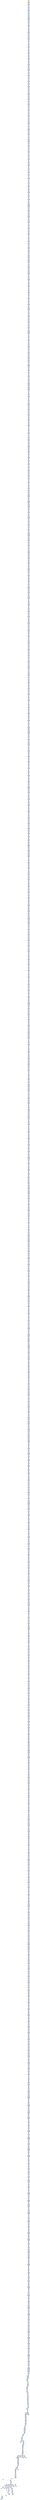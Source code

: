 digraph G {
node[shape=rectangle,style=filled,fillcolor=lightsteelblue,color=lightsteelblue]
bgcolor="transparent"
a0x00401bdftestw_di_di[label="start\ntestw %di, %di",color="lightgrey",fillcolor="orange"];
a0x00401be2andw_si_bp[label="0x00401be2\nandw %si, %bp"];
a0x00401be5xorw_ax_di[label="0x00401be5\nxorw %ax, %di"];
a0x00401be8movl_0x40c06cUINT32__12esp_[label="0x00401be8\nmovl $0x40c06c<UINT32>, -12(%esp)"];
a0x00401bf0testw_di_di[label="0x00401bf0\ntestw %di, %di"];
a0x00401bf3movl__12esp__ebx[label="0x00401bf3\nmovl -12(%esp), %ebx"];
a0x00401bf7addl_0x66dd0b66UINT32_ebx_[label="0x00401bf7\naddl $0x66dd0b66<UINT32>, (%ebx)"];
a0x00401bfdandw_si_bp[label="0x00401bfd\nandw %si, %bp"];
a0x00401c00xorw_ax_di[label="0x00401c00\nxorw %ax, %di"];
a0x00401c03xorl_edx_edx[label="0x00401c03\nxorl %edx, %edx"];
a0x00401c05movb_0x4UINT8_dl[label="0x00401c05\nmovb $0x4<UINT8>, %dl"];
a0x00401c07addl_edx__12esp_[label="0x00401c07\naddl %edx, -12(%esp)"];
a0x00401c0bxorw_ax_di[label="0x00401c0b\nxorw %ax, %di"];
a0x00401c0emovl__12esp__edi[label="0x00401c0e\nmovl -12(%esp), %edi"];
a0x00401c12movl_0x44c7ca8bUINT32_eax[label="0x00401c12\nmovl $0x44c7ca8b<UINT32>, %eax"];
a0x00401c17stosl_eax_es_edi_[label="0x00401c17\nstosl %eax, %es:(%edi)"];
a0x00401c18orl_esi_eax[label="0x00401c18\norl %esi, %eax"];
a0x00401c1amovl_ebx_eax[label="0x00401c1a\nmovl %ebx, %eax"];
a0x00401c1cleal_0x40ddeaecx__ecx[label="0x00401c1c\nleal 0x40ddea(%ecx), %ecx"];
a0x00401c22xorl_eax_eax[label="0x00401c22\nxorl %eax, %eax"];
a0x00401c24movb_0x4UINT8_al[label="0x00401c24\nmovb $0x4<UINT8>, %al"];
a0x00401c26addl_eax__12esp_[label="0x00401c26\naddl %eax, -12(%esp)"];
a0x00401c2amovl_ebx_eax[label="0x00401c2a\nmovl %ebx, %eax"];
a0x00401c2cleal_0x40ddeaecx__ecx[label="0x00401c2c\nleal 0x40ddea(%ecx), %ecx"];
a0x00401c32movl__12esp__edi[label="0x00401c32\nmovl -12(%esp), %edi"];
a0x00401c36movl_0x906cf424UINT32_eax[label="0x00401c36\nmovl $0x906cf424<UINT32>, %eax"];
a0x00401c3bstosl_eax_es_edi_[label="0x00401c3b\nstosl %eax, %es:(%edi)"];
a0x00401c3cleal_0x40ddeaecx__ecx[label="0x00401c3c\nleal 0x40ddea(%ecx), %ecx"];
a0x00401c42xorl_eax_eax[label="0x00401c42\nxorl %eax, %eax"];
a0x00401c44movb_0x4UINT8_al[label="0x00401c44\nmovb $0x4<UINT8>, %al"];
a0x00401c46addl_eax__12esp_[label="0x00401c46\naddl %eax, -12(%esp)"];
a0x00401c4aandl_esi_edx[label="0x00401c4a\nandl %esi, %edx"];
a0x00401c4cmovl_ebp_edi[label="0x00401c4c\nmovl %ebp, %edi"];
a0x00401c4eorl_ebx_eax[label="0x00401c4e\norl %ebx, %eax"];
a0x00401c50movl__12esp__ebx[label="0x00401c50\nmovl -12(%esp), %ebx"];
a0x00401c54orl_0xb660040UINT32_ebx_[label="0x00401c54\norl $0xb660040<UINT32>, (%ebx)"];
a0x00401c5amovl_ebp_edi[label="0x00401c5a\nmovl %ebp, %edi"];
a0x00401c5corl_ebx_eax[label="0x00401c5c\norl %ebx, %eax"];
a0x00401c5eandl_edi_eax[label="0x00401c5e\nandl %edi, %eax"];
a0x00401c60xorl_ebx_ebx[label="0x00401c60\nxorl %ebx, %ebx"];
a0x00401c62movb_0x4UINT8_bl[label="0x00401c62\nmovb $0x4<UINT8>, %bl"];
a0x00401c64addl_ebx__12esp_[label="0x00401c64\naddl %ebx, -12(%esp)"];
a0x00401c68orl_ebx_eax[label="0x00401c68\norl %ebx, %eax"];
a0x00401c6amovl__12esp__eax[label="0x00401c6a\nmovl -12(%esp), %eax"];
a0x00401c6eaddl_0x24548bddUINT32_eax_[label="0x00401c6e\naddl $0x24548bdd<UINT32>, (%eax)"];
a0x00401c74andl_edi_eax[label="0x00401c74\nandl %edi, %eax"];
a0x00401c76leal_0x40ff69esi__ecx[label="0x00401c76\nleal 0x40ff69(%esi), %ecx"];
a0x00401c7cxorl_eax_eax[label="0x00401c7c\nxorl %eax, %eax"];
a0x00401c7emovb_0x4UINT8_al[label="0x00401c7e\nmovb $0x4<UINT8>, %al"];
a0x00401c80addl_eax__12esp_[label="0x00401c80\naddl %eax, -12(%esp)"];
a0x00401c84leal_0x40ff69esi__ecx[label="0x00401c84\nleal 0x40ff69(%esi), %ecx"];
a0x00401c8amovl__12esp__edi[label="0x00401c8a\nmovl -12(%esp), %edi"];
a0x00401c8epushl_0x900281f4UINT32[label="0x00401c8e\npushl $0x900281f4<UINT32>"];
a0x00401c93movl_esp_esi[label="0x00401c93\nmovl %esp, %esi"];
a0x00401c95movsl_ds_esi__es_edi_[label="0x00401c95\nmovsl %ds:(%esi), %es:(%edi)"];
a0x00401c96popl_eax[label="0x00401c96\npopl %eax"];
a0x00401c97roll_0x2UINT8_eax[label="0x00401c97\nroll $0x2<UINT8>, %eax"];
a0x00401c9aorl_eax_eax[label="0x00401c9a\norl %eax, %eax"];
a0x00401c9corw_ax_di[label="0x00401c9c\norw %ax, %di"];
a0x00401c9fxorl_eax_eax[label="0x00401c9f\nxorl %eax, %eax"];
a0x00401ca1movb_0x4UINT8_al[label="0x00401ca1\nmovb $0x4<UINT8>, %al"];
a0x00401ca3addl_eax__12esp_[label="0x00401ca3\naddl %eax, -12(%esp)"];
a0x00401ca7orl_eax_eax[label="0x00401ca7\norl %eax, %eax"];
a0x00401ca9movl__12esp__edx[label="0x00401ca9\nmovl -12(%esp), %edx"];
a0x00401cadorl_0x664010beUINT32_edx_[label="0x00401cad\norl $0x664010be<UINT32>, (%edx)"];
a0x00401cb3orw_ax_di[label="0x00401cb3\norw %ax, %di"];
a0x00401cb6addw_di_bx[label="0x00401cb6\naddw %di, %bx"];
a0x00401cb9xorl_ecx_ecx[label="0x00401cb9\nxorl %ecx, %ecx"];
a0x00401cbbmovb_0x4UINT8_cl[label="0x00401cbb\nmovb $0x4<UINT8>, %cl"];
a0x00401cbdaddl_ecx__12esp_[label="0x00401cbd\naddl %ecx, -12(%esp)"];
a0x00401cc1addw_di_bx[label="0x00401cc1\naddw %di, %bx"];
a0x00401cc4movl__12esp__ecx[label="0x00401cc4\nmovl -12(%esp), %ecx"];
a0x00401cc8addl_0xd203ca8bUINT32_ecx_[label="0x00401cc8\naddl $0xd203ca8b<UINT32>, (%ecx)"];
a0x00401ccesubw_di_bp[label="0x00401cce\nsubw %di, %bp"];
a0x00401cd1addl_ebx_ebp[label="0x00401cd1\naddl %ebx, %ebp"];
a0x00401cd3xorl_eax_eax[label="0x00401cd3\nxorl %eax, %eax"];
a0x00401cd5movb_0x4UINT8_al[label="0x00401cd5\nmovb $0x4<UINT8>, %al"];
a0x00401cd7addl_eax__12esp_[label="0x00401cd7\naddl %eax, -12(%esp)"];
a0x00401cdbaddl_ebx_ebp[label="0x00401cdb\naddl %ebx, %ebp"];
a0x00401cddmovl__12esp__edx[label="0x00401cdd\nmovl -12(%esp), %edx"];
a0x00401ce1addl_0xc033d185UINT32_edx_[label="0x00401ce1\naddl $0xc033d185<UINT32>, (%edx)"];
a0x00401ce7movl_esi_ecx[label="0x00401ce7\nmovl %esi, %ecx"];
a0x00401ce9movzbl_ch_edx[label="0x00401ce9\nmovzbl %ch, %edx"];
a0x00401cecxorl_ecx_ecx[label="0x00401cec\nxorl %ecx, %ecx"];
a0x00401ceemovb_0x4UINT8_cl[label="0x00401cee\nmovb $0x4<UINT8>, %cl"];
a0x00401cf0addl_ecx__12esp_[label="0x00401cf0\naddl %ecx, -12(%esp)"];
a0x00401cf4movzbl_ch_edx[label="0x00401cf4\nmovzbl %ch, %edx"];
a0x00401cf7movl__12esp__edx[label="0x00401cf7\nmovl -12(%esp), %edx"];
a0x00401cfbaddl_0x440104b0UINT32_edx_[label="0x00401cfb\naddl $0x440104b0<UINT32>, (%edx)"];
a0x00401d01testl_edx_esi[label="0x00401d01\ntestl %edx, %esi"];
a0x00401d03addl_0x40dc78UINT32_esi[label="0x00401d03\naddl $0x40dc78<UINT32>, %esi"];
a0x00401d09xorl_ebx_ebx[label="0x00401d09\nxorl %ebx, %ebx"];
a0x00401d0bmovb_0x4UINT8_bl[label="0x00401d0b\nmovb $0x4<UINT8>, %bl"];
a0x00401d0daddl_ebx__12esp_[label="0x00401d0d\naddl %ebx, -12(%esp)"];
a0x00401d11addl_0x40dc78UINT32_esi[label="0x00401d11\naddl $0x40dc78<UINT32>, %esi"];
a0x00401d17movl__12esp__eax[label="0x00401d17\nmovl -12(%esp), %eax"];
a0x00401d1borl_0xd203f424UINT32_eax_[label="0x00401d1b\norl $0xd203f424<UINT32>, (%eax)"];
a0x00401d21notl_ebx[label="0x00401d21\nnotl %ebx"];
a0x00401d23xorl_eax_eax[label="0x00401d23\nxorl %eax, %eax"];
a0x00401d25movb_0x4UINT8_al[label="0x00401d25\nmovb $0x4<UINT8>, %al"];
a0x00401d27addl_eax__12esp_[label="0x00401d27\naddl %eax, -12(%esp)"];
a0x00401d2baddw_dx_ax[label="0x00401d2b\naddw %dx, %ax"];
a0x00401d2emovl__12esp__eax[label="0x00401d2e\nmovl -12(%esp), %eax"];
a0x00401d32movl_0xf4245c8bUINT32_eax_[label="0x00401d32\nmovl $0xf4245c8b<UINT32>, (%eax)"];
a0x00401d38xorw_bp_si[label="0x00401d38\nxorw %bp, %si"];
a0x00401d3bxorl_eax_eax[label="0x00401d3b\nxorl %eax, %eax"];
a0x00401d3dmovb_0x4UINT8_al[label="0x00401d3d\nmovb $0x4<UINT8>, %al"];
a0x00401d3faddl_eax__12esp_[label="0x00401d3f\naddl %eax, -12(%esp)"];
a0x00401d43subw_si_bx[label="0x00401d43\nsubw %si, %bx"];
a0x00401d46andl_edi_eax[label="0x00401d46\nandl %edi, %eax"];
a0x00401d48movl__12esp__edx[label="0x00401d48\nmovl -12(%esp), %edx"];
a0x00401d4caddl_0x400381UINT32_edx_[label="0x00401d4c\naddl $0x400381<UINT32>, (%edx)"];
a0x00401d52andl_edi_eax[label="0x00401d52\nandl %edi, %eax"];
a0x00401d54xorl_eax_eax[label="0x00401d54\nxorl %eax, %eax"];
a0x00401d56movb_0x4UINT8_al[label="0x00401d56\nmovb $0x4<UINT8>, %al"];
a0x00401d58addl_eax__12esp_[label="0x00401d58\naddl %eax, -12(%esp)"];
a0x00401d5ctestw_cx_dx[label="0x00401d5c\ntestw %cx, %dx"];
a0x00401d5fmovl__12esp__ebx[label="0x00401d5f\nmovl -12(%esp), %ebx"];
a0x00401d63addl_0xd18510bfUINT32_ebx_[label="0x00401d63\naddl $0xd18510bf<UINT32>, (%ebx)"];
a0x00401d69shll_0x2UINT8_edx[label="0x00401d69\nshll $0x2<UINT8>, %edx"];
a0x00401d6corl_eax_ecx[label="0x00401d6c\norl %eax, %ecx"];
a0x00401d6eleal_0x40f9edebx__ebp[label="0x00401d6e\nleal 0x40f9ed(%ebx), %ebp"];
a0x00401d74xorl_ebx_ebx[label="0x00401d74\nxorl %ebx, %ebx"];
a0x00401d76movb_0x4UINT8_bl[label="0x00401d76\nmovb $0x4<UINT8>, %bl"];
a0x00401d78addl_ebx__12esp_[label="0x00401d78\naddl %ebx, -12(%esp)"];
a0x00401d7corl_eax_ecx[label="0x00401d7c\norl %eax, %ecx"];
a0x00401d7eleal_0x40f9edebx__ebp[label="0x00401d7e\nleal 0x40f9ed(%ebx), %ebp"];
a0x00401d84movl__12esp__ebx[label="0x00401d84\nmovl -12(%esp), %ebx"];
a0x00401d88addl_0xf9fbc581UINT32_ebx_[label="0x00401d88\naddl $0xf9fbc581<UINT32>, (%ebx)"];
a0x00401d8eleal_0x40f9edebx__ebp[label="0x00401d8e\nleal 0x40f9ed(%ebx), %ebp"];
a0x00401d94xorl_ecx_ecx[label="0x00401d94\nxorl %ecx, %ecx"];
a0x00401d96movb_0x4UINT8_cl[label="0x00401d96\nmovb $0x4<UINT8>, %cl"];
a0x00401d98addl_ecx__12esp_[label="0x00401d98\naddl %ecx, -12(%esp)"];
a0x00401d9caddl_0x2UINT8_edx[label="0x00401d9c\naddl $0x2<UINT8>, %edx"];
a0x00401d9fmovl__12esp__ecx[label="0x00401d9f\nmovl -12(%esp), %ecx"];
a0x00401da3addl_0xdb330040UINT32_ecx_[label="0x00401da3\naddl $0xdb330040<UINT32>, (%ecx)"];
a0x00401da9xorl_eax_ecx[label="0x00401da9\nxorl %eax, %ecx"];
a0x00401dabxorl_eax_eax[label="0x00401dab\nxorl %eax, %eax"];
a0x00401dadmovb_0x4UINT8_al[label="0x00401dad\nmovb $0x4<UINT8>, %al"];
a0x00401dafaddl_eax__12esp_[label="0x00401daf\naddl %eax, -12(%esp)"];
a0x00401db3addw_bx_ax[label="0x00401db3\naddw %bx, %ax"];
a0x00401db6movl__12esp__edx[label="0x00401db6\nmovl -12(%esp), %edx"];
a0x00401dbaaddl_0x5c0104b3UINT32_edx_[label="0x00401dba\naddl $0x5c0104b3<UINT32>, (%edx)"];
a0x00401dc0leal_0x2esi__edx[label="0x00401dc0\nleal 0x2(%esi), %edx"];
a0x00401dc3xorl_edx_edx[label="0x00401dc3\nxorl %edx, %edx"];
a0x00401dc5movb_0x4UINT8_dl[label="0x00401dc5\nmovb $0x4<UINT8>, %dl"];
a0x00401dc7addl_edx__12esp_[label="0x00401dc7\naddl %edx, -12(%esp)"];
a0x00401dcbmovzbl_bh_ecx[label="0x00401dcb\nmovzbl %bh, %ecx"];
a0x00401dceorl_esi_esi[label="0x00401dce\norl %esi, %esi"];
a0x00401dd0movl__12esp__edx[label="0x00401dd0\nmovl -12(%esp), %edx"];
a0x00401dd4addl_0xc581f424UINT32_edx_[label="0x00401dd4\naddl $0xc581f424<UINT32>, (%edx)"];
a0x00401ddaorl_esi_esi[label="0x00401dda\norl %esi, %esi"];
a0x00401ddcmovw_si_bx[label="0x00401ddc\nmovw %si, %bx"];
a0x00401ddfxorl_ebx_ebx[label="0x00401ddf\nxorl %ebx, %ebx"];
a0x00401de1movb_0x4UINT8_bl[label="0x00401de1\nmovb $0x4<UINT8>, %bl"];
a0x00401de3addl_ebx__12esp_[label="0x00401de3\naddl %ebx, -12(%esp)"];
a0x00401de7movw_si_bx[label="0x00401de7\nmovw %si, %bx"];
a0x00401deamovl__12esp__edx[label="0x00401dea\nmovl -12(%esp), %edx"];
a0x00401deeaddl_0x40f9fbUINT32_edx_[label="0x00401dee\naddl $0x40f9fb<UINT32>, (%edx)"];
a0x00401df4subw_di_si[label="0x00401df4\nsubw %di, %si"];
a0x00401df7addl_ecx_edx[label="0x00401df7\naddl %ecx, %edx"];
a0x00401df9sbbl_0x2UINT8_edx[label="0x00401df9\nsbbl $0x2<UINT8>, %edx"];
a0x00401dfcxorl_edx_edx[label="0x00401dfc\nxorl %edx, %edx"];
a0x00401dfemovb_0x4UINT8_dl[label="0x00401dfe\nmovb $0x4<UINT8>, %dl"];
a0x00401e00addl_edx__12esp_[label="0x00401e00\naddl %edx, -12(%esp)"];
a0x00401e04addl_ecx_edx[label="0x00401e04\naddl %ecx, %edx"];
a0x00401e06sbbl_0x2UINT8_edx[label="0x00401e06\nsbbl $0x2<UINT8>, %edx"];
a0x00401e09movl__12esp__eax[label="0x00401e09\nmovl -12(%esp), %eax"];
a0x00401e0dorl_0xf424548bUINT32_eax_[label="0x00401e0d\norl $0xf424548b<UINT32>, (%eax)"];
a0x00401e13sbbl_0x2UINT8_edx[label="0x00401e13\nsbbl $0x2<UINT8>, %edx"];
a0x00401e16addw_di_di[label="0x00401e16\naddw %di, %di"];
a0x00401e19xorl_ebx_ebx[label="0x00401e19\nxorl %ebx, %ebx"];
a0x00401e1bmovb_0x4UINT8_bl[label="0x00401e1b\nmovb $0x4<UINT8>, %bl"];
a0x00401e1daddl_ebx__12esp_[label="0x00401e1d\naddl %ebx, -12(%esp)"];
a0x00401e21addw_di_di[label="0x00401e21\naddw %di, %di"];
a0x00401e24movl__12esp__ebx[label="0x00401e24\nmovl -12(%esp), %ebx"];
a0x00401e28addl_0x2a760281UINT32_ebx_[label="0x00401e28\naddl $0x2a760281<UINT32>, (%ebx)"];
a0x00401e2exorl_0x40f86aUINT32_edi[label="0x00401e2e\nxorl $0x40f86a<UINT32>, %edi"];
a0x00401e34xorl_eax_eax[label="0x00401e34\nxorl %eax, %eax"];
a0x00401e36movb_0x4UINT8_al[label="0x00401e36\nmovb $0x4<UINT8>, %al"];
a0x00401e38addl_eax__12esp_[label="0x00401e38\naddl %eax, -12(%esp)"];
a0x00401e3ctestl_eax_ebp[label="0x00401e3c\ntestl %eax, %ebp"];
a0x00401e3emovl__12esp__eax[label="0x00401e3e\nmovl -12(%esp), %eax"];
a0x00401e42addl_0x3281bf21UINT32_eax_[label="0x00401e42\naddl $0x3281bf21<UINT32>, (%eax)"];
a0x00401e48addw_bp_bp[label="0x00401e48\naddw %bp, %bp"];
a0x00401e4baddl_edx_esi[label="0x00401e4b\naddl %edx, %esi"];
a0x00401e4dxorl_ecx_ecx[label="0x00401e4d\nxorl %ecx, %ecx"];
a0x00401e4fmovb_0x4UINT8_cl[label="0x00401e4f\nmovb $0x4<UINT8>, %cl"];
a0x00401e51addl_ecx__12esp_[label="0x00401e51\naddl %ecx, -12(%esp)"];
a0x00401e55addl_edx_esi[label="0x00401e55\naddl %edx, %esi"];
a0x00401e57xorl_0x40f86aUINT32_edi[label="0x00401e57\nxorl $0x40f86a<UINT32>, %edi"];
a0x00401e5dmovl__12esp__ebx[label="0x00401e5d\nmovl -12(%esp), %ebx"];
a0x00401e61orl_0x6216a26UINT32_ebx_[label="0x00401e61\norl $0x6216a26<UINT32>, (%ebx)"];
a0x00401e67xorl_0x40f86aUINT32_edi[label="0x00401e67\nxorl $0x40f86a<UINT32>, %edi"];
a0x00401e6dxorl_eax_eax[label="0x00401e6d\nxorl %eax, %eax"];
a0x00401e6fmovb_0x4UINT8_al[label="0x00401e6f\nmovb $0x4<UINT8>, %al"];
a0x00401e71addl_eax__12esp_[label="0x00401e71\naddl %eax, -12(%esp)"];
a0x00401e75orw_si_di[label="0x00401e75\norw %si, %di"];
a0x00401e78movl__12esp__eax[label="0x00401e78\nmovl -12(%esp), %eax"];
a0x00401e7caddl_0x92f8c10fUINT32_eax_[label="0x00401e7c\naddl $0x92f8c10f<UINT32>, (%eax)"];
a0x00401e82orl_ecx_edx[label="0x00401e82\norl %ecx, %edx"];
a0x00401e84xorl_ebx_ebx[label="0x00401e84\nxorl %ebx, %ebx"];
a0x00401e86movb_0x4UINT8_bl[label="0x00401e86\nmovb $0x4<UINT8>, %bl"];
a0x00401e88addl_ebx__12esp_[label="0x00401e88\naddl %ebx, -12(%esp)"];
a0x00401e8corw_cx_bx[label="0x00401e8c\norw %cx, %bx"];
a0x00401e8fmovsbl_dl_edx[label="0x00401e8f\nmovsbl %dl, %edx"];
a0x00401e92movl__12esp__ecx[label="0x00401e92\nmovl -12(%esp), %ecx"];
a0x00401e96addl_0xfb23df85UINT32_ecx_[label="0x00401e96\naddl $0xfb23df85<UINT32>, (%ecx)"];
a0x00401e9cmovsbl_dl_edx[label="0x00401e9c\nmovsbl %dl, %edx"];
a0x00401e9forw_cx_dx[label="0x00401e9f\norw %cx, %dx"];
a0x00401ea2movl_eax_esi[label="0x00401ea2\nmovl %eax, %esi"];
a0x00401ea4xorl_ebx_ebx[label="0x00401ea4\nxorl %ebx, %ebx"];
a0x00401ea6movb_0x4UINT8_bl[label="0x00401ea6\nmovb $0x4<UINT8>, %bl"];
a0x00401ea8addl_ebx__12esp_[label="0x00401ea8\naddl %ebx, -12(%esp)"];
a0x00401eacorw_cx_dx[label="0x00401eac\norw %cx, %dx"];
a0x00401eafmovl_eax_esi[label="0x00401eaf\nmovl %eax, %esi"];
a0x00401eb1movl__12esp__ecx[label="0x00401eb1\nmovl -12(%esp), %ecx"];
a0x00401eb5orl_0x4b1c933UINT32_ecx_[label="0x00401eb5\norl $0x4b1c933<UINT32>, (%ecx)"];
a0x00401ebbmovl_eax_esi[label="0x00401ebb\nmovl %eax, %esi"];
a0x00401ebdtestw_cx_cx[label="0x00401ebd\ntestw %cx, %cx"];
a0x00401ec0xorl_ebx_ebx[label="0x00401ec0\nxorl %ebx, %ebx"];
a0x00401ec2movb_0x4UINT8_bl[label="0x00401ec2\nmovb $0x4<UINT8>, %bl"];
a0x00401ec4addl_ebx__12esp_[label="0x00401ec4\naddl %ebx, -12(%esp)"];
a0x00401ec8testw_cx_cx[label="0x00401ec8\ntestw %cx, %cx"];
a0x00401ecbmovl__12esp__eax[label="0x00401ecb\nmovl -12(%esp), %eax"];
a0x00401ecforl_0xf4244c01UINT32_eax_[label="0x00401ecf\norl $0xf4244c01<UINT32>, (%eax)"];
a0x00401ed5leal_0x2ebp__ebp[label="0x00401ed5\nleal 0x2(%ebp), %ebp"];
a0x00401ed8testl_ebp_eax[label="0x00401ed8\ntestl %ebp, %eax"];
a0x00401edaandw_dx_di[label="0x00401eda\nandw %dx, %di"];
a0x00401eddxorl_ebx_ebx[label="0x00401edd\nxorl %ebx, %ebx"];
a0x00401edfmovb_0x4UINT8_bl[label="0x00401edf\nmovb $0x4<UINT8>, %bl"];
a0x00401ee1addl_ebx__12esp_[label="0x00401ee1\naddl %ebx, -12(%esp)"];
a0x00401ee5testl_ebp_eax[label="0x00401ee5\ntestl %ebp, %eax"];
a0x00401ee7andw_dx_di[label="0x00401ee7\nandw %dx, %di"];
a0x00401eeamovl__12esp__ebx[label="0x00401eea\nmovl -12(%esp), %ebx"];
a0x00401eeeaddl_0x24448b92UINT32_ebx_[label="0x00401eee\naddl $0x24448b92<UINT32>, (%ebx)"];
a0x00401ef4andw_dx_di[label="0x00401ef4\nandw %dx, %di"];
a0x00401ef7xorl_ecx_ecx[label="0x00401ef7\nxorl %ecx, %ecx"];
a0x00401ef9movb_0x4UINT8_cl[label="0x00401ef9\nmovb $0x4<UINT8>, %cl"];
a0x00401efbaddl_ecx__12esp_[label="0x00401efb\naddl %ecx, -12(%esp)"];
a0x00401effmovzbl_bh_ebx[label="0x00401eff\nmovzbl %bh, %ebx"];
a0x00401f02notl_ecx[label="0x00401f02\nnotl %ecx"];
a0x00401f04movl__12esp__edi[label="0x00401f04\nmovl -12(%esp), %edi"];
a0x00401f08movl_0xe40081f4UINT32_eax[label="0x00401f08\nmovl $0xe40081f4<UINT32>, %eax"];
a0x00401f0dstosl_eax_es_edi_[label="0x00401f0d\nstosl %eax, %es:(%edi)"];
a0x00401f0enotl_ecx[label="0x00401f0e\nnotl %ecx"];
a0x00401f10addl_ecx_ebx[label="0x00401f10\naddl %ecx, %ebx"];
a0x00401f12andw_bx_di[label="0x00401f12\nandw %bx, %di"];
a0x00401f15xorl_edx_edx[label="0x00401f15\nxorl %edx, %edx"];
a0x00401f17movb_0x4UINT8_dl[label="0x00401f17\nmovb $0x4<UINT8>, %dl"];
a0x00401f19addl_edx__12esp_[label="0x00401f19\naddl %edx, -12(%esp)"];
a0x00401f1daddl_ecx_ebx[label="0x00401f1d\naddl %ecx, %ebx"];
a0x00401f1fandw_bx_di[label="0x00401f1f\nandw %bx, %di"];
a0x00401f22movl__12esp__edx[label="0x00401f22\nmovl -12(%esp), %edx"];
a0x00401f26addl_0x816134e1UINT32_edx_[label="0x00401f26\naddl $0x816134e1<UINT32>, (%edx)"];
a0x00401f2candw_bx_di[label="0x00401f2c\nandw %bx, %di"];
a0x00401f2fxorw_bp_cx[label="0x00401f2f\nxorw %bp, %cx"];
a0x00401f32xorl_edx_edx[label="0x00401f32\nxorl %edx, %edx"];
a0x00401f34movb_0x4UINT8_dl[label="0x00401f34\nmovb $0x4<UINT8>, %dl"];
a0x00401f36addl_edx__12esp_[label="0x00401f36\naddl %edx, -12(%esp)"];
a0x00401f3axorw_bp_cx[label="0x00401f3a\nxorw %bp, %cx"];
a0x00401f3dmovl__12esp__edi[label="0x00401f3d\nmovl -12(%esp), %edi"];
a0x00401f41movl_0x34e20c30UINT32_eax[label="0x00401f41\nmovl $0x34e20c30<UINT32>, %eax"];
a0x00401f46stosl_eax_es_edi_[label="0x00401f46\nstosl %eax, %es:(%edi)"];
a0x00401f47addl_edi_ebx[label="0x00401f47\naddl %edi, %ebx"];
a0x00401f49addl_eax_ebp[label="0x00401f49\naddl %eax, %ebp"];
a0x00401f4bxorl_edx_edx[label="0x00401f4b\nxorl %edx, %edx"];
a0x00401f4dmovb_0x4UINT8_dl[label="0x00401f4d\nmovb $0x4<UINT8>, %dl"];
a0x00401f4faddl_edx__12esp_[label="0x00401f4f\naddl %edx, -12(%esp)"];
a0x00401f53addl_eax_ebp[label="0x00401f53\naddl %eax, %ebp"];
a0x00401f55movw_dx_di[label="0x00401f55\nmovw %dx, %di"];
a0x00401f58movl__12esp__ecx[label="0x00401f58\nmovl -12(%esp), %ecx"];
a0x00401f5caddl_0x23df8561UINT32_ecx_[label="0x00401f5c\naddl $0x23df8561<UINT32>, (%ecx)"];
a0x00401f62movw_dx_di[label="0x00401f62\nmovw %dx, %di"];
a0x00401f65xorl_ebx_ebx[label="0x00401f65\nxorl %ebx, %ebx"];
a0x00401f67movb_0x4UINT8_bl[label="0x00401f67\nmovb $0x4<UINT8>, %bl"];
a0x00401f69addl_ebx__12esp_[label="0x00401f69\naddl %ebx, -12(%esp)"];
a0x00401f6dandl_edx_esi[label="0x00401f6d\nandl %edx, %esi"];
a0x00401f6fsbbl_0x40fbe8UINT32_edx[label="0x00401f6f\nsbbl $0x40fbe8<UINT32>, %edx"];
a0x00401f75movl__12esp__ecx[label="0x00401f75\nmovl -12(%esp), %ecx"];
a0x00401f79addl_0xb0c033fbUINT32_ecx_[label="0x00401f79\naddl $0xb0c033fb<UINT32>, (%ecx)"];
a0x00401f7fsbbl_0x40fbe8UINT32_edx[label="0x00401f7f\nsbbl $0x40fbe8<UINT32>, %edx"];
a0x00401f85xorl_eax_eax[label="0x00401f85\nxorl %eax, %eax"];
a0x00401f87movb_0x4UINT8_al[label="0x00401f87\nmovb $0x4<UINT8>, %al"];
a0x00401f89addl_eax__12esp_[label="0x00401f89\naddl %eax, -12(%esp)"];
a0x00401f8dmovw_bp_bx[label="0x00401f8d\nmovw %bp, %bx"];
a0x00401f90movl__12esp__edx[label="0x00401f90\nmovl -12(%esp), %edx"];
a0x00401f94movl_0x24440104UINT32_edx_[label="0x00401f94\nmovl $0x24440104<UINT32>, (%edx)"];
a0x00401f9ashrl_0x2UINT8_edx[label="0x00401f9a\nshrl $0x2<UINT8>, %edx"];
a0x00401f9dxorl_edx_edx[label="0x00401f9d\nxorl %edx, %edx"];
a0x00401f9fmovb_0x4UINT8_dl[label="0x00401f9f\nmovb $0x4<UINT8>, %dl"];
a0x00401fa1addl_edx__12esp_[label="0x00401fa1\naddl %edx, -12(%esp)"];
a0x00401fa5rorl_0x2UINT8_edi[label="0x00401fa5\nrorl $0x2<UINT8>, %edi"];
a0x00401fa8sarl_0x2UINT8_ebp[label="0x00401fa8\nsarl $0x2<UINT8>, %ebp"];
a0x00401fabmovl__12esp__ecx[label="0x00401fab\nmovl -12(%esp), %ecx"];
a0x00401fafaddl_0x81fb23f4UINT32_ecx_[label="0x00401faf\naddl $0x81fb23f4<UINT32>, (%ecx)"];
a0x00401fb5sarl_0x2UINT8_ebp[label="0x00401fb5\nsarl $0x2<UINT8>, %ebp"];
a0x00401fb8shll_0x2UINT8_ebx[label="0x00401fb8\nshll $0x2<UINT8>, %ebx"];
a0x00401fbbxorl_eax_eax[label="0x00401fbb\nxorl %eax, %eax"];
a0x00401fbdmovb_0x4UINT8_al[label="0x00401fbd\nmovb $0x4<UINT8>, %al"];
a0x00401fbfaddl_eax__12esp_[label="0x00401fbf\naddl %eax, -12(%esp)"];
a0x00401fc3shll_0x2UINT8_ebx[label="0x00401fc3\nshll $0x2<UINT8>, %ebx"];
a0x00401fc6movl__12esp__ebx[label="0x00401fc6\nmovl -12(%esp), %ebx"];
a0x00401fcaorl_0x40f9fbc5UINT32_ebx_[label="0x00401fca\norl $0x40f9fbc5<UINT32>, (%ebx)"];
a0x00401fd0xorw_bp_bp[label="0x00401fd0\nxorw %bp, %bp"];
a0x00401fd3orw_di_bx[label="0x00401fd3\norw %di, %bx"];
a0x00401fd6xorl_ecx_ecx[label="0x00401fd6\nxorl %ecx, %ecx"];
a0x00401fd8movb_0x4UINT8_cl[label="0x00401fd8\nmovb $0x4<UINT8>, %cl"];
a0x00401fdaaddl_ecx__12esp_[label="0x00401fda\naddl %ecx, -12(%esp)"];
a0x00401fdeorw_di_bx[label="0x00401fde\norw %di, %bx"];
a0x00401fe1movl__12esp__edi[label="0x00401fe1\nmovl -12(%esp), %edi"];
a0x00401fe5movl_0x244c8b00UINT32_eax[label="0x00401fe5\nmovl $0x244c8b00<UINT32>, %eax"];
a0x00401feastosl_eax_es_edi_[label="0x00401fea\nstosl %eax, %es:(%edi)"];
a0x00401febaddw_di_cx[label="0x00401feb\naddw %di, %cx"];
a0x00401feexorl_edx_edx[label="0x00401fee\nxorl %edx, %edx"];
a0x00401ff0movb_0x4UINT8_dl[label="0x00401ff0\nmovb $0x4<UINT8>, %dl"];
a0x00401ff2addl_edx__12esp_[label="0x00401ff2\naddl %edx, -12(%esp)"];
a0x00401ff6addl_ecx_esi[label="0x00401ff6\naddl %ecx, %esi"];
a0x00401ff8movl__12esp__edi[label="0x00401ff8\nmovl -12(%esp), %edi"];
a0x00401ffcmovl_0xf30181f4UINT32_eax[label="0x00401ffc\nmovl $0xf30181f4<UINT32>, %eax"];
a0x00402001stosl_eax_es_edi_[label="0x00402001\nstosl %eax, %es:(%edi)"];
a0x00402002orl_edi_ecx[label="0x00402002\norl %edi, %ecx"];
a0x00402004subw_di_di[label="0x00402004\nsubw %di, %di"];
a0x00402007subw_bx_bp[label="0x00402007\nsubw %bx, %bp"];
a0x0040200axorl_edx_edx[label="0x0040200a\nxorl %edx, %edx"];
a0x0040200cmovb_0x4UINT8_dl[label="0x0040200c\nmovb $0x4<UINT8>, %dl"];
a0x0040200eaddl_edx__12esp_[label="0x0040200e\naddl %edx, -12(%esp)"];
a0x00402012subw_di_di[label="0x00402012\nsubw %di, %di"];
a0x00402015movl__12esp__eax[label="0x00402015\nmovl -12(%esp), %eax"];
a0x00402019movl_0x8110bfa4UINT32_eax_[label="0x00402019\nmovl $0x8110bfa4<UINT32>, (%eax)"];
a0x0040201fsubw_bx_bp[label="0x0040201f\nsubw %bx, %bp"];
a0x00402022xorl_edx_edx[label="0x00402022\nxorl %edx, %edx"];
a0x00402024movb_0x4UINT8_dl[label="0x00402024\nmovb $0x4<UINT8>, %dl"];
a0x00402026addl_edx__12esp_[label="0x00402026\naddl %edx, -12(%esp)"];
a0x0040202amovsbl_dh_eax[label="0x0040202a\nmovsbl %dh, %eax"];
a0x0040202dxchgl_eax_ebx[label="0x0040202d\nxchgl %eax, %ebx"];
a0x0040202etestl_ecx_eax[label="0x0040202e\ntestl %ecx, %eax"];
a0x00402030movl__12esp__ebx[label="0x00402030\nmovl -12(%esp), %ebx"];
a0x00402034addl_0x40f9fbc5UINT32_ebx_[label="0x00402034\naddl $0x40f9fbc5<UINT32>, (%ebx)"];
a0x0040203axchgl_eax_ebx[label="0x0040203a\nxchgl %eax, %ebx"];
a0x0040203btestl_ecx_eax[label="0x0040203b\ntestl %ecx, %eax"];
a0x0040203dxorl_edi_eax[label="0x0040203d\nxorl %edi, %eax"];
a0x0040203fshrdl_0x3UINT8_ebx_eax[label="0x0040203f\nshrdl $0x3<UINT8>, %ebx, %eax"];
a0x00402043xorl_ecx_ecx[label="0x00402043\nxorl %ecx, %ecx"];
a0x00402045movb_0x4UINT8_cl[label="0x00402045\nmovb $0x4<UINT8>, %cl"];
a0x00402047addl_ecx__12esp_[label="0x00402047\naddl %ecx, -12(%esp)"];
a0x0040204btestl_ecx_eax[label="0x0040204b\ntestl %ecx, %eax"];
a0x0040204dxorl_edi_eax[label="0x0040204d\nxorl %edi, %eax"];
a0x0040204fmovl__12esp__eax[label="0x0040204f\nmovl -12(%esp), %eax"];
a0x00402053movl_0xb2d23300UINT32_eax_[label="0x00402053\nmovl $0xb2d23300<UINT32>, (%eax)"];
a0x00402059xorl_edi_eax[label="0x00402059\nxorl %edi, %eax"];
a0x0040205bshrdl_0x3UINT8_ebx_eax[label="0x0040205b\nshrdl $0x3<UINT8>, %ebx, %eax"];
a0x0040205fxorl_edx_edx[label="0x0040205f\nxorl %edx, %edx"];
a0x00402061movb_0x4UINT8_dl[label="0x00402061\nmovb $0x4<UINT8>, %dl"];
a0x00402063addl_edx__12esp_[label="0x00402063\naddl %edx, -12(%esp)"];
a0x00402067shrdl_0x3UINT8_ebx_eax[label="0x00402067\nshrdl $0x3<UINT8>, %ebx, %eax"];
a0x0040206bmovl__12esp__edi[label="0x0040206b\nmovl -12(%esp), %edi"];
a0x0040206fmovl_0x24540104UINT32_eax[label="0x0040206f\nmovl $0x24540104<UINT32>, %eax"];
a0x00402074stosl_eax_es_edi_[label="0x00402074\nstosl %eax, %es:(%edi)"];
a0x00402075orw_di_bp[label="0x00402075\norw %di, %bp"];
a0x00402078xorl_eax_eax[label="0x00402078\nxorl %eax, %eax"];
a0x0040207amovb_0x4UINT8_al[label="0x0040207a\nmovb $0x4<UINT8>, %al"];
a0x0040207caddl_eax__12esp_[label="0x0040207c\naddl %eax, -12(%esp)"];
a0x00402080subl_0x2UINT8_edx[label="0x00402080\nsubl $0x2<UINT8>, %edx"];
a0x00402083movl__12esp__edx[label="0x00402083\nmovl -12(%esp), %edx"];
a0x00402087movl_0xdd0366f4UINT32_edx_[label="0x00402087\nmovl $0xdd0366f4<UINT32>, (%edx)"];
a0x0040208dtestw_si_si[label="0x0040208d\ntestw %si, %si"];
a0x00402090leal_0x40fce8esi__esi[label="0x00402090\nleal 0x40fce8(%esi), %esi"];
a0x00402096xorl_eax_eax[label="0x00402096\nxorl %eax, %eax"];
a0x00402098movb_0x4UINT8_al[label="0x00402098\nmovb $0x4<UINT8>, %al"];
a0x0040209aaddl_eax__12esp_[label="0x0040209a\naddl %eax, -12(%esp)"];
a0x0040209eleal_0x40fce8esi__esi[label="0x0040209e\nleal 0x40fce8(%esi), %esi"];
a0x004020a4movl__12esp__edi[label="0x004020a4\nmovl -12(%esp), %edi"];
a0x004020a8movl_0xf4244c8bUINT32_eax[label="0x004020a8\nmovl $0xf4244c8b<UINT32>, %eax"];
a0x004020adstosl_eax_es_edi_[label="0x004020ad\nstosl %eax, %es:(%edi)"];
a0x004020aeaddw_di_cx[label="0x004020ae\naddw %di, %cx"];
a0x004020b1xorl_edx_edx[label="0x004020b1\nxorl %edx, %edx"];
a0x004020b3movb_0x4UINT8_dl[label="0x004020b3\nmovb $0x4<UINT8>, %dl"];
a0x004020b5addl_edx__12esp_[label="0x004020b5\naddl %edx, -12(%esp)"];
a0x004020b9subw_ax_bx[label="0x004020b9\nsubw %ax, %bx"];
a0x004020bcmovl__12esp__eax[label="0x004020bc\nmovl -12(%esp), %eax"];
a0x004020c0addl_0x7e6d0181UINT32_eax_[label="0x004020c0\naddl $0x7e6d0181<UINT32>, (%eax)"];
a0x004020c6shrl_0x2UINT8_ebx[label="0x004020c6\nshrl $0x2<UINT8>, %ebx"];
a0x004020c9addw_si_di[label="0x004020c9\naddw %si, %di"];
a0x004020ccaddl_edi_ebp[label="0x004020cc\naddl %edi, %ebp"];
a0x004020cexorl_edx_edx[label="0x004020ce\nxorl %edx, %edx"];
a0x004020d0movb_0x4UINT8_dl[label="0x004020d0\nmovb $0x4<UINT8>, %dl"];
a0x004020d2addl_edx__12esp_[label="0x004020d2\naddl %edx, -12(%esp)"];
a0x004020d6addw_si_di[label="0x004020d6\naddw %si, %di"];
a0x004020d9movl__12esp__ecx[label="0x004020d9\nmovl -12(%esp), %ecx"];
a0x004020ddmovl_0x3181ec4cUINT32_ecx_[label="0x004020dd\nmovl $0x3181ec4c<UINT32>, (%ecx)"];
a0x004020e3addl_edi_ebp[label="0x004020e3\naddl %edi, %ebp"];
a0x004020e5addl_eax_esi[label="0x004020e5\naddl %eax, %esi"];
a0x004020e7movw_bx_di[label="0x004020e7\nmovw %bx, %di"];
a0x004020eaxorl_edx_edx[label="0x004020ea\nxorl %edx, %edx"];
a0x004020ecmovb_0x4UINT8_dl[label="0x004020ec\nmovb $0x4<UINT8>, %dl"];
a0x004020eeaddl_edx__12esp_[label="0x004020ee\naddl %edx, -12(%esp)"];
a0x004020f2addl_eax_esi[label="0x004020f2\naddl %eax, %esi"];
a0x004020f4movl__12esp__edx[label="0x004020f4\nmovl -12(%esp), %edx"];
a0x004020f8addl_0x574c3e2dUINT32_edx_[label="0x004020f8\naddl $0x574c3e2d<UINT32>, (%edx)"];
a0x004020femovw_bx_di[label="0x004020fe\nmovw %bx, %di"];
a0x00402101xorl_edx_edx[label="0x00402101\nxorl %edx, %edx"];
a0x00402103movb_0x4UINT8_dl[label="0x00402103\nmovb $0x4<UINT8>, %dl"];
a0x00402105addl_edx__12esp_[label="0x00402105\naddl %edx, -12(%esp)"];
a0x00402109orl_ebx_eax[label="0x00402109\norl %ebx, %eax"];
a0x0040210btestw_dx_bx[label="0x0040210b\ntestw %dx, %bx"];
a0x0040210emovl__12esp__eax[label="0x0040210e\nmovl -12(%esp), %eax"];
a0x00402112movl_0x6602488dUINT32_eax_[label="0x00402112\nmovl $0x6602488d<UINT32>, (%eax)"];
a0x00402118testw_dx_bx[label="0x00402118\ntestw %dx, %bx"];
a0x0040211bandl_esi_eax[label="0x0040211b\nandl %esi, %eax"];
a0x0040211dxorl_ebx_ebx[label="0x0040211d\nxorl %ebx, %ebx"];
a0x0040211fmovb_0x4UINT8_bl[label="0x0040211f\nmovb $0x4<UINT8>, %bl"];
a0x00402121addl_ebx__12esp_[label="0x00402121\naddl %ebx, -12(%esp)"];
a0x00402125andl_esi_eax[label="0x00402125\nandl %esi, %eax"];
a0x00402127movl__12esp__ebx[label="0x00402127\nmovl -12(%esp), %ebx"];
a0x0040212baddl_0x8566c285UINT32_ebx_[label="0x0040212b\naddl $0x8566c285<UINT32>, (%ebx)"];
a0x00402131shll_0x2UINT8_esi[label="0x00402131\nshll $0x2<UINT8>, %esi"];
a0x00402134xorl_edx_edx[label="0x00402134\nxorl %edx, %edx"];
a0x00402136movb_0x4UINT8_dl[label="0x00402136\nmovb $0x4<UINT8>, %dl"];
a0x00402138addl_edx__12esp_[label="0x00402138\naddl %edx, -12(%esp)"];
a0x0040213candl_0x40fb6aUINT32_edi[label="0x0040213c\nandl $0x40fb6a<UINT32>, %edi"];
a0x00402142movl__12esp__ebx[label="0x00402142\nmovl -12(%esp), %ebx"];
a0x00402146addl_0xb0c033d0UINT32_ebx_[label="0x00402146\naddl $0xb0c033d0<UINT32>, (%ebx)"];
a0x0040214cmovsbl_al_eax[label="0x0040214c\nmovsbl %al, %eax"];
a0x0040214forw_di_ax[label="0x0040214f\norw %di, %ax"];
a0x00402152addl_ecx_eax[label="0x00402152\naddl %ecx, %eax"];
a0x00402154xorl_ecx_ecx[label="0x00402154\nxorl %ecx, %ecx"];
a0x00402156movb_0x4UINT8_cl[label="0x00402156\nmovb $0x4<UINT8>, %cl"];
a0x00402158addl_ecx__12esp_[label="0x00402158\naddl %ecx, -12(%esp)"];
a0x0040215corw_di_ax[label="0x0040215c\norw %di, %ax"];
a0x0040215fmovl__12esp__ebx[label="0x0040215f\nmovl -12(%esp), %ebx"];
a0x00402163addl_0x24440104UINT32_ebx_[label="0x00402163\naddl $0x24440104<UINT32>, (%ebx)"];
a0x00402169addl_ecx_eax[label="0x00402169\naddl %ecx, %eax"];
a0x0040216bsubl_ebp_edx[label="0x0040216b\nsubl %ebp, %edx"];
a0x0040216dxorl_ecx_ecx[label="0x0040216d\nxorl %ecx, %ecx"];
a0x0040216fmovb_0x4UINT8_cl[label="0x0040216f\nmovb $0x4<UINT8>, %cl"];
a0x00402171addl_ecx__12esp_[label="0x00402171\naddl %ecx, -12(%esp)"];
a0x00402175subl_ebp_edx[label="0x00402175\nsubl %ebp, %edx"];
a0x00402177movl__12esp__ecx[label="0x00402177\nmovl -12(%esp), %ecx"];
a0x0040217baddl_0xc28566f4UINT32_ecx_[label="0x0040217b\naddl $0xc28566f4<UINT32>, (%ecx)"];
a0x00402181testw_bp_bp[label="0x00402181\ntestw %bp, %bp"];
a0x00402184movw_bx_si[label="0x00402184\nmovw %bx, %si"];
a0x00402187xorl_edx_edx[label="0x00402187\nxorl %edx, %edx"];
a0x00402189movb_0x4UINT8_dl[label="0x00402189\nmovb $0x4<UINT8>, %dl"];
a0x0040218baddl_edx__12esp_[label="0x0040218b\naddl %edx, -12(%esp)"];
a0x0040218fmovw_bx_si[label="0x0040218f\nmovw %bx, %si"];
a0x00402192movl__12esp__ebx[label="0x00402192\nmovl -12(%esp), %ebx"];
a0x00402196addl_0x8bd08566UINT32_ebx_[label="0x00402196\naddl $0x8bd08566<UINT32>, (%ebx)"];
a0x0040219ctestw_bx_cx[label="0x0040219c\ntestw %bx, %cx"];
a0x0040219fxorl_ecx_ecx[label="0x0040219f\nxorl %ecx, %ecx"];
a0x004021a1movb_0x4UINT8_cl[label="0x004021a1\nmovb $0x4<UINT8>, %cl"];
a0x004021a3addl_ecx__12esp_[label="0x004021a3\naddl %ecx, -12(%esp)"];
a0x004021a7movl_0x40fee8UINT32_ebp[label="0x004021a7\nmovl $0x40fee8<UINT32>, %ebp"];
a0x004021acmovl__12esp__ecx[label="0x004021ac\nmovl -12(%esp), %ecx"];
a0x004021b0addl_0x81f42454UINT32_ecx_[label="0x004021b0\naddl $0x81f42454<UINT32>, (%ecx)"];
a0x004021b6leal_0x2ebp__edx[label="0x004021b6\nleal 0x2(%ebp), %edx"];
a0x004021b9orl_ebp_esi[label="0x004021b9\norl %ebp, %esi"];
a0x004021bbsubw_bx_bx[label="0x004021bb\nsubw %bx, %bx"];
a0x004021bexorl_eax_eax[label="0x004021be\nxorl %eax, %eax"];
a0x004021c0movb_0x4UINT8_al[label="0x004021c0\nmovb $0x4<UINT8>, %al"];
a0x004021c2addl_eax__12esp_[label="0x004021c2\naddl %eax, -12(%esp)"];
a0x004021c6orl_ebp_esi[label="0x004021c6\norl %ebp, %esi"];
a0x004021c8subw_bx_bx[label="0x004021c8\nsubw %bx, %bx"];
a0x004021cbmovl__12esp__ecx[label="0x004021cb\nmovl -12(%esp), %ecx"];
a0x004021cfaddl_0x3c002UINT32_ecx_[label="0x004021cf\naddl $0x3c002<UINT32>, (%ecx)"];
a0x004021d5subw_bx_bx[label="0x004021d5\nsubw %bx, %bx"];
a0x004021d8leal_0x2ecx__edx[label="0x004021d8\nleal 0x2(%ecx), %edx"];
a0x004021dbmovsbl_ah_ebx[label="0x004021db\nmovsbl %ah, %ebx"];
a0x004021dexorl_eax_eax[label="0x004021de\nxorl %eax, %eax"];
a0x004021e0movb_0x4UINT8_al[label="0x004021e0\nmovb $0x4<UINT8>, %al"];
a0x004021e2addl_eax__12esp_[label="0x004021e2\naddl %eax, -12(%esp)"];
a0x004021e6leal_0x2ecx__edx[label="0x004021e6\nleal 0x2(%ecx), %edx"];
a0x004021e9movl__12esp__ebx[label="0x004021e9\nmovl -12(%esp), %ebx"];
a0x004021edorl_0xd0856600UINT32_ebx_[label="0x004021ed\norl $0xd0856600<UINT32>, (%ebx)"];
a0x004021f3movsbl_ah_ebx[label="0x004021f3\nmovsbl %ah, %ebx"];
a0x004021f6xorl_ecx_ecx[label="0x004021f6\nxorl %ecx, %ecx"];
a0x004021f8movb_0x4UINT8_cl[label="0x004021f8\nmovb $0x4<UINT8>, %cl"];
a0x004021faaddl_ecx__12esp_[label="0x004021fa\naddl %ecx, -12(%esp)"];
a0x004021fetestl_esi_edi[label="0x004021fe\ntestl %esi, %edi"];
a0x00402200xorl_ebp_ecx[label="0x00402200\nxorl %ebp, %ecx"];
a0x00402202movl__12esp__ebx[label="0x00402202\nmovl -12(%esp), %ebx"];
a0x00402206addl_0x4b1c933UINT32_ebx_[label="0x00402206\naddl $0x4b1c933<UINT32>, (%ebx)"];
a0x0040220cxorl_ebp_ecx[label="0x0040220c\nxorl %ebp, %ecx"];
a0x0040220eleal_0x40dceaedi__ecx[label="0x0040220e\nleal 0x40dcea(%edi), %ecx"];
a0x00402214xorl_edx_edx[label="0x00402214\nxorl %edx, %edx"];
a0x00402216movb_0x4UINT8_dl[label="0x00402216\nmovb $0x4<UINT8>, %dl"];
a0x00402218addl_edx__12esp_[label="0x00402218\naddl %edx, -12(%esp)"];
a0x0040221cleal_0x40dceaedi__ecx[label="0x0040221c\nleal 0x40dcea(%edi), %ecx"];
a0x00402222movl__12esp__eax[label="0x00402222\nmovl -12(%esp), %eax"];
a0x00402226addl_0xf4244c01UINT32_eax_[label="0x00402226\naddl $0xf4244c01<UINT32>, (%eax)"];
a0x0040222candw_cx_bx[label="0x0040222c\nandw %cx, %bx"];
a0x0040222fsubl_ebp_esi[label="0x0040222f\nsubl %ebp, %esi"];
a0x00402231subl_0x40d8eeUINT32_eax[label="0x00402231\nsubl $0x40d8ee<UINT32>, %eax"];
a0x00402237xorl_eax_eax[label="0x00402237\nxorl %eax, %eax"];
a0x00402239movb_0x4UINT8_al[label="0x00402239\nmovb $0x4<UINT8>, %al"];
a0x0040223baddl_eax__12esp_[label="0x0040223b\naddl %eax, -12(%esp)"];
a0x0040223fsubl_ebp_esi[label="0x0040223f\nsubl %ebp, %esi"];
a0x00402241movl__12esp__ecx[label="0x00402241\nmovl -12(%esp), %ecx"];
a0x00402245addl_0x8bf92b66UINT32_ecx_[label="0x00402245\naddl $0x8bf92b66<UINT32>, (%ecx)"];
a0x0040224bsubl_0x40d8eeUINT32_eax[label="0x0040224b\nsubl $0x40d8ee<UINT32>, %eax"];
a0x00402251xorl_ecx_ecx[label="0x00402251\nxorl %ecx, %ecx"];
a0x00402253movb_0x4UINT8_cl[label="0x00402253\nmovb $0x4<UINT8>, %cl"];
a0x00402255addl_ecx__12esp_[label="0x00402255\naddl %ecx, -12(%esp)"];
a0x00402259andw_di_si[label="0x00402259\nandw %di, %si"];
a0x0040225cmovl__12esp__eax[label="0x0040225c\nmovl -12(%esp), %eax"];
a0x00402260addl_0x81f42444UINT32_eax_[label="0x00402260\naddl $0x81f42444<UINT32>, (%eax)"];
a0x00402266xorw_dx_bp[label="0x00402266\nxorw %dx, %bp"];
a0x00402269xorl_edx_edx[label="0x00402269\nxorl %edx, %edx"];
a0x0040226bmovb_0x4UINT8_dl[label="0x0040226b\nmovb $0x4<UINT8>, %dl"];
a0x0040226daddl_edx__12esp_[label="0x0040226d\naddl %edx, -12(%esp)"];
a0x00402271andl_esi_ebx[label="0x00402271\nandl %esi, %ebx"];
a0x00402273addl_ecx_ecx[label="0x00402273\naddl %ecx, %ecx"];
a0x00402275movl__12esp__ecx[label="0x00402275\nmovl -12(%esp), %ecx"];
a0x00402279orl_0x6572b100UINT32_ecx_[label="0x00402279\norl $0x6572b100<UINT32>, (%ecx)"];
a0x0040227faddl_ecx_ecx[label="0x0040227f\naddl %ecx, %ecx"];
a0x00402281orl_eax_eax[label="0x00402281\norl %eax, %eax"];
a0x00402283leal_0x2eax__ebp[label="0x00402283\nleal 0x2(%eax), %ebp"];
a0x00402286xorl_ecx_ecx[label="0x00402286\nxorl %ecx, %ecx"];
a0x00402288movb_0x4UINT8_cl[label="0x00402288\nmovb $0x4<UINT8>, %cl"];
a0x0040228aaddl_ecx__12esp_[label="0x0040228a\naddl %ecx, -12(%esp)"];
a0x0040228eorl_eax_eax[label="0x0040228e\norl %eax, %eax"];
a0x00402290leal_0x2eax__ebp[label="0x00402290\nleal 0x2(%eax), %ebp"];
a0x00402293movl__12esp__edx[label="0x00402293\nmovl -12(%esp), %edx"];
a0x00402297addl_0x3030811fUINT32_edx_[label="0x00402297\naddl $0x3030811f<UINT32>, (%edx)"];
a0x0040229dleal_0x2eax__ebp[label="0x0040229d\nleal 0x2(%eax), %ebp"];
a0x004022a0testl_0x40dbfeUINT32_esi[label="0x004022a0\ntestl $0x40dbfe<UINT32>, %esi"];
a0x004022a6xorl_edx_edx[label="0x004022a6\nxorl %edx, %edx"];
a0x004022a8movb_0x4UINT8_dl[label="0x004022a8\nmovb $0x4<UINT8>, %dl"];
a0x004022aaaddl_edx__12esp_[label="0x004022aa\naddl %edx, -12(%esp)"];
a0x004022aetestl_0x40dbfeUINT32_esi[label="0x004022ae\ntestl $0x40dbfe<UINT32>, %esi"];
a0x004022b4movl__12esp__edi[label="0x004022b4\nmovl -12(%esp), %edi"];
a0x004022b8movl_0x330f65b5UINT32_eax[label="0x004022b8\nmovl $0x330f65b5<UINT32>, %eax"];
a0x004022bdstosl_eax_es_edi_[label="0x004022bd\nstosl %eax, %es:(%edi)"];
a0x004022betestw_si_si[label="0x004022be\ntestw %si, %si"];
a0x004022c1andw_si_bx[label="0x004022c1\nandw %si, %bx"];
a0x004022c4negl_eax[label="0x004022c4\nnegl %eax"];
a0x004022c6xorl_eax_eax[label="0x004022c6\nxorl %eax, %eax"];
a0x004022c8movb_0x4UINT8_al[label="0x004022c8\nmovb $0x4<UINT8>, %al"];
a0x004022caaddl_eax__12esp_[label="0x004022ca\naddl %eax, -12(%esp)"];
a0x004022ceandw_si_bx[label="0x004022ce\nandw %si, %bx"];
a0x004022d1movl__12esp__eax[label="0x004022d1\nmovl -12(%esp), %eax"];
a0x004022d5addl_0xc53366fbUINT32_eax_[label="0x004022d5\naddl $0xc53366fb<UINT32>, (%eax)"];
a0x004022dbnegl_eax[label="0x004022db\nnegl %eax"];
a0x004022ddnegl_ebx[label="0x004022dd\nnegl %ebx"];
a0x004022dfxchgl_eax_ecx[label="0x004022df\nxchgl %eax, %ecx"];
a0x004022e0xorl_ecx_ecx[label="0x004022e0\nxorl %ecx, %ecx"];
a0x004022e2movb_0x4UINT8_cl[label="0x004022e2\nmovb $0x4<UINT8>, %cl"];
a0x004022e4addl_ecx__12esp_[label="0x004022e4\naddl %ecx, -12(%esp)"];
a0x004022e8negl_ebx[label="0x004022e8\nnegl %ebx"];
a0x004022eaxchgl_eax_ecx[label="0x004022ea\nxchgl %eax, %ecx"];
a0x004022ebmovl__12esp__ecx[label="0x004022eb\nmovl -12(%esp), %ecx"];
a0x004022efaddl_0x4b1c933UINT32_ecx_[label="0x004022ef\naddl $0x4b1c933<UINT32>, (%ecx)"];
a0x004022f5xchgl_eax_ecx[label="0x004022f5\nxchgl %eax, %ecx"];
a0x004022f6rcll_0x2UINT8_ebp[label="0x004022f6\nrcll $0x2<UINT8>, %ebp"];
a0x004022f9xorl_ebx_ebx[label="0x004022f9\nxorl %ebx, %ebx"];
a0x004022fbmovb_0x4UINT8_bl[label="0x004022fb\nmovb $0x4<UINT8>, %bl"];
a0x004022fdaddl_ebx__12esp_[label="0x004022fd\naddl %ebx, -12(%esp)"];
a0x00402301rcll_0x2UINT8_ebp[label="0x00402301\nrcll $0x2<UINT8>, %ebp"];
a0x00402304movl__12esp__ebx[label="0x00402304\nmovl -12(%esp), %ebx"];
a0x00402308addl_0xf4244c01UINT32_ebx_[label="0x00402308\naddl $0xf4244c01<UINT32>, (%ebx)"];
a0x0040230emovsbl_ah_edx[label="0x0040230e\nmovsbl %ah, %edx"];
a0x00402311xorl_ecx_ecx[label="0x00402311\nxorl %ecx, %ecx"];
a0x00402313movb_0x4UINT8_cl[label="0x00402313\nmovb $0x4<UINT8>, %cl"];
a0x00402315addl_ecx__12esp_[label="0x00402315\naddl %ecx, -12(%esp)"];
a0x00402319imull_ecx_eax[label="0x00402319\nimull %ecx, %eax"];
a0x0040231bmovl__12esp__eax[label="0x0040231b\nmovl -12(%esp), %eax"];
a0x0040231fmovl_0x8bc53366UINT32_eax_[label="0x0040231f\nmovl $0x8bc53366<UINT32>, (%eax)"];
a0x00402325addl_ecx_ebx[label="0x00402325\naddl %ecx, %ebx"];
a0x00402327xorl_edx_edx[label="0x00402327\nxorl %edx, %edx"];
a0x00402329movb_0x4UINT8_dl[label="0x00402329\nmovb $0x4<UINT8>, %dl"];
a0x0040232baddl_edx__12esp_[label="0x0040232b\naddl %edx, -12(%esp)"];
a0x0040232fmovsbl_bh_edx[label="0x0040232f\nmovsbl %bh, %edx"];
a0x00402332movl__12esp__ecx[label="0x00402332\nmovl -12(%esp), %ecx"];
a0x00402336movl_0x81f42454UINT32_ecx_[label="0x00402336\nmovl $0x81f42454<UINT32>, (%ecx)"];
a0x0040233cxorw_bx_di[label="0x0040233c\nxorw %bx, %di"];
a0x0040233fxorl_ecx_ecx[label="0x0040233f\nxorl %ecx, %ecx"];
a0x00402341movb_0x4UINT8_cl[label="0x00402341\nmovb $0x4<UINT8>, %cl"];
a0x00402343addl_ecx__12esp_[label="0x00402343\naddl %ecx, -12(%esp)"];
a0x00402347orl_edx_ebx[label="0x00402347\norl %edx, %ebx"];
a0x00402349movl__12esp__edi[label="0x00402349\nmovl -12(%esp), %edi"];
a0x0040234dmovl_0x3ff93202UINT32_eax[label="0x0040234d\nmovl $0x3ff93202<UINT32>, %eax"];
a0x00402352stosl_eax_es_edi_[label="0x00402352\nstosl %eax, %es:(%edi)"];
a0x00402353addl_ebp_edx[label="0x00402353\naddl %ebp, %edx"];
a0x00402355orw_bp_di[label="0x00402355\norw %bp, %di"];
a0x00402358orw_bp_cx[label="0x00402358\norw %bp, %cx"];
a0x0040235bxorl_ebx_ebx[label="0x0040235b\nxorl %ebx, %ebx"];
a0x0040235dmovb_0x4UINT8_bl[label="0x0040235d\nmovb $0x4<UINT8>, %bl"];
a0x0040235faddl_ebx__12esp_[label="0x0040235f\naddl %ebx, -12(%esp)"];
a0x00402363orw_bp_di[label="0x00402363\norw %bp, %di"];
a0x00402366orw_bp_cx[label="0x00402366\norw %bp, %cx"];
a0x00402369movl__12esp__edx[label="0x00402369\nmovl -12(%esp), %edx"];
a0x0040236daddl_0x323281f3UINT32_edx_[label="0x0040236d\naddl $0x323281f3<UINT32>, (%edx)"];
a0x00402373orw_bp_cx[label="0x00402373\norw %bp, %cx"];
a0x00402376addw_si_dx[label="0x00402376\naddw %si, %dx"];
a0x00402379leal_0x2edx__esi[label="0x00402379\nleal 0x2(%edx), %esi"];
a0x0040237cxorl_eax_eax[label="0x0040237c\nxorl %eax, %eax"];
a0x0040237emovb_0x4UINT8_al[label="0x0040237e\nmovb $0x4<UINT8>, %al"];
a0x00402380addl_eax__12esp_[label="0x00402380\naddl %eax, -12(%esp)"];
a0x00402384addw_si_dx[label="0x00402384\naddw %si, %dx"];
a0x00402387movl__12esp__ebx[label="0x00402387\nmovl -12(%esp), %ebx"];
a0x0040238baddl_0xf4d68f9UINT32_ebx_[label="0x0040238b\naddl $0xf4d68f9<UINT32>, (%ebx)"];
a0x00402391leal_0x2edx__esi[label="0x00402391\nleal 0x2(%edx), %esi"];
a0x00402394orl_ebx_edx[label="0x00402394\norl %ebx, %edx"];
a0x00402396xorl_ecx_ecx[label="0x00402396\nxorl %ecx, %ecx"];
a0x00402398movb_0x4UINT8_cl[label="0x00402398\nmovb $0x4<UINT8>, %cl"];
a0x0040239aaddl_ecx__12esp_[label="0x0040239a\naddl %ecx, -12(%esp)"];
a0x0040239eorl_ebx_edx[label="0x0040239e\norl %ebx, %edx"];
a0x004023a0leal_0x2esi__ebp[label="0x004023a0\nleal 0x2(%esi), %ebp"];
a0x004023a3movl__12esp__eax[label="0x004023a3\nmovl -12(%esp), %eax"];
a0x004023a7movl_0xf703d0acUINT32_eax_[label="0x004023a7\nmovl $0xf703d0ac<UINT32>, (%eax)"];
a0x004023adleal_0x2esi__ebp[label="0x004023ad\nleal 0x2(%esi), %ebp"];
a0x004023b0xorl_ebx_ebx[label="0x004023b0\nxorl %ebx, %ebx"];
a0x004023b2movb_0x4UINT8_bl[label="0x004023b2\nmovb $0x4<UINT8>, %bl"];
a0x004023b4addl_ebx__12esp_[label="0x004023b4\naddl %ebx, -12(%esp)"];
a0x004023b8subl_ebx_eax[label="0x004023b8\nsubl %ebx, %eax"];
a0x004023bamovl__12esp__edx[label="0x004023ba\nmovl -12(%esp), %edx"];
a0x004023bemovl_0xb0c033e3UINT32_edx_[label="0x004023be\nmovl $0xb0c033e3<UINT32>, (%edx)"];
a0x004023c4leal_0x2ecx__eax[label="0x004023c4\nleal 0x2(%ecx), %eax"];
a0x004023c7xorl_edx_edx[label="0x004023c7\nxorl %edx, %edx"];
a0x004023c9movb_0x4UINT8_dl[label="0x004023c9\nmovb $0x4<UINT8>, %dl"];
a0x004023cbaddl_edx__12esp_[label="0x004023cb\naddl %edx, -12(%esp)"];
a0x004023cfaddw_bx_ax[label="0x004023cf\naddw %bx, %ax"];
a0x004023d2xorw_di_cx[label="0x004023d2\nxorw %di, %cx"];
a0x004023d5movl__12esp__edi[label="0x004023d5\nmovl -12(%esp), %edi"];
a0x004023d9movl_0x24440104UINT32_eax[label="0x004023d9\nmovl $0x24440104<UINT32>, %eax"];
a0x004023destosl_eax_es_edi_[label="0x004023de\nstosl %eax, %es:(%edi)"];
a0x004023dfxorw_di_cx[label="0x004023df\nxorw %di, %cx"];
a0x004023e2xorl_ecx_ecx[label="0x004023e2\nxorl %ecx, %ecx"];
a0x004023e4movb_0x4UINT8_cl[label="0x004023e4\nmovb $0x4<UINT8>, %cl"];
a0x004023e6addl_ecx__12esp_[label="0x004023e6\naddl %ecx, -12(%esp)"];
a0x004023easubw_di_ax[label="0x004023ea\nsubw %di, %ax"];
a0x004023edorl_ebx_esi[label="0x004023ed\norl %ebx, %esi"];
a0x004023efmovl__12esp__ecx[label="0x004023ef\nmovl -12(%esp), %ecx"];
a0x004023f3movl_0x8be3f7f4UINT32_ecx_[label="0x004023f3\nmovl $0x8be3f7f4<UINT32>, (%ecx)"];
a0x004023f9orl_ebx_esi[label="0x004023f9\norl %ebx, %esi"];
a0x004023fborw_si_di[label="0x004023fb\norw %si, %di"];
a0x004023fexorl_edx_edx[label="0x004023fe\nxorl %edx, %edx"];
a0x00402400movb_0x4UINT8_dl[label="0x00402400\nmovb $0x4<UINT8>, %dl"];
a0x00402402addl_edx__12esp_[label="0x00402402\naddl %edx, -12(%esp)"];
a0x00402406orw_si_di[label="0x00402406\norw %si, %di"];
a0x00402409orl_ecx_ebp[label="0x00402409\norl %ecx, %ebp"];
a0x0040240bmovl__12esp__eax[label="0x0040240b\nmovl -12(%esp), %eax"];
a0x0040240faddl_0x81f42444UINT32_eax_[label="0x0040240f\naddl $0x81f42444<UINT32>, (%eax)"];
a0x00402415orl_ecx_ebp[label="0x00402415\norl %ecx, %ebp"];
a0x00402417xorl_edx_edx[label="0x00402417\nxorl %edx, %edx"];
a0x00402419movb_0x4UINT8_dl[label="0x00402419\nmovb $0x4<UINT8>, %dl"];
a0x0040241baddl_edx__12esp_[label="0x0040241b\naddl %edx, -12(%esp)"];
a0x0040241fandw_bx_di[label="0x0040241f\nandw %bx, %di"];
a0x00402422movl__12esp__edx[label="0x00402422\nmovl -12(%esp), %edx"];
a0x00402426movl_0x40100000UINT32_edx_[label="0x00402426\nmovl $0x40100000<UINT32>, (%edx)"];
a0x0040242cmovl_ecx_edx[label="0x0040242c\nmovl %ecx, %edx"];
a0x0040242exorl_edx_edx[label="0x0040242e\nxorl %edx, %edx"];
a0x00402430movb_0x4UINT8_dl[label="0x00402430\nmovb $0x4<UINT8>, %dl"];
a0x00402432addl_edx__12esp_[label="0x00402432\naddl %edx, -12(%esp)"];
a0x00402436movl_esi_eax[label="0x00402436\nmovl %esi, %eax"];
a0x00402438orl_ecx_edi[label="0x00402438\norl %ecx, %edi"];
a0x0040243atestw_si_di[label="0x0040243a\ntestw %si, %di"];
a0x0040243dmovl__12esp__ecx[label="0x0040243d\nmovl -12(%esp), %ecx"];
a0x00402441addl_0xd9856600UINT32_ecx_[label="0x00402441\naddl $0xd9856600<UINT32>, (%ecx)"];
a0x00402447orl_ecx_edi[label="0x00402447\norl %ecx, %edi"];
a0x00402449testw_si_di[label="0x00402449\ntestw %si, %di"];
a0x0040244cxorl_edx_edx[label="0x0040244c\nxorl %edx, %edx"];
a0x0040244emovb_0x4UINT8_dl[label="0x0040244e\nmovb $0x4<UINT8>, %dl"];
a0x00402450addl_edx__12esp_[label="0x00402450\naddl %edx, -12(%esp)"];
a0x00402454testw_si_di[label="0x00402454\ntestw %si, %di"];
a0x00402457movl__12esp__ecx[label="0x00402457\nmovl -12(%esp), %ecx"];
a0x0040245bmovl_0x4b1c933UINT32_ecx_[label="0x0040245b\nmovl $0x4b1c933<UINT32>, (%ecx)"];
a0x00402461testw_ax_cx[label="0x00402461\ntestw %ax, %cx"];
a0x00402464addw_ax_dx[label="0x00402464\naddw %ax, %dx"];
a0x00402467sbbl_0x40fa6aUINT32_eax[label="0x00402467\nsbbl $0x40fa6a<UINT32>, %eax"];
a0x0040246dxorl_edx_edx[label="0x0040246d\nxorl %edx, %edx"];
a0x0040246fmovb_0x4UINT8_dl[label="0x0040246f\nmovb $0x4<UINT8>, %dl"];
a0x00402471addl_edx__12esp_[label="0x00402471\naddl %edx, -12(%esp)"];
a0x00402475addw_ax_dx[label="0x00402475\naddw %ax, %dx"];
a0x00402478sbbl_0x40fa6aUINT32_eax[label="0x00402478\nsbbl $0x40fa6a<UINT32>, %eax"];
a0x0040247emovl__12esp__edx[label="0x0040247e\nmovl -12(%esp), %edx"];
a0x00402482orl_0xf4244c01UINT32_edx_[label="0x00402482\norl $0xf4244c01<UINT32>, (%edx)"];
a0x00402488sbbl_0x40fa6aUINT32_eax[label="0x00402488\nsbbl $0x40fa6a<UINT32>, %eax"];
a0x0040248esubl_eax_ecx[label="0x0040248e\nsubl %eax, %ecx"];
a0x00402490xorl_ebx_ebx[label="0x00402490\nxorl %ebx, %ebx"];
a0x00402492movb_0x4UINT8_bl[label="0x00402492\nmovb $0x4<UINT8>, %bl"];
a0x00402494addl_ebx__12esp_[label="0x00402494\naddl %ebx, -12(%esp)"];
a0x00402498subl_eax_ecx[label="0x00402498\nsubl %eax, %ecx"];
a0x0040249amovl__12esp__ebx[label="0x0040249a\nmovl -12(%esp), %ebx"];
a0x0040249eaddl_0xffffae8dUINT32_ebx_[label="0x0040249e\naddl $0xffffae8d<UINT32>, (%ebx)"];
a0x004024a4addl_0x40dc7eUINT32_ebx[label="0x004024a4\naddl $0x40dc7e<UINT32>, %ebx"];
a0x004024aaxorl_edx_edx[label="0x004024aa\nxorl %edx, %edx"];
a0x004024acmovb_0x4UINT8_dl[label="0x004024ac\nmovb $0x4<UINT8>, %dl"];
a0x004024aeaddl_edx__12esp_[label="0x004024ae\naddl %edx, -12(%esp)"];
a0x004024b2rorl_0x2UINT8_ebx[label="0x004024b2\nrorl $0x2<UINT8>, %ebx"];
a0x004024b5movl__12esp__ebx[label="0x004024b5\nmovl -12(%esp), %ebx"];
a0x004024b9movl_0x548b0040UINT32_ebx_[label="0x004024b9\nmovl $0x548b0040<UINT32>, (%ebx)"];
a0x004024bfmovl_ebp_ebp[label="0x004024bf\nmovl %ebp, %ebp"];
a0x004024c1xorl_ebx_ebx[label="0x004024c1\nxorl %ebx, %ebx"];
a0x004024c3movb_0x4UINT8_bl[label="0x004024c3\nmovb $0x4<UINT8>, %bl"];
a0x004024c5addl_ebx__12esp_[label="0x004024c5\naddl %ebx, -12(%esp)"];
a0x004024c9testl_ecx_esi[label="0x004024c9\ntestl %ecx, %esi"];
a0x004024cbandw_dx_di[label="0x004024cb\nandw %dx, %di"];
a0x004024cemovl__12esp__ecx[label="0x004024ce\nmovl -12(%esp), %ecx"];
a0x004024d2movl_0x281f424UINT32_ecx_[label="0x004024d2\nmovl $0x281f424<UINT32>, (%ecx)"];
a0x004024d8andw_dx_di[label="0x004024d8\nandw %dx, %di"];
a0x004024dbxorl_ecx_ecx[label="0x004024db\nxorl %ecx, %ecx"];
a0x004024ddmovb_0x4UINT8_cl[label="0x004024dd\nmovb $0x4<UINT8>, %cl"];
a0x004024dfaddl_ecx__12esp_[label="0x004024df\naddl %ecx, -12(%esp)"];
a0x004024e3addl_0x2UINT8_ebx[label="0x004024e3\naddl $0x2<UINT8>, %ebx"];
a0x004024e6movl__12esp__ecx[label="0x004024e6\nmovl -12(%esp), %ecx"];
a0x004024eaaddl_0xd4a8e06eUINT32_ecx_[label="0x004024ea\naddl $0xd4a8e06e<UINT32>, (%ecx)"];
a0x004024f0leal_0x2ebx__ebp[label="0x004024f0\nleal 0x2(%ebx), %ebp"];
a0x004024f3leal_0x2ebx__ebx[label="0x004024f3\nleal 0x2(%ebx), %ebx"];
a0x004024f6testw_si_di[label="0x004024f6\ntestw %si, %di"];
a0x004024f9xorl_edx_edx[label="0x004024f9\nxorl %edx, %edx"];
a0x004024fbmovb_0x4UINT8_dl[label="0x004024fb\nmovb $0x4<UINT8>, %dl"];
a0x004024fdaddl_edx__12esp_[label="0x004024fd\naddl %edx, -12(%esp)"];
a0x00402501leal_0x2ebx__ebx[label="0x00402501\nleal 0x2(%ebx), %ebx"];
a0x00402504testw_si_di[label="0x00402504\ntestw %si, %di"];
a0x00402507movl__12esp__ecx[label="0x00402507\nmovl -12(%esp), %ecx"];
a0x0040250baddl_0xf5863281UINT32_ecx_[label="0x0040250b\naddl $0xf5863281<UINT32>, (%ecx)"];
a0x00402511testw_si_di[label="0x00402511\ntestw %si, %di"];
a0x00402514xorl_ecx_ecx[label="0x00402514\nxorl %ecx, %ecx"];
a0x00402516movb_0x4UINT8_cl[label="0x00402516\nmovb $0x4<UINT8>, %cl"];
a0x00402518addl_ecx__12esp_[label="0x00402518\naddl %ecx, -12(%esp)"];
a0x0040251csubw_di_bp[label="0x0040251c\nsubw %di, %bp"];
a0x0040251fmovl__12esp__eax[label="0x0040251f\nmovl -12(%esp), %eax"];
a0x00402523movl_0x468dd4a8UINT32_eax_[label="0x00402523\nmovl $0x468dd4a8<UINT32>, (%eax)"];
a0x00402529orw_si_cx[label="0x00402529\norw %si, %cx"];
a0x0040252cxorl_ecx_ecx[label="0x0040252c\nxorl %ecx, %ecx"];
a0x0040252emovb_0x4UINT8_cl[label="0x0040252e\nmovb $0x4<UINT8>, %cl"];
a0x00402530addl_ecx__12esp_[label="0x00402530\naddl %ecx, -12(%esp)"];
a0x00402534subl_0x40ddf8UINT32_ebx[label="0x00402534\nsubl $0x40ddf8<UINT32>, %ebx"];
a0x0040253amovl__12esp__ecx[label="0x0040253a\nmovl -12(%esp), %ecx"];
a0x0040253eaddl_0xb0c03302UINT32_ecx_[label="0x0040253e\naddl $0xb0c03302<UINT32>, (%ecx)"];
a0x00402544rcll_0x2UINT8_eax[label="0x00402544\nrcll $0x2<UINT8>, %eax"];
a0x00402547xorl_edx_edx[label="0x00402547\nxorl %edx, %edx"];
a0x00402549movb_0x4UINT8_dl[label="0x00402549\nmovb $0x4<UINT8>, %dl"];
a0x0040254baddl_edx__12esp_[label="0x0040254b\naddl %edx, -12(%esp)"];
a0x0040254fsubl_0x2UINT8_ecx[label="0x0040254f\nsubl $0x2<UINT8>, %ecx"];
a0x00402552movl__12esp__eax[label="0x00402552\nmovl -12(%esp), %eax"];
a0x00402556addl_0x24440104UINT32_eax_[label="0x00402556\naddl $0x24440104<UINT32>, (%eax)"];
a0x0040255cmovzbl_bl_edx[label="0x0040255c\nmovzbl %bl, %edx"];
a0x0040255fxorl_edx_edx[label="0x0040255f\nxorl %edx, %edx"];
a0x00402561movb_0x4UINT8_dl[label="0x00402561\nmovb $0x4<UINT8>, %dl"];
a0x00402563addl_edx__12esp_[label="0x00402563\naddl %edx, -12(%esp)"];
a0x00402567xorw_cx_si[label="0x00402567\nxorw %cx, %si"];
a0x0040256amovl__12esp__edx[label="0x0040256a\nmovl -12(%esp), %edx"];
a0x0040256eaddl_0x23cb8bf4UINT32_edx_[label="0x0040256e\naddl $0x23cb8bf4<UINT32>, (%edx)"];
a0x00402574subw_dx_di[label="0x00402574\nsubw %dx, %di"];
a0x00402577andl_esi_ebx[label="0x00402577\nandl %esi, %ebx"];
a0x00402579xorl_ebx_ebx[label="0x00402579\nxorl %ebx, %ebx"];
a0x0040257bmovb_0x4UINT8_bl[label="0x0040257b\nmovb $0x4<UINT8>, %bl"];
a0x0040257daddl_ebx__12esp_[label="0x0040257d\naddl %ebx, -12(%esp)"];
a0x00402581andl_esi_ebx[label="0x00402581\nandl %esi, %ebx"];
a0x00402583roll_0x2UINT8_esi[label="0x00402583\nroll $0x2<UINT8>, %esi"];
a0x00402586movl__12esp__edi[label="0x00402586\nmovl -12(%esp), %edi"];
a0x0040258amovl_0x245c8bcaUINT32_eax[label="0x0040258a\nmovl $0x245c8bca<UINT32>, %eax"];
a0x0040258fstosl_eax_es_edi_[label="0x0040258f\nstosl %eax, %es:(%edi)"];
a0x00402590roll_0x2UINT8_esi[label="0x00402590\nroll $0x2<UINT8>, %esi"];
a0x00402593xorl_edx_edx[label="0x00402593\nxorl %edx, %edx"];
a0x00402595movb_0x4UINT8_dl[label="0x00402595\nmovb $0x4<UINT8>, %dl"];
a0x00402597addl_edx__12esp_[label="0x00402597\naddl %edx, -12(%esp)"];
a0x0040259bmovzbl_ah_eax[label="0x0040259b\nmovzbl %ah, %eax"];
a0x0040259emovl__12esp__eax[label="0x0040259e\nmovl -12(%esp), %eax"];
a0x004025a2addl_0xaf0381f4UINT32_eax_[label="0x004025a2\naddl $0xaf0381f4<UINT32>, (%eax)"];
a0x004025a8xorw_si_dx[label="0x004025a8\nxorw %si, %dx"];
a0x004025abxorl_ecx_ecx[label="0x004025ab\nxorl %ecx, %ecx"];
a0x004025admovb_0x4UINT8_cl[label="0x004025ad\nmovb $0x4<UINT8>, %cl"];
a0x004025afaddl_ecx__12esp_[label="0x004025af\naddl %ecx, -12(%esp)"];
a0x004025b3leal_0x2ebx__esi[label="0x004025b3\nleal 0x2(%ebx), %esi"];
a0x004025b6movl__12esp__eax[label="0x004025b6\nmovl -12(%esp), %eax"];
a0x004025bamovl_0x81e11a70UINT32_eax_[label="0x004025ba\nmovl $0x81e11a70<UINT32>, (%eax)"];
a0x004025c0addl_eax_eax[label="0x004025c0\naddl %eax, %eax"];
a0x004025c2imull_eax_eax[label="0x004025c2\nimull %eax, %eax"];
a0x004025c4xorl_ebx_ebx[label="0x004025c4\nxorl %ebx, %ebx"];
a0x004025c6movb_0x4UINT8_bl[label="0x004025c6\nmovb $0x4<UINT8>, %bl"];
a0x004025c8addl_ebx__12esp_[label="0x004025c8\naddl %ebx, -12(%esp)"];
a0x004025ccimull_eax_eax[label="0x004025cc\nimull %eax, %eax"];
a0x004025cemovl__12esp__edi[label="0x004025ce\nmovl -12(%esp), %edi"];
a0x004025d2movl_0x1acfaf33UINT32_eax[label="0x004025d2\nmovl $0x1acfaf33<UINT32>, %eax"];
a0x004025d7stosl_eax_es_edi_[label="0x004025d7\nstosl %eax, %es:(%edi)"];
a0x004025d8addl_0x40dc7eUINT32_ebx[label="0x004025d8\naddl $0x40dc7e<UINT32>, %ebx"];
a0x004025dexorl_edx_edx[label="0x004025de\nxorl %edx, %edx"];
a0x004025e0movb_0x4UINT8_dl[label="0x004025e0\nmovb $0x4<UINT8>, %dl"];
a0x004025e2addl_edx__12esp_[label="0x004025e2\naddl %edx, -12(%esp)"];
a0x004025e6orl_ebp_edx[label="0x004025e6\norl %ebp, %edx"];
a0x004025e8subw_si_si[label="0x004025e8\nsubw %si, %si"];
a0x004025ebmovl__12esp__edi[label="0x004025eb\nmovl -12(%esp), %edi"];
a0x004025efmovl_0xfca23b1UINT32_eax[label="0x004025ef\nmovl $0xfca23b1<UINT32>, %eax"];
a0x004025f4stosl_eax_es_edi_[label="0x004025f4\nstosl %eax, %es:(%edi)"];
a0x004025f5subw_si_si[label="0x004025f5\nsubw %si, %si"];
a0x004025f8xorl_eax_eax[label="0x004025f8\nxorl %eax, %eax"];
a0x004025famovb_0x4UINT8_al[label="0x004025fa\nmovb $0x4<UINT8>, %al"];
a0x004025fcaddl_eax__12esp_[label="0x004025fc\naddl %eax, -12(%esp)"];
a0x00402600testl_ebx_ebp[label="0x00402600\ntestl %ebx, %ebp"];
a0x00402602movl__12esp__edx[label="0x00402602\nmovl -12(%esp), %edx"];
a0x00402606orl_0x366c1b6UINT32_edx_[label="0x00402606\norl $0x366c1b6<UINT32>, (%edx)"];
a0x0040260candl_ebx_ebx[label="0x0040260c\nandl %ebx, %ebx"];
a0x0040260emovl_esi_ebp[label="0x0040260e\nmovl %esi, %ebp"];
a0x00402610xorl_edx_edx[label="0x00402610\nxorl %edx, %edx"];
a0x00402612movb_0x4UINT8_dl[label="0x00402612\nmovb $0x4<UINT8>, %dl"];
a0x00402614addl_edx__12esp_[label="0x00402614\naddl %edx, -12(%esp)"];
a0x00402618movl_esi_ebp[label="0x00402618\nmovl %esi, %ebp"];
a0x0040261amovl__12esp__edx[label="0x0040261a\nmovl -12(%esp), %edx"];
a0x0040261eorl_0xb2d233c5UINT32_edx_[label="0x0040261e\norl $0xb2d233c5<UINT32>, (%edx)"];
a0x00402624xorl_0x40defbUINT32_ebp[label="0x00402624\nxorl $0x40defb<UINT32>, %ebp"];
a0x0040262axorl_eax_eax[label="0x0040262a\nxorl %eax, %eax"];
a0x0040262cmovb_0x4UINT8_al[label="0x0040262c\nmovb $0x4<UINT8>, %al"];
a0x0040262eaddl_eax__12esp_[label="0x0040262e\naddl %eax, -12(%esp)"];
a0x00402632addw_dx_bp[label="0x00402632\naddw %dx, %bp"];
a0x00402635movl__12esp__ecx[label="0x00402635\nmovl -12(%esp), %ecx"];
a0x00402639addl_0x24540104UINT32_ecx_[label="0x00402639\naddl $0x24540104<UINT32>, (%ecx)"];
a0x0040263fnegl_esi[label="0x0040263f\nnegl %esi"];
a0x00402641leal_0x40fe7aedx__ebx[label="0x00402641\nleal 0x40fe7a(%edx), %ebx"];
a0x00402647xorl_eax_eax[label="0x00402647\nxorl %eax, %eax"];
a0x00402649movb_0x4UINT8_al[label="0x00402649\nmovb $0x4<UINT8>, %al"];
a0x0040264baddl_eax__12esp_[label="0x0040264b\naddl %eax, -12(%esp)"];
a0x0040264fleal_0x40fe7aedx__ebx[label="0x0040264f\nleal 0x40fe7a(%edx), %ebx"];
a0x00402655movl__12esp__eax[label="0x00402655\nmovl -12(%esp), %eax"];
a0x00402659addl_0xc1b60ff4UINT32_eax_[label="0x00402659\naddl $0xc1b60ff4<UINT32>, (%eax)"];
a0x0040265forl_edi_esi[label="0x0040265f\norl %edi, %esi"];
a0x00402661xorw_ax_bp[label="0x00402661\nxorw %ax, %bp"];
a0x00402664subw_si_bx[label="0x00402664\nsubw %si, %bx"];
a0x00402667xorl_edx_edx[label="0x00402667\nxorl %edx, %edx"];
a0x00402669movb_0x4UINT8_dl[label="0x00402669\nmovb $0x4<UINT8>, %dl"];
a0x0040266baddl_edx__12esp_[label="0x0040266b\naddl %edx, -12(%esp)"];
a0x0040266fxorw_ax_bp[label="0x0040266f\nxorw %ax, %bp"];
a0x00402672movl__12esp__ecx[label="0x00402672\nmovl -12(%esp), %ecx"];
a0x00402676addl_0x8bc50366UINT32_ecx_[label="0x00402676\naddl $0x8bc50366<UINT32>, (%ecx)"];
a0x0040267csubw_si_bx[label="0x0040267c\nsubw %si, %bx"];
a0x0040267fandl_ebp_ecx[label="0x0040267f\nandl %ebp, %ecx"];
a0x00402681testw_bx_bp[label="0x00402681\ntestw %bx, %bp"];
a0x00402684xorl_edx_edx[label="0x00402684\nxorl %edx, %edx"];
a0x00402686movb_0x4UINT8_dl[label="0x00402686\nmovb $0x4<UINT8>, %dl"];
a0x00402688addl_edx__12esp_[label="0x00402688\naddl %edx, -12(%esp)"];
a0x0040268candl_ebp_ecx[label="0x0040268c\nandl %ebp, %ecx"];
a0x0040268emovl__12esp__ecx[label="0x0040268e\nmovl -12(%esp), %ecx"];
a0x00402692addl_0x81f42454UINT32_ecx_[label="0x00402692\naddl $0x81f42454<UINT32>, (%ecx)"];
a0x00402698testw_bx_bp[label="0x00402698\ntestw %bx, %bp"];
a0x0040269bxorl_ebx_ebx[label="0x0040269b\nxorl %ebx, %ebx"];
a0x0040269dmovb_0x4UINT8_bl[label="0x0040269d\nmovb $0x4<UINT8>, %bl"];
a0x0040269faddl_ebx__12esp_[label="0x0040269f\naddl %ebx, -12(%esp)"];
a0x004026a3testw_bx_di[label="0x004026a3\ntestw %bx, %di"];
a0x004026a6movl__12esp__ebx[label="0x004026a6\nmovl -12(%esp), %ebx"];
a0x004026aaaddl_0xbb004102UINT32_ebx_[label="0x004026aa\naddl $0xbb004102<UINT32>, (%ebx)"];
a0x004026b0leal_0x2esi__eax[label="0x004026b0\nleal 0x2(%esi), %eax"];
a0x004026b3movl_eax_ebx[label="0x004026b3\nmovl %eax, %ebx"];
a0x004026b5xorl_eax_eax[label="0x004026b5\nxorl %eax, %eax"];
a0x004026b7movb_0x4UINT8_al[label="0x004026b7\nmovb $0x4<UINT8>, %al"];
a0x004026b9addl_eax__12esp_[label="0x004026b9\naddl %eax, -12(%esp)"];
a0x004026bdmovl_eax_ebx[label="0x004026bd\nmovl %eax, %ebx"];
a0x004026bfsarl_0x2UINT8_edx[label="0x004026bf\nsarl $0x2<UINT8>, %edx"];
a0x004026c2movl__12esp__ebx[label="0x004026c2\nmovl -12(%esp), %ebx"];
a0x004026c6addl_0xc5036600UINT32_ebx_[label="0x004026c6\naddl $0xc5036600<UINT32>, (%ebx)"];
a0x004026ccsarl_0x2UINT8_edx[label="0x004026cc\nsarl $0x2<UINT8>, %edx"];
a0x004026cforw_ax_bp[label="0x004026cf\norw %ax, %bp"];
a0x004026d2rorl_0x2UINT8_ecx[label="0x004026d2\nrorl $0x2<UINT8>, %ecx"];
a0x004026d5xorl_edx_edx[label="0x004026d5\nxorl %edx, %edx"];
a0x004026d7movb_0x4UINT8_dl[label="0x004026d7\nmovb $0x4<UINT8>, %dl"];
a0x004026d9addl_edx__12esp_[label="0x004026d9\naddl %edx, -12(%esp)"];
a0x004026ddorw_ax_bp[label="0x004026dd\norw %ax, %bp"];
a0x004026e0rorl_0x2UINT8_ecx[label="0x004026e0\nrorl $0x2<UINT8>, %ecx"];
a0x004026e3movl__12esp__eax[label="0x004026e3\nmovl -12(%esp), %eax"];
a0x004026e7orl_0x4b1c933UINT32_eax_[label="0x004026e7\norl $0x4b1c933<UINT32>, (%eax)"];
a0x004026edrorl_0x2UINT8_ecx[label="0x004026ed\nrorl $0x2<UINT8>, %ecx"];
a0x004026f0xorl_ebx_ebx[label="0x004026f0\nxorl %ebx, %ebx"];
a0x004026f2movb_0x4UINT8_bl[label="0x004026f2\nmovb $0x4<UINT8>, %bl"];
a0x004026f4addl_ebx__12esp_[label="0x004026f4\naddl %ebx, -12(%esp)"];
a0x004026f8andl_edx_ecx[label="0x004026f8\nandl %edx, %ecx"];
a0x004026faandw_bp_si[label="0x004026fa\nandw %bp, %si"];
a0x004026fdmovl__12esp__ecx[label="0x004026fd\nmovl -12(%esp), %ecx"];
a0x00402701addl_0xf4244c01UINT32_ecx_[label="0x00402701\naddl $0xf4244c01<UINT32>, (%ecx)"];
a0x00402707andw_bp_si[label="0x00402707\nandw %bp, %si"];
a0x0040270asarl_0x2UINT8_edi[label="0x0040270a\nsarl $0x2<UINT8>, %edi"];
a0x0040270dtestw_bp_cx[label="0x0040270d\ntestw %bp, %cx"];
a0x00402710xorl_ebx_ebx[label="0x00402710\nxorl %ebx, %ebx"];
a0x00402712movb_0x4UINT8_bl[label="0x00402712\nmovb $0x4<UINT8>, %bl"];
a0x00402714addl_ebx__12esp_[label="0x00402714\naddl %ebx, -12(%esp)"];
a0x00402718sarl_0x2UINT8_edi[label="0x00402718\nsarl $0x2<UINT8>, %edi"];
a0x0040271bmovl__12esp__eax[label="0x0040271b\nmovl -12(%esp), %eax"];
a0x0040271faddl_0x8bf20366UINT32_eax_[label="0x0040271f\naddl $0x8bf20366<UINT32>, (%eax)"];
a0x00402725testw_bp_cx[label="0x00402725\ntestw %bp, %cx"];
a0x00402728testl_ecx_eax[label="0x00402728\ntestl %ecx, %eax"];
a0x0040272asubl_0x2UINT8_ebx[label="0x0040272a\nsubl $0x2<UINT8>, %ebx"];
a0x0040272dxorl_ebx_ebx[label="0x0040272d\nxorl %ebx, %ebx"];
a0x0040272fmovb_0x4UINT8_bl[label="0x0040272f\nmovb $0x4<UINT8>, %bl"];
a0x00402731addl_ebx__12esp_[label="0x00402731\naddl %ebx, -12(%esp)"];
a0x00402735testl_ecx_eax[label="0x00402735\ntestl %ecx, %eax"];
a0x00402737movl__12esp__eax[label="0x00402737\nmovl -12(%esp), %eax"];
a0x0040273borl_0x81f42454UINT32_eax_[label="0x0040273b\norl $0x81f42454<UINT32>, (%eax)"];
a0x00402741subl_0x2UINT8_ebx[label="0x00402741\nsubl $0x2<UINT8>, %ebx"];
a0x00402744testw_cx_bp[label="0x00402744\ntestw %cx, %bp"];
a0x00402747xorl_eax_eax[label="0x00402747\nxorl %eax, %eax"];
a0x00402749movb_0x4UINT8_al[label="0x00402749\nmovb $0x4<UINT8>, %al"];
a0x0040274baddl_eax__12esp_[label="0x0040274b\naddl %eax, -12(%esp)"];
a0x0040274ftestw_cx_bp[label="0x0040274f\ntestw %cx, %bp"];
a0x00402752movl__12esp__ecx[label="0x00402752\nmovl -12(%esp), %ecx"];
a0x00402756addl_0xce02UINT32_ecx_[label="0x00402756\naddl $0xce02<UINT32>, (%ecx)"];
a0x0040275candl_ebx_edi[label="0x0040275c\nandl %ebx, %edi"];
a0x0040275exorl_edx_edx[label="0x0040275e\nxorl %edx, %edx"];
a0x00402760movb_0x4UINT8_dl[label="0x00402760\nmovb $0x4<UINT8>, %dl"];
a0x00402762addl_edx__12esp_[label="0x00402762\naddl %edx, -12(%esp)"];
a0x00402766orl_esi_ecx[label="0x00402766\norl %esi, %ecx"];
a0x00402768orl_edx_ebx[label="0x00402768\norl %edx, %ebx"];
a0x0040276aleal_0x40dc6eebx__ebx[label="0x0040276a\nleal 0x40dc6e(%ebx), %ebx"];
a0x00402770movl__12esp__ecx[label="0x00402770\nmovl -12(%esp), %ecx"];
a0x00402774movl_0x23f833beUINT32_ecx_[label="0x00402774\nmovl $0x23f833be<UINT32>, (%ecx)"];
a0x0040277aorl_edx_ebx[label="0x0040277a\norl %edx, %ebx"];
a0x0040277cleal_0x40dc6eebx__ebx[label="0x0040277c\nleal 0x40dc6e(%ebx), %ebx"];
a0x00402782xorl_ecx_ecx[label="0x00402782\nxorl %ecx, %ecx"];
a0x00402784movb_0x4UINT8_cl[label="0x00402784\nmovb $0x4<UINT8>, %cl"];
a0x00402786addl_ecx__12esp_[label="0x00402786\naddl %ecx, -12(%esp)"];
a0x0040278aleal_0x40dc6eebx__ebx[label="0x0040278a\nleal 0x40dc6e(%ebx), %ebx"];
a0x00402790movl__12esp__ebx[label="0x00402790\nmovl -12(%esp), %ebx"];
a0x00402794addl_0xf00b66c6UINT32_ebx_[label="0x00402794\naddl $0xf00b66c6<UINT32>, (%ebx)"];
a0x0040279aorl_esi_edi[label="0x0040279a\norl %esi, %edi"];
a0x0040279cshrl_0x2UINT8_eax[label="0x0040279c\nshrl $0x2<UINT8>, %eax"];
a0x0040279forl_edi_esi[label="0x0040279f\norl %edi, %esi"];
a0x004027a1testl_edi_ebx[label="0x004027a1\ntestl %edi, %ebx"];
a0x004027a3xorl_ecx_ecx[label="0x004027a3\nxorl %ecx, %ecx"];
a0x004027a5movb_0x4UINT8_cl[label="0x004027a5\nmovb $0x4<UINT8>, %cl"];
a0x004027a7addl_ecx__12esp_[label="0x004027a7\naddl %ecx, -12(%esp)"];
a0x004027abshrl_0x2UINT8_eax[label="0x004027ab\nshrl $0x2<UINT8>, %eax"];
a0x004027aemovl__12esp__ebx[label="0x004027ae\nmovl -12(%esp), %ebx"];
a0x004027b2addl_0x3c0a40fUINT32_ebx_[label="0x004027b2\naddl $0x3c0a40f<UINT32>, (%ebx)"];
a0x004027b8orl_edi_esi[label="0x004027b8\norl %edi, %esi"];
a0x004027batestl_edi_ebx[label="0x004027ba\ntestl %edi, %ebx"];
a0x004027bcleal_0x2ebp__edi[label="0x004027bc\nleal 0x2(%ebp), %edi"];
a0x004027bfxorw_bp_dx[label="0x004027bf\nxorw %bp, %dx"];
a0x004027c2xorl_edx_edx[label="0x004027c2\nxorl %edx, %edx"];
a0x004027c4movb_0x4UINT8_dl[label="0x004027c4\nmovb $0x4<UINT8>, %dl"];
a0x004027c6addl_edx__12esp_[label="0x004027c6\naddl %edx, -12(%esp)"];
a0x004027catestl_edi_ebx[label="0x004027ca\ntestl %edi, %ebx"];
a0x004027ccmovl__12esp__ecx[label="0x004027cc\nmovl -12(%esp), %ecx"];
a0x004027d0addl_0x4b1c933UINT32_ecx_[label="0x004027d0\naddl $0x4b1c933<UINT32>, (%ecx)"];
a0x004027d6leal_0x2ebp__edi[label="0x004027d6\nleal 0x2(%ebp), %edi"];
a0x004027d9xorw_bp_dx[label="0x004027d9\nxorw %bp, %dx"];
a0x004027dcxorl_eax_eax[label="0x004027dc\nxorl %eax, %eax"];
a0x004027demovb_0x4UINT8_al[label="0x004027de\nmovb $0x4<UINT8>, %al"];
a0x004027e0addl_eax__12esp_[label="0x004027e0\naddl %eax, -12(%esp)"];
a0x004027e4xorw_bp_dx[label="0x004027e4\nxorw %bp, %dx"];
a0x004027e7movl__12esp__eax[label="0x004027e7\nmovl -12(%esp), %eax"];
a0x004027ebaddl_0xf4244c01UINT32_eax_[label="0x004027eb\naddl $0xf4244c01<UINT32>, (%eax)"];
a0x004027f1addw_di_si[label="0x004027f1\naddw %di, %si"];
a0x004027f4xorl_eax_eax[label="0x004027f4\nxorl %eax, %eax"];
a0x004027f6movb_0x4UINT8_al[label="0x004027f6\nmovb $0x4<UINT8>, %al"];
a0x004027f8addl_eax__12esp_[label="0x004027f8\naddl %eax, -12(%esp)"];
a0x004027fcorl_ecx_ebx[label="0x004027fc\norl %ecx, %ebx"];
a0x004027femovzbl_dh_eax[label="0x004027fe\nmovzbl %dh, %eax"];
a0x00402801movl__12esp__ebx[label="0x00402801\nmovl -12(%esp), %ebx"];
a0x00402805addl_0xb66c623UINT32_ebx_[label="0x00402805\naddl $0xb66c623<UINT32>, (%ebx)"];
a0x0040280bmovzbl_dh_eax[label="0x0040280b\nmovzbl %dh, %eax"];
a0x0040280eorw_bx_si[label="0x0040280e\norw %bx, %si"];
a0x00402811xorl_edx_edx[label="0x00402811\nxorl %edx, %edx"];
a0x00402813movb_0x4UINT8_dl[label="0x00402813\nmovb $0x4<UINT8>, %dl"];
a0x00402815addl_edx__12esp_[label="0x00402815\naddl %edx, -12(%esp)"];
a0x00402819orw_bx_si[label="0x00402819\norw %bx, %si"];
a0x0040281cmovl__12esp__edi[label="0x0040281c\nmovl -12(%esp), %edi"];
a0x00402820movl_0x244c8bf0UINT32_eax[label="0x00402820\nmovl $0x244c8bf0<UINT32>, %eax"];
a0x00402825stosl_eax_es_edi_[label="0x00402825\nstosl %eax, %es:(%edi)"];
a0x00402826subw_bp_bp[label="0x00402826\nsubw %bp, %bp"];
a0x00402829orw_bx_bp[label="0x00402829\norw %bx, %bp"];
a0x0040282cxorw_ax_bp[label="0x0040282c\nxorw %ax, %bp"];
a0x0040282fxorl_edx_edx[label="0x0040282f\nxorl %edx, %edx"];
a0x00402831movb_0x4UINT8_dl[label="0x00402831\nmovb $0x4<UINT8>, %dl"];
a0x00402833addl_edx__12esp_[label="0x00402833\naddl %edx, -12(%esp)"];
a0x00402837orw_bx_bp[label="0x00402837\norw %bx, %bp"];
a0x0040283amovl__12esp__eax[label="0x0040283a\nmovl -12(%esp), %eax"];
a0x0040283eorl_0x181f4UINT32_eax_[label="0x0040283e\norl $0x181f4<UINT32>, (%eax)"];
a0x00402844xorw_ax_bp[label="0x00402844\nxorw %ax, %bp"];
a0x00402847xorl_ecx_ecx[label="0x00402847\nxorl %ecx, %ecx"];
a0x00402849movb_0x4UINT8_cl[label="0x00402849\nmovb $0x4<UINT8>, %cl"];
a0x0040284baddl_ecx__12esp_[label="0x0040284b\naddl %ecx, -12(%esp)"];
a0x0040284fandw_di_bp[label="0x0040284f\nandw %di, %bp"];
a0x00402852movzbl_ch_ebx[label="0x00402852\nmovzbl %ch, %ebx"];
a0x00402855movl__12esp__ebx[label="0x00402855\nmovl -12(%esp), %ebx"];
a0x00402859addl_0x66004010UINT32_ebx_[label="0x00402859\naddl $0x66004010<UINT32>, (%ebx)"];
a0x0040285fmovzbl_ch_ebx[label="0x0040285f\nmovzbl %ch, %ebx"];
a0x00402862leal_0x2ecx__edx[label="0x00402862\nleal 0x2(%ecx), %edx"];
a0x00402865xorl_eax_eax[label="0x00402865\nxorl %eax, %eax"];
a0x00402867movb_0x4UINT8_al[label="0x00402867\nmovb $0x4<UINT8>, %al"];
a0x00402869addl_eax__12esp_[label="0x00402869\naddl %eax, -12(%esp)"];
a0x0040286dleal_0x2ecx__edx[label="0x0040286d\nleal 0x2(%ecx), %edx"];
a0x00402870xchgl_eax_edi[label="0x00402870\nxchgl %eax, %edi"];
a0x00402871orl_eax_ecx[label="0x00402871\norl %eax, %ecx"];
a0x00402873movl__12esp__ebx[label="0x00402873\nmovl -12(%esp), %ebx"];
a0x00402877addl_0xdb33f00bUINT32_ebx_[label="0x00402877\naddl $0xdb33f00b<UINT32>, (%ebx)"];
a0x0040287dxchgl_eax_edi[label="0x0040287d\nxchgl %eax, %edi"];
a0x0040287eorl_eax_ecx[label="0x0040287e\norl %eax, %ecx"];
a0x00402880xorl_ecx_ecx[label="0x00402880\nxorl %ecx, %ecx"];
a0x00402882movb_0x4UINT8_cl[label="0x00402882\nmovb $0x4<UINT8>, %cl"];
a0x00402884addl_ecx__12esp_[label="0x00402884\naddl %ecx, -12(%esp)"];
a0x00402888orl_eax_ecx[label="0x00402888\norl %eax, %ecx"];
a0x0040288axorw_cx_bp[label="0x0040288a\nxorw %cx, %bp"];
a0x0040288dmovl__12esp__ebx[label="0x0040288d\nmovl -12(%esp), %ebx"];
a0x00402891addl_0x5c0104b3UINT32_ebx_[label="0x00402891\naddl $0x5c0104b3<UINT32>, (%ebx)"];
a0x00402897xorw_cx_bp[label="0x00402897\nxorw %cx, %bp"];
a0x0040289atestl_0x40d9fdUINT32_edi[label="0x0040289a\ntestl $0x40d9fd<UINT32>, %edi"];
a0x004028a0xorl_ebx_ebx[label="0x004028a0\nxorl %ebx, %ebx"];
a0x004028a2movb_0x4UINT8_bl[label="0x004028a2\nmovb $0x4<UINT8>, %bl"];
a0x004028a4addl_ebx__12esp_[label="0x004028a4\naddl %ebx, -12(%esp)"];
a0x004028a8testl_0x40d9fdUINT32_edi[label="0x004028a8\ntestl $0x40d9fd<UINT32>, %edi"];
a0x004028aemovl__12esp__eax[label="0x004028ae\nmovl -12(%esp), %eax"];
a0x004028b2addl_0xa40ff424UINT32_eax_[label="0x004028b2\naddl $0xa40ff424<UINT32>, (%eax)"];
a0x004028b8movzbl_cl_edx[label="0x004028b8\nmovzbl %cl, %edx"];
a0x004028bbaddl_edx_eax[label="0x004028bb\naddl %edx, %eax"];
a0x004028bdxorl_edx_edx[label="0x004028bd\nxorl %edx, %edx"];
a0x004028bfmovb_0x4UINT8_dl[label="0x004028bf\nmovb $0x4<UINT8>, %dl"];
a0x004028c1addl_edx__12esp_[label="0x004028c1\naddl %edx, -12(%esp)"];
a0x004028c5addl_edx_eax[label="0x004028c5\naddl %edx, %eax"];
a0x004028c7xorw_si_bx[label="0x004028c7\nxorw %si, %bx"];
a0x004028camovl__12esp__eax[label="0x004028ca\nmovl -12(%esp), %eax"];
a0x004028ceaddl_0x5c8b03c0UINT32_eax_[label="0x004028ce\naddl $0x5c8b03c0<UINT32>, (%eax)"];
a0x004028d4xorw_si_bx[label="0x004028d4\nxorw %si, %bx"];
a0x004028d7xorl_edx_edx[label="0x004028d7\nxorl %edx, %edx"];
a0x004028d9movb_0x4UINT8_dl[label="0x004028d9\nmovb $0x4<UINT8>, %dl"];
a0x004028dbaddl_edx__12esp_[label="0x004028db\naddl %edx, -12(%esp)"];
a0x004028dfleal_0x40ddeaecx__ecx[label="0x004028df\nleal 0x40ddea(%ecx), %ecx"];
a0x004028e5movl__12esp__eax[label="0x004028e5\nmovl -12(%esp), %eax"];
a0x004028e9addl_0x381f424UINT32_eax_[label="0x004028e9\naddl $0x381f424<UINT32>, (%eax)"];
a0x004028efxorw_di_cx[label="0x004028ef\nxorw %di, %cx"];
a0x004028f2subw_di_bx[label="0x004028f2\nsubw %di, %bx"];
a0x004028f5xorl_ecx_ecx[label="0x004028f5\nxorl %ecx, %ecx"];
a0x004028f7movb_0x4UINT8_cl[label="0x004028f7\nmovb $0x4<UINT8>, %cl"];
a0x004028f9addl_ecx__12esp_[label="0x004028f9\naddl %ecx, -12(%esp)"];
a0x004028fdsubw_di_bx[label="0x004028fd\nsubw %di, %bx"];
a0x00402900movl__12esp__eax[label="0x00402900\nmovl -12(%esp), %eax"];
a0x00402904addl_0x1e8UINT32_eax_[label="0x00402904\naddl $0x1e8<UINT32>, (%eax)"];
a0x0040290ashrl_0x2UINT8_ebp[label="0x0040290a\nshrl $0x2<UINT8>, %ebp"];
a0x0040290dxorl_edx_edx[label="0x0040290d\nxorl %edx, %edx"];
a0x0040290fmovb_0x4UINT8_dl[label="0x0040290f\nmovb $0x4<UINT8>, %dl"];
a0x00402911addl_edx__12esp_[label="0x00402911\naddl %edx, -12(%esp)"];
a0x00402915orl_ebp_eax[label="0x00402915\norl %ebp, %eax"];
a0x00402917andl_ebx_ebp[label="0x00402917\nandl %ebx, %ebp"];
a0x00402919movl__12esp__ecx[label="0x00402919\nmovl -12(%esp), %ecx"];
a0x0040291daddl_0x33dd2b66UINT32_ecx_[label="0x0040291d\naddl $0x33dd2b66<UINT32>, (%ecx)"];
a0x00402923andl_ebx_ebp[label="0x00402923\nandl %ebx, %ebp"];
a0x00402925xorl_eax_eax[label="0x00402925\nxorl %eax, %eax"];
a0x00402927movb_0x4UINT8_al[label="0x00402927\nmovb $0x4<UINT8>, %al"];
a0x00402929addl_eax__12esp_[label="0x00402929\naddl %eax, -12(%esp)"];
a0x0040292dxorl_eax_edi[label="0x0040292d\nxorl %eax, %edi"];
a0x0040292fmovl__12esp__edi[label="0x0040292f\nmovl -12(%esp), %edi"];
a0x00402933movl_0x104b0c0UINT32_eax[label="0x00402933\nmovl $0x104b0c0<UINT32>, %eax"];
a0x00402938stosl_eax_es_edi_[label="0x00402938\nstosl %eax, %es:(%edi)"];
a0x00402939addw_di_bx[label="0x00402939\naddw %di, %bx"];
a0x0040293cxorl_ecx_ecx[label="0x0040293c\nxorl %ecx, %ecx"];
a0x0040293emovb_0x4UINT8_cl[label="0x0040293e\nmovb $0x4<UINT8>, %cl"];
a0x00402940addl_ecx__12esp_[label="0x00402940\naddl %ecx, -12(%esp)"];
a0x00402944addw_ax_di[label="0x00402944\naddw %ax, %di"];
a0x00402947subw_ax_si[label="0x00402947\nsubw %ax, %si"];
a0x0040294amovl__12esp__eax[label="0x0040294a\nmovl -12(%esp), %eax"];
a0x0040294emovl_0xff42444UINT32_eax_[label="0x0040294e\nmovl $0xff42444<UINT32>, (%eax)"];
a0x00402954subw_ax_si[label="0x00402954\nsubw %ax, %si"];
a0x00402957addl_ecx_edi[label="0x00402957\naddl %ecx, %edi"];
a0x00402959xorw_dx_cx[label="0x00402959\nxorw %dx, %cx"];
a0x0040295cxorl_edx_edx[label="0x0040295c\nxorl %edx, %edx"];
a0x0040295emovb_0x4UINT8_dl[label="0x0040295e\nmovb $0x4<UINT8>, %dl"];
a0x00402960addl_edx__12esp_[label="0x00402960\naddl %edx, -12(%esp)"];
a0x00402964addl_ecx_edi[label="0x00402964\naddl %ecx, %edi"];
a0x00402966xorw_dx_cx[label="0x00402966\nxorw %dx, %cx"];
a0x00402969movl__12esp__ebx[label="0x00402969\nmovl -12(%esp), %ebx"];
a0x0040296daddl_0x548bc8b6UINT32_ebx_[label="0x0040296d\naddl $0x548bc8b6<UINT32>, (%ebx)"];
a0x00402973xorw_dx_cx[label="0x00402973\nxorw %dx, %cx"];
a0x00402976movw_si_cx[label="0x00402976\nmovw %si, %cx"];
a0x00402979xorl_edx_edx[label="0x00402979\nxorl %edx, %edx"];
a0x0040297bmovb_0x4UINT8_dl[label="0x0040297b\nmovb $0x4<UINT8>, %dl"];
a0x0040297daddl_edx__12esp_[label="0x0040297d\naddl %edx, -12(%esp)"];
a0x00402981movw_si_cx[label="0x00402981\nmovw %si, %cx"];
a0x00402984movl__12esp__edi[label="0x00402984\nmovl -12(%esp), %edi"];
a0x00402988movl_0x281f424UINT32_eax[label="0x00402988\nmovl $0x281f424<UINT32>, %eax"];
a0x0040298dstosl_eax_es_edi_[label="0x0040298d\nstosl %eax, %es:(%edi)"];
a0x0040298eleal_0x2ecx__esi[label="0x0040298e\nleal 0x2(%ecx), %esi"];
a0x00402991xorl_edx_edx[label="0x00402991\nxorl %edx, %edx"];
a0x00402993movb_0x4UINT8_dl[label="0x00402993\nmovb $0x4<UINT8>, %dl"];
a0x00402995addl_edx__12esp_[label="0x00402995\naddl %edx, -12(%esp)"];
a0x00402999movsbl_ch_eax[label="0x00402999\nmovsbl %ch, %eax"];
a0x0040299cmovl__12esp__ecx[label="0x0040299c\nmovl -12(%esp), %ecx"];
a0x004029a0addl_0xbd60c300UINT32_ecx_[label="0x004029a0\naddl $0xbd60c300<UINT32>, (%ecx)"];
a0x004029a6shrdl_0x3UINT8_ecx_eax[label="0x004029a6\nshrdl $0x3<UINT8>, %ecx, %eax"];
a0x004029aaxorl_ebx_ebx[label="0x004029aa\nxorl %ebx, %ebx"];
a0x004029acmovb_0x4UINT8_bl[label="0x004029ac\nmovb $0x4<UINT8>, %bl"];
a0x004029aeaddl_ebx__12esp_[label="0x004029ae\naddl %ebx, -12(%esp)"];
a0x004029b2movzbl_ah_ebx[label="0x004029b2\nmovzbl %ah, %ebx"];
a0x004029b5movl__12esp__ecx[label="0x004029b5\nmovl -12(%esp), %ecx"];
a0x004029b9addl_0xf7c70366UINT32_ecx_[label="0x004029b9\naddl $0xf7c70366<UINT32>, (%ecx)"];
a0x004029bftestl_esi_edi[label="0x004029bf\ntestl %esi, %edi"];
a0x004029c1subw_ax_si[label="0x004029c1\nsubw %ax, %si"];
a0x004029c4movsbl_ah_ebx[label="0x004029c4\nmovsbl %ah, %ebx"];
a0x004029c7xorl_ebx_ebx[label="0x004029c7\nxorl %ebx, %ebx"];
a0x004029c9movb_0x4UINT8_bl[label="0x004029c9\nmovb $0x4<UINT8>, %bl"];
a0x004029cbaddl_ebx__12esp_[label="0x004029cb\naddl %ebx, -12(%esp)"];
a0x004029cfsubw_ax_si[label="0x004029cf\nsubw %ax, %si"];
a0x004029d2movl__12esp__edx[label="0x004029d2\nmovl -12(%esp), %edx"];
a0x004029d6movl_0xb1c933d8UINT32_edx_[label="0x004029d6\nmovl $0xb1c933d8<UINT32>, (%edx)"];
a0x004029dcmovsbl_ah_ebx[label="0x004029dc\nmovsbl %ah, %ebx"];
a0x004029dfaddw_bx_bx[label="0x004029df\naddw %bx, %bx"];
a0x004029e2xorl_ecx_ecx[label="0x004029e2\nxorl %ecx, %ecx"];
a0x004029e4movb_0x4UINT8_cl[label="0x004029e4\nmovb $0x4<UINT8>, %cl"];
a0x004029e6addl_ecx__12esp_[label="0x004029e6\naddl %ecx, -12(%esp)"];
a0x004029eaaddw_bx_bx[label="0x004029ea\naddw %bx, %bx"];
a0x004029edmovl__12esp__edi[label="0x004029ed\nmovl -12(%esp), %edi"];
a0x004029f1movl_0x244c0104UINT32_eax[label="0x004029f1\nmovl $0x244c0104<UINT32>, %eax"];
a0x004029f6stosl_eax_es_edi_[label="0x004029f6\nstosl %eax, %es:(%edi)"];
a0x004029f7leal_0x2ecx__edi[label="0x004029f7\nleal 0x2(%ecx), %edi"];
a0x004029faaddl_edi_eax[label="0x004029fa\naddl %edi, %eax"];
a0x004029fcxorl_ecx_ecx[label="0x004029fc\nxorl %ecx, %ecx"];
a0x004029femovb_0x4UINT8_cl[label="0x004029fe\nmovb $0x4<UINT8>, %cl"];
a0x00402a00addl_ecx__12esp_[label="0x00402a00\naddl %ecx, -12(%esp)"];
a0x00402a04addl_edi_eax[label="0x00402a04\naddl %edi, %eax"];
a0x00402a06movl__12esp__edi[label="0x00402a06\nmovl -12(%esp), %edi"];
a0x00402a0amovl_0x8bd8f7f4UINT32_eax[label="0x00402a0a\nmovl $0x8bd8f7f4<UINT32>, %eax"];
a0x00402a0fstosl_eax_es_edi_[label="0x00402a0f\nstosl %eax, %es:(%edi)"];
a0x00402a10xorw_bp_bx[label="0x00402a10\nxorw %bp, %bx"];
a0x00402a13movsbl_cl_ecx[label="0x00402a13\nmovsbl %cl, %ecx"];
a0x00402a16xorl_ecx_ecx[label="0x00402a16\nxorl %ecx, %ecx"];
a0x00402a18movb_0x4UINT8_cl[label="0x00402a18\nmovb $0x4<UINT8>, %cl"];
a0x00402a1aaddl_ecx__12esp_[label="0x00402a1a\naddl %ecx, -12(%esp)"];
a0x00402a1emovsbl_cl_ecx[label="0x00402a1e\nmovsbl %cl, %ecx"];
a0x00402a21movl__12esp__eax[label="0x00402a21\nmovl -12(%esp), %eax"];
a0x00402a25orl_0x81f42444UINT32_eax_[label="0x00402a25\norl $0x81f42444<UINT32>, (%eax)"];
a0x00402a2btestl_ebx_edx[label="0x00402a2b\ntestl %ebx, %edx"];
a0x00402a2dxorl_eax_eax[label="0x00402a2d\nxorl %eax, %eax"];
a0x00402a2fmovb_0x4UINT8_al[label="0x00402a2f\nmovb $0x4<UINT8>, %al"];
a0x00402a31addl_eax__12esp_[label="0x00402a31\naddl %eax, -12(%esp)"];
a0x00402a35movzbl_ah_edx[label="0x00402a35\nmovzbl %ah, %edx"];
a0x00402a38movl__12esp__ecx[label="0x00402a38\nmovl -12(%esp), %ecx"];
a0x00402a3cmovl_0xa5f38000UINT32_ecx_[label="0x00402a3c\nmovl $0xa5f38000<UINT32>, (%ecx)"];
a0x00402a42addl_0x2UINT8_edi[label="0x00402a42\naddl $0x2<UINT8>, %edi"];
a0x00402a45xorl_ecx_ecx[label="0x00402a45\nxorl %ecx, %ecx"];
a0x00402a47movb_0x4UINT8_cl[label="0x00402a47\nmovb $0x4<UINT8>, %cl"];
a0x00402a49addl_ecx__12esp_[label="0x00402a49\naddl %ecx, -12(%esp)"];
a0x00402a4dorl_edi_eax[label="0x00402a4d\norl %edi, %eax"];
a0x00402a4fmovl__12esp__ebx[label="0x00402a4f\nmovl -12(%esp), %ebx"];
a0x00402a53movl_0x84308195UINT32_ebx_[label="0x00402a53\nmovl $0x84308195<UINT32>, (%ebx)"];
a0x00402a59sbbl_0x2UINT8_edx[label="0x00402a59\nsbbl $0x2<UINT8>, %edx"];
a0x00402a5cxorl_ebx_ebx[label="0x00402a5c\nxorl %ebx, %ebx"];
a0x00402a5emovb_0x4UINT8_bl[label="0x00402a5e\nmovb $0x4<UINT8>, %bl"];
a0x00402a60addl_ebx__12esp_[label="0x00402a60\naddl %ebx, -12(%esp)"];
a0x00402a64addw_ax_ax[label="0x00402a64\naddw %ax, %ax"];
a0x00402a67movl__12esp__eax[label="0x00402a67\nmovl -12(%esp), %eax"];
a0x00402a6baddl_0x6695a5f3UINT32_eax_[label="0x00402a6b\naddl $0x6695a5f3<UINT32>, (%eax)"];
a0x00402a71andw_bx_cx[label="0x00402a71\nandw %bx, %cx"];
a0x00402a74movw_dx_di[label="0x00402a74\nmovw %dx, %di"];
a0x00402a77xorl_eax_eax[label="0x00402a77\nxorl %eax, %eax"];
a0x00402a79movb_0x4UINT8_al[label="0x00402a79\nmovb $0x4<UINT8>, %al"];
a0x00402a7baddl_eax__12esp_[label="0x00402a7b\naddl %eax, -12(%esp)"];
a0x00402a7fmovw_dx_di[label="0x00402a7f\nmovw %dx, %di"];
a0x00402a82testl_esi_edi[label="0x00402a82\ntestl %esi, %edi"];
a0x00402a84movl__12esp__ebx[label="0x00402a84\nmovl -12(%esp), %ebx"];
a0x00402a88orl_0xc333d903UINT32_ebx_[label="0x00402a88\norl $0xc333d903<UINT32>, (%ebx)"];
a0x00402a8etestl_esi_edi[label="0x00402a8e\ntestl %esi, %edi"];
a0x00402a90xorl_ebx_ebx[label="0x00402a90\nxorl %ebx, %ebx"];
a0x00402a92movb_0x4UINT8_bl[label="0x00402a92\nmovb $0x4<UINT8>, %bl"];
a0x00402a94addl_ebx__12esp_[label="0x00402a94\naddl %ebx, -12(%esp)"];
a0x00402a98xaddl_eax_eax[label="0x00402a98\nxaddl %eax, %eax"];
a0x00402a9bmovl__12esp__ebx[label="0x00402a9b\nmovl -12(%esp), %ebx"];
a0x00402a9faddl_0x4b1c933UINT32_ebx_[label="0x00402a9f\naddl $0x4b1c933<UINT32>, (%ebx)"];
a0x00402aa5subl_0x40d869UINT32_edx[label="0x00402aa5\nsubl $0x40d869<UINT32>, %edx"];
a0x00402aabxorl_ecx_ecx[label="0x00402aab\nxorl %ecx, %ecx"];
a0x00402aadmovb_0x4UINT8_cl[label="0x00402aad\nmovb $0x4<UINT8>, %cl"];
a0x00402aafaddl_ecx__12esp_[label="0x00402aaf\naddl %ecx, -12(%esp)"];
a0x00402ab3xorw_bx_si[label="0x00402ab3\nxorw %bx, %si"];
a0x00402ab6movl__12esp__edi[label="0x00402ab6\nmovl -12(%esp), %edi"];
a0x00402abamovl_0xf4244c01UINT32_eax[label="0x00402aba\nmovl $0xf4244c01<UINT32>, %eax"];
a0x00402abfstosl_eax_es_edi_[label="0x00402abf\nstosl %eax, %es:(%edi)"];
a0x00402ac0leal_0x40d86debp__edx[label="0x00402ac0\nleal 0x40d86d(%ebp), %edx"];
a0x00402ac6xorl_edx_edx[label="0x00402ac6\nxorl %edx, %edx"];
a0x00402ac8movb_0x4UINT8_dl[label="0x00402ac8\nmovb $0x4<UINT8>, %dl"];
a0x00402acaaddl_edx__12esp_[label="0x00402aca\naddl %edx, -12(%esp)"];
a0x00402aceleal_0x40fb68ecx__eax[label="0x00402ace\nleal 0x40fb68(%ecx), %eax"];
a0x00402ad4movl__12esp__eax[label="0x00402ad4\nmovl -12(%esp), %eax"];
a0x00402ad8addl_0x8b66c333UINT32_eax_[label="0x00402ad8\naddl $0x8b66c333<UINT32>, (%eax)"];
a0x00402ademovl_ebx_esi[label="0x00402ade\nmovl %ebx, %esi"];
a0x00402ae0orl_ecx_eax[label="0x00402ae0\norl %ecx, %eax"];
a0x00402ae2orl_esi_ecx[label="0x00402ae2\norl %esi, %ecx"];
a0x00402ae4xorl_eax_eax[label="0x00402ae4\nxorl %eax, %eax"];
a0x00402ae6movb_0x4UINT8_al[label="0x00402ae6\nmovb $0x4<UINT8>, %al"];
a0x00402ae8addl_eax__12esp_[label="0x00402ae8\naddl %eax, -12(%esp)"];
a0x00402aecorl_ecx_eax[label="0x00402aec\norl %ecx, %eax"];
a0x00402aeemovl__12esp__ebx[label="0x00402aee\nmovl -12(%esp), %ebx"];
a0x00402af2addl_0x24448bffUINT32_ebx_[label="0x00402af2\naddl $0x24448bff<UINT32>, (%ebx)"];
a0x00402af8orl_esi_ecx[label="0x00402af8\norl %esi, %ecx"];
a0x00402afaxorl_ecx_ecx[label="0x00402afa\nxorl %ecx, %ecx"];
a0x00402afcmovb_0x4UINT8_cl[label="0x00402afc\nmovb $0x4<UINT8>, %cl"];
a0x00402afeaddl_ecx__12esp_[label="0x00402afe\naddl %ecx, -12(%esp)"];
a0x00402b02xorl_ebp_ecx[label="0x00402b02\nxorl %ebp, %ecx"];
a0x00402b04movl__12esp__edx[label="0x00402b04\nmovl -12(%esp), %edx"];
a0x00402b08movl_0x950081f4UINT32_edx_[label="0x00402b08\nmovl $0x950081f4<UINT32>, (%edx)"];
a0x00402b0eaddl_ebp_edi[label="0x00402b0e\naddl %ebp, %edi"];
a0x00402b10leal_0x2esi__edi[label="0x00402b10\nleal 0x2(%esi), %edi"];
a0x00402b13testl_esi_edi[label="0x00402b13\ntestl %esi, %edi"];
a0x00402b15xorl_ebx_ebx[label="0x00402b15\nxorl %ebx, %ebx"];
a0x00402b17movb_0x4UINT8_bl[label="0x00402b17\nmovb $0x4<UINT8>, %bl"];
a0x00402b19addl_ebx__12esp_[label="0x00402b19\naddl %ebx, -12(%esp)"];
a0x00402b1dleal_0x2esi__edi[label="0x00402b1d\nleal 0x2(%esi), %edi"];
a0x00402b20movl__12esp__ebx[label="0x00402b20\nmovl -12(%esp), %ebx"];
a0x00402b24orl_0x81e0d5a0UINT32_ebx_[label="0x00402b24\norl $0x81e0d5a0<UINT32>, (%ebx)"];
a0x00402b2atestl_esi_edi[label="0x00402b2a\ntestl %esi, %edi"];
a0x00402b2cxorl_ebx_ebx[label="0x00402b2c\nxorl %ebx, %ebx"];
a0x00402b2emovb_0x4UINT8_bl[label="0x00402b2e\nmovb $0x4<UINT8>, %bl"];
a0x00402b30addl_ebx__12esp_[label="0x00402b30\naddl %ebx, -12(%esp)"];
a0x00402b34leal_0x2ebx__ebp[label="0x00402b34\nleal 0x2(%ebx), %ebp"];
a0x00402b37movl__12esp__edx[label="0x00402b37\nmovl -12(%esp), %edx"];
a0x00402b3baddl_0xd5a02c30UINT32_edx_[label="0x00402b3b\naddl $0xd5a02c30<UINT32>, (%edx)"];
a0x00402b41orw_dx_ax[label="0x00402b41\norw %dx, %ax"];
a0x00402b44addw_di_cx[label="0x00402b44\naddw %di, %cx"];
a0x00402b47movl_edi_eax[label="0x00402b47\nmovl %edi, %eax"];
a0x00402b49xorl_edx_edx[label="0x00402b49\nxorl %edx, %edx"];
a0x00402b4bmovb_0x4UINT8_dl[label="0x00402b4b\nmovb $0x4<UINT8>, %dl"];
a0x00402b4daddl_edx__12esp_[label="0x00402b4d\naddl %edx, -12(%esp)"];
a0x00402b51addw_di_cx[label="0x00402b51\naddw %di, %cx"];
a0x00402b54movl__12esp__edx[label="0x00402b54\nmovl -12(%esp), %edx"];
a0x00402b58orl_0xff8b66eeUINT32_edx_[label="0x00402b58\norl $0xff8b66ee<UINT32>, (%edx)"];
a0x00402b5emovl_edi_eax[label="0x00402b5e\nmovl %edi, %eax"];
a0x00402b60orw_ax_bx[label="0x00402b60\norw %ax, %bx"];
a0x00402b63xorl_edx_edx[label="0x00402b63\nxorl %edx, %edx"];
a0x00402b65movb_0x4UINT8_dl[label="0x00402b65\nmovb $0x4<UINT8>, %dl"];
a0x00402b67addl_edx__12esp_[label="0x00402b67\naddl %edx, -12(%esp)"];
a0x00402b6borw_ax_bx[label="0x00402b6b\norw %ax, %bx"];
a0x00402b6emovl__12esp__ecx[label="0x00402b6e\nmovl -12(%esp), %ecx"];
a0x00402b72addl_0x4b1c933UINT32_ecx_[label="0x00402b72\naddl $0x4b1c933<UINT32>, (%ecx)"];
a0x00402b78testw_bp_bx[label="0x00402b78\ntestw %bp, %bx"];
a0x00402b7bxorw_ax_cx[label="0x00402b7b\nxorw %ax, %cx"];
a0x00402b7exorl_ebx_ebx[label="0x00402b7e\nxorl %ebx, %ebx"];
a0x00402b80movb_0x4UINT8_bl[label="0x00402b80\nmovb $0x4<UINT8>, %bl"];
a0x00402b82addl_ebx__12esp_[label="0x00402b82\naddl %ebx, -12(%esp)"];
a0x00402b86xorw_ax_cx[label="0x00402b86\nxorw %ax, %cx"];
a0x00402b89movl__12esp__ebx[label="0x00402b89\nmovl -12(%esp), %ebx"];
a0x00402b8daddl_0xf4244c01UINT32_ebx_[label="0x00402b8d\naddl $0xf4244c01<UINT32>, (%ebx)"];
a0x00402b93subw_ax_bx[label="0x00402b93\nsubw %ax, %bx"];
a0x00402b96testl_esi_eax[label="0x00402b96\ntestl %esi, %eax"];
a0x00402b98xorl_eax_eax[label="0x00402b98\nxorl %eax, %eax"];
a0x00402b9amovb_0x4UINT8_al[label="0x00402b9a\nmovb $0x4<UINT8>, %al"];
a0x00402b9caddl_eax__12esp_[label="0x00402b9c\naddl %eax, -12(%esp)"];
a0x00402ba0testl_esi_eax[label="0x00402ba0\ntestl %esi, %eax"];
a0x00402ba2subl_ecx_ebp[label="0x00402ba2\nsubl %ecx, %ebp"];
a0x00402ba4xaddl_ecx_eax[label="0x00402ba4\nxaddl %ecx, %eax"];
a0x00402ba7movl__12esp__ebx[label="0x00402ba7\nmovl -12(%esp), %ebx"];
a0x00402babaddl_0xfdecf781UINT32_ebx_[label="0x00402bab\naddl $0xfdecf781<UINT32>, (%ebx)"];
a0x00402bb1subl_ecx_ebp[label="0x00402bb1\nsubl %ecx, %ebp"];
a0x00402bb3xaddl_ecx_eax[label="0x00402bb3\nxaddl %ecx, %eax"];
a0x00402bb6xorl_ebx_ebx[label="0x00402bb6\nxorl %ebx, %ebx"];
a0x00402bb8movb_0x4UINT8_bl[label="0x00402bb8\nmovb $0x4<UINT8>, %bl"];
a0x00402bbaaddl_ebx__12esp_[label="0x00402bba\naddl %ebx, -12(%esp)"];
a0x00402bbexaddl_ecx_eax[label="0x00402bbe\nxaddl %ecx, %eax"];
a0x00402bc1movl__12esp__eax[label="0x00402bc1\nmovl -12(%esp), %eax"];
a0x00402bc5addl_0x548b0040UINT32_eax_[label="0x00402bc5\naddl $0x548b0040<UINT32>, (%eax)"];
a0x00402bcbxchgl_eax_ebp[label="0x00402bcb\nxchgl %eax, %ebp"];
a0x00402bccxorl_ebp_ebp[label="0x00402bcc\nxorl %ebp, %ebp"];
a0x00402bcexorl_0x40f86aUINT32_edi[label="0x00402bce\nxorl $0x40f86a<UINT32>, %edi"];
a0x00402bd4xorl_edx_edx[label="0x00402bd4\nxorl %edx, %edx"];
a0x00402bd6movb_0x4UINT8_dl[label="0x00402bd6\nmovb $0x4<UINT8>, %dl"];
a0x00402bd8addl_edx__12esp_[label="0x00402bd8\naddl %edx, -12(%esp)"];
a0x00402bdcxorl_ebp_ebp[label="0x00402bdc\nxorl %ebp, %ebp"];
a0x00402bdexorl_0x40f86aUINT32_edi[label="0x00402bde\nxorl $0x40f86a<UINT32>, %edi"];
a0x00402be4movl__12esp__ecx[label="0x00402be4\nmovl -12(%esp), %ecx"];
a0x00402be8addl_0x281f424UINT32_ecx_[label="0x00402be8\naddl $0x281f424<UINT32>, (%ecx)"];
a0x00402beexorl_0x40f86aUINT32_edi[label="0x00402bee\nxorl $0x40f86a<UINT32>, %edi"];
a0x00402bf4xorl_eax_eax[label="0x00402bf4\nxorl %eax, %eax"];
a0x00402bf6movb_0x4UINT8_al[label="0x00402bf6\nmovb $0x4<UINT8>, %al"];
a0x00402bf8addl_eax__12esp_[label="0x00402bf8\naddl %eax, -12(%esp)"];
a0x00402bfcandl_0x40d8fbUINT32_esi[label="0x00402bfc\nandl $0x40d8fb<UINT32>, %esi"];
a0x00402c02movl__12esp__edx[label="0x00402c02\nmovl -12(%esp), %edx"];
a0x00402c06addl_0x24448d00UINT32_edx_[label="0x00402c06\naddl $0x24448d00<UINT32>, (%edx)"];
a0x00402c0ctestw_dx_di[label="0x00402c0c\ntestw %dx, %di"];
a0x00402c0fxorl_eax_eax[label="0x00402c0f\nxorl %eax, %eax"];
a0x00402c11movb_0x4UINT8_al[label="0x00402c11\nmovb $0x4<UINT8>, %al"];
a0x00402c13addl_eax__12esp_[label="0x00402c13\naddl %eax, -12(%esp)"];
a0x00402c17mull_eax_eax[label="0x00402c17\nmull %eax, %eax"];
a0x00402c19movw_di_di[label="0x00402c19\nmovw %di, %di"];
a0x00402c1cmovl__12esp__ecx[label="0x00402c1c\nmovl -12(%esp), %ecx"];
a0x00402c20movl_0xd12bc903UINT32_ecx_[label="0x00402c20\nmovl $0xd12bc903<UINT32>, (%ecx)"];
a0x00402c26movw_di_di[label="0x00402c26\nmovw %di, %di"];
a0x00402c29xorl_ecx_ecx[label="0x00402c29\nxorl %ecx, %ecx"];
a0x00402c2bmovb_0x4UINT8_cl[label="0x00402c2b\nmovb $0x4<UINT8>, %cl"];
a0x00402c2daddl_ecx__12esp_[label="0x00402c2d\naddl %ecx, -12(%esp)"];
a0x00402c31xaddl_eax_eax[label="0x00402c31\nxaddl %eax, %eax"];
a0x00402c34movl__12esp__ebx[label="0x00402c34\nmovl -12(%esp), %ebx"];
a0x00402c38addl_0xd233f60bUINT32_ebx_[label="0x00402c38\naddl $0xd233f60b<UINT32>, (%ebx)"];
a0x00402c3eorw_bp_bx[label="0x00402c3e\norw %bp, %bx"];
a0x00402c41shrl_0x2UINT8_edx[label="0x00402c41\nshrl $0x2<UINT8>, %edx"];
a0x00402c44xorl_ebx_ebx[label="0x00402c44\nxorl %ebx, %ebx"];
a0x00402c46movb_0x4UINT8_bl[label="0x00402c46\nmovb $0x4<UINT8>, %bl"];
a0x00402c48addl_ebx__12esp_[label="0x00402c48\naddl %ebx, -12(%esp)"];
a0x00402c4cshrl_0x2UINT8_edx[label="0x00402c4c\nshrl $0x2<UINT8>, %edx"];
a0x00402c4fmovl__12esp__edx[label="0x00402c4f\nmovl -12(%esp), %edx"];
a0x00402c53addl_0x540104b2UINT32_edx_[label="0x00402c53\naddl $0x540104b2<UINT32>, (%edx)"];
a0x00402c59orw_bp_cx[label="0x00402c59\norw %bp, %cx"];
a0x00402c5cxorl_eax_eax[label="0x00402c5c\nxorl %eax, %eax"];
a0x00402c5emovb_0x4UINT8_al[label="0x00402c5e\nmovb $0x4<UINT8>, %al"];
a0x00402c60addl_eax__12esp_[label="0x00402c60\naddl %eax, -12(%esp)"];
a0x00402c64subl_ecx_ebx[label="0x00402c64\nsubl %ecx, %ebx"];
a0x00402c66movl__12esp__edi[label="0x00402c66\nmovl -12(%esp), %edi"];
a0x00402c6amovl_0xd12bf424UINT32_eax[label="0x00402c6a\nmovl $0xd12bf424<UINT32>, %eax"];
a0x00402c6fstosl_eax_es_edi_[label="0x00402c6f\nstosl %eax, %es:(%edi)"];
a0x00402c70movw_bx_di[label="0x00402c70\nmovw %bx, %di"];
a0x00402c73xorl_edx_edx[label="0x00402c73\nxorl %edx, %edx"];
a0x00402c75movb_0x4UINT8_dl[label="0x00402c75\nmovb $0x4<UINT8>, %dl"];
a0x00402c77addl_edx__12esp_[label="0x00402c77\naddl %edx, -12(%esp)"];
a0x00402c7bleal_0x40ddeaecx__ecx[label="0x00402c7b\nleal 0x40ddea(%ecx), %ecx"];
a0x00402c81movl__12esp__eax[label="0x00402c81\nmovl -12(%esp), %eax"];
a0x00402c85addl_0xf424448bUINT32_eax_[label="0x00402c85\naddl $0xf424448b<UINT32>, (%eax)"];
a0x00402c8bxorw_bp_ax[label="0x00402c8b\nxorw %bp, %ax"];
a0x00402c8eandl_ebp_ebp[label="0x00402c8e\nandl %ebp, %ebp"];
a0x00402c90xorl_esi_ebp[label="0x00402c90\nxorl %esi, %ebp"];
a0x00402c92movsbl_dh_ebx[label="0x00402c92\nmovsbl %dh, %ebx"];
a0x00402c95xorl_eax_eax[label="0x00402c95\nxorl %eax, %eax"];
a0x00402c97movb_0x4UINT8_al[label="0x00402c97\nmovb $0x4<UINT8>, %al"];
a0x00402c99addl_eax__12esp_[label="0x00402c99\naddl %eax, -12(%esp)"];
a0x00402c9dandl_ebp_ebp[label="0x00402c9d\nandl %ebp, %ebp"];
a0x00402c9fxorl_esi_ebp[label="0x00402c9f\nxorl %esi, %ebp"];
a0x00402ca1movl__12esp__eax[label="0x00402ca1\nmovl -12(%esp), %eax"];
a0x00402ca5addl_0x36440081UINT32_eax_[label="0x00402ca5\naddl $0x36440081<UINT32>, (%eax)"];
a0x00402cabxorl_esi_ebp[label="0x00402cab\nxorl %esi, %ebp"];
a0x00402cadxorl_ecx_ecx[label="0x00402cad\nxorl %ecx, %ecx"];
a0x00402cafmovb_0x4UINT8_cl[label="0x00402caf\nmovb $0x4<UINT8>, %cl"];
a0x00402cb1addl_ecx__12esp_[label="0x00402cb1\naddl %ecx, -12(%esp)"];
a0x00402cb5movsbl_dh_ebx[label="0x00402cb5\nmovsbl %dh, %ebx"];
a0x00402cb8movl__12esp__ebx[label="0x00402cb8\nmovl -12(%esp), %ebx"];
a0x00402cbcaddl_0x3081c0e9UINT32_ebx_[label="0x00402cbc\naddl $0x3081c0e9<UINT32>, (%ebx)"];
a0x00402cc2andw_bx_di[label="0x00402cc2\nandw %bx, %di"];
a0x00402cc5orw_bp_si[label="0x00402cc5\norw %bp, %si"];
a0x00402cc8xorl_edx_edx[label="0x00402cc8\nxorl %edx, %edx"];
a0x00402ccamovb_0x4UINT8_dl[label="0x00402cca\nmovb $0x4<UINT8>, %dl"];
a0x00402cccaddl_edx__12esp_[label="0x00402ccc\naddl %edx, -12(%esp)"];
a0x00402cd0orw_bp_si[label="0x00402cd0\norw %bp, %si"];
a0x00402cd3movl__12esp__eax[label="0x00402cd3\nmovl -12(%esp), %eax"];
a0x00402cd7addl_0xd0e98c6cUINT32_eax_[label="0x00402cd7\naddl $0xd0e98c6c<UINT32>, (%eax)"];
a0x00402cddmovl_ecx_ebx[label="0x00402cdd\nmovl %ecx, %ebx"];
a0x00402cdfsubw_dx_ax[label="0x00402cdf\nsubw %dx, %ax"];
a0x00402ce2orw_ax_bp[label="0x00402ce2\norw %ax, %bp"];
a0x00402ce5xorl_edx_edx[label="0x00402ce5\nxorl %edx, %edx"];
a0x00402ce7movb_0x4UINT8_dl[label="0x00402ce7\nmovb $0x4<UINT8>, %dl"];
a0x00402ce9addl_edx__12esp_[label="0x00402ce9\naddl %edx, -12(%esp)"];
a0x00402cedsubw_dx_ax[label="0x00402ced\nsubw %dx, %ax"];
a0x00402cf0movl__12esp__ecx[label="0x00402cf0\nmovl -12(%esp), %ecx"];
a0x00402cf4addl_0x3366f60bUINT32_ecx_[label="0x00402cf4\naddl $0x3366f60b<UINT32>, (%ecx)"];
a0x00402cfaorw_ax_bp[label="0x00402cfa\norw %ax, %bp"];
a0x00402cfdorw_dx_bp[label="0x00402cfd\norw %dx, %bp"];
a0x00402d00subl_edx_esi[label="0x00402d00\nsubl %edx, %esi"];
a0x00402d02xorl_eax_eax[label="0x00402d02\nxorl %eax, %eax"];
a0x00402d04movb_0x4UINT8_al[label="0x00402d04\nmovb $0x4<UINT8>, %al"];
a0x00402d06addl_eax__12esp_[label="0x00402d06\naddl %eax, -12(%esp)"];
a0x00402d0aorw_dx_bp[label="0x00402d0a\norw %dx, %bp"];
a0x00402d0dsubl_edx_esi[label="0x00402d0d\nsubl %edx, %esi"];
a0x00402d0fmovl__12esp__ebx[label="0x00402d0f\nmovl -12(%esp), %ebx"];
a0x00402d13addl_0x66f133caUINT32_ebx_[label="0x00402d13\naddl $0x66f133ca<UINT32>, (%ebx)"];
a0x00402d19subl_edx_esi[label="0x00402d19\nsubl %edx, %esi"];
a0x00402d1bxorl_ecx_ecx[label="0x00402d1b\nxorl %ecx, %ecx"];
a0x00402d1dmovb_0x4UINT8_cl[label="0x00402d1d\nmovb $0x4<UINT8>, %cl"];
a0x00402d1faddl_ecx__12esp_[label="0x00402d1f\naddl %ecx, -12(%esp)"];
a0x00402d23movsbl_ch_ebx[label="0x00402d23\nmovsbl %ch, %ebx"];
a0x00402d26subw_cx_ax[label="0x00402d26\nsubw %cx, %ax"];
a0x00402d29movl__12esp__eax[label="0x00402d29\nmovl -12(%esp), %eax"];
a0x00402d2daddl_0xc933d38bUINT32_eax_[label="0x00402d2d\naddl $0xc933d38b<UINT32>, (%eax)"];
a0x00402d33subw_cx_ax[label="0x00402d33\nsubw %cx, %ax"];
a0x00402d36orl_edi_esi[label="0x00402d36\norl %edi, %esi"];
a0x00402d38xorl_ecx_ecx[label="0x00402d38\nxorl %ecx, %ecx"];
a0x00402d3amovb_0x4UINT8_cl[label="0x00402d3a\nmovb $0x4<UINT8>, %cl"];
a0x00402d3caddl_ecx__12esp_[label="0x00402d3c\naddl %ecx, -12(%esp)"];
a0x00402d40orl_edi_esi[label="0x00402d40\norl %edi, %esi"];
a0x00402d42subl_ecx_ebx[label="0x00402d42\nsubl %ecx, %ebx"];
a0x00402d44movl__12esp__edi[label="0x00402d44\nmovl -12(%esp), %edi"];
a0x00402d48movl_0x4c0104b1UINT32_eax[label="0x00402d48\nmovl $0x4c0104b1<UINT32>, %eax"];
a0x00402d4dstosl_eax_es_edi_[label="0x00402d4d\nstosl %eax, %es:(%edi)"];
a0x00402d4esubl_ecx_ebx[label="0x00402d4e\nsubl %ecx, %ebx"];
a0x00402d50xorl_edx_edx[label="0x00402d50\nxorl %edx, %edx"];
a0x00402d52movb_0x4UINT8_dl[label="0x00402d52\nmovb $0x4<UINT8>, %dl"];
a0x00402d54addl_edx__12esp_[label="0x00402d54\naddl %edx, -12(%esp)"];
a0x00402d58andl_ecx_esi[label="0x00402d58\nandl %ecx, %esi"];
a0x00402d5amovl__12esp__edi[label="0x00402d5a\nmovl -12(%esp), %edi"];
a0x00402d5emovl_0x3366f424UINT32_eax[label="0x00402d5e\nmovl $0x3366f424<UINT32>, %eax"];
a0x00402d63stosl_eax_es_edi_[label="0x00402d63\nstosl %eax, %es:(%edi)"];
a0x00402d64andl_0x40fdfcUINT32_edx[label="0x00402d64\nandl $0x40fdfc<UINT32>, %edx"];
a0x00402d6axorl_ebx_ebx[label="0x00402d6a\nxorl %ebx, %ebx"];
a0x00402d6cmovb_0x4UINT8_bl[label="0x00402d6c\nmovb $0x4<UINT8>, %bl"];
a0x00402d6eaddl_ebx__12esp_[label="0x00402d6e\naddl %ebx, -12(%esp)"];
a0x00402d72andw_di_bx[label="0x00402d72\nandw %di, %bx"];
a0x00402d75movl__12esp__ebx[label="0x00402d75\nmovl -12(%esp), %ebx"];
a0x00402d79addl_0x24448bcaUINT32_ebx_[label="0x00402d79\naddl $0x24448bca<UINT32>, (%ebx)"];
a0x00402d7fxorw_si_dx[label="0x00402d7f\nxorw %si, %dx"];
a0x00402d82xorl_ecx_ecx[label="0x00402d82\nxorl %ecx, %ecx"];
a0x00402d84movb_0x4UINT8_cl[label="0x00402d84\nmovb $0x4<UINT8>, %cl"];
a0x00402d86addl_ecx__12esp_[label="0x00402d86\naddl %ecx, -12(%esp)"];
a0x00402d8aaddl_eax_edx[label="0x00402d8a\naddl %eax, %edx"];
a0x00402d8cleal_0x2eax__esi[label="0x00402d8c\nleal 0x2(%eax), %esi"];
a0x00402d8fmovl__12esp__ecx[label="0x00402d8f\nmovl -12(%esp), %ecx"];
a0x00402d93addl_0x980081f4UINT32_ecx_[label="0x00402d93\naddl $0x980081f4<UINT32>, (%ecx)"];
a0x00402d99leal_0x2eax__esi[label="0x00402d99\nleal 0x2(%eax), %esi"];
a0x00402d9cxorl_ebx_ebx[label="0x00402d9c\nxorl %ebx, %ebx"];
a0x00402d9emovb_0x4UINT8_bl[label="0x00402d9e\nmovb $0x4<UINT8>, %bl"];
a0x00402da0addl_ebx__12esp_[label="0x00402da0\naddl %ebx, -12(%esp)"];
a0x00402da4addw_cx_di[label="0x00402da4\naddw %cx, %di"];
a0x00402da7movl__12esp__edx[label="0x00402da7\nmovl -12(%esp), %edx"];
a0x00402dabaddl_0x81faa5aeUINT32_edx_[label="0x00402dab\naddl $0x81faa5ae<UINT32>, (%edx)"];
a0x00402db1andl_esi_ebp[label="0x00402db1\nandl %esi, %ebp"];
a0x00402db3xorl_edx_edx[label="0x00402db3\nxorl %edx, %edx"];
a0x00402db5movb_0x4UINT8_dl[label="0x00402db5\nmovb $0x4<UINT8>, %dl"];
a0x00402db7addl_edx__12esp_[label="0x00402db7\naddl %edx, -12(%esp)"];
a0x00402dbbaddl_edi_eax[label="0x00402dbb\naddl %edi, %eax"];
a0x00402dbdleal_0x2ecx__ebx[label="0x00402dbd\nleal 0x2(%ecx), %ebx"];
a0x00402dc0movl__12esp__edi[label="0x00402dc0\nmovl -12(%esp), %edi"];
a0x00402dc4movl_0x8eae9830UINT32_eax[label="0x00402dc4\nmovl $0x8eae9830<UINT32>, %eax"];
a0x00402dc9stosl_eax_es_edi_[label="0x00402dc9\nstosl %eax, %es:(%edi)"];
a0x00402dcaleal_0x2ecx__ebx[label="0x00402dca\nleal 0x2(%ecx), %ebx"];
a0x00402dcdxorl_eax_eax[label="0x00402dcd\nxorl %eax, %eax"];
a0x00402dcfmovb_0x4UINT8_al[label="0x00402dcf\nmovb $0x4<UINT8>, %al"];
a0x00402dd1addl_eax__12esp_[label="0x00402dd1\naddl %eax, -12(%esp)"];
a0x00402dd5shrl_0x2UINT8_ecx[label="0x00402dd5\nshrl $0x2<UINT8>, %ecx"];
a0x00402dd8andl_ecx_eax[label="0x00402dd8\nandl %ecx, %eax"];
a0x00402ddamovl__12esp__edx[label="0x00402dda\nmovl -12(%esp), %edx"];
a0x00402ddeorl_0x33f13330UINT32_edx_[label="0x00402dde\norl $0x33f13330<UINT32>, (%edx)"];
a0x00402de4andl_ecx_eax[label="0x00402de4\nandl %ecx, %eax"];
a0x00402de6subl_0x40d8efUINT32_edi[label="0x00402de6\nsubl $0x40d8ef<UINT32>, %edi"];
a0x00402decxorl_edx_edx[label="0x00402dec\nxorl %edx, %edx"];
a0x00402deemovb_0x4UINT8_dl[label="0x00402dee\nmovb $0x4<UINT8>, %dl"];
a0x00402df0addl_edx__12esp_[label="0x00402df0\naddl %edx, -12(%esp)"];
a0x00402df4subl_0x40d8efUINT32_edi[label="0x00402df4\nsubl $0x40d8ef<UINT32>, %edi"];
a0x00402dfamovl__12esp__eax[label="0x00402dfa\nmovl -12(%esp), %eax"];
a0x00402dfeaddl_0x104b2d2UINT32_eax_[label="0x00402dfe\naddl $0x104b2d2<UINT32>, (%eax)"];
a0x00402e04xorw_cx_di[label="0x00402e04\nxorw %cx, %di"];
a0x00402e07negl_ecx[label="0x00402e07\nnegl %ecx"];
a0x00402e09subl_esi_ebp[label="0x00402e09\nsubl %esi, %ebp"];
a0x00402e0bxorl_ebx_ebx[label="0x00402e0b\nxorl %ebx, %ebx"];
a0x00402e0dmovb_0x4UINT8_bl[label="0x00402e0d\nmovb $0x4<UINT8>, %bl"];
a0x00402e0faddl_ebx__12esp_[label="0x00402e0f\naddl %ebx, -12(%esp)"];
a0x00402e13negl_ecx[label="0x00402e13\nnegl %ecx"];
a0x00402e15movl__12esp__eax[label="0x00402e15\nmovl -12(%esp), %eax"];
a0x00402e19addl_0x66f42454UINT32_eax_[label="0x00402e19\naddl $0x66f42454<UINT32>, (%eax)"];
a0x00402e1fsubl_esi_ebp[label="0x00402e1f\nsubl %esi, %ebp"];
a0x00402e21testl_edx_ebx[label="0x00402e21\ntestl %edx, %ebx"];
a0x00402e23andw_dx_bx[label="0x00402e23\nandw %dx, %bx"];
a0x00402e26movw_bp_di[label="0x00402e26\nmovw %bp, %di"];
a0x00402e29xorl_eax_eax[label="0x00402e29\nxorl %eax, %eax"];
a0x00402e2bmovb_0x4UINT8_al[label="0x00402e2b\nmovb $0x4<UINT8>, %al"];
a0x00402e2daddl_eax__12esp_[label="0x00402e2d\naddl %eax, -12(%esp)"];
a0x00402e31testl_edx_ebx[label="0x00402e31\ntestl %edx, %ebx"];
a0x00402e33movl__12esp__eax[label="0x00402e33\nmovl -12(%esp), %eax"];
a0x00402e37movl_0x4c8bd38bUINT32_eax_[label="0x00402e37\nmovl $0x4c8bd38b<UINT32>, (%eax)"];
a0x00402e3dandw_dx_bx[label="0x00402e3d\nandw %dx, %bx"];
a0x00402e40movw_bp_di[label="0x00402e40\nmovw %bp, %di"];
a0x00402e43leal_0x2ebp__ebp[label="0x00402e43\nleal 0x2(%ebp), %ebp"];
a0x00402e46xorl_edx_edx[label="0x00402e46\nxorl %edx, %edx"];
a0x00402e48movb_0x4UINT8_dl[label="0x00402e48\nmovb $0x4<UINT8>, %dl"];
a0x00402e4aaddl_edx__12esp_[label="0x00402e4a\naddl %edx, -12(%esp)"];
a0x00402e4emovw_bp_di[label="0x00402e4e\nmovw %bp, %di"];
a0x00402e51movl__12esp__eax[label="0x00402e51\nmovl -12(%esp), %eax"];
a0x00402e55orl_0x181f424UINT32_eax_[label="0x00402e55\norl $0x181f424<UINT32>, (%eax)"];
a0x00402e5bleal_0x2ebp__ebp[label="0x00402e5b\nleal 0x2(%ebp), %ebp"];
a0x00402e5exorl_ebx_ebx[label="0x00402e5e\nxorl %ebx, %ebx"];
a0x00402e60movb_0x4UINT8_bl[label="0x00402e60\nmovb $0x4<UINT8>, %bl"];
a0x00402e62addl_ebx__12esp_[label="0x00402e62\naddl %ebx, -12(%esp)"];
a0x00402e66xorl_ebp_ebx[label="0x00402e66\nxorl %ebp, %ebx"];
a0x00402e68leal_0x40fafeebp__ecx[label="0x00402e68\nleal 0x40fafe(%ebp), %ecx"];
a0x00402e6emovl__12esp__edx[label="0x00402e6e\nmovl -12(%esp), %edx"];
a0x00402e72addl_0x885c22bUINT32_edx_[label="0x00402e72\naddl $0x885c22b<UINT32>, (%edx)"];
a0x00402e78leal_0x40fafeebp__ecx[label="0x00402e78\nleal 0x40fafe(%ebp), %ecx"];
a0x00402e7exorl_ebx_ebx[label="0x00402e7e\nxorl %ebx, %ebx"];
a0x00402e80movb_0x4UINT8_bl[label="0x00402e80\nmovb $0x4<UINT8>, %bl"];
a0x00402e82addl_ebx__12esp_[label="0x00402e82\naddl %ebx, -12(%esp)"];
a0x00402e86andl_edx_ebp[label="0x00402e86\nandl %edx, %ebp"];
a0x00402e88addw_di_bx[label="0x00402e88\naddw %di, %bx"];
a0x00402e8bmovl__12esp__eax[label="0x00402e8b\nmovl -12(%esp), %eax"];
a0x00402e8faddl_0x66dfb60fUINT32_eax_[label="0x00402e8f\naddl $0x66dfb60f<UINT32>, (%eax)"];
a0x00402e95addw_di_bx[label="0x00402e95\naddw %di, %bx"];
a0x00402e98xorl_edx_eax[label="0x00402e98\nxorl %edx, %eax"];
a0x00402e9atestl_edx_ebx[label="0x00402e9a\ntestl %edx, %ebx"];
a0x00402e9cxorw_bx_si[label="0x00402e9c\nxorw %bx, %si"];
a0x00402e9fxorl_ecx_ecx[label="0x00402e9f\nxorl %ecx, %ecx"];
a0x00402ea1movb_0x4UINT8_cl[label="0x00402ea1\nmovb $0x4<UINT8>, %cl"];
a0x00402ea3addl_ecx__12esp_[label="0x00402ea3\naddl %ecx, -12(%esp)"];
a0x00402ea7xorl_edx_eax[label="0x00402ea7\nxorl %edx, %eax"];
a0x00402ea9testl_edx_ebx[label="0x00402ea9\ntestl %edx, %ebx"];
a0x00402eabxorw_bx_si[label="0x00402eab\nxorw %bx, %si"];
a0x00402eaemovl__12esp__ebx[label="0x00402eae\nmovl -12(%esp), %ebx"];
a0x00402eb2addl_0xdb33e98bUINT32_ebx_[label="0x00402eb2\naddl $0xdb33e98b<UINT32>, (%ebx)"];
a0x00402eb8testl_edx_ebx[label="0x00402eb8\ntestl %edx, %ebx"];
a0x00402ebaxorw_bx_si[label="0x00402eba\nxorw %bx, %si"];
a0x00402ebdxorl_eax_eax[label="0x00402ebd\nxorl %eax, %eax"];
a0x00402ebfmovb_0x4UINT8_al[label="0x00402ebf\nmovb $0x4<UINT8>, %al"];
a0x00402ec1addl_eax__12esp_[label="0x00402ec1\naddl %eax, -12(%esp)"];
a0x00402ec5xorw_bx_si[label="0x00402ec5\nxorw %bx, %si"];
a0x00402ec8movl__12esp__edx[label="0x00402ec8\nmovl -12(%esp), %edx"];
a0x00402eccaddl_0x5c0104b3UINT32_edx_[label="0x00402ecc\naddl $0x5c0104b3<UINT32>, (%edx)"];
a0x00402ed2leal_0x2ebx__ecx[label="0x00402ed2\nleal 0x2(%ebx), %ecx"];
a0x00402ed5subl_0x40d8efUINT32_edi[label="0x00402ed5\nsubl $0x40d8ef<UINT32>, %edi"];
a0x00402edbxorl_ebx_ebx[label="0x00402edb\nxorl %ebx, %ebx"];
a0x00402eddmovb_0x4UINT8_bl[label="0x00402edd\nmovb $0x4<UINT8>, %bl"];
a0x00402edfaddl_ebx__12esp_[label="0x00402edf\naddl %ebx, -12(%esp)"];
a0x00402ee3subl_0x40d8efUINT32_edi[label="0x00402ee3\nsubl $0x40d8ef<UINT32>, %edi"];
a0x00402ee9movl__12esp__eax[label="0x00402ee9\nmovl -12(%esp), %eax"];
a0x00402eedmovl_0x8b66f424UINT32_eax_[label="0x00402eed\nmovl $0x8b66f424<UINT32>, (%eax)"];
a0x00402ef3testw_cx_ax[label="0x00402ef3\ntestw %cx, %ax"];
a0x00402ef6subw_si_si[label="0x00402ef6\nsubw %si, %si"];
a0x00402ef9addl_edx_ebp[label="0x00402ef9\naddl %edx, %ebp"];
a0x00402efbxorl_ebx_ebx[label="0x00402efb\nxorl %ebx, %ebx"];
a0x00402efdmovb_0x4UINT8_bl[label="0x00402efd\nmovb $0x4<UINT8>, %bl"];
a0x00402effaddl_ebx__12esp_[label="0x00402eff\naddl %ebx, -12(%esp)"];
a0x00402f03subw_si_si[label="0x00402f03\nsubw %si, %si"];
a0x00402f06addl_edx_ebp[label="0x00402f06\naddl %edx, %ebp"];
a0x00402f08movl__12esp__eax[label="0x00402f08\nmovl -12(%esp), %eax"];
a0x00402f0cmovl_0x24548be9UINT32_eax_[label="0x00402f0c\nmovl $0x24548be9<UINT32>, (%eax)"];
a0x00402f12addl_edx_ebp[label="0x00402f12\naddl %edx, %ebp"];
a0x00402f14xorl_ecx_ecx[label="0x00402f14\nxorl %ecx, %ecx"];
a0x00402f16movb_0x4UINT8_cl[label="0x00402f16\nmovb $0x4<UINT8>, %cl"];
a0x00402f18addl_ecx__12esp_[label="0x00402f18\naddl %ecx, -12(%esp)"];
a0x00402f1cleal_0x2eax__edx[label="0x00402f1c\nleal 0x2(%eax), %edx"];
a0x00402f1fmovl__12esp__ecx[label="0x00402f1f\nmovl -12(%esp), %ecx"];
a0x00402f23addl_0x7d0281f4UINT32_ecx_[label="0x00402f23\naddl $0x7d0281f4<UINT32>, (%ecx)"];
a0x00402f29addl_edx_edi[label="0x00402f29\naddl %edx, %edi"];
a0x00402f2bxorw_bp_dx[label="0x00402f2b\nxorw %bp, %dx"];
a0x00402f2eandl_ebp_eax[label="0x00402f2e\nandl %ebp, %eax"];
a0x00402f30xorl_ebx_ebx[label="0x00402f30\nxorl %ebx, %ebx"];
a0x00402f32movb_0x4UINT8_bl[label="0x00402f32\nmovb $0x4<UINT8>, %bl"];
a0x00402f34addl_ebx__12esp_[label="0x00402f34\naddl %ebx, -12(%esp)"];
a0x00402f38xorw_bp_dx[label="0x00402f38\nxorw %bp, %dx"];
a0x00402f3bmovl__12esp__eax[label="0x00402f3b\nmovl -12(%esp), %eax"];
a0x00402f3forl_0x8172891aUINT32_eax_[label="0x00402f3f\norl $0x8172891a<UINT32>, (%eax)"];
a0x00402f45andl_ebp_eax[label="0x00402f45\nandl %ebp, %eax"];
a0x00402f47shrl_0x2UINT8_esi[label="0x00402f47\nshrl $0x2<UINT8>, %esi"];
a0x00402f4arcll_0x2UINT8_ecx[label="0x00402f4a\nrcll $0x2<UINT8>, %ecx"];
a0x00402f4dxorl_ecx_ecx[label="0x00402f4d\nxorl %ecx, %ecx"];
a0x00402f4fmovb_0x4UINT8_cl[label="0x00402f4f\nmovb $0x4<UINT8>, %cl"];
a0x00402f51addl_ecx__12esp_[label="0x00402f51\naddl %ecx, -12(%esp)"];
a0x00402f55shrl_0x2UINT8_esi[label="0x00402f55\nshrl $0x2<UINT8>, %esi"];
a0x00402f58rcll_0x2UINT8_ecx[label="0x00402f58\nrcll $0x2<UINT8>, %ecx"];
a0x00402f5bmovl__12esp__edi[label="0x00402f5b\nmovl -12(%esp), %edi"];
a0x00402f5fmovl_0xfad04632UINT32_eax[label="0x00402f5f\nmovl $0xfad04632<UINT32>, %eax"];
a0x00402f64stosl_eax_es_edi_[label="0x00402f64\nstosl %eax, %es:(%edi)"];
a0x00402f65rcll_0x2UINT8_ecx[label="0x00402f65\nrcll $0x2<UINT8>, %ecx"];
a0x00402f68testl_edi_edi[label="0x00402f68\ntestl %edi, %edi"];
a0x00402f6anotl_eax[label="0x00402f6a\nnotl %eax"];
a0x00402f6cxorl_ebx_ebx[label="0x00402f6c\nxorl %ebx, %ebx"];
a0x00402f6emovb_0x4UINT8_bl[label="0x00402f6e\nmovb $0x4<UINT8>, %bl"];
a0x00402f70addl_ebx__12esp_[label="0x00402f70\naddl %ebx, -12(%esp)"];
a0x00402f74testl_edi_edi[label="0x00402f74\ntestl %edi, %edi"];
a0x00402f76movl__12esp__eax[label="0x00402f76\nmovl -12(%esp), %eax"];
a0x00402f7amovl_0xf0c10f84UINT32_eax_[label="0x00402f7a\nmovl $0xf0c10f84<UINT32>, (%eax)"];
a0x00402f80notl_eax[label="0x00402f80\nnotl %eax"];
a0x00402f82orw_dx_bx[label="0x00402f82\norw %dx, %bx"];
a0x00402f85subl_eax_ebp[label="0x00402f85\nsubl %eax, %ebp"];
a0x00402f87xaddl_edi_eax[label="0x00402f87\nxaddl %edi, %eax"];
a0x00402f8axorl_ebx_ebx[label="0x00402f8a\nxorl %ebx, %ebx"];
a0x00402f8cmovb_0x4UINT8_bl[label="0x00402f8c\nmovb $0x4<UINT8>, %bl"];
a0x00402f8eaddl_ebx__12esp_[label="0x00402f8e\naddl %ebx, -12(%esp)"];
a0x00402f92orw_dx_bx[label="0x00402f92\norw %dx, %bx"];
a0x00402f95movl__12esp__ebx[label="0x00402f95\nmovl -12(%esp), %ebx"];
a0x00402f99movl_0x33d88b66UINT32_ebx_[label="0x00402f99\nmovl $0x33d88b66<UINT32>, (%ebx)"];
a0x00402f9fsubl_eax_ebp[label="0x00402f9f\nsubl %eax, %ebp"];
a0x00402fa1xaddl_edi_eax[label="0x00402fa1\nxaddl %edi, %eax"];
a0x00402fa4xorl_ecx_ecx[label="0x00402fa4\nxorl %ecx, %ecx"];
a0x00402fa6movb_0x4UINT8_cl[label="0x00402fa6\nmovb $0x4<UINT8>, %cl"];
a0x00402fa8addl_ecx__12esp_[label="0x00402fa8\naddl %ecx, -12(%esp)"];
a0x00402facxaddl_edi_eax[label="0x00402fac\nxaddl %edi, %eax"];
a0x00402fafshll_0x2UINT8_edi[label="0x00402faf\nshll $0x2<UINT8>, %edi"];
a0x00402fb2movl__12esp__ecx[label="0x00402fb2\nmovl -12(%esp), %ecx"];
a0x00402fb6movl_0x104b2d2UINT32_ecx_[label="0x00402fb6\nmovl $0x104b2d2<UINT32>, (%ecx)"];
a0x00402fbcshll_0x2UINT8_edi[label="0x00402fbc\nshll $0x2<UINT8>, %edi"];
a0x00402fbfandl_ebx_eax[label="0x00402fbf\nandl %ebx, %eax"];
a0x00402fc1xorl_ecx_ecx[label="0x00402fc1\nxorl %ecx, %ecx"];
a0x00402fc3movb_0x4UINT8_cl[label="0x00402fc3\nmovb $0x4<UINT8>, %cl"];
a0x00402fc5addl_ecx__12esp_[label="0x00402fc5\naddl %ecx, -12(%esp)"];
a0x00402fc9andl_ebx_eax[label="0x00402fc9\nandl %ebx, %eax"];
a0x00402fcborl_ebx_esi[label="0x00402fcb\norl %ebx, %esi"];
a0x00402fcdmovl__12esp__eax[label="0x00402fcd\nmovl -12(%esp), %eax"];
a0x00402fd1orl_0x66f42454UINT32_eax_[label="0x00402fd1\norl $0x66f42454<UINT32>, (%eax)"];
a0x00402fd7orl_ebx_esi[label="0x00402fd7\norl %ebx, %esi"];
a0x00402fd9andl_ecx_edx[label="0x00402fd9\nandl %ecx, %edx"];
a0x00402fdbxorl_edx_edx[label="0x00402fdb\nxorl %edx, %edx"];
a0x00402fddmovb_0x4UINT8_dl[label="0x00402fdd\nmovb $0x4<UINT8>, %dl"];
a0x00402fdfaddl_edx__12esp_[label="0x00402fdf\naddl %edx, -12(%esp)"];
a0x00402fe3andl_ecx_edx[label="0x00402fe3\nandl %ecx, %edx"];
a0x00402fe5subw_ax_di[label="0x00402fe5\nsubw %ax, %di"];
a0x00402fe8movl__12esp__ebx[label="0x00402fe8\nmovl -12(%esp), %ebx"];
a0x00402fecmovl_0x448bd88bUINT32_ebx_[label="0x00402fec\nmovl $0x448bd88b<UINT32>, (%ebx)"];
a0x00402ff2subw_ax_di[label="0x00402ff2\nsubw %ax, %di"];
a0x00402ff5movl_eax_ecx[label="0x00402ff5\nmovl %eax, %ecx"];
a0x00402ff7xorl_ecx_ecx[label="0x00402ff7\nxorl %ecx, %ecx"];
a0x00402ff9movb_0x4UINT8_cl[label="0x00402ff9\nmovb $0x4<UINT8>, %cl"];
a0x00402ffbaddl_ecx__12esp_[label="0x00402ffb\naddl %ecx, -12(%esp)"];
a0x00402fffmovl_eax_ecx[label="0x00402fff\nmovl %eax, %ecx"];
a0x00403001movl__12esp__ebx[label="0x00403001\nmovl -12(%esp), %ebx"];
a0x00403005movl_0x81f424UINT32_ebx_[label="0x00403005\nmovl $0x81f424<UINT32>, (%ebx)"];
a0x0040300btestl_0x40fa7eUINT32_ebp[label="0x0040300b\ntestl $0x40fa7e<UINT32>, %ebp"];
a0x00403011xorl_ecx_ecx[label="0x00403011\nxorl %ecx, %ecx"];
a0x00403013movb_0x4UINT8_cl[label="0x00403013\nmovb $0x4<UINT8>, %cl"];
a0x00403015addl_ecx__12esp_[label="0x00403015\naddl %ecx, -12(%esp)"];
a0x00403019orw_di_si[label="0x00403019\norw %di, %si"];
a0x0040301cmovw_bx_bx[label="0x0040301c\nmovw %bx, %bx"];
a0x0040301fmovl__12esp__ecx[label="0x0040301f\nmovl -12(%esp), %ecx"];
a0x00403023addl_0x2d26d653UINT32_ecx_[label="0x00403023\naddl $0x2d26d653<UINT32>, (%ecx)"];
a0x00403029movw_bx_bx[label="0x00403029\nmovw %bx, %bx"];
a0x0040302cmovzbl_cl_edx[label="0x0040302c\nmovzbl %cl, %edx"];
a0x0040302forw_bp_di[label="0x0040302f\norw %bp, %di"];
a0x00403032xorl_ebx_ebx[label="0x00403032\nxorl %ebx, %ebx"];
a0x00403034movb_0x4UINT8_bl[label="0x00403034\nmovb $0x4<UINT8>, %bl"];
a0x00403036addl_ebx__12esp_[label="0x00403036\naddl %ebx, -12(%esp)"];
a0x0040303amovzbl_cl_edx[label="0x0040303a\nmovzbl %cl, %edx"];
a0x0040303dmovl__12esp__edx[label="0x0040303d\nmovl -12(%esp), %edx"];
a0x00403041addl_0x86043081UINT32_edx_[label="0x00403041\naddl $0x86043081<UINT32>, (%edx)"];
a0x00403047orw_bp_di[label="0x00403047\norw %bp, %di"];
a0x0040304aaddl_edi_ebx[label="0x0040304a\naddl %edi, %ebx"];
a0x0040304caddw_di_cx[label="0x0040304c\naddw %di, %cx"];
a0x0040304fxorl_edx_edx[label="0x0040304f\nxorl %edx, %edx"];
a0x00403051movb_0x4UINT8_dl[label="0x00403051\nmovb $0x4<UINT8>, %dl"];
a0x00403053addl_edx__12esp_[label="0x00403053\naddl %edx, -12(%esp)"];
a0x00403057addl_edi_ebx[label="0x00403057\naddl %edi, %ebx"];
a0x00403059addw_di_cx[label="0x00403059\naddw %di, %cx"];
a0x0040305cmovl__12esp__edx[label="0x0040305c\nmovl -12(%esp), %edx"];
a0x00403060addl_0xbe0f9675UINT32_edx_[label="0x00403060\naddl $0xbe0f9675<UINT32>, (%edx)"];
a0x00403066addw_di_cx[label="0x00403066\naddw %di, %cx"];
a0x00403069sarl_0x2UINT8_edx[label="0x00403069\nsarl $0x2<UINT8>, %edx"];
a0x0040306cxorl_edx_edx[label="0x0040306c\nxorl %edx, %edx"];
a0x0040306emovb_0x4UINT8_dl[label="0x0040306e\nmovb $0x4<UINT8>, %dl"];
a0x00403070addl_edx__12esp_[label="0x00403070\naddl %edx, -12(%esp)"];
a0x00403074sarl_0x2UINT8_edx[label="0x00403074\nsarl $0x2<UINT8>, %edx"];
a0x00403077movl__12esp__edx[label="0x00403077\nmovl -12(%esp), %edx"];
a0x0040307bmovl_0xd80366d9UINT32_edx_[label="0x0040307b\nmovl $0xd80366d9<UINT32>, (%edx)"];
a0x00403081subw_ax_bx[label="0x00403081\nsubw %ax, %bx"];
a0x00403084xorl_eax_eax[label="0x00403084\nxorl %eax, %eax"];
a0x00403086movb_0x4UINT8_al[label="0x00403086\nmovb $0x4<UINT8>, %al"];
a0x00403088addl_eax__12esp_[label="0x00403088\naddl %eax, -12(%esp)"];
a0x0040308csbbl_0x2UINT8_ebp[label="0x0040308c\nsbbl $0x2<UINT8>, %ebp"];
a0x0040308fmovl__12esp__ebx[label="0x0040308f\nmovl -12(%esp), %ebx"];
a0x00403093addl_0x33c10b66UINT32_ebx_[label="0x00403093\naddl $0x33c10b66<UINT32>, (%ebx)"];
a0x00403099addl_edx_ecx[label="0x00403099\naddl %edx, %ecx"];
a0x0040309bxorl_eax_eax[label="0x0040309b\nxorl %eax, %eax"];
a0x0040309dmovb_0x4UINT8_al[label="0x0040309d\nmovb $0x4<UINT8>, %al"];
a0x0040309faddl_eax__12esp_[label="0x0040309f\naddl %eax, -12(%esp)"];
a0x004030a3testl_0x40d9fdUINT32_edi[label="0x004030a3\ntestl $0x40d9fd<UINT32>, %edi"];
a0x004030a9movl__12esp__eax[label="0x004030a9\nmovl -12(%esp), %eax"];
a0x004030adaddl_0x104b1c9UINT32_eax_[label="0x004030ad\naddl $0x104b1c9<UINT32>, (%eax)"];
a0x004030b3subl_ecx_ecx[label="0x004030b3\nsubl %ecx, %ecx"];
a0x004030b5xorl_eax_eax[label="0x004030b5\nxorl %eax, %eax"];
a0x004030b7movb_0x4UINT8_al[label="0x004030b7\nmovb $0x4<UINT8>, %al"];
a0x004030b9addl_eax__12esp_[label="0x004030b9\naddl %eax, -12(%esp)"];
a0x004030bdandl_ebx_ebp[label="0x004030bd\nandl %ebx, %ebp"];
a0x004030bfmovl__12esp__eax[label="0x004030bf\nmovl -12(%esp), %eax"];
a0x004030c3addl_0x66f4244cUINT32_eax_[label="0x004030c3\naddl $0x66f4244c<UINT32>, (%eax)"];
a0x004030c9addl_ebp_edx[label="0x004030c9\naddl %ebp, %edx"];
a0x004030cbxorl_ebx_ebx[label="0x004030cb\nxorl %ebx, %ebx"];
a0x004030cdmovb_0x4UINT8_bl[label="0x004030cd\nmovb $0x4<UINT8>, %bl"];
a0x004030cfaddl_ebx__12esp_[label="0x004030cf\naddl %ebx, -12(%esp)"];
a0x004030d3notl_esi[label="0x004030d3\nnotl %esi"];
a0x004030d5orl_esi_eax[label="0x004030d5\norl %esi, %eax"];
a0x004030d7movl__12esp__edx[label="0x004030d7\nmovl -12(%esp), %edx"];
a0x004030dbaddl_0xb66d803UINT32_edx_[label="0x004030db\naddl $0xb66d803<UINT32>, (%edx)"];
a0x004030e1orl_esi_eax[label="0x004030e1\norl %esi, %eax"];
a0x004030e3xaddl_edx_eax[label="0x004030e3\nxaddl %edx, %eax"];
a0x004030e6xorl_eax_eax[label="0x004030e6\nxorl %eax, %eax"];
a0x004030e8movb_0x4UINT8_al[label="0x004030e8\nmovb $0x4<UINT8>, %al"];
a0x004030eaaddl_eax__12esp_[label="0x004030ea\naddl %eax, -12(%esp)"];
a0x004030eexaddl_edx_eax[label="0x004030ee\nxaddl %edx, %eax"];
a0x004030f1movl__12esp__edi[label="0x004030f1\nmovl -12(%esp), %edi"];
a0x004030f5movl_0x244c8bc1UINT32_eax[label="0x004030f5\nmovl $0x244c8bc1<UINT32>, %eax"];
a0x004030fastosl_eax_es_edi_[label="0x004030fa\nstosl %eax, %es:(%edi)"];
a0x004030fbaddw_cx_bx[label="0x004030fb\naddw %cx, %bx"];
a0x004030fexorl_ebx_ebx[label="0x004030fe\nxorl %ebx, %ebx"];
a0x00403100movb_0x4UINT8_bl[label="0x00403100\nmovb $0x4<UINT8>, %bl"];
a0x00403102addl_ebx__12esp_[label="0x00403102\naddl %ebx, -12(%esp)"];
a0x00403106sarl_0x2UINT8_edi[label="0x00403106\nsarl $0x2<UINT8>, %edi"];
a0x00403109movl__12esp__eax[label="0x00403109\nmovl -12(%esp), %eax"];
a0x0040310dmovl_0x181f4UINT32_eax_[label="0x0040310d\nmovl $0x181f4<UINT32>, (%eax)"];
a0x00403113xorw_di_bp[label="0x00403113\nxorw %di, %bp"];
a0x00403116xorl_eax_eax[label="0x00403116\nxorl %eax, %eax"];
a0x00403118movb_0x4UINT8_al[label="0x00403118\nmovb $0x4<UINT8>, %al"];
a0x0040311aaddl_eax__12esp_[label="0x0040311a\naddl %eax, -12(%esp)"];
a0x0040311eandl_ebp_eax[label="0x0040311e\nandl %ebp, %eax"];
a0x00403120addl_esi_esi[label="0x00403120\naddl %esi, %esi"];
a0x00403122negl_esi[label="0x00403122\nnegl %esi"];
a0x00403124movl__12esp__ecx[label="0x00403124\nmovl -12(%esp), %ecx"];
a0x00403128movl_0x66000001UINT32_ecx_[label="0x00403128\nmovl $0x66000001<UINT32>, (%ecx)"];
a0x0040312eaddl_esi_esi[label="0x0040312e\naddl %esi, %esi"];
a0x00403130negl_esi[label="0x00403130\nnegl %esi"];
a0x00403132andw_bp_bx[label="0x00403132\nandw %bp, %bx"];
a0x00403135testl_eax_edx[label="0x00403135\ntestl %eax, %edx"];
a0x00403137xorl_ebx_ebx[label="0x00403137\nxorl %ebx, %ebx"];
a0x00403139movb_0x4UINT8_bl[label="0x00403139\nmovb $0x4<UINT8>, %bl"];
a0x0040313baddl_ebx__12esp_[label="0x0040313b\naddl %ebx, -12(%esp)"];
a0x0040313fnegl_esi[label="0x0040313f\nnegl %esi"];
a0x00403141movl__12esp__eax[label="0x00403141\nmovl -12(%esp), %eax"];
a0x00403145addl_0xdb33c10bUINT32_eax_[label="0x00403145\naddl $0xdb33c10b<UINT32>, (%eax)"];
a0x0040314bandw_bp_bx[label="0x0040314b\nandw %bp, %bx"];
a0x0040314exorl_ebx_ebx[label="0x0040314e\nxorl %ebx, %ebx"];
a0x00403150movb_0x4UINT8_bl[label="0x00403150\nmovb $0x4<UINT8>, %bl"];
a0x00403152addl_ebx__12esp_[label="0x00403152\naddl %ebx, -12(%esp)"];
a0x00403156testl_eax_edx[label="0x00403156\ntestl %eax, %edx"];
a0x00403158movl__12esp__edx[label="0x00403158\nmovl -12(%esp), %edx"];
a0x0040315caddl_0x5c0104b3UINT32_edx_[label="0x0040315c\naddl $0x5c0104b3<UINT32>, (%edx)"];
a0x00403162andl_edx_ecx[label="0x00403162\nandl %edx, %ecx"];
a0x00403164addl_0x40dc78UINT32_esi[label="0x00403164\naddl $0x40dc78<UINT32>, %esi"];
a0x0040316axorl_ecx_ecx[label="0x0040316a\nxorl %ecx, %ecx"];
a0x0040316cmovb_0x4UINT8_cl[label="0x0040316c\nmovb $0x4<UINT8>, %cl"];
a0x0040316eaddl_ecx__12esp_[label="0x0040316e\naddl %ecx, -12(%esp)"];
a0x00403172addl_0x40dc78UINT32_esi[label="0x00403172\naddl $0x40dc78<UINT32>, %esi"];
a0x00403178movl__12esp__eax[label="0x00403178\nmovl -12(%esp), %eax"];
a0x0040317cmovl_0xda81f424UINT32_eax_[label="0x0040317c\nmovl $0xda81f424<UINT32>, (%eax)"];
a0x00403182rorl_0x2UINT8_edi[label="0x00403182\nrorl $0x2<UINT8>, %edi"];
a0x00403185xorl_ecx_ecx[label="0x00403185\nxorl %ecx, %ecx"];
a0x00403187movb_0x4UINT8_cl[label="0x00403187\nmovb $0x4<UINT8>, %cl"];
a0x00403189addl_ecx__12esp_[label="0x00403189\naddl %ecx, -12(%esp)"];
a0x0040318dleal_0x40da79ebp__edi[label="0x0040318d\nleal 0x40da79(%ebp), %edi"];
a0x00403193movl__12esp__ecx[label="0x00403193\nmovl -12(%esp), %ecx"];
a0x00403197orl_0x40fb78UINT32_ecx_[label="0x00403197\norl $0x40fb78<UINT32>, (%ecx)"];
a0x0040319daddl_eax_eax[label="0x0040319d\naddl %eax, %eax"];
a0x0040319fxorl_ebx_ebx[label="0x0040319f\nxorl %ebx, %ebx"];
a0x004031a1movb_0x4UINT8_bl[label="0x004031a1\nmovb $0x4<UINT8>, %bl"];
a0x004031a3addl_ebx__12esp_[label="0x004031a3\naddl %ebx, -12(%esp)"];
a0x004031a7testl_esi_ecx[label="0x004031a7\ntestl %esi, %ecx"];
a0x004031a9movl__12esp__eax[label="0x004031a9\nmovl -12(%esp), %eax"];
a0x004031adaddl_0xf424548bUINT32_eax_[label="0x004031ad\naddl $0xf424548b<UINT32>, (%eax)"];
a0x004031b3xorl_ebp_eax[label="0x004031b3\nxorl %ebp, %eax"];
a0x004031b5testw_ax_ax[label="0x004031b5\ntestw %ax, %ax"];
a0x004031b8addl_0x40d968UINT32_edi[label="0x004031b8\naddl $0x40d968<UINT32>, %edi"];
a0x004031bexorl_edx_edx[label="0x004031be\nxorl %edx, %edx"];
a0x004031c0movb_0x4UINT8_dl[label="0x004031c0\nmovb $0x4<UINT8>, %dl"];
a0x004031c2addl_edx__12esp_[label="0x004031c2\naddl %edx, -12(%esp)"];
a0x004031c6testw_ax_ax[label="0x004031c6\ntestw %ax, %ax"];
a0x004031c9movl__12esp__ecx[label="0x004031c9\nmovl -12(%esp), %ecx"];
a0x004031cdaddl_0xf88b0281UINT32_ecx_[label="0x004031cd\naddl $0xf88b0281<UINT32>, (%ecx)"];
a0x004031d3addl_0x40d968UINT32_edi[label="0x004031d3\naddl $0x40d968<UINT32>, %edi"];
a0x004031d9orl_edx_eax[label="0x004031d9\norl %edx, %eax"];
a0x004031dbxorl_eax_eax[label="0x004031db\nxorl %eax, %eax"];
a0x004031ddmovb_0x4UINT8_al[label="0x004031dd\nmovb $0x4<UINT8>, %al"];
a0x004031dfaddl_eax__12esp_[label="0x004031df\naddl %eax, -12(%esp)"];
a0x004031e3orl_edx_eax[label="0x004031e3\norl %edx, %eax"];
a0x004031e5xorw_bp_cx[label="0x004031e5\nxorw %bp, %cx"];
a0x004031e8movl__12esp__ebx[label="0x004031e8\nmovl -12(%esp), %ebx"];
a0x004031ecaddl_0x2366068bUINT32_ebx_[label="0x004031ec\naddl $0x2366068b<UINT32>, (%ebx)"];
a0x004031f2xorw_bp_cx[label="0x004031f2\nxorw %bp, %cx"];
a0x004031f5leal_0x2ecx__ebp[label="0x004031f5\nleal 0x2(%ecx), %ebp"];
a0x004031f8addl_eax_edi[label="0x004031f8\naddl %eax, %edi"];
a0x004031faxorl_ebx_ebx[label="0x004031fa\nxorl %ebx, %ebx"];
a0x004031fcmovb_0x4UINT8_bl[label="0x004031fc\nmovb $0x4<UINT8>, %bl"];
a0x004031feaddl_ebx__12esp_[label="0x004031fe\naddl %ebx, -12(%esp)"];
a0x00403202leal_0x2ecx__ebp[label="0x00403202\nleal 0x2(%ecx), %ebp"];
a0x00403205movl__12esp__ecx[label="0x00403205\nmovl -12(%esp), %ecx"];
a0x00403209addl_0xb2d233f7UINT32_ecx_[label="0x00403209\naddl $0xb2d233f7<UINT32>, (%ecx)"];
a0x0040320faddl_eax_edi[label="0x0040320f\naddl %eax, %edi"];
a0x00403211xorl_edx_edx[label="0x00403211\nxorl %edx, %edx"];
a0x00403213movb_0x4UINT8_dl[label="0x00403213\nmovb $0x4<UINT8>, %dl"];
a0x00403215addl_edx__12esp_[label="0x00403215\naddl %edx, -12(%esp)"];
a0x00403219xorl_eax_edx[label="0x00403219\nxorl %eax, %edx"];
a0x0040321bmovl__12esp__edx[label="0x0040321b\nmovl -12(%esp), %edx"];
a0x0040321faddl_0x24540104UINT32_edx_[label="0x0040321f\naddl $0x24540104<UINT32>, (%edx)"];
a0x00403225orw_bp_bp[label="0x00403225\norw %bp, %bp"];
a0x00403228testw_bp_bx[label="0x00403228\ntestw %bp, %bx"];
a0x0040322bxorl_edx_edx[label="0x0040322b\nxorl %edx, %edx"];
a0x0040322dmovb_0x4UINT8_dl[label="0x0040322d\nmovb $0x4<UINT8>, %dl"];
a0x0040322faddl_edx__12esp_[label="0x0040322f\naddl %edx, -12(%esp)"];
a0x00403233testw_bp_bx[label="0x00403233\ntestw %bp, %bx"];
a0x00403236leal_0x40fc6eedi__edi[label="0x00403236\nleal 0x40fc6e(%edi), %edi"];
a0x0040323cmovl__12esp__edi[label="0x0040323c\nmovl -12(%esp), %edi"];
a0x00403240pushl_0x2d883f4UINT32[label="0x00403240\npushl $0x2d883f4<UINT32>"];
a0x00403245movl_esp_esi[label="0x00403245\nmovl %esp, %esi"];
a0x00403247movsl_ds_esi__es_edi_[label="0x00403247\nmovsl %ds:(%esi), %es:(%edi)"];
a0x00403248popl_eax[label="0x00403248\npopl %eax"];
a0x00403249leal_0x40fc6eedi__edi[label="0x00403249\nleal 0x40fc6e(%edi), %edi"];
a0x0040324fxorl_ebx_ebx[label="0x0040324f\nxorl %ebx, %ebx"];
a0x00403251movb_0x4UINT8_bl[label="0x00403251\nmovb $0x4<UINT8>, %bl"];
a0x00403253addl_ebx__12esp_[label="0x00403253\naddl %ebx, -12(%esp)"];
a0x00403257movsbl_ch_ebx[label="0x00403257\nmovsbl %ch, %ebx"];
a0x0040325amovl__12esp__eax[label="0x0040325a\nmovl -12(%esp), %eax"];
a0x0040325eaddl_0xf4245c8bUINT32_eax_[label="0x0040325e\naddl $0xf4245c8b<UINT32>, (%eax)"];
a0x00403264xaddl_ebp_eax[label="0x00403264\nxaddl %ebp, %eax"];
a0x00403267movzbl_dl_ecx[label="0x00403267\nmovzbl %dl, %ecx"];
a0x0040326axorl_ebx_ebx[label="0x0040326a\nxorl %ebx, %ebx"];
a0x0040326cmovb_0x4UINT8_bl[label="0x0040326c\nmovb $0x4<UINT8>, %bl"];
a0x0040326eaddl_ebx__12esp_[label="0x0040326e\naddl %ebx, -12(%esp)"];
a0x00403272movzbl_dl_ecx[label="0x00403272\nmovzbl %dl, %ecx"];
a0x00403275movl__12esp__eax[label="0x00403275\nmovl -12(%esp), %eax"];
a0x00403279addl_0xd2330381UINT32_eax_[label="0x00403279\naddl $0xd2330381<UINT32>, (%eax)"];
a0x0040327fmovl_0x40dd7dUINT32_ecx[label="0x0040327f\nmovl $0x40dd7d<UINT32>, %ecx"];
a0x00403284xorl_edx_edx[label="0x00403284\nxorl %edx, %edx"];
a0x00403286movb_0x4UINT8_dl[label="0x00403286\nmovb $0x4<UINT8>, %dl"];
a0x00403288addl_edx__12esp_[label="0x00403288\naddl %edx, -12(%esp)"];
a0x0040328cmovsbl_bl_eax[label="0x0040328c\nmovsbl %bl, %eax"];
a0x0040328fmovl__12esp__ecx[label="0x0040328f\nmovl -12(%esp), %ecx"];
a0x00403293addl_0xf3034e8bUINT32_ecx_[label="0x00403293\naddl $0xf3034e8b<UINT32>, (%ecx)"];
a0x00403299movw_bp_bp[label="0x00403299\nmovw %bp, %bp"];
a0x0040329cxorl_ecx_ecx[label="0x0040329c\nxorl %ecx, %ecx"];
a0x0040329emovb_0x4UINT8_cl[label="0x0040329e\nmovb $0x4<UINT8>, %cl"];
a0x004032a0addl_ecx__12esp_[label="0x004032a0\naddl %ecx, -12(%esp)"];
a0x004032a4orw_cx_dx[label="0x004032a4\norw %cx, %dx"];
a0x004032a7movl__12esp__ecx[label="0x004032a7\nmovl -12(%esp), %ecx"];
a0x004032abaddl_0xd033c285UINT32_ecx_[label="0x004032ab\naddl $0xd033c285<UINT32>, (%ecx)"];
a0x004032b1andl_ebp_esi[label="0x004032b1\nandl %ebp, %esi"];
a0x004032b3testw_dx_cx[label="0x004032b3\ntestw %dx, %cx"];
a0x004032b6xorl_ebp_ebx[label="0x004032b6\nxorl %ebp, %ebx"];
a0x004032b8xorl_eax_eax[label="0x004032b8\nxorl %eax, %eax"];
a0x004032bamovb_0x4UINT8_al[label="0x004032ba\nmovb $0x4<UINT8>, %al"];
a0x004032bcaddl_eax__12esp_[label="0x004032bc\naddl %eax, -12(%esp)"];
a0x004032c0testw_dx_cx[label="0x004032c0\ntestw %dx, %cx"];
a0x004032c3xorl_ebp_ebx[label="0x004032c3\nxorl %ebp, %ebx"];
a0x004032c5movl__12esp__edx[label="0x004032c5\nmovl -12(%esp), %edx"];
a0x004032c9addl_0x4b0c033UINT32_edx_[label="0x004032c9\naddl $0x4b0c033<UINT32>, (%edx)"];
a0x004032cfxorl_ebp_ebx[label="0x004032cf\nxorl %ebp, %ebx"];
a0x004032d1negl_esi[label="0x004032d1\nnegl %esi"];
a0x004032d3testw_dx_cx[label="0x004032d3\ntestw %dx, %cx"];
a0x004032d6xorl_edx_edx[label="0x004032d6\nxorl %edx, %edx"];
a0x004032d8movb_0x4UINT8_dl[label="0x004032d8\nmovb $0x4<UINT8>, %dl"];
a0x004032daaddl_edx__12esp_[label="0x004032da\naddl %edx, -12(%esp)"];
a0x004032denegl_esi[label="0x004032de\nnegl %esi"];
a0x004032e0testw_dx_cx[label="0x004032e0\ntestw %dx, %cx"];
a0x004032e3movl__12esp__eax[label="0x004032e3\nmovl -12(%esp), %eax"];
a0x004032e7orl_0xf4244401UINT32_eax_[label="0x004032e7\norl $0xf4244401<UINT32>, (%eax)"];
a0x004032edtestw_dx_cx[label="0x004032ed\ntestw %dx, %cx"];
a0x004032f0testw_cx_cx[label="0x004032f0\ntestw %cx, %cx"];
a0x004032f3leal_0x40dc6eebx__ebx[label="0x004032f3\nleal 0x40dc6e(%ebx), %ebx"];
a0x004032f9xorl_edx_edx[label="0x004032f9\nxorl %edx, %edx"];
a0x004032fbmovb_0x4UINT8_dl[label="0x004032fb\nmovb $0x4<UINT8>, %dl"];
a0x004032fdaddl_edx__12esp_[label="0x004032fd\naddl %edx, -12(%esp)"];
a0x00403301testw_cx_cx[label="0x00403301\ntestw %cx, %cx"];
a0x00403304leal_0x40dc6eebx__ebx[label="0x00403304\nleal 0x40dc6e(%ebx), %ebx"];
a0x0040330amovl__12esp__eax[label="0x0040330a\nmovl -12(%esp), %eax"];
a0x0040330eaddl_0x448bc285UINT32_eax_[label="0x0040330e\naddl $0x448bc285<UINT32>, (%eax)"];
a0x00403314leal_0x40dc6eebx__ebx[label="0x00403314\nleal 0x40dc6e(%ebx), %ebx"];
a0x0040331axorl_ecx_eax[label="0x0040331a\nxorl %ecx, %eax"];
a0x0040331cxorl_ebx_ebx[label="0x0040331c\nxorl %ebx, %ebx"];
a0x0040331emovb_0x4UINT8_bl[label="0x0040331e\nmovb $0x4<UINT8>, %bl"];
a0x00403320addl_ebx__12esp_[label="0x00403320\naddl %ebx, -12(%esp)"];
a0x00403324xorl_ecx_eax[label="0x00403324\nxorl %ecx, %eax"];
a0x00403326shll_0x2UINT8_ebp[label="0x00403326\nshll $0x2<UINT8>, %ebp"];
a0x00403329movl__12esp__edx[label="0x00403329\nmovl -12(%esp), %edx"];
a0x0040332daddl_0x81f424UINT32_edx_[label="0x0040332d\naddl $0x81f424<UINT32>, (%edx)"];
a0x00403333shll_0x2UINT8_ebp[label="0x00403333\nshll $0x2<UINT8>, %ebp"];
a0x00403336sbbl_0x40fa6aUINT32_eax[label="0x00403336\nsbbl $0x40fa6a<UINT32>, %eax"];
a0x0040333cxorl_eax_eax[label="0x0040333c\nxorl %eax, %eax"];
a0x0040333emovb_0x4UINT8_al[label="0x0040333e\nmovb $0x4<UINT8>, %al"];
a0x00403340addl_eax__12esp_[label="0x00403340\naddl %eax, -12(%esp)"];
a0x00403344sbbl_0x40fa6aUINT32_eax[label="0x00403344\nsbbl $0x40fa6a<UINT32>, %eax"];
a0x0040334amovl__12esp__ebx[label="0x0040334a\nmovl -12(%esp), %ebx"];
a0x0040334eaddl_0x2cc7fa01UINT32_ebx_[label="0x0040334e\naddl $0x2cc7fa01<UINT32>, (%ebx)"];
a0x00403354orl_0x40f8eeUINT32_ecx[label="0x00403354\norl $0x40f8ee<UINT32>, %ecx"];
a0x0040335axorl_ecx_ecx[label="0x0040335a\nxorl %ecx, %ecx"];
a0x0040335cmovb_0x4UINT8_cl[label="0x0040335c\nmovb $0x4<UINT8>, %cl"];
a0x0040335eaddl_ecx__12esp_[label="0x0040335e\naddl %ecx, -12(%esp)"];
a0x00403362mull_edx_eax[label="0x00403362\nmull %edx, %eax"];
a0x00403364testl_0x40fd68UINT32_eax[label="0x00403364\ntestl $0x40fd68<UINT32>, %eax"];
a0x0040336amovl__12esp__ecx[label="0x0040336a\nmovl -12(%esp), %ecx"];
a0x0040336eaddl_0xd003081UINT32_ecx_[label="0x0040336e\naddl $0xd003081<UINT32>, (%ecx)"];
a0x00403374testl_0x40fd68UINT32_eax[label="0x00403374\ntestl $0x40fd68<UINT32>, %eax"];
a0x0040337axorl_edx_edx[label="0x0040337a\nxorl %edx, %edx"];
a0x0040337cmovb_0x4UINT8_dl[label="0x0040337c\nmovb $0x4<UINT8>, %dl"];
a0x0040337eaddl_edx__12esp_[label="0x0040337e\naddl %edx, -12(%esp)"];
a0x00403382subw_dx_ax[label="0x00403382\nsubw %dx, %ax"];
a0x00403385subl_esi_ecx[label="0x00403385\nsubl %esi, %ecx"];
a0x00403387movl__12esp__ecx[label="0x00403387\nmovl -12(%esp), %ecx"];
a0x0040338borl_0xd0332f3eUINT32_ecx_[label="0x0040338b\norl $0xd0332f3e<UINT32>, (%ecx)"];
a0x00403391subl_esi_ecx[label="0x00403391\nsubl %esi, %ecx"];
a0x00403393shll_0x2UINT8_edi[label="0x00403393\nshll $0x2<UINT8>, %edi"];
a0x00403396testw_si_cx[label="0x00403396\ntestw %si, %cx"];
a0x00403399xorl_ebx_ebx[label="0x00403399\nxorl %ebx, %ebx"];
a0x0040339bmovb_0x4UINT8_bl[label="0x0040339b\nmovb $0x4<UINT8>, %bl"];
a0x0040339daddl_ebx__12esp_[label="0x0040339d\naddl %ebx, -12(%esp)"];
a0x004033a1shll_0x2UINT8_edi[label="0x004033a1\nshll $0x2<UINT8>, %edi"];
a0x004033a4movl__12esp__ecx[label="0x004033a4\nmovl -12(%esp), %ecx"];
a0x004033a8orl_0xcf33eef7UINT32_ecx_[label="0x004033a8\norl $0xcf33eef7<UINT32>, (%ecx)"];
a0x004033aetestw_si_cx[label="0x004033ae\ntestw %si, %cx"];
a0x004033b1movl_ebx_esi[label="0x004033b1\nmovl %ebx, %esi"];
a0x004033b3testl_ebx_edi[label="0x004033b3\ntestl %ebx, %edi"];
a0x004033b5xorl_ecx_ecx[label="0x004033b5\nxorl %ecx, %ecx"];
a0x004033b7movb_0x4UINT8_cl[label="0x004033b7\nmovb $0x4<UINT8>, %cl"];
a0x004033b9addl_ecx__12esp_[label="0x004033b9\naddl %ecx, -12(%esp)"];
a0x004033bdmovl_ebx_esi[label="0x004033bd\nmovl %ebx, %esi"];
a0x004033bftestl_ebx_edi[label="0x004033bf\ntestl %ebx, %edi"];
a0x004033c1movl__12esp__eax[label="0x004033c1\nmovl -12(%esp), %eax"];
a0x004033c5addl_0x33fd8566UINT32_eax_[label="0x004033c5\naddl $0x33fd8566<UINT32>, (%eax)"];
a0x004033cbtestl_ebx_edi[label="0x004033cb\ntestl %ebx, %edi"];
a0x004033cdmovsbl_ch_ebx[label="0x004033cd\nmovsbl %ch, %ebx"];
a0x004033d0xorl_eax_eax[label="0x004033d0\nxorl %eax, %eax"];
a0x004033d2movb_0x4UINT8_al[label="0x004033d2\nmovb $0x4<UINT8>, %al"];
a0x004033d4addl_eax__12esp_[label="0x004033d4\naddl %eax, -12(%esp)"];
a0x004033d8movsbl_ch_ebx[label="0x004033d8\nmovsbl %ch, %ebx"];
a0x004033dbmovl__12esp__eax[label="0x004033db\nmovl -12(%esp), %eax"];
a0x004033dfaddl_0x104b2d2UINT32_eax_[label="0x004033df\naddl $0x104b2d2<UINT32>, (%eax)"];
a0x004033e5movl_ebx_esi[label="0x004033e5\nmovl %ebx, %esi"];
a0x004033e7xorl_eax_eax[label="0x004033e7\nxorl %eax, %eax"];
a0x004033e9movb_0x4UINT8_al[label="0x004033e9\nmovb $0x4<UINT8>, %al"];
a0x004033ebaddl_eax__12esp_[label="0x004033eb\naddl %eax, -12(%esp)"];
a0x004033efmovsbl_cl_eax[label="0x004033ef\nmovsbl %cl, %eax"];
a0x004033f2movl__12esp__eax[label="0x004033f2\nmovl -12(%esp), %eax"];
a0x004033f6orl_0xf7f42454UINT32_eax_[label="0x004033f6\norl $0xf7f42454<UINT32>, (%eax)"];
a0x004033fcxorl_ebx_ecx[label="0x004033fc\nxorl %ebx, %ecx"];
a0x004033feorl_ebx_edx[label="0x004033fe\norl %ebx, %edx"];
a0x00403400xorl_edx_edx[label="0x00403400\nxorl %edx, %edx"];
a0x00403402movb_0x4UINT8_dl[label="0x00403402\nmovb $0x4<UINT8>, %dl"];
a0x00403404addl_edx__12esp_[label="0x00403404\naddl %edx, -12(%esp)"];
a0x00403408orl_ebx_edx[label="0x00403408\norl %ebx, %edx"];
a0x0040340aorw_dx_bp[label="0x0040340a\norw %dx, %bp"];
a0x0040340dmovl__12esp__eax[label="0x0040340d\nmovl -12(%esp), %eax"];
a0x00403411orl_0x8bcf33eeUINT32_eax_[label="0x00403411\norl $0x8bcf33ee<UINT32>, (%eax)"];
a0x00403417orw_dx_bp[label="0x00403417\norw %dx, %bp"];
a0x0040341axorl_ebx_ebx[label="0x0040341a\nxorl %ebx, %ebx"];
a0x0040341cmovb_0x4UINT8_bl[label="0x0040341c\nmovb $0x4<UINT8>, %bl"];
a0x0040341eaddl_ebx__12esp_[label="0x0040341e\naddl %ebx, -12(%esp)"];
a0x00403422testl_ebp_eax[label="0x00403422\ntestl %ebp, %eax"];
a0x00403424movl__12esp__ebx[label="0x00403424\nmovl -12(%esp), %ebx"];
a0x00403428movl_0x81f42454UINT32_ebx_[label="0x00403428\nmovl $0x81f42454<UINT32>, (%ebx)"];
a0x0040342eaddw_si_dx[label="0x0040342e\naddw %si, %dx"];
a0x00403431leal_0x40d86debp__edx[label="0x00403431\nleal 0x40d86d(%ebp), %edx"];
a0x00403437xorl_ebx_ebx[label="0x00403437\nxorl %ebx, %ebx"];
a0x00403439movb_0x4UINT8_bl[label="0x00403439\nmovb $0x4<UINT8>, %bl"];
a0x0040343baddl_ebx__12esp_[label="0x0040343b\naddl %ebx, -12(%esp)"];
a0x0040343fleal_0x40d86debp__edx[label="0x0040343f\nleal 0x40d86d(%ebp), %edx"];
a0x00403445movl__12esp__edx[label="0x00403445\nmovl -12(%esp), %edx"];
a0x00403449addl_0x8946d102UINT32_edx_[label="0x00403449\naddl $0x8946d102<UINT32>, (%edx)"];
a0x0040344fmovl_esi_esi[label="0x0040344f\nmovl %esi, %esi"];
a0x00403451orw_ax_bx[label="0x00403451\norw %ax, %bx"];
a0x00403454addw_bp_dx[label="0x00403454\naddw %bp, %dx"];
a0x00403457xorl_eax_eax[label="0x00403457\nxorl %eax, %eax"];
a0x00403459movb_0x4UINT8_al[label="0x00403459\nmovb $0x4<UINT8>, %al"];
a0x0040345baddl_eax__12esp_[label="0x0040345b\naddl %eax, -12(%esp)"];
a0x0040345forw_ax_bx[label="0x0040345f\norw %ax, %bx"];
a0x00403462movl__12esp__ecx[label="0x00403462\nmovl -12(%esp), %ecx"];
a0x00403466orl_0x66cf3317UINT32_ecx_[label="0x00403466\norl $0x66cf3317<UINT32>, (%ecx)"];
a0x0040346caddw_bp_dx[label="0x0040346c\naddw %bp, %dx"];
a0x0040346fxorl_eax_eax[label="0x0040346f\nxorl %eax, %eax"];
a0x00403471movb_0x4UINT8_al[label="0x00403471\nmovb $0x4<UINT8>, %al"];
a0x00403473addl_eax__12esp_[label="0x00403473\naddl %eax, -12(%esp)"];
a0x00403477rorl_0x2UINT8_esi[label="0x00403477\nrorl $0x2<UINT8>, %esi"];
a0x0040347amovl__12esp__eax[label="0x0040347a\nmovl -12(%esp), %eax"];
a0x0040347emovl_0xd703fd85UINT32_eax_[label="0x0040347e\nmovl $0xd703fd85<UINT32>, (%eax)"];
a0x00403484addl_0x2UINT8_ecx[label="0x00403484\naddl $0x2<UINT8>, %ecx"];
a0x00403487xorl_edx_edx[label="0x00403487\nxorl %edx, %edx"];
a0x00403489movb_0x4UINT8_dl[label="0x00403489\nmovb $0x4<UINT8>, %dl"];
a0x0040348baddl_edx__12esp_[label="0x0040348b\naddl %edx, -12(%esp)"];
a0x0040348fsubw_si_dx[label="0x0040348f\nsubw %si, %dx"];
a0x00403492movl__12esp__ebx[label="0x00403492\nmovl -12(%esp), %ebx"];
a0x00403496addl_0xdb33e3f7UINT32_ebx_[label="0x00403496\naddl $0xdb33e3f7<UINT32>, (%ebx)"];
a0x0040349cmovzbl_cl_eax[label="0x0040349c\nmovzbl %cl, %eax"];
a0x0040349fmovw_cx_bp[label="0x0040349f\nmovw %cx, %bp"];
a0x004034a2xorl_eax_eax[label="0x004034a2\nxorl %eax, %eax"];
a0x004034a4movb_0x4UINT8_al[label="0x004034a4\nmovb $0x4<UINT8>, %al"];
a0x004034a6addl_eax__12esp_[label="0x004034a6\naddl %eax, -12(%esp)"];
a0x004034aamovw_cx_bp[label="0x004034aa\nmovw %cx, %bp"];
a0x004034admovl__12esp__edx[label="0x004034ad\nmovl -12(%esp), %edx"];
a0x004034b1movl_0x5c0104b3UINT32_edx_[label="0x004034b1\nmovl $0x5c0104b3<UINT32>, (%edx)"];
a0x004034b7movzbl_dh_ecx[label="0x004034b7\nmovzbl %dh, %ecx"];
a0x004034bashrdl_0x3UINT8_edi_eax[label="0x004034ba\nshrdl $0x3<UINT8>, %edi, %eax"];
a0x004034bexorl_edx_edx[label="0x004034be\nxorl %edx, %edx"];
a0x004034c0movb_0x4UINT8_dl[label="0x004034c0\nmovb $0x4<UINT8>, %dl"];
a0x004034c2addl_edx__12esp_[label="0x004034c2\naddl %edx, -12(%esp)"];
a0x004034c6shrdl_0x3UINT8_edi_eax[label="0x004034c6\nshrdl $0x3<UINT8>, %edi, %eax"];
a0x004034camovl__12esp__ebx[label="0x004034ca\nmovl -12(%esp), %ebx"];
a0x004034ceaddl_0x8566f424UINT32_ebx_[label="0x004034ce\naddl $0x8566f424<UINT32>, (%ebx)"];
a0x004034d4movl_eax_edi[label="0x004034d4\nmovl %eax, %edi"];
a0x004034d6leal_0x2ebx__edi[label="0x004034d6\nleal 0x2(%ebx), %edi"];
a0x004034d9xorl_edx_edx[label="0x004034d9\nxorl %edx, %edx"];
a0x004034dbmovb_0x4UINT8_dl[label="0x004034db\nmovb $0x4<UINT8>, %dl"];
a0x004034ddaddl_edx__12esp_[label="0x004034dd\naddl %edx, -12(%esp)"];
a0x004034e1leal_0x2ebx__edi[label="0x004034e1\nleal 0x2(%ebx), %edi"];
a0x004034e4movl__12esp__edi[label="0x004034e4\nmovl -12(%esp), %edi"];
a0x004034e8movl_0x8bd703fdUINT32_eax[label="0x004034e8\nmovl $0x8bd703fd<UINT32>, %eax"];
a0x004034edstosl_eax_es_edi_[label="0x004034ed\nstosl %eax, %es:(%edi)"];
a0x004034eesarl_0x2UINT8_esi[label="0x004034ee\nsarl $0x2<UINT8>, %esi"];
a0x004034f1leal_0x40da79ebp__edi[label="0x004034f1\nleal 0x40da79(%ebp), %edi"];
a0x004034f7xorl_ecx_ecx[label="0x004034f7\nxorl %ecx, %ecx"];
a0x004034f9movb_0x4UINT8_cl[label="0x004034f9\nmovb $0x4<UINT8>, %cl"];
a0x004034fbaddl_ecx__12esp_[label="0x004034fb\naddl %ecx, -12(%esp)"];
a0x004034ffleal_0x40da79ebp__edi[label="0x004034ff\nleal 0x40da79(%ebp), %edi"];
a0x00403505movl__12esp__ecx[label="0x00403505\nmovl -12(%esp), %ecx"];
a0x00403509movl_0x81f4245cUINT32_ecx_[label="0x00403509\nmovl $0x81f4245c<UINT32>, (%ecx)"];
a0x0040350fxorl_ebx_ebx[label="0x0040350f\nxorl %ebx, %ebx"];
a0x00403511orl_0x40fb6eUINT32_eax[label="0x00403511\norl $0x40fb6e<UINT32>, %eax"];
a0x00403517xorl_eax_eax[label="0x00403517\nxorl %eax, %eax"];
a0x00403519movb_0x4UINT8_al[label="0x00403519\nmovb $0x4<UINT8>, %al"];
a0x0040351baddl_eax__12esp_[label="0x0040351b\naddl %eax, -12(%esp)"];
a0x0040351forl_0x40fb6eUINT32_eax[label="0x0040351f\norl $0x40fb6e<UINT32>, %eax"];
a0x00403525movl__12esp__ebx[label="0x00403525\nmovl -12(%esp), %ebx"];
a0x00403529movl_0x2bfd0303UINT32_ebx_[label="0x00403529\nmovl $0x2bfd0303<UINT32>, (%ebx)"];
a0x0040352fsubw_bx_bx[label="0x0040352f\nsubw %bx, %bx"];
a0x00403532addw_bp_si[label="0x00403532\naddw %bp, %si"];
a0x00403535xorl_eax_eax[label="0x00403535\nxorl %eax, %eax"];
a0x00403537movb_0x4UINT8_al[label="0x00403537\nmovb $0x4<UINT8>, %al"];
a0x00403539addl_eax__12esp_[label="0x00403539\naddl %eax, -12(%esp)"];
a0x0040353daddw_bp_si[label="0x0040353d\naddw %bp, %si"];
a0x00403540movw_si_bx[label="0x00403540\nmovw %si, %bx"];
a0x00403543movl__12esp__ebx[label="0x00403543\nmovl -12(%esp), %ebx"];
a0x00403547addl_0xf7d703ddUINT32_ebx_[label="0x00403547\naddl $0xf7d703dd<UINT32>, (%ebx)"];
a0x0040354dmovw_si_bx[label="0x0040354d\nmovw %si, %bx"];
a0x00403550xorl_edx_edx[label="0x00403550\nxorl %edx, %edx"];
a0x00403552movb_0x4UINT8_dl[label="0x00403552\nmovb $0x4<UINT8>, %dl"];
a0x00403554addl_edx__12esp_[label="0x00403554\naddl %edx, -12(%esp)"];
a0x00403558orw_dx_dx[label="0x00403558\norw %dx, %dx"];
a0x0040355bmovl__12esp__eax[label="0x0040355b\nmovl -12(%esp), %eax"];
a0x0040355faddl_0xb2d233e3UINT32_eax_[label="0x0040355f\naddl $0xb2d233e3<UINT32>, (%eax)"];
a0x00403565subl_0x2UINT8_ebx[label="0x00403565\nsubl $0x2<UINT8>, %ebx"];
a0x00403568xorl_ebp_esi[label="0x00403568\nxorl %ebp, %esi"];
a0x0040356axorl_eax_eax[label="0x0040356a\nxorl %eax, %eax"];
a0x0040356cmovb_0x4UINT8_al[label="0x0040356c\nmovb $0x4<UINT8>, %al"];
a0x0040356eaddl_eax__12esp_[label="0x0040356e\naddl %eax, -12(%esp)"];
a0x00403572xorl_ebp_esi[label="0x00403572\nxorl %ebp, %esi"];
a0x00403574addl_eax_ebx[label="0x00403574\naddl %eax, %ebx"];
a0x00403576movl__12esp__eax[label="0x00403576\nmovl -12(%esp), %eax"];
a0x0040357amovl_0x24540104UINT32_eax_[label="0x0040357a\nmovl $0x24540104<UINT32>, (%eax)"];
a0x00403580addl_eax_ebx[label="0x00403580\naddl %eax, %ebx"];
a0x00403582testw_cx_si[label="0x00403582\ntestw %cx, %si"];
a0x00403585xorl_edx_edx[label="0x00403585\nxorl %edx, %edx"];
a0x00403587movb_0x4UINT8_dl[label="0x00403587\nmovb $0x4<UINT8>, %dl"];
a0x00403589addl_edx__12esp_[label="0x00403589\naddl %edx, -12(%esp)"];
a0x0040358dtestw_cx_si[label="0x0040358d\ntestw %cx, %si"];
a0x00403590movl__12esp__ebx[label="0x00403590\nmovl -12(%esp), %ebx"];
a0x00403594addl_0x8be3f7f4UINT32_ebx_[label="0x00403594\naddl $0x8be3f7f4<UINT32>, (%ebx)"];
a0x0040359axaddl_ecx_eax[label="0x0040359a\nxaddl %ecx, %eax"];
a0x0040359dsubl_ebp_ebx[label="0x0040359d\nsubl %ebp, %ebx"];
a0x0040359fmovsbl_cl_edx[label="0x0040359f\nmovsbl %cl, %edx"];
a0x004035a2xorl_eax_eax[label="0x004035a2\nxorl %eax, %eax"];
a0x004035a4movb_0x4UINT8_al[label="0x004035a4\nmovb $0x4<UINT8>, %al"];
a0x004035a6addl_eax__12esp_[label="0x004035a6\naddl %eax, -12(%esp)"];
a0x004035aasubl_ebp_ebx[label="0x004035aa\nsubl %ebp, %ebx"];
a0x004035acmovsbl_cl_edx[label="0x004035ac\nmovsbl %cl, %edx"];
a0x004035afmovl__12esp__ecx[label="0x004035af\nmovl -12(%esp), %ecx"];
a0x004035b3addl_0x81f42444UINT32_ecx_[label="0x004035b3\naddl $0x81f42444<UINT32>, (%ecx)"];
a0x004035b9movsbl_cl_edx[label="0x004035b9\nmovsbl %cl, %edx"];
a0x004035bcmovl_ebx_ecx[label="0x004035bc\nmovl %ebx, %ecx"];
a0x004035beorw_cx_dx[label="0x004035be\norw %cx, %dx"];
a0x004035c1xorl_ebx_ebx[label="0x004035c1\nxorl %ebx, %ebx"];
a0x004035c3movb_0x4UINT8_bl[label="0x004035c3\nmovb $0x4<UINT8>, %bl"];
a0x004035c5addl_ebx__12esp_[label="0x004035c5\naddl %ebx, -12(%esp)"];
a0x004035c9movl_ebx_ecx[label="0x004035c9\nmovl %ebx, %ecx"];
a0x004035cbmovl__12esp__edi[label="0x004035cb\nmovl -12(%esp), %edi"];
a0x004035cfmovl_0x1b012900UINT32_eax[label="0x004035cf\nmovl $0x1b012900<UINT32>, %eax"];
a0x004035d4stosl_eax_es_edi_[label="0x004035d4\nstosl %eax, %es:(%edi)"];
a0x004035d5orw_cx_dx[label="0x004035d5\norw %cx, %dx"];
a0x004035d8addl_0x2UINT8_edi[label="0x004035d8\naddl $0x2<UINT8>, %edi"];
a0x004035dbxorl_ecx_ecx[label="0x004035db\nxorl %ecx, %ecx"];
a0x004035ddmovb_0x4UINT8_cl[label="0x004035dd\nmovb $0x4<UINT8>, %cl"];
a0x004035dfaddl_ecx__12esp_[label="0x004035df\naddl %ecx, -12(%esp)"];
a0x004035e3addl_0x2UINT8_edi[label="0x004035e3\naddl $0x2<UINT8>, %edi"];
a0x004035e6orw_si_di[label="0x004035e6\norw %si, %di"];
a0x004035e9movl__12esp__ecx[label="0x004035e9\nmovl -12(%esp), %ecx"];
a0x004035edorl_0x5c3081c7UINT32_ecx_[label="0x004035ed\norl $0x5c3081c7<UINT32>, (%ecx)"];
a0x004035f3orw_si_di[label="0x004035f3\norw %si, %di"];
a0x004035f6xorl_eax_eax[label="0x004035f6\nxorl %eax, %eax"];
a0x004035f8movb_0x4UINT8_al[label="0x004035f8\nmovb $0x4<UINT8>, %al"];
a0x004035faaddl_eax__12esp_[label="0x004035fa\naddl %eax, -12(%esp)"];
a0x004035fexorl_esi_edi[label="0x004035fe\nxorl %esi, %edi"];
a0x00403600movl__12esp__edx[label="0x00403600\nmovl -12(%esp), %edx"];
a0x00403604addl_0x239840edUINT32_edx_[label="0x00403604\naddl $0x239840ed<UINT32>, (%edx)"];
a0x0040360aleal_0x2esi__eax[label="0x0040360a\nleal 0x2(%esi), %eax"];
a0x0040360dxorl_eax_eax[label="0x0040360d\nxorl %eax, %eax"];
a0x0040360fmovb_0x4UINT8_al[label="0x0040360f\nmovb $0x4<UINT8>, %al"];
a0x00403611addl_eax__12esp_[label="0x00403611\naddl %eax, -12(%esp)"];
a0x00403615leal_0x2esi__ebp[label="0x00403615\nleal 0x2(%esi), %ebp"];
a0x00403618addw_bp_dx[label="0x00403618\naddw %bp, %dx"];
a0x0040361bmovl__12esp__ebx[label="0x0040361b\nmovl -12(%esp), %ebx"];
a0x0040361faddl_0x66de85deUINT32_ebx_[label="0x0040361f\naddl $0x66de85de<UINT32>, (%ebx)"];
a0x00403625addw_bp_dx[label="0x00403625\naddw %bp, %dx"];
a0x00403628xorl_eax_eax[label="0x00403628\nxorl %eax, %eax"];
a0x0040362amovb_0x4UINT8_al[label="0x0040362a\nmovb $0x4<UINT8>, %al"];
a0x0040362caddl_eax__12esp_[label="0x0040362c\naddl %eax, -12(%esp)"];
a0x00403630subl_0x40dcedUINT32_esi[label="0x00403630\nsubl $0x40dced<UINT32>, %esi"];
a0x00403636movl__12esp__edx[label="0x00403636\nmovl -12(%esp), %edx"];
a0x0040363aaddl_0xb66f185UINT32_edx_[label="0x0040363a\naddl $0xb66f185<UINT32>, (%edx)"];
a0x00403640shldl_0x3UINT8_ecx_eax[label="0x00403640\nshldl $0x3<UINT8>, %ecx, %eax"];
a0x00403644xorl_eax_eax[label="0x00403644\nxorl %eax, %eax"];
a0x00403646movb_0x4UINT8_al[label="0x00403646\nmovb $0x4<UINT8>, %al"];
a0x00403648addl_eax__12esp_[label="0x00403648\naddl %eax, -12(%esp)"];
a0x0040364cxorw_di_dx[label="0x0040364c\nxorw %di, %dx"];
a0x0040364fmovl__12esp__ebx[label="0x0040364f\nmovl -12(%esp), %ebx"];
a0x00403653addl_0xb0c033fdUINT32_ebx_[label="0x00403653\naddl $0xb0c033fd<UINT32>, (%ebx)"];
a0x00403659leal_0x40fd6aesi__ebp[label="0x00403659\nleal 0x40fd6a(%esi), %ebp"];
a0x0040365forw_ax_di[label="0x0040365f\norw %ax, %di"];
a0x00403662xorl_edx_edx[label="0x00403662\nxorl %edx, %edx"];
a0x00403664movb_0x4UINT8_dl[label="0x00403664\nmovb $0x4<UINT8>, %dl"];
a0x00403666addl_edx__12esp_[label="0x00403666\naddl %edx, -12(%esp)"];
a0x0040366aorw_ax_di[label="0x0040366a\norw %ax, %di"];
a0x0040366dleal_0x2eax__edx[label="0x0040366d\nleal 0x2(%eax), %edx"];
a0x00403670movl__12esp__ecx[label="0x00403670\nmovl -12(%esp), %ecx"];
a0x00403674addl_0x24440104UINT32_ecx_[label="0x00403674\naddl $0x24440104<UINT32>, (%ecx)"];
a0x0040367aleal_0x2eax__edx[label="0x0040367a\nleal 0x2(%eax), %edx"];
a0x0040367dsubl_edx_edi[label="0x0040367d\nsubl %edx, %edi"];
a0x0040367fmovw_si_cx[label="0x0040367f\nmovw %si, %cx"];
a0x00403682xorl_ecx_ecx[label="0x00403682\nxorl %ecx, %ecx"];
a0x00403684movb_0x4UINT8_cl[label="0x00403684\nmovb $0x4<UINT8>, %cl"];
a0x00403686addl_ecx__12esp_[label="0x00403686\naddl %ecx, -12(%esp)"];
a0x0040368asubl_edx_edi[label="0x0040368a\nsubl %edx, %edi"];
a0x0040368cmovw_si_cx[label="0x0040368c\nmovw %si, %cx"];
a0x0040368fmovl__12esp__edi[label="0x0040368f\nmovl -12(%esp), %edi"];
a0x00403693movl_0x8bde85f4UINT32_eax[label="0x00403693\nmovl $0x8bde85f4<UINT32>, %eax"];
a0x00403698stosl_eax_es_edi_[label="0x00403698\nstosl %eax, %es:(%edi)"];
a0x00403699movw_si_cx[label="0x00403699\nmovw %si, %cx"];
a0x0040369csubl_0x2UINT8_ecx[label="0x0040369c\nsubl $0x2<UINT8>, %ecx"];
a0x0040369fxorl_eax_eax[label="0x0040369f\nxorl %eax, %eax"];
a0x004036a1movb_0x4UINT8_al[label="0x004036a1\nmovb $0x4<UINT8>, %al"];
a0x004036a3addl_eax__12esp_[label="0x004036a3\naddl %eax, -12(%esp)"];
a0x004036a7subl_0x2UINT8_ecx[label="0x004036a7\nsubl $0x2<UINT8>, %ecx"];
a0x004036aamovl__12esp__edi[label="0x004036aa\nmovl -12(%esp), %edi"];
a0x004036aemovl_0x81f42444UINT32_eax[label="0x004036ae\nmovl $0x81f42444<UINT32>, %eax"];
a0x004036b3stosl_eax_es_edi_[label="0x004036b3\nstosl %eax, %es:(%edi)"];
a0x004036b4notl_ebx[label="0x004036b4\nnotl %ebx"];
a0x004036b6subw_bp_bx[label="0x004036b6\nsubw %bp, %bx"];
a0x004036b9addw_dx_bp[label="0x004036b9\naddw %dx, %bp"];
a0x004036bcxorl_eax_eax[label="0x004036bc\nxorl %eax, %eax"];
a0x004036bemovb_0x4UINT8_al[label="0x004036be\nmovb $0x4<UINT8>, %al"];
a0x004036c0addl_eax__12esp_[label="0x004036c0\naddl %eax, -12(%esp)"];
a0x004036c4subw_bp_bx[label="0x004036c4\nsubw %bp, %bx"];
a0x004036c7addw_dx_bp[label="0x004036c7\naddw %dx, %bp"];
a0x004036camovl__12esp__eax[label="0x004036ca\nmovl -12(%esp), %eax"];
a0x004036cemovl_0x3fe89700UINT32_eax_[label="0x004036ce\nmovl $0x3fe89700<UINT32>, (%eax)"];
a0x004036d4addw_dx_bp[label="0x004036d4\naddw %dx, %bp"];
a0x004036d7subw_bx_si[label="0x004036d7\nsubw %bx, %si"];
a0x004036daleal_0x2ecx__esi[label="0x004036da\nleal 0x2(%ecx), %esi"];
a0x004036ddxorl_ecx_ecx[label="0x004036dd\nxorl %ecx, %ecx"];
a0x004036dfmovb_0x4UINT8_cl[label="0x004036df\nmovb $0x4<UINT8>, %cl"];
a0x004036e1addl_ecx__12esp_[label="0x004036e1\naddl %ecx, -12(%esp)"];
a0x004036e5subw_bx_si[label="0x004036e5\nsubw %bx, %si"];
a0x004036e8movl__12esp__ecx[label="0x004036e8\nmovl -12(%esp), %ecx"];
a0x004036ecaddl_0x1c3081dbUINT32_ecx_[label="0x004036ec\naddl $0x1c3081db<UINT32>, (%ecx)"];
a0x004036f2leal_0x2ecx__esi[label="0x004036f2\nleal 0x2(%ecx), %esi"];
a0x004036f5xorl_edx_edx[label="0x004036f5\nxorl %edx, %edx"];
a0x004036f7movb_0x4UINT8_dl[label="0x004036f7\nmovb $0x4<UINT8>, %dl"];
a0x004036f9addl_edx__12esp_[label="0x004036f9\naddl %edx, -12(%esp)"];
a0x004036fdxorw_si_dx[label="0x004036fd\nxorw %si, %dx"];
a0x00403700movl__12esp__ecx[label="0x00403700\nmovl -12(%esp), %ecx"];
a0x00403704addl_0x665a691fUINT32_ecx_[label="0x00403704\naddl $0x665a691f<UINT32>, (%ecx)"];
a0x0040370atestl_ebp_esi[label="0x0040370a\ntestl %ebp, %esi"];
a0x0040370cmovsbl_dh_eax[label="0x0040370c\nmovsbl %dh, %eax"];
a0x0040370fxorl_edx_edx[label="0x0040370f\nxorl %edx, %edx"];
a0x00403711movb_0x4UINT8_dl[label="0x00403711\nmovb $0x4<UINT8>, %dl"];
a0x00403713addl_edx__12esp_[label="0x00403713\naddl %edx, -12(%esp)"];
a0x00403717movsbl_dh_eax[label="0x00403717\nmovsbl %dh, %eax"];
a0x0040371amovl__12esp__ebx[label="0x0040371a\nmovl -12(%esp), %ebx"];
a0x0040371eaddl_0xc933f185UINT32_ebx_[label="0x0040371e\naddl $0xc933f185<UINT32>, (%ebx)"];
a0x00403724andl_edi_esi[label="0x00403724\nandl %edi, %esi"];
a0x00403726xchgl_eax_edx[label="0x00403726\nxchgl %eax, %edx"];
a0x00403727testl_ebx_eax[label="0x00403727\ntestl %ebx, %eax"];
a0x00403729xorl_edx_edx[label="0x00403729\nxorl %edx, %edx"];
a0x0040372bmovb_0x4UINT8_dl[label="0x0040372b\nmovb $0x4<UINT8>, %dl"];
a0x0040372daddl_edx__12esp_[label="0x0040372d\naddl %edx, -12(%esp)"];
a0x00403731xchgl_eax_edx[label="0x00403731\nxchgl %eax, %edx"];
a0x00403732testl_ebx_eax[label="0x00403732\ntestl %ebx, %eax"];
a0x00403734movl__12esp__ebx[label="0x00403734\nmovl -12(%esp), %ebx"];
a0x00403738addl_0x4c0104b1UINT32_ebx_[label="0x00403738\naddl $0x4c0104b1<UINT32>, (%ebx)"];
a0x0040373etestl_ebx_eax[label="0x0040373e\ntestl %ebx, %eax"];
a0x00403740movw_bp_bp[label="0x00403740\nmovw %bp, %bp"];
a0x00403743xorl_edx_edx[label="0x00403743\nxorl %edx, %edx"];
a0x00403745movb_0x4UINT8_dl[label="0x00403745\nmovb $0x4<UINT8>, %dl"];
a0x00403747addl_edx__12esp_[label="0x00403747\naddl %edx, -12(%esp)"];
a0x0040374bmovw_bp_bp[label="0x0040374b\nmovw %bp, %bp"];
a0x0040374emovl__12esp__ecx[label="0x0040374e\nmovl -12(%esp), %ecx"];
a0x00403752orl_0xb66f424UINT32_ecx_[label="0x00403752\norl $0xb66f424<UINT32>, (%ecx)"];
a0x00403758addl_esi_ecx[label="0x00403758\naddl %esi, %ecx"];
a0x0040375amovw_di_di[label="0x0040375a\nmovw %di, %di"];
a0x0040375dxorl_ecx_ecx[label="0x0040375d\nxorl %ecx, %ecx"];
a0x0040375fmovb_0x4UINT8_cl[label="0x0040375f\nmovb $0x4<UINT8>, %cl"];
a0x00403761addl_ecx__12esp_[label="0x00403761\naddl %ecx, -12(%esp)"];
a0x00403765movw_di_di[label="0x00403765\nmovw %di, %di"];
a0x00403768movl__12esp__ecx[label="0x00403768\nmovl -12(%esp), %ecx"];
a0x0040376cmovl_0x8bf82bfdUINT32_ecx_[label="0x0040376c\nmovl $0x8bf82bfd<UINT32>, (%ecx)"];
a0x00403772orw_bx_cx[label="0x00403772\norw %bx, %cx"];
a0x00403775xorl_ebx_edi[label="0x00403775\nxorl %ebx, %edi"];
a0x00403777xorl_ebx_ebx[label="0x00403777\nxorl %ebx, %ebx"];
a0x00403779movb_0x4UINT8_bl[label="0x00403779\nmovb $0x4<UINT8>, %bl"];
a0x0040377baddl_ebx__12esp_[label="0x0040377b\naddl %ebx, -12(%esp)"];
a0x0040377fxorl_ebx_edi[label="0x0040377f\nxorl %ebx, %edi"];
a0x00403781leal_0x40f97eeax__esi[label="0x00403781\nleal 0x40f97e(%eax), %esi"];
a0x00403787movl__12esp__ecx[label="0x00403787\nmovl -12(%esp), %ecx"];
a0x0040378bmovl_0x81f4245cUINT32_ecx_[label="0x0040378b\nmovl $0x81f4245c<UINT32>, (%ecx)"];
a0x00403791leal_0x40f97eeax__esi[label="0x00403791\nleal 0x40f97e(%eax), %esi"];
a0x00403797xorl_ecx_ecx[label="0x00403797\nxorl %ecx, %ecx"];
a0x00403799movb_0x4UINT8_cl[label="0x00403799\nmovb $0x4<UINT8>, %cl"];
a0x0040379baddl_ecx__12esp_[label="0x0040379b\naddl %ecx, -12(%esp)"];
a0x0040379faddl_esi_edx[label="0x0040379f\naddl %esi, %edx"];
a0x004037a1orw_bx_di[label="0x004037a1\norw %bx, %di"];
a0x004037a4movl__12esp__ebx[label="0x004037a4\nmovl -12(%esp), %ebx"];
a0x004037a8addl_0x100c703UINT32_ebx_[label="0x004037a8\naddl $0x100c703<UINT32>, (%ebx)"];
a0x004037aeorw_bx_di[label="0x004037ae\norw %bx, %di"];
a0x004037b1xorl_ebp_ebp[label="0x004037b1\nxorl %ebp, %ebp"];
a0x004037b3testw_cx_cx[label="0x004037b3\ntestw %cx, %cx"];
a0x004037b6xorl_ecx_ecx[label="0x004037b6\nxorl %ecx, %ecx"];
a0x004037b8movb_0x4UINT8_cl[label="0x004037b8\nmovb $0x4<UINT8>, %cl"];
a0x004037baaddl_ecx__12esp_[label="0x004037ba\naddl %ecx, -12(%esp)"];
a0x004037bexorl_ebp_ebp[label="0x004037be\nxorl %ebp, %ebp"];
a0x004037c0testw_cx_cx[label="0x004037c0\ntestw %cx, %cx"];
a0x004037c3movl__12esp__ecx[label="0x004037c3\nmovl -12(%esp), %ecx"];
a0x004037c7addl_0x8df82b00UINT32_ecx_[label="0x004037c7\naddl $0x8df82b00<UINT32>, (%ecx)"];
a0x004037cdtestw_cx_cx[label="0x004037cd\ntestw %cx, %cx"];
a0x004037d0xorl_eax_eax[label="0x004037d0\nxorl %eax, %eax"];
a0x004037d2movb_0x4UINT8_al[label="0x004037d2\nmovb $0x4<UINT8>, %al"];
a0x004037d4addl_eax__12esp_[label="0x004037d4\naddl %eax, -12(%esp)"];
a0x004037d8leal_0x2eax__eax[label="0x004037d8\nleal 0x2(%eax), %eax"];
a0x004037dborl_edi_ebx[label="0x004037db\norl %edi, %ebx"];
a0x004037ddmovl__12esp__eax[label="0x004037dd\nmovl -12(%esp), %eax"];
a0x004037e1addl_0x40fbf882UINT32_eax_[label="0x004037e1\naddl $0x40fbf882<UINT32>, (%eax)"];
a0x004037e7orl_edi_ebx[label="0x004037e7\norl %edi, %ebx"];
a0x004037e9leal_0x40df7eedi__eax[label="0x004037e9\nleal 0x40df7e(%edi), %eax"];
a0x004037efxorl_eax_eax[label="0x004037ef\nxorl %eax, %eax"];
a0x004037f1movb_0x4UINT8_al[label="0x004037f1\nmovb $0x4<UINT8>, %al"];
a0x004037f3addl_eax__12esp_[label="0x004037f3\naddl %eax, -12(%esp)"];
a0x004037f7leal_0x40df7eedi__eax[label="0x004037f7\nleal 0x40df7e(%edi), %eax"];
a0x004037fdmovl__12esp__ebx[label="0x004037fd\nmovl -12(%esp), %ebx"];
a0x00403801orl_0xb2d23300UINT32_ebx_[label="0x00403801\norl $0xb2d23300<UINT32>, (%ebx)"];
a0x00403807andl_edi_edi[label="0x00403807\nandl %edi, %edi"];
a0x00403809andl_ebx_ecx[label="0x00403809\nandl %ebx, %ecx"];
a0x0040380bxorl_ecx_ecx[label="0x0040380b\nxorl %ecx, %ecx"];
a0x0040380dmovb_0x4UINT8_cl[label="0x0040380d\nmovb $0x4<UINT8>, %cl"];
a0x0040380faddl_ecx__12esp_[label="0x0040380f\naddl %ecx, -12(%esp)"];
a0x00403813andl_ebx_ecx[label="0x00403813\nandl %ebx, %ecx"];
a0x00403815movl__12esp__ecx[label="0x00403815\nmovl -12(%esp), %ecx"];
a0x00403819movl_0x24540104UINT32_ecx_[label="0x00403819\nmovl $0x24540104<UINT32>, (%ecx)"];
a0x0040381fxorl_esi_ebx[label="0x0040381f\nxorl %esi, %ebx"];
a0x00403821xorl_ecx_ecx[label="0x00403821\nxorl %ecx, %ecx"];
a0x00403823movb_0x4UINT8_cl[label="0x00403823\nmovb $0x4<UINT8>, %cl"];
a0x00403825addl_ecx__12esp_[label="0x00403825\naddl %ecx, -12(%esp)"];
a0x00403829addl_edx_ebx[label="0x00403829\naddl %edx, %ebx"];
a0x0040382bnegl_esi[label="0x0040382b\nnegl %esi"];
a0x0040382dorw_ax_ax[label="0x0040382d\norw %ax, %ax"];
a0x00403830movl__12esp__ebx[label="0x00403830\nmovl -12(%esp), %ebx"];
a0x00403834addl_0xf8828df4UINT32_ebx_[label="0x00403834\naddl $0xf8828df4<UINT32>, (%ebx)"];
a0x0040383anegl_esi[label="0x0040383a\nnegl %esi"];
a0x0040383corw_ax_ax[label="0x0040383c\norw %ax, %ax"];
a0x0040383fxorl_eax_eax[label="0x0040383f\nxorl %eax, %eax"];
a0x00403841movb_0x4UINT8_al[label="0x00403841\nmovb $0x4<UINT8>, %al"];
a0x00403843addl_eax__12esp_[label="0x00403843\naddl %eax, -12(%esp)"];
a0x00403847orw_ax_ax[label="0x00403847\norw %ax, %ax"];
a0x0040384amovl__12esp__edx[label="0x0040384a\nmovl -12(%esp), %edx"];
a0x0040384eorl_0x8b0040fbUINT32_edx_[label="0x0040384e\norl $0x8b0040fb<UINT32>, (%edx)"];
a0x00403854subw_di_cx[label="0x00403854\nsubw %di, %cx"];
a0x00403857xorl_eax_eax[label="0x00403857\nxorl %eax, %eax"];
a0x00403859movb_0x4UINT8_al[label="0x00403859\nmovb $0x4<UINT8>, %al"];
a0x0040385baddl_eax__12esp_[label="0x0040385b\naddl %eax, -12(%esp)"];
a0x0040385fleal_0x40ff69esi__ecx[label="0x0040385f\nleal 0x40ff69(%esi), %ecx"];
a0x00403865movl__12esp__edi[label="0x00403865\nmovl -12(%esp), %edi"];
a0x00403869movl_0x81f4245cUINT32_eax[label="0x00403869\nmovl $0x81f4245c<UINT32>, %eax"];
a0x0040386estosl_eax_es_edi_[label="0x0040386e\nstosl %eax, %es:(%edi)"];
a0x0040386ftestl_ecx_ebx[label="0x0040386f\ntestl %ecx, %ebx"];
a0x00403871andw_di_di[label="0x00403871\nandw %di, %di"];
a0x00403874addw_si_ax[label="0x00403874\naddw %si, %ax"];
a0x00403877xorl_ebx_ebx[label="0x00403877\nxorl %ebx, %ebx"];
a0x00403879movb_0x4UINT8_bl[label="0x00403879\nmovb $0x4<UINT8>, %bl"];
a0x0040387baddl_ebx__12esp_[label="0x0040387b\naddl %ebx, -12(%esp)"];
a0x0040387fandw_di_di[label="0x0040387f\nandw %di, %di"];
a0x00403882movl__12esp__eax[label="0x00403882\nmovl -12(%esp), %eax"];
a0x00403886addl_0x11293f03UINT32_eax_[label="0x00403886\naddl $0x11293f03<UINT32>, (%eax)"];
a0x0040388caddw_si_ax[label="0x0040388c\naddw %si, %ax"];
a0x0040388fxorl_ebx_ebx[label="0x0040388f\nxorl %ebx, %ebx"];
a0x00403891movb_0x4UINT8_bl[label="0x00403891\nmovb $0x4<UINT8>, %bl"];
a0x00403893addl_ebx__12esp_[label="0x00403893\naddl %ebx, -12(%esp)"];
a0x00403897movw_bp_di[label="0x00403897\nmovw %bp, %di"];
a0x0040389amovl__12esp__edi[label="0x0040389a\nmovl -12(%esp), %edi"];
a0x0040389epushl_0x3f338155UINT32[label="0x0040389e\npushl $0x3f338155<UINT32>"];
a0x004038a3movl_esp_esi[label="0x004038a3\nmovl %esp, %esi"];
a0x004038a5movsl_ds_esi__es_edi_[label="0x004038a5\nmovsl %ds:(%esi), %es:(%edi)"];
a0x004038a6popl_eax[label="0x004038a6\npopl %eax"];
a0x004038a7orw_di_di[label="0x004038a7\norw %di, %di"];
a0x004038aamovw_ax_si[label="0x004038aa\nmovw %ax, %si"];
a0x004038adxorl_eax_eax[label="0x004038ad\nxorl %eax, %eax"];
a0x004038afmovb_0x4UINT8_al[label="0x004038af\nmovb $0x4<UINT8>, %al"];
a0x004038b1addl_eax__12esp_[label="0x004038b1\naddl %eax, -12(%esp)"];
a0x004038b5movw_ax_si[label="0x004038b5\nmovw %ax, %si"];
a0x004038b8movl__12esp__eax[label="0x004038b8\nmovl -12(%esp), %eax"];
a0x004038bcaddl_0x66539a7aUINT32_eax_[label="0x004038bc\naddl $0x66539a7a<UINT32>, (%eax)"];
a0x004038c2subw_bp_di[label="0x004038c2\nsubw %bp, %di"];
a0x004038c5xorl_eax_eax[label="0x004038c5\nxorl %eax, %eax"];
a0x004038c7movb_0x4UINT8_al[label="0x004038c7\nmovb $0x4<UINT8>, %al"];
a0x004038c9addl_eax__12esp_[label="0x004038c9\naddl %eax, -12(%esp)"];
a0x004038cdaddl_esi_eax[label="0x004038cd\naddl %esi, %eax"];
a0x004038cforw_di_di[label="0x004038cf\norw %di, %di"];
a0x004038d2movl__12esp__eax[label="0x004038d2\nmovl -12(%esp), %eax"];
a0x004038d6addl_0xbe0ff02bUINT32_eax_[label="0x004038d6\naddl $0xbe0ff02b<UINT32>, (%eax)"];
a0x004038dcorw_di_di[label="0x004038dc\norw %di, %di"];
a0x004038dfxorl_eax_eax[label="0x004038df\nxorl %eax, %eax"];
a0x004038e1movb_0x4UINT8_al[label="0x004038e1\nmovb $0x4<UINT8>, %al"];
a0x004038e3addl_eax__12esp_[label="0x004038e3\naddl %eax, -12(%esp)"];
a0x004038e7testl_ebx_ecx[label="0x004038e7\ntestl %ebx, %ecx"];
a0x004038e9orw_ax_bp[label="0x004038e9\norw %ax, %bp"];
a0x004038ecmovl__12esp__eax[label="0x004038ec\nmovl -12(%esp), %eax"];
a0x004038f0addl_0xb2d233c0UINT32_eax_[label="0x004038f0\naddl $0xb2d233c0<UINT32>, (%eax)"];
a0x004038f6orw_ax_bp[label="0x004038f6\norw %ax, %bp"];
a0x004038f9xorl_eax_eax[label="0x004038f9\nxorl %eax, %eax"];
a0x004038fbmovb_0x4UINT8_al[label="0x004038fb\nmovb $0x4<UINT8>, %al"];
a0x004038fdaddl_eax__12esp_[label="0x004038fd\naddl %eax, -12(%esp)"];
a0x00403901movw_bp_di[label="0x00403901\nmovw %bp, %di"];
a0x00403904movl__12esp__edi[label="0x00403904\nmovl -12(%esp), %edi"];
a0x00403908pushl_0x24540104UINT32[label="0x00403908\npushl $0x24540104<UINT32>"];
a0x0040390dmovl_esp_esi[label="0x0040390d\nmovl %esp, %esi"];
a0x0040390fmovsl_ds_esi__es_edi_[label="0x0040390f\nmovsl %ds:(%esi), %es:(%edi)"];
a0x00403910popl_eax[label="0x00403910\npopl %eax"];
a0x00403911leal_0x40ff69esi__ecx[label="0x00403911\nleal 0x40ff69(%esi), %ecx"];
a0x00403917movw_di_si[label="0x00403917\nmovw %di, %si"];
a0x0040391axorl_eax_eax[label="0x0040391a\nxorl %eax, %eax"];
a0x0040391cmovb_0x4UINT8_al[label="0x0040391c\nmovb $0x4<UINT8>, %al"];
a0x0040391eaddl_eax__12esp_[label="0x0040391e\naddl %eax, -12(%esp)"];
a0x00403922movw_di_si[label="0x00403922\nmovw %di, %si"];
a0x00403925movl__12esp__ebx[label="0x00403925\nmovl -12(%esp), %ebx"];
a0x00403929orl_0xc0be0ff4UINT32_ebx_[label="0x00403929\norl $0xc0be0ff4<UINT32>, (%ebx)"];
a0x0040392fmovl_edx_ebp[label="0x0040392f\nmovl %edx, %ebp"];
a0x00403931movw_bp_ax[label="0x00403931\nmovw %bp, %ax"];
a0x00403934xorl_edi_esi[label="0x00403934\nxorl %edi, %esi"];
a0x00403936xorl_eax_eax[label="0x00403936\nxorl %eax, %eax"];
a0x00403938movb_0x4UINT8_al[label="0x00403938\nmovb $0x4<UINT8>, %al"];
a0x0040393aaddl_eax__12esp_[label="0x0040393a\naddl %eax, -12(%esp)"];
a0x0040393emovw_bp_ax[label="0x0040393e\nmovw %bp, %ax"];
a0x00403941xorl_edi_esi[label="0x00403941\nxorl %edi, %esi"];
a0x00403943movl__12esp__eax[label="0x00403943\nmovl -12(%esp), %eax"];
a0x00403947addl_0xf424448bUINT32_eax_[label="0x00403947\naddl $0xf424448b<UINT32>, (%eax)"];
a0x0040394dxorl_edi_esi[label="0x0040394d\nxorl %edi, %esi"];
a0x0040394fsubw_di_si[label="0x0040394f\nsubw %di, %si"];
a0x00403952leal_0x40ddeaecx__ecx[label="0x00403952\nleal 0x40ddea(%ecx), %ecx"];
a0x00403958xorl_edx_edx[label="0x00403958\nxorl %edx, %edx"];
a0x0040395amovb_0x4UINT8_dl[label="0x0040395a\nmovb $0x4<UINT8>, %dl"];
a0x0040395caddl_edx__12esp_[label="0x0040395c\naddl %edx, -12(%esp)"];
a0x00403960subw_di_si[label="0x00403960\nsubw %di, %si"];
a0x00403963movl__12esp__edx[label="0x00403963\nmovl -12(%esp), %edx"];
a0x00403967addl_0xd2330081UINT32_edx_[label="0x00403967\naddl $0xd2330081<UINT32>, (%edx)"];
a0x0040396dleal_0x40ddeaecx__ecx[label="0x0040396d\nleal 0x40ddea(%ecx), %ecx"];
a0x00403973xorl_eax_eax[label="0x00403973\nxorl %eax, %eax"];
a0x00403975movb_0x4UINT8_al[label="0x00403975\nmovb $0x4<UINT8>, %al"];
a0x00403977addl_eax__12esp_[label="0x00403977\naddl %eax, -12(%esp)"];
a0x0040397bsubw_bp_si[label="0x0040397b\nsubw %bp, %si"];
a0x0040397emovl__12esp__eax[label="0x0040397e\nmovl -12(%esp), %eax"];
a0x00403982orl_0xe2814e8bUINT32_eax_[label="0x00403982\norl $0xe2814e8b<UINT32>, (%eax)"];
a0x00403988orw_ax_si[label="0x00403988\norw %ax, %si"];
a0x0040398bxorl_eax_eax[label="0x0040398b\nxorl %eax, %eax"];
a0x0040398dmovb_0x4UINT8_al[label="0x0040398d\nmovb $0x4<UINT8>, %al"];
a0x0040398faddl_eax__12esp_[label="0x0040398f\naddl %eax, -12(%esp)"];
a0x00403993xorw_bx_cx[label="0x00403993\nxorw %bx, %cx"];
a0x00403996orl_ebx_ebp[label="0x00403996\norl %ebx, %ebp"];
a0x00403998movl__12esp__ecx[label="0x00403998\nmovl -12(%esp), %ecx"];
a0x0040399caddl_0x40fffbUINT32_ecx_[label="0x0040399c\naddl $0x40fffb<UINT32>, (%ecx)"];
a0x004039a2orl_ebx_ebp[label="0x004039a2\norl %ebx, %ebp"];
a0x004039a4andl_eax_edi[label="0x004039a4\nandl %eax, %edi"];
a0x004039a6xorl_eax_eax[label="0x004039a6\nxorl %eax, %eax"];
a0x004039a8movb_0x4UINT8_al[label="0x004039a8\nmovb $0x4<UINT8>, %al"];
a0x004039aaaddl_eax__12esp_[label="0x004039aa\naddl %eax, -12(%esp)"];
a0x004039aeandl_eax_edi[label="0x004039ae\nandl %eax, %edi"];
a0x004039b0movl__12esp__eax[label="0x004039b0\nmovl -12(%esp), %eax"];
a0x004039b4addl_0xdb33c18bUINT32_eax_[label="0x004039b4\naddl $0xdb33c18b<UINT32>, (%eax)"];
a0x004039baxorw_dx_bp[label="0x004039ba\nxorw %dx, %bp"];
a0x004039bdxorl_edx_edx[label="0x004039bd\nxorl %edx, %edx"];
a0x004039bfmovb_0x4UINT8_dl[label="0x004039bf\nmovb $0x4<UINT8>, %dl"];
a0x004039c1addl_edx__12esp_[label="0x004039c1\naddl %edx, -12(%esp)"];
a0x004039c5negl_esi[label="0x004039c5\nnegl %esi"];
a0x004039c7movl__12esp__eax[label="0x004039c7\nmovl -12(%esp), %eax"];
a0x004039cbaddl_0x5c0104b3UINT32_eax_[label="0x004039cb\naddl $0x5c0104b3<UINT32>, (%eax)"];
a0x004039d1orw_cx_si[label="0x004039d1\norw %cx, %si"];
a0x004039d4xorl_edx_edx[label="0x004039d4\nxorl %edx, %edx"];
a0x004039d6movb_0x4UINT8_dl[label="0x004039d6\nmovb $0x4<UINT8>, %dl"];
a0x004039d8addl_edx__12esp_[label="0x004039d8\naddl %edx, -12(%esp)"];
a0x004039dcshll_0x2UINT8_ebx[label="0x004039dc\nshll $0x2<UINT8>, %ebx"];
a0x004039dfaddw_bp_ax[label="0x004039df\naddw %bp, %ax"];
a0x004039e2movl__12esp__eax[label="0x004039e2\nmovl -12(%esp), %eax"];
a0x004039e6movl_0xc18bf424UINT32_eax_[label="0x004039e6\nmovl $0xc18bf424<UINT32>, (%eax)"];
a0x004039ecaddw_bp_ax[label="0x004039ec\naddw %bp, %ax"];
a0x004039efxorl_edx_edx[label="0x004039ef\nxorl %edx, %edx"];
a0x004039f1movb_0x4UINT8_dl[label="0x004039f1\nmovb $0x4<UINT8>, %dl"];
a0x004039f3addl_edx__12esp_[label="0x004039f3\naddl %edx, -12(%esp)"];
a0x004039f7addl_esi_eax[label="0x004039f7\naddl %esi, %eax"];
a0x004039f9movzbl_cl_ebx[label="0x004039f9\nmovzbl %cl, %ebx"];
a0x004039fcmovl__12esp__eax[label="0x004039fc\nmovl -12(%esp), %eax"];
a0x00403a00addl_0xf424448bUINT32_eax_[label="0x00403a00\naddl $0xf424448b<UINT32>, (%eax)"];
a0x00403a06movzbl_cl_ebx[label="0x00403a06\nmovzbl %cl, %ebx"];
a0x00403a09orl_esi_edx[label="0x00403a09\norl %esi, %edx"];
a0x00403a0bxorl_eax_eax[label="0x00403a0b\nxorl %eax, %eax"];
a0x00403a0dmovb_0x4UINT8_al[label="0x00403a0d\nmovb $0x4<UINT8>, %al"];
a0x00403a0faddl_eax__12esp_[label="0x00403a0f\naddl %eax, -12(%esp)"];
a0x00403a13orl_esi_edx[label="0x00403a13\norl %esi, %edx"];
a0x00403a15movl__12esp__eax[label="0x00403a15\nmovl -12(%esp), %eax"];
a0x00403a19addl_0xf7010081UINT32_eax_[label="0x00403a19\naddl $0xf7010081<UINT32>, (%eax)"];
a0x00403a1fandw_bp_bp[label="0x00403a1f\nandw %bp, %bp"];
a0x00403a22xorl_eax_eax[label="0x00403a22\nxorl %eax, %eax"];
a0x00403a24movb_0x4UINT8_al[label="0x00403a24\nmovb $0x4<UINT8>, %al"];
a0x00403a26addl_eax__12esp_[label="0x00403a26\naddl %eax, -12(%esp)"];
a0x00403a2amovl_ebp_eax[label="0x00403a2a\nmovl %ebp, %eax"];
a0x00403a2cxorl_ebx_ebx[label="0x00403a2c\nxorl %ebx, %ebx"];
a0x00403a2etestl_ebx_ecx[label="0x00403a2e\ntestl %ebx, %ecx"];
a0x00403a30movl__12esp__ecx[label="0x00403a30\nmovl -12(%esp), %ecx"];
a0x00403a34orl_0xb6603f9UINT32_ecx_[label="0x00403a34\norl $0xb6603f9<UINT32>, (%ecx)"];
a0x00403a3axorl_ebx_ebx[label="0x00403a3a\nxorl %ebx, %ebx"];
a0x00403a3ctestl_ebx_ecx[label="0x00403a3c\ntestl %ebx, %ecx"];
a0x00403a3eandl_edx_ebx[label="0x00403a3e\nandl %edx, %ebx"];
a0x00403a40subl_esi_edi[label="0x00403a40\nsubl %esi, %edi"];
a0x00403a42xorl_eax_eax[label="0x00403a42\nxorl %eax, %eax"];
a0x00403a44movb_0x4UINT8_al[label="0x00403a44\nmovb $0x4<UINT8>, %al"];
a0x00403a46addl_eax__12esp_[label="0x00403a46\naddl %eax, -12(%esp)"];
a0x00403a4atestl_ebx_ecx[label="0x00403a4a\ntestl %ebx, %ecx"];
a0x00403a4candl_edx_ebx[label="0x00403a4c\nandl %edx, %ebx"];
a0x00403a4emovl__12esp__eax[label="0x00403a4e\nmovl -12(%esp), %eax"];
a0x00403a52addl_0xb1c933daUINT32_eax_[label="0x00403a52\naddl $0xb1c933da<UINT32>, (%eax)"];
a0x00403a58andl_edx_ebx[label="0x00403a58\nandl %edx, %ebx"];
a0x00403a5asubl_esi_edi[label="0x00403a5a\nsubl %esi, %edi"];
a0x00403a5csarl_0x2UINT8_esi[label="0x00403a5c\nsarl $0x2<UINT8>, %esi"];
a0x00403a5frcll_0x2UINT8_edx[label="0x00403a5f\nrcll $0x2<UINT8>, %edx"];
a0x00403a62xorl_eax_eax[label="0x00403a62\nxorl %eax, %eax"];
a0x00403a64movb_0x4UINT8_al[label="0x00403a64\nmovb $0x4<UINT8>, %al"];
a0x00403a66addl_eax__12esp_[label="0x00403a66\naddl %eax, -12(%esp)"];
a0x00403a6asubl_esi_edi[label="0x00403a6a\nsubl %esi, %edi"];
a0x00403a6csarl_0x2UINT8_esi[label="0x00403a6c\nsarl $0x2<UINT8>, %esi"];
a0x00403a6fmovl__12esp__eax[label="0x00403a6f\nmovl -12(%esp), %eax"];
a0x00403a73orl_0x244c0104UINT32_eax_[label="0x00403a73\norl $0x244c0104<UINT32>, (%eax)"];
a0x00403a79sarl_0x2UINT8_esi[label="0x00403a79\nsarl $0x2<UINT8>, %esi"];
a0x00403a7crcll_0x2UINT8_edx[label="0x00403a7c\nrcll $0x2<UINT8>, %edx"];
a0x00403a7fshrdl_0x3UINT8_esi_eax[label="0x00403a7f\nshrdl $0x3<UINT8>, %esi, %eax"];
a0x00403a83xorl_ecx_ecx[label="0x00403a83\nxorl %ecx, %ecx"];
a0x00403a85movb_0x4UINT8_cl[label="0x00403a85\nmovb $0x4<UINT8>, %cl"];
a0x00403a87addl_ecx__12esp_[label="0x00403a87\naddl %ecx, -12(%esp)"];
a0x00403a8brcll_0x2UINT8_edx[label="0x00403a8b\nrcll $0x2<UINT8>, %edx"];
a0x00403a8emovl__12esp__eax[label="0x00403a8e\nmovl -12(%esp), %eax"];
a0x00403a92addl_0x66d233f4UINT32_eax_[label="0x00403a92\naddl $0x66d233f4<UINT32>, (%eax)"];
a0x00403a98shrdl_0x3UINT8_esi_eax[label="0x00403a98\nshrdl $0x3<UINT8>, %esi, %eax"];
a0x00403a9csubw_bp_si[label="0x00403a9c\nsubw %bp, %si"];
a0x00403a9fxorl_eax_eax[label="0x00403a9f\nxorl %eax, %eax"];
a0x00403aa1movb_0x4UINT8_al[label="0x00403aa1\nmovb $0x4<UINT8>, %al"];
a0x00403aa3addl_eax__12esp_[label="0x00403aa3\naddl %eax, -12(%esp)"];
a0x00403aa7subw_bp_si[label="0x00403aa7\nsubw %bp, %si"];
a0x00403aaamovl__12esp__eax[label="0x00403aaa\nmovl -12(%esp), %eax"];
a0x00403aaeorl_0x4c8bc523UINT32_eax_[label="0x00403aae\norl $0x4c8bc523<UINT32>, (%eax)"];
a0x00403ab4movw_bp_di[label="0x00403ab4\nmovw %bp, %di"];
a0x00403ab7xorl_eax_eax[label="0x00403ab7\nxorl %eax, %eax"];
a0x00403ab9movb_0x4UINT8_al[label="0x00403ab9\nmovb $0x4<UINT8>, %al"];
a0x00403abbaddl_eax__12esp_[label="0x00403abb\naddl %eax, -12(%esp)"];
a0x00403abfmovw_bp_di[label="0x00403abf\nmovw %bp, %di"];
a0x00403ac2movl__12esp__edi[label="0x00403ac2\nmovl -12(%esp), %edi"];
a0x00403ac6pushl_0x181f424UINT32[label="0x00403ac6\npushl $0x181f424<UINT32>"];
a0x00403acbmovl_esp_esi[label="0x00403acb\nmovl %esp, %esi"];
a0x00403acdmovsl_ds_esi__es_edi_[label="0x00403acd\nmovsl %ds:(%esi), %es:(%edi)"];
a0x00403acepopl_eax[label="0x00403ace\npopl %eax"];
a0x00403acftestw_cx_di[label="0x00403acf\ntestw %cx, %di"];
a0x00403ad2addl_edx_edx[label="0x00403ad2\naddl %edx, %edx"];
a0x00403ad4movl_ebx_ecx[label="0x00403ad4\nmovl %ebx, %ecx"];
a0x00403ad6movsbl_ch_ebx[label="0x00403ad6\nmovsbl %ch, %ebx"];
a0x00403ad9xorl_eax_eax[label="0x00403ad9\nxorl %eax, %eax"];
a0x00403adbmovb_0x4UINT8_al[label="0x00403adb\nmovb $0x4<UINT8>, %al"];
a0x00403addaddl_eax__12esp_[label="0x00403add\naddl %eax, -12(%esp)"];
a0x00403ae1addl_edx_edx[label="0x00403ae1\naddl %edx, %edx"];
a0x00403ae3movl__12esp__eax[label="0x00403ae3\nmovl -12(%esp), %eax"];
a0x00403ae7orl_0x178946d1UINT32_eax_[label="0x00403ae7\norl $0x178946d1<UINT32>, (%eax)"];
a0x00403aedmovl_ebx_ecx[label="0x00403aed\nmovl %ebx, %ecx"];
a0x00403aefmovsbl_ch_ebx[label="0x00403aef\nmovsbl %ch, %ebx"];
a0x00403af2xorl_eax_eax[label="0x00403af2\nxorl %eax, %eax"];
a0x00403af4movb_0x4UINT8_al[label="0x00403af4\nmovb $0x4<UINT8>, %al"];
a0x00403af6addl_eax__12esp_[label="0x00403af6\naddl %eax, -12(%esp)"];
a0x00403afamovsbl_ch_ebx[label="0x00403afa\nmovsbl %ch, %ebx"];
a0x00403afdmovl__12esp__eax[label="0x00403afd\nmovl -12(%esp), %eax"];
a0x00403b01orl_0xc1c52366UINT32_eax_[label="0x00403b01\norl $0xc1c52366<UINT32>, (%eax)"];
a0x00403b07movw_bp_di[label="0x00403b07\nmovw %bp, %di"];
a0x00403b0axorl_eax_eax[label="0x00403b0a\nxorl %eax, %eax"];
a0x00403b0cmovb_0x4UINT8_al[label="0x00403b0c\nmovb $0x4<UINT8>, %al"];
a0x00403b0eaddl_eax__12esp_[label="0x00403b0e\naddl %eax, -12(%esp)"];
a0x00403b12movw_bp_di[label="0x00403b12\nmovw %bp, %di"];
a0x00403b15movl__12esp__edi[label="0x00403b15\nmovl -12(%esp), %edi"];
a0x00403b19pushl_0xd23302e7UINT32[label="0x00403b19\npushl $0xd23302e7<UINT32>"];
a0x00403b1emovl_esp_esi[label="0x00403b1e\nmovl %esp, %esi"];
a0x00403b20movsl_ds_esi__es_edi_[label="0x00403b20\nmovsl %ds:(%esi), %es:(%edi)"];
a0x00403b21popl_eax[label="0x00403b21\npopl %eax"];
a0x00403b22movw_bp_di[label="0x00403b22\nmovw %bp, %di"];
a0x00403b25xorl_eax_eax[label="0x00403b25\nxorl %eax, %eax"];
a0x00403b27movb_0x4UINT8_al[label="0x00403b27\nmovb $0x4<UINT8>, %al"];
a0x00403b29addl_eax__12esp_[label="0x00403b29\naddl %eax, -12(%esp)"];
a0x00403b2dmovw_bp_di[label="0x00403b2d\nmovw %bp, %di"];
a0x00403b30movl__12esp__edi[label="0x00403b30\nmovl -12(%esp), %edi"];
a0x00403b34pushl_0x540104b2UINT32[label="0x00403b34\npushl $0x540104b2<UINT32>"];
a0x00403b39movl_esp_esi[label="0x00403b39\nmovl %esp, %esi"];
a0x00403b3bmovsl_ds_esi__es_edi_[label="0x00403b3b\nmovsl %ds:(%esi), %es:(%edi)"];
a0x00403b3cpopl_eax[label="0x00403b3c\npopl %eax"];
a0x00403b3dmovw_bp_di[label="0x00403b3d\nmovw %bp, %di"];
a0x00403b40xorl_eax_eax[label="0x00403b40\nxorl %eax, %eax"];
a0x00403b42movb_0x4UINT8_al[label="0x00403b42\nmovb $0x4<UINT8>, %al"];
a0x00403b44addl_eax__12esp_[label="0x00403b44\naddl %eax, -12(%esp)"];
a0x00403b48movw_bp_di[label="0x00403b48\nmovw %bp, %di"];
a0x00403b4bmovl__12esp__edi[label="0x00403b4b\nmovl -12(%esp), %edi"];
a0x00403b4fpushl_0xe7c1f424UINT32[label="0x00403b4f\npushl $0xe7c1f424<UINT32>"];
a0x00403b54movl_esp_esi[label="0x00403b54\nmovl %esp, %esi"];
a0x00403b56movsl_ds_esi__es_edi_[label="0x00403b56\nmovsl %ds:(%esi), %es:(%edi)"];
a0x00403b57popl_eax[label="0x00403b57\npopl %eax"];
a0x00403b58movw_bp_di[label="0x00403b58\nmovw %bp, %di"];
a0x00403b5bxorl_eax_eax[label="0x00403b5b\nxorl %eax, %eax"];
a0x00403b5dmovb_0x4UINT8_al[label="0x00403b5d\nmovb $0x4<UINT8>, %al"];
a0x00403b5faddl_eax__12esp_[label="0x00403b5f\naddl %eax, -12(%esp)"];
a0x00403b63movw_bp_di[label="0x00403b63\nmovw %bp, %di"];
a0x00403b66movl__12esp__edi[label="0x00403b66\nmovl -12(%esp), %edi"];
a0x00403b6apushl_0x24448b02UINT32[label="0x00403b6a\npushl $0x24448b02<UINT32>"];
a0x00403b6fmovl_esp_esi[label="0x00403b6f\nmovl %esp, %esi"];
a0x00403b71movsl_ds_esi__es_edi_[label="0x00403b71\nmovsl %ds:(%esi), %es:(%edi)"];
a0x00403b72popl_eax[label="0x00403b72\npopl %eax"];
a0x00403b73orw_cx_bp[label="0x00403b73\norw %cx, %bp"];
a0x00403b76sarl_0x2UINT8_ebp[label="0x00403b76\nsarl $0x2<UINT8>, %ebp"];
a0x00403b79xorl_eax_eax[label="0x00403b79\nxorl %eax, %eax"];
a0x00403b7bmovb_0x4UINT8_al[label="0x00403b7b\nmovb $0x4<UINT8>, %al"];
a0x00403b7daddl_eax__12esp_[label="0x00403b7d\naddl %eax, -12(%esp)"];
a0x00403b81sarl_0x2UINT8_ebp[label="0x00403b81\nsarl $0x2<UINT8>, %ebp"];
a0x00403b84leal_0x2edx__edi[label="0x00403b84\nleal 0x2(%edx), %edi"];
a0x00403b87movl__12esp__eax[label="0x00403b87\nmovl -12(%esp), %eax"];
a0x00403b8baddl_0x30081f4UINT32_eax_[label="0x00403b8b\naddl $0x30081f4<UINT32>, (%eax)"];
a0x00403b91leal_0x2edx__edi[label="0x00403b91\nleal 0x2(%edx), %edi"];
a0x00403b94addl_0x2UINT8_ebp[label="0x00403b94\naddl $0x2<UINT8>, %ebp"];
a0x00403b97xorl_eax_eax[label="0x00403b97\nxorl %eax, %eax"];
a0x00403b99movb_0x4UINT8_al[label="0x00403b99\nmovb $0x4<UINT8>, %al"];
a0x00403b9baddl_eax__12esp_[label="0x00403b9b\naddl %eax, -12(%esp)"];
a0x00403b9faddl_0x2UINT8_ebp[label="0x00403b9f\naddl $0x2<UINT8>, %ebp"];
a0x00403ba2movl__12esp__eax[label="0x00403ba2\nmovl -12(%esp), %eax"];
a0x00403ba6orl_0xfdd2bfdUINT32_eax_[label="0x00403ba6\norl $0xfdd2bfd<UINT32>, (%eax)"];
a0x00403bacorl_ebx_edx[label="0x00403bac\norl %ebx, %edx"];
a0x00403baerorl_0x2UINT8_esi[label="0x00403bae\nrorl $0x2<UINT8>, %esi"];
a0x00403bb1orw_ax_bp[label="0x00403bb1\norw %ax, %bp"];
a0x00403bb4xorl_eax_eax[label="0x00403bb4\nxorl %eax, %eax"];
a0x00403bb6movb_0x4UINT8_al[label="0x00403bb6\nmovb $0x4<UINT8>, %al"];
a0x00403bb8addl_eax__12esp_[label="0x00403bb8\naddl %eax, -12(%esp)"];
a0x00403bbcrorl_0x2UINT8_esi[label="0x00403bbc\nrorl $0x2<UINT8>, %esi"];
a0x00403bbfmovl__12esp__eax[label="0x00403bbf\nmovl -12(%esp), %eax"];
a0x00403bc3addl_0xf03f8acUINT32_eax_[label="0x00403bc3\naddl $0xf03f8ac<UINT32>, (%eax)"];
a0x00403bc9orw_ax_bp[label="0x00403bc9\norw %ax, %bp"];
a0x00403bccxorl_eax_eax[label="0x00403bcc\nxorl %eax, %eax"];
a0x00403bcemovb_0x4UINT8_al[label="0x00403bce\nmovb $0x4<UINT8>, %al"];
a0x00403bd0addl_eax__12esp_[label="0x00403bd0\naddl %eax, -12(%esp)"];
a0x00403bd4movw_bp_di[label="0x00403bd4\nmovw %bp, %di"];
a0x00403bd7movl__12esp__edi[label="0x00403bd7\nmovl -12(%esp), %edi"];
a0x00403bdbpushl_0xd233c3b6UINT32[label="0x00403bdb\npushl $0xd233c3b6<UINT32>"];
a0x00403be0movl_esp_esi[label="0x00403be0\nmovl %esp, %esi"];
a0x00403be2movsl_ds_esi__es_edi_[label="0x00403be2\nmovsl %ds:(%esi), %es:(%edi)"];
a0x00403be3popl_eax[label="0x00403be3\npopl %eax"];
a0x00403be4leal_0x40ff69esi__ecx[label="0x00403be4\nleal 0x40ff69(%esi), %ecx"];
a0x00403beamovw_di_si[label="0x00403bea\nmovw %di, %si"];
a0x00403bedxorl_eax_eax[label="0x00403bed\nxorl %eax, %eax"];
a0x00403befmovb_0x4UINT8_al[label="0x00403bef\nmovb $0x4<UINT8>, %al"];
a0x00403bf1addl_eax__12esp_[label="0x00403bf1\naddl %eax, -12(%esp)"];
a0x00403bf5movw_di_si[label="0x00403bf5\nmovw %di, %si"];
a0x00403bf8movl__12esp__ebx[label="0x00403bf8\nmovl -12(%esp), %ebx"];
a0x00403bfcorl_0x540104b2UINT32_ebx_[label="0x00403bfc\norl $0x540104b2<UINT32>, (%ebx)"];
a0x00403c02addw_cx_cx[label="0x00403c02\naddw %cx, %cx"];
a0x00403c05xorl_edx_ebp[label="0x00403c05\nxorl %edx, %ebp"];
a0x00403c07subl_edx_edi[label="0x00403c07\nsubl %edx, %edi"];
a0x00403c09subw_di_si[label="0x00403c09\nsubw %di, %si"];
a0x00403c0cxorl_eax_eax[label="0x00403c0c\nxorl %eax, %eax"];
a0x00403c0emovb_0x4UINT8_al[label="0x00403c0e\nmovb $0x4<UINT8>, %al"];
a0x00403c10addl_eax__12esp_[label="0x00403c10\naddl %eax, -12(%esp)"];
a0x00403c14xorl_edx_ebp[label="0x00403c14\nxorl %edx, %ebp"];
a0x00403c16subl_edx_edi[label="0x00403c16\nsubl %edx, %edi"];
a0x00403c18movl__12esp__eax[label="0x00403c18\nmovl -12(%esp), %eax"];
a0x00403c1caddl_0xb60ff424UINT32_eax_[label="0x00403c1c\naddl $0xb60ff424<UINT32>, (%eax)"];
a0x00403c22subl_edx_edi[label="0x00403c22\nsubl %edx, %edi"];
a0x00403c24subw_di_si[label="0x00403c24\nsubw %di, %si"];
a0x00403c27leal_0x40dc68eax__ecx[label="0x00403c27\nleal 0x40dc68(%eax), %ecx"];
a0x00403c2dxorl_ecx_ecx[label="0x00403c2d\nxorl %ecx, %ecx"];
a0x00403c2fmovb_0x4UINT8_cl[label="0x00403c2f\nmovb $0x4<UINT8>, %cl"];
a0x00403c31addl_ecx__12esp_[label="0x00403c31\naddl %ecx, -12(%esp)"];
a0x00403c35subw_di_si[label="0x00403c35\nsubw %di, %si"];
a0x00403c38movl__12esp__edx[label="0x00403c38\nmovl -12(%esp), %edx"];
a0x00403c3caddl_0x24548bc3UINT32_edx_[label="0x00403c3c\naddl $0x24548bc3<UINT32>, (%edx)"];
a0x00403c42leal_0x40dc68eax__ecx[label="0x00403c42\nleal 0x40dc68(%eax), %ecx"];
a0x00403c48xorl_eax_eax[label="0x00403c48\nxorl %eax, %eax"];
a0x00403c4amovb_0x4UINT8_al[label="0x00403c4a\nmovb $0x4<UINT8>, %al"];
a0x00403c4caddl_eax__12esp_[label="0x00403c4c\naddl %eax, -12(%esp)"];
a0x00403c50roll_0x2UINT8_eax[label="0x00403c50\nroll $0x2<UINT8>, %eax"];
a0x00403c53movl__12esp__eax[label="0x00403c53\nmovl -12(%esp), %eax"];
a0x00403c57movl_0x750281f4UINT32_eax_[label="0x00403c57\nmovl $0x750281f4<UINT32>, (%eax)"];
a0x00403c5dorw_ax_si[label="0x00403c5d\norw %ax, %si"];
a0x00403c60xorl_eax_eax[label="0x00403c60\nxorl %eax, %eax"];
a0x00403c62movb_0x4UINT8_al[label="0x00403c62\nmovb $0x4<UINT8>, %al"];
a0x00403c64addl_eax__12esp_[label="0x00403c64\naddl %eax, -12(%esp)"];
a0x00403c68xorw_bx_cx[label="0x00403c68\nxorw %bx, %cx"];
a0x00403c6bleal_0x2edx__ecx[label="0x00403c6b\nleal 0x2(%edx), %ecx"];
a0x00403c6emovl__12esp__ecx[label="0x00403c6e\nmovl -12(%esp), %ecx"];
a0x00403c72addl_0x815e5becUINT32_ecx_[label="0x00403c72\naddl $0x815e5bec<UINT32>, (%ecx)"];
a0x00403c78leal_0x2edx__ecx[label="0x00403c78\nleal 0x2(%edx), %ecx"];
a0x00403c7bmovl_ecx_eax[label="0x00403c7b\nmovl %ecx, %eax"];
a0x00403c7dxorl_eax_eax[label="0x00403c7d\nxorl %eax, %eax"];
a0x00403c7fmovb_0x4UINT8_al[label="0x00403c7f\nmovb $0x4<UINT8>, %al"];
a0x00403c81addl_eax__12esp_[label="0x00403c81\naddl %eax, -12(%esp)"];
a0x00403c85movl_ecx_eax[label="0x00403c85\nmovl %ecx, %eax"];
a0x00403c87movzbl_al_eax[label="0x00403c87\nmovzbl %al, %eax"];
a0x00403c8amovl__12esp__ecx[label="0x00403c8a\nmovl -12(%esp), %ecx"];
a0x00403c8emovl_0x40d96ac2UINT32_ecx_[label="0x00403c8e\nmovl $0x40d96ac2<UINT32>, (%ecx)"];
a0x00403c94movzbl_al_eax[label="0x00403c94\nmovzbl %al, %eax"];
a0x00403c97xorl_ecx_ecx[label="0x00403c97\nxorl %ecx, %ecx"];
a0x00403c99movb_0x4UINT8_cl[label="0x00403c99\nmovb $0x4<UINT8>, %cl"];
a0x00403c9baddl_ecx__12esp_[label="0x00403c9b\naddl %ecx, -12(%esp)"];
a0x00403c9fshrl_0x2UINT8_edi[label="0x00403c9f\nshrl $0x2<UINT8>, %edi"];
a0x00403ca2movl__12esp__eax[label="0x00403ca2\nmovl -12(%esp), %eax"];
a0x00403ca6addl_0x33db3300UINT32_eax_[label="0x00403ca6\naddl $0x33db3300<UINT32>, (%eax)"];
a0x00403cacsubl_ebp_esi[label="0x00403cac\nsubl %ebp, %esi"];
a0x00403caexorl_ecx_ecx[label="0x00403cae\nxorl %ecx, %ecx"];
a0x00403cb0movb_0x4UINT8_cl[label="0x00403cb0\nmovb $0x4<UINT8>, %cl"];
a0x00403cb2addl_ecx__12esp_[label="0x00403cb2\naddl %ecx, -12(%esp)"];
a0x00403cb6shrl_0x2UINT8_edi[label="0x00403cb6\nshrl $0x2<UINT8>, %edi"];
a0x00403cb9movl__12esp__eax[label="0x00403cb9\nmovl -12(%esp), %eax"];
a0x00403cbdaddl_0x104b0c0UINT32_eax_[label="0x00403cbd\naddl $0x104b0c0<UINT32>, (%eax)"];
a0x00403cc3xorw_cx_ax[label="0x00403cc3\nxorw %cx, %ax"];
a0x00403cc6andw_dx_si[label="0x00403cc6\nandw %dx, %si"];
a0x00403cc9subl_edx_edi[label="0x00403cc9\nsubl %edx, %edi"];
a0x00403ccbxorl_ecx_ecx[label="0x00403ccb\nxorl %ecx, %ecx"];
a0x00403ccdmovb_0x4UINT8_cl[label="0x00403ccd\nmovb $0x4<UINT8>, %cl"];
a0x00403ccfaddl_ecx__12esp_[label="0x00403ccf\naddl %ecx, -12(%esp)"];
a0x00403cd3andw_dx_si[label="0x00403cd3\nandw %dx, %si"];
a0x00403cd6subl_edx_edi[label="0x00403cd6\nsubl %edx, %edi"];
a0x00403cd8movl__12esp__eax[label="0x00403cd8\nmovl -12(%esp), %eax"];
a0x00403cdcaddl_0x33f42444UINT32_eax_[label="0x00403cdc\naddl $0x33f42444<UINT32>, (%eax)"];
a0x00403ce2subl_edx_edi[label="0x00403ce2\nsubl %edx, %edi"];
a0x00403ce4subw_di_si[label="0x00403ce4\nsubw %di, %si"];
a0x00403ce7movw_bp_di[label="0x00403ce7\nmovw %bp, %di"];
a0x00403ceaxorl_ecx_ecx[label="0x00403cea\nxorl %ecx, %ecx"];
a0x00403cecmovb_0x4UINT8_cl[label="0x00403cec\nmovb $0x4<UINT8>, %cl"];
a0x00403ceeaddl_ecx__12esp_[label="0x00403cee\naddl %ecx, -12(%esp)"];
a0x00403cf2subw_di_si[label="0x00403cf2\nsubw %di, %si"];
a0x00403cf5movl__12esp__edx[label="0x00403cf5\nmovl -12(%esp), %edx"];
a0x00403cf9addl_0x24548bdbUINT32_edx_[label="0x00403cf9\naddl $0x24548bdb<UINT32>, (%edx)"];
a0x00403cffmovw_bp_di[label="0x00403cff\nmovw %bp, %di"];
a0x00403d02xorl_eax_eax[label="0x00403d02\nxorl %eax, %eax"];
a0x00403d04movb_0x4UINT8_al[label="0x00403d04\nmovb $0x4<UINT8>, %al"];
a0x00403d06addl_eax__12esp_[label="0x00403d06\naddl %eax, -12(%esp)"];
a0x00403d0axorl_0x40fa6fUINT32_eax[label="0x00403d0a\nxorl $0x40fa6f<UINT32>, %eax"];
a0x00403d10movl__12esp__eax[label="0x00403d10\nmovl -12(%esp), %eax"];
a0x00403d14movl_0x5f0281f4UINT32_eax_[label="0x00403d14\nmovl $0x5f0281f4<UINT32>, (%eax)"];
a0x00403d1aorw_ax_si[label="0x00403d1a\norw %ax, %si"];
a0x00403d1dxorl_eax_eax[label="0x00403d1d\nxorl %eax, %eax"];
a0x00403d1fmovb_0x4UINT8_al[label="0x00403d1f\nmovb $0x4<UINT8>, %al"];
a0x00403d21addl_eax__12esp_[label="0x00403d21\naddl %eax, -12(%esp)"];
a0x00403d25xorw_bx_cx[label="0x00403d25\nxorw %bx, %cx"];
a0x00403d28orl_edi_ebx[label="0x00403d28\norl %edi, %ebx"];
a0x00403d2amovl__12esp__ecx[label="0x00403d2a\nmovl -12(%esp), %ecx"];
a0x00403d2eaddl_0xc133048bUINT32_ecx_[label="0x00403d2e\naddl $0xc133048b<UINT32>, (%ecx)"];
a0x00403d34orl_edi_ebx[label="0x00403d34\norl %edi, %ebx"];
a0x00403d36xorl_eax_eax[label="0x00403d36\nxorl %eax, %eax"];
a0x00403d38movb_0x4UINT8_al[label="0x00403d38\nmovb $0x4<UINT8>, %al"];
a0x00403d3aaddl_eax__12esp_[label="0x00403d3a\naddl %eax, -12(%esp)"];
a0x00403d3emovw_bp_di[label="0x00403d3e\nmovw %bp, %di"];
a0x00403d41movl__12esp__edi[label="0x00403d41\nmovl -12(%esp), %edi"];
a0x00403d45pushl_0xdb3302cdUINT32[label="0x00403d45\npushl $0xdb3302cd<UINT32>"];
a0x00403d4amovl_esp_esi[label="0x00403d4a\nmovl %esp, %esi"];
a0x00403d4cmovsl_ds_esi__es_edi_[label="0x00403d4c\nmovsl %ds:(%esi), %es:(%edi)"];
a0x00403d4dpopl_eax[label="0x00403d4d\npopl %eax"];
a0x00403d4exorw_bp_dx[label="0x00403d4e\nxorw %bp, %dx"];
a0x00403d51shrl_0x2UINT8_edi[label="0x00403d51\nshrl $0x2<UINT8>, %edi"];
a0x00403d54xorl_eax_eax[label="0x00403d54\nxorl %eax, %eax"];
a0x00403d56movb_0x4UINT8_al[label="0x00403d56\nmovb $0x4<UINT8>, %al"];
a0x00403d58addl_eax__12esp_[label="0x00403d58\naddl %eax, -12(%esp)"];
a0x00403d5cshrl_0x2UINT8_edi[label="0x00403d5c\nshrl $0x2<UINT8>, %edi"];
a0x00403d5fmovl__12esp__eax[label="0x00403d5f\nmovl -12(%esp), %eax"];
a0x00403d63addl_0x5c0104b3UINT32_eax_[label="0x00403d63\naddl $0x5c0104b3<UINT32>, (%eax)"];
a0x00403d69subw_di_ax[label="0x00403d69\nsubw %di, %ax"];
a0x00403d6cxorl_ecx_ecx[label="0x00403d6c\nxorl %ecx, %ecx"];
a0x00403d6emovb_0x4UINT8_cl[label="0x00403d6e\nmovb $0x4<UINT8>, %cl"];
a0x00403d70addl_ecx__12esp_[label="0x00403d70\naddl %ecx, -12(%esp)"];
a0x00403d74orw_dx_dx[label="0x00403d74\norw %dx, %dx"];
a0x00403d77movl__12esp__eax[label="0x00403d77\nmovl -12(%esp), %eax"];
a0x00403d7baddl_0x8b66f424UINT32_eax_[label="0x00403d7b\naddl $0x8b66f424<UINT32>, (%eax)"];
a0x00403d81addl_0x2UINT8_eax[label="0x00403d81\naddl $0x2<UINT8>, %eax"];
a0x00403d84xorl_ecx_ecx[label="0x00403d84\nxorl %ecx, %ecx"];
a0x00403d86movb_0x4UINT8_cl[label="0x00403d86\nmovb $0x4<UINT8>, %cl"];
a0x00403d88addl_ecx__12esp_[label="0x00403d88\naddl %ecx, -12(%esp)"];
a0x00403d8csubl_eax_eax[label="0x00403d8c\nsubl %eax, %eax"];
a0x00403d8emovl__12esp__edi[label="0x00403d8e\nmovl -12(%esp), %edi"];
a0x00403d92pushl_0x244c8bffUINT32[label="0x00403d92\npushl $0x244c8bff<UINT32>"];
a0x00403d97movl_esp_esi[label="0x00403d97\nmovl %esp, %esi"];
a0x00403d99movsl_ds_esi__es_edi_[label="0x00403d99\nmovsl %ds:(%esi), %es:(%edi)"];
a0x00403d9apopl_eax[label="0x00403d9a\npopl %eax"];
a0x00403d9bshldl_0x3UINT8_edi_eax[label="0x00403d9b\nshldl $0x3<UINT8>, %edi, %eax"];
a0x00403d9fxorl_eax_eax[label="0x00403d9f\nxorl %eax, %eax"];
a0x00403da1movb_0x4UINT8_al[label="0x00403da1\nmovb $0x4<UINT8>, %al"];
a0x00403da3addl_eax__12esp_[label="0x00403da3\naddl %eax, -12(%esp)"];
a0x00403da7andw_di_si[label="0x00403da7\nandw %di, %si"];
a0x00403daasbbl_0x40fbe8UINT32_edx[label="0x00403daa\nsbbl $0x40fbe8<UINT32>, %edx"];
a0x00403db0movl__12esp__eax[label="0x00403db0\nmovl -12(%esp), %eax"];
a0x00403db4addl_0x310181f4UINT32_eax_[label="0x00403db4\naddl $0x310181f4<UINT32>, (%eax)"];
a0x00403dbasbbl_0x40fbe8UINT32_edx[label="0x00403dba\nsbbl $0x40fbe8<UINT32>, %edx"];
a0x00403dc0xorl_eax_eax[label="0x00403dc0\nxorl %eax, %eax"];
a0x00403dc2movb_0x4UINT8_al[label="0x00403dc2\nmovb $0x4<UINT8>, %al"];
a0x00403dc4addl_eax__12esp_[label="0x00403dc4\naddl %eax, -12(%esp)"];
a0x00403dc8movl_0x40d96bUINT32_edx[label="0x00403dc8\nmovl $0x40d96b<UINT32>, %edx"];
a0x00403dcdmovl__12esp__edx[label="0x00403dcd\nmovl -12(%esp), %edx"];
a0x00403dd1orl_0xffc3b44UINT32_edx_[label="0x00403dd1\norl $0xffc3b44<UINT32>, (%edx)"];
a0x00403dd7leal_0x2esi__ebx[label="0x00403dd7\nleal 0x2(%esi), %ebx"];
a0x00403ddaxorl_eax_eax[label="0x00403dda\nxorl %eax, %eax"];
a0x00403ddcmovb_0x4UINT8_al[label="0x00403ddc\nmovb $0x4<UINT8>, %al"];
a0x00403ddeaddl_eax__12esp_[label="0x00403dde\naddl %eax, -12(%esp)"];
a0x00403de2subw_di_bx[label="0x00403de2\nsubw %di, %bx"];
a0x00403de5movsbl_bl_eax[label="0x00403de5\nmovsbl %bl, %eax"];
a0x00403de8movl__12esp__eax[label="0x00403de8\nmovl -12(%esp), %eax"];
a0x00403decaddl_0x8566c3beUINT32_eax_[label="0x00403dec\naddl $0x8566c3be<UINT32>, (%eax)"];
a0x00403df2movsbl_bl_eax[label="0x00403df2\nmovsbl %bl, %eax"];
a0x00403df5xorl_ecx_ecx[label="0x00403df5\nxorl %ecx, %ecx"];
a0x00403df7movb_0x4UINT8_cl[label="0x00403df7\nmovb $0x4<UINT8>, %cl"];
a0x00403df9addl_ecx__12esp_[label="0x00403df9\naddl %ecx, -12(%esp)"];
a0x00403dfdsubl_eax_eax[label="0x00403dfd\nsubl %eax, %eax"];
a0x00403dffmovl__12esp__edi[label="0x00403dff\nmovl -12(%esp), %edi"];
a0x00403e03pushl_0xb1c933daUINT32[label="0x00403e03\npushl $0xb1c933da<UINT32>"];
a0x00403e08movl_esp_esi[label="0x00403e08\nmovl %esp, %esi"];
a0x00403e0amovsl_ds_esi__es_edi_[label="0x00403e0a\nmovsl %ds:(%esi), %es:(%edi)"];
a0x00403e0bpopl_eax[label="0x00403e0b\npopl %eax"];
a0x00403e0cshldl_0x3UINT8_eax_eax[label="0x00403e0c\nshldl $0x3<UINT8>, %eax, %eax"];
a0x00403e10sarl_0x2UINT8_eax[label="0x00403e10\nsarl $0x2<UINT8>, %eax"];
a0x00403e13imull_esi_eax[label="0x00403e13\nimull %esi, %eax"];
a0x00403e15xorl_eax_eax[label="0x00403e15\nxorl %eax, %eax"];
a0x00403e17movb_0x4UINT8_al[label="0x00403e17\nmovb $0x4<UINT8>, %al"];
a0x00403e19addl_eax__12esp_[label="0x00403e19\naddl %eax, -12(%esp)"];
a0x00403e1dsarl_0x2UINT8_eax[label="0x00403e1d\nsarl $0x2<UINT8>, %eax"];
a0x00403e20movl__12esp__eax[label="0x00403e20\nmovl -12(%esp), %eax"];
a0x00403e24addl_0x244c0104UINT32_eax_[label="0x00403e24\naddl $0x244c0104<UINT32>, (%eax)"];
a0x00403e2aimull_esi_eax[label="0x00403e2a\nimull %esi, %eax"];
a0x00403e2corl_ebp_esi[label="0x00403e2c\norl %ebp, %esi"];
a0x00403e2eleal_0x2esi__ecx[label="0x00403e2e\nleal 0x2(%esi), %ecx"];
a0x00403e31rcll_0x2UINT8_edx[label="0x00403e31\nrcll $0x2<UINT8>, %edx"];
a0x00403e34xorl_eax_eax[label="0x00403e34\nxorl %eax, %eax"];
a0x00403e36movb_0x4UINT8_al[label="0x00403e36\nmovb $0x4<UINT8>, %al"];
a0x00403e38addl_eax__12esp_[label="0x00403e38\naddl %eax, -12(%esp)"];
a0x00403e3corl_ebp_esi[label="0x00403e3c\norl %ebp, %esi"];
a0x00403e3emovl__12esp__edi[label="0x00403e3e\nmovl -12(%esp), %edi"];
a0x00403e42movl_0xda8566f4UINT32_eax[label="0x00403e42\nmovl $0xda8566f4<UINT32>, %eax"];
a0x00403e47stosl_eax_es_edi_[label="0x00403e47\nstosl %eax, %es:(%edi)"];
a0x00403e48leal_0x2esi__ecx[label="0x00403e48\nleal 0x2(%esi), %ecx"];
a0x00403e4brcll_0x2UINT8_edx[label="0x00403e4b\nrcll $0x2<UINT8>, %edx"];
a0x00403e4exorl_ecx_ecx[label="0x00403e4e\nxorl %ecx, %ecx"];
a0x00403e50movb_0x4UINT8_cl[label="0x00403e50\nmovb $0x4<UINT8>, %cl"];
a0x00403e52addl_ecx__12esp_[label="0x00403e52\naddl %ecx, -12(%esp)"];
a0x00403e56rcll_0x2UINT8_edx[label="0x00403e56\nrcll $0x2<UINT8>, %edx"];
a0x00403e59movl__12esp__eax[label="0x00403e59\nmovl -12(%esp), %eax"];
a0x00403e5daddl_0x8bcd8566UINT32_eax_[label="0x00403e5d\naddl $0x8bcd8566<UINT32>, (%eax)"];
a0x00403e63orl_eax_edx[label="0x00403e63\norl %eax, %edx"];
a0x00403e65negl_esi[label="0x00403e65\nnegl %esi"];
a0x00403e67shll_0x2UINT8_edi[label="0x00403e67\nshll $0x2<UINT8>, %edi"];
a0x00403e6amovzbl_ah_eax[label="0x00403e6a\nmovzbl %ah, %eax"];
a0x00403e6dxorl_eax_eax[label="0x00403e6d\nxorl %eax, %eax"];
a0x00403e6fmovb_0x4UINT8_al[label="0x00403e6f\nmovb $0x4<UINT8>, %al"];
a0x00403e71addl_eax__12esp_[label="0x00403e71\naddl %eax, -12(%esp)"];
a0x00403e75negl_esi[label="0x00403e75\nnegl %esi"];
a0x00403e77movl__12esp__edi[label="0x00403e77\nmovl -12(%esp), %edi"];
a0x00403e7bmovl_0x81f4244cUINT32_eax[label="0x00403e7b\nmovl $0x81f4244c<UINT32>, %eax"];
a0x00403e80stosl_eax_es_edi_[label="0x00403e80\nstosl %eax, %es:(%edi)"];
a0x00403e81shll_0x2UINT8_edi[label="0x00403e81\nshll $0x2<UINT8>, %edi"];
a0x00403e84xorl_ecx_ecx[label="0x00403e84\nxorl %ecx, %ecx"];
a0x00403e86movb_0x4UINT8_cl[label="0x00403e86\nmovb $0x4<UINT8>, %cl"];
a0x00403e88addl_ecx__12esp_[label="0x00403e88\naddl %ecx, -12(%esp)"];
a0x00403e8cmovzbl_ah_eax[label="0x00403e8c\nmovzbl %ah, %eax"];
a0x00403e8fmovl__12esp__eax[label="0x00403e8f\nmovl -12(%esp), %eax"];
a0x00403e93orl_0xce480e01UINT32_eax_[label="0x00403e93\norl $0xce480e01<UINT32>, (%eax)"];
a0x00403e99andl_edx_ebp[label="0x00403e99\nandl %edx, %ebp"];
a0x00403e9borw_di_ax[label="0x00403e9b\norw %di, %ax"];
a0x00403e9eaddl_ebx_eax[label="0x00403e9e\naddl %ebx, %eax"];
a0x00403ea0xorl_eax_eax[label="0x00403ea0\nxorl %eax, %eax"];
a0x00403ea2movb_0x4UINT8_al[label="0x00403ea2\nmovb $0x4<UINT8>, %al"];
a0x00403ea4addl_eax__12esp_[label="0x00403ea4\naddl %eax, -12(%esp)"];
a0x00403ea8orw_di_ax[label="0x00403ea8\norw %di, %ax"];
a0x00403eabmovl__12esp__ebx[label="0x00403eab\nmovl -12(%esp), %ebx"];
a0x00403eafaddl_0x253181baUINT32_ebx_[label="0x00403eaf\naddl $0x253181ba<UINT32>, (%ebx)"];
a0x00403eb5addl_ebx_eax[label="0x00403eb5\naddl %ebx, %eax"];
a0x00403eb7xorw_bx_cx[label="0x00403eb7\nxorw %bx, %cx"];
a0x00403ebaxorl_ebx_ebx[label="0x00403eba\nxorl %ebx, %ebx"];
a0x00403ebcmovb_0x4UINT8_bl[label="0x00403ebc\nmovb $0x4<UINT8>, %bl"];
a0x00403ebeaddl_ebx__12esp_[label="0x00403ebe\naddl %ebx, -12(%esp)"];
a0x00403ec2xorw_bx_cx[label="0x00403ec2\nxorw %bx, %cx"];
a0x00403ec5xorl_eax_esi[label="0x00403ec5\nxorl %eax, %esi"];
a0x00403ec7movl__12esp__ecx[label="0x00403ec7\nmovl -12(%esp), %ecx"];
a0x00403ecbaddl_0x664fbb95UINT32_ecx_[label="0x00403ecb\naddl $0x664fbb95<UINT32>, (%ecx)"];
a0x00403ed1xorl_eax_esi[label="0x00403ed1\nxorl %eax, %esi"];
a0x00403ed3andw_dx_bx[label="0x00403ed3\nandw %dx, %bx"];
a0x00403ed6xorl_eax_eax[label="0x00403ed6\nxorl %eax, %eax"];
a0x00403ed8movb_0x4UINT8_al[label="0x00403ed8\nmovb $0x4<UINT8>, %al"];
a0x00403edaaddl_eax__12esp_[label="0x00403eda\naddl %eax, -12(%esp)"];
a0x00403edeandw_dx_bx[label="0x00403ede\nandw %dx, %bx"];
a0x00403ee1movl__12esp__edx[label="0x00403ee1\nmovl -12(%esp), %edx"];
a0x00403ee5addl_0xdb33cd85UINT32_edx_[label="0x00403ee5\naddl $0xdb33cd85<UINT32>, (%edx)"];
a0x00403eebaddl_ebx_ecx[label="0x00403eeb\naddl %ebx, %ecx"];
a0x00403eedsubw_dx_bp[label="0x00403eed\nsubw %dx, %bp"];
a0x00403ef0xorl_ecx_ecx[label="0x00403ef0\nxorl %ecx, %ecx"];
a0x00403ef2movb_0x4UINT8_cl[label="0x00403ef2\nmovb $0x4<UINT8>, %cl"];
a0x00403ef4addl_ecx__12esp_[label="0x00403ef4\naddl %ecx, -12(%esp)"];
a0x00403ef8subw_dx_bp[label="0x00403ef8\nsubw %dx, %bp"];
a0x00403efbsubl_ebp_ebx[label="0x00403efb\nsubl %ebp, %ebx"];
a0x00403efdmovl__12esp__ecx[label="0x00403efd\nmovl -12(%esp), %ecx"];
a0x00403f01addl_0x5c0104b3UINT32_ecx_[label="0x00403f01\naddl $0x5c0104b3<UINT32>, (%ecx)"];
a0x00403f07subl_ebp_ebx[label="0x00403f07\nsubl %ebp, %ebx"];
a0x00403f09xorl_ecx_ecx[label="0x00403f09\nxorl %ecx, %ecx"];
a0x00403f0bmovb_0x4UINT8_cl[label="0x00403f0b\nmovb $0x4<UINT8>, %cl"];
a0x00403f0daddl_ecx__12esp_[label="0x00403f0d\naddl %ecx, -12(%esp)"];
a0x00403f11orl_ebx_edx[label="0x00403f11\norl %ebx, %edx"];
a0x00403f13movl__12esp__eax[label="0x00403f13\nmovl -12(%esp), %eax"];
a0x00403f17movl_0xc733f424UINT32_eax_[label="0x00403f17\nmovl $0xc733f424<UINT32>, (%eax)"];
a0x00403f1drcll_0x2UINT8_ebx[label="0x00403f1d\nrcll $0x2<UINT8>, %ebx"];
a0x00403f20xorl_ebx_ebx[label="0x00403f20\nxorl %ebx, %ebx"];
a0x00403f22movb_0x4UINT8_bl[label="0x00403f22\nmovb $0x4<UINT8>, %bl"];
a0x00403f24addl_ebx__12esp_[label="0x00403f24\naddl %ebx, -12(%esp)"];
a0x00403f28subl_ecx_eax[label="0x00403f28\nsubl %ecx, %eax"];
a0x00403f2asubl_edx_ebp[label="0x00403f2a\nsubl %edx, %ebp"];
a0x00403f2cmovl__12esp__eax[label="0x00403f2c\nmovl -12(%esp), %eax"];
a0x00403f30addl_0x4c8bfe8bUINT32_eax_[label="0x00403f30\naddl $0x4c8bfe8b<UINT32>, (%eax)"];
a0x00403f36subl_edx_ebp[label="0x00403f36\nsubl %edx, %ebp"];
a0x00403f38andl_eax_edi[label="0x00403f38\nandl %eax, %edi"];
a0x00403f3axorw_dx_bp[label="0x00403f3a\nxorw %dx, %bp"];
a0x00403f3dxorl_ecx_ecx[label="0x00403f3d\nxorl %ecx, %ecx"];
a0x00403f3fmovb_0x4UINT8_cl[label="0x00403f3f\nmovb $0x4<UINT8>, %cl"];
a0x00403f41addl_ecx__12esp_[label="0x00403f41\naddl %ecx, -12(%esp)"];
a0x00403f45andl_eax_edi[label="0x00403f45\nandl %eax, %edi"];
a0x00403f47movl__12esp__eax[label="0x00403f47\nmovl -12(%esp), %eax"];
a0x00403f4baddl_0x181f424UINT32_eax_[label="0x00403f4b\naddl $0x181f424<UINT32>, (%eax)"];
a0x00403f51xorw_dx_bp[label="0x00403f51\nxorw %dx, %bp"];
a0x00403f54xorl_edx_edx[label="0x00403f54\nxorl %edx, %edx"];
a0x00403f56movb_0x4UINT8_dl[label="0x00403f56\nmovb $0x4<UINT8>, %dl"];
a0x00403f58addl_edx__12esp_[label="0x00403f58\naddl %edx, -12(%esp)"];
a0x00403f5cnegl_esi[label="0x00403f5c\nnegl %esi"];
a0x00403f5emovl__12esp__eax[label="0x00403f5e\nmovl -12(%esp), %eax"];
a0x00403f62addl_0x8b55c361UINT32_eax_[label="0x00403f62\naddl $0x8b55c361<UINT32>, (%eax)"];
a0x00403f68orw_cx_si[label="0x00403f68\norw %cx, %si"];
a0x00403f6bxorl_edx_edx[label="0x00403f6b\nxorl %edx, %edx"];
a0x00403f6dmovb_0x4UINT8_dl[label="0x00403f6d\nmovb $0x4<UINT8>, %dl"];
a0x00403f6faddl_edx__12esp_[label="0x00403f6f\naddl %edx, -12(%esp)"];
a0x00403f73shll_0x2UINT8_ebx[label="0x00403f73\nshll $0x2<UINT8>, %ebx"];
a0x00403f76movw_di_ax[label="0x00403f76\nmovw %di, %ax"];
a0x00403f79movl__12esp__eax[label="0x00403f79\nmovl -12(%esp), %eax"];
a0x00403f7dmovl_0xc033fe8bUINT32_eax_[label="0x00403f7d\nmovl $0xc033fe8b<UINT32>, (%eax)"];
a0x00403f83movw_di_ax[label="0x00403f83\nmovw %di, %ax"];
a0x00403f86sbbl_0x2UINT8_esi[label="0x00403f86\nsbbl $0x2<UINT8>, %esi"];
a0x00403f89xorl_edx_edx[label="0x00403f89\nxorl %edx, %edx"];
a0x00403f8bmovb_0x4UINT8_dl[label="0x00403f8b\nmovb $0x4<UINT8>, %dl"];
a0x00403f8daddl_edx__12esp_[label="0x00403f8d\naddl %edx, -12(%esp)"];
a0x00403f91sbbl_0x2UINT8_esi[label="0x00403f91\nsbbl $0x2<UINT8>, %esi"];
a0x00403f94movl__12esp__edi[label="0x00403f94\nmovl -12(%esp), %edi"];
a0x00403f98movl_0x440104b0UINT32_eax[label="0x00403f98\nmovl $0x440104b0<UINT32>, %eax"];
a0x00403f9dstosl_eax_es_edi_[label="0x00403f9d\nstosl %eax, %es:(%edi)"];
a0x00403f9emovl_esi_esi[label="0x00403f9e\nmovl %esi, %esi"];
a0x00403fa0addw_cx_cx[label="0x00403fa0\naddw %cx, %cx"];
a0x00403fa3xorl_eax_eax[label="0x00403fa3\nxorl %eax, %eax"];
a0x00403fa5movb_0x4UINT8_al[label="0x00403fa5\nmovb $0x4<UINT8>, %al"];
a0x00403fa7addl_eax__12esp_[label="0x00403fa7\naddl %eax, -12(%esp)"];
a0x00403fabaddw_cx_cx[label="0x00403fab\naddw %cx, %cx"];
a0x00403faemovl__12esp__eax[label="0x00403fae\nmovl -12(%esp), %eax"];
a0x00403fb2addl_0x6c68f424UINT32_eax_[label="0x00403fb2\naddl $0x6c68f424<UINT32>, (%eax)"];
a0x00403fb8leal_0x40ddeaecx__ecx[label="0x00403fb8\nleal 0x40ddea(%ecx), %ecx"];
a0x00403fbexorl_eax_eax[label="0x00403fbe\nxorl %eax, %eax"];
a0x00403fc0movb_0x4UINT8_al[label="0x00403fc0\nmovb $0x4<UINT8>, %al"];
a0x00403fc2addl_eax__12esp_[label="0x00403fc2\naddl %eax, -12(%esp)"];
a0x00403fc6notl_ebx[label="0x00403fc6\nnotl %ebx"];
a0x00403fc8leal_0x2ebp__esi[label="0x00403fc8\nleal 0x2(%ebp), %esi"];
a0x00403fcbmovl__12esp__eax[label="0x00403fcb\nmovl -12(%esp), %eax"];
a0x00403fcfaddl_0xc3004090UINT32_eax_[label="0x00403fcf\naddl $0xc3004090<UINT32>, (%eax)"];
a0x00403fd5leal_0x2ebp__esi[label="0x00403fd5\nleal 0x2(%ebp), %esi"];
a0x00403fd8movw_ax_cx[label="0x00403fd8\nmovw %ax, %cx"];
a0x00403fdbxorl_edx_edx[label="0x00403fdb\nxorl %edx, %edx"];
a0x00403fddmovb_0x4UINT8_dl[label="0x00403fdd\nmovb $0x4<UINT8>, %dl"];
a0x00403fdfaddl_edx__12esp_[label="0x00403fdf\naddl %edx, -12(%esp)"];
a0x00403fe3movw_ax_cx[label="0x00403fe3\nmovw %ax, %cx"];
a0x00403fe6movl__12esp__eax[label="0x00403fe6\nmovl -12(%esp), %eax"];
a0x00403feaaddl_0xd50b66UINT32_eax_[label="0x00403fea\naddl $0xd50b66<UINT32>, (%eax)"];
a0x00403ff0orl_eax_edx[label="0x00403ff0\norl %eax, %edx"];
a0x00403ff2negl_esi[label="0x00403ff2\nnegl %esi"];
a0x00403ff4xorw_bx_cx[label="0x00403ff4\nxorw %bx, %cx"];
a0x00403ff7subl_ecx_esi[label="0x00403ff7\nsubl %ecx, %esi"];
a0x00403ff9xorl_eax_eax[label="0x00403ff9\nxorl %eax, %eax"];
a0x00403ffbmovb_0x4UINT8_al[label="0x00403ffb\nmovb $0x4<UINT8>, %al"];
a0x00403ffdaddl_eax__12esp_[label="0x00403ffd\naddl %eax, -12(%esp)"];
a0x00404001jmp_0x0040c06c[label="0x00404001\njmp 0x0040c06c"];
a0x0040c06corw_bp_bx[label="0x0040c06c\norw %bp, %bx"];
a0x0040c06fmovw_dx_cx[label="0x0040c06f\nmovw %dx, %cx"];
a0x0040c072movl_0x40906cUINT32__12esp_[label="0x0040c072\nmovl $0x40906c<UINT32>, -12(%esp)"];
a0x0040c07aorw_bp_bx[label="0x0040c07a\norw %bp, %bx"];
a0x0040c07dmovl__12esp__edx[label="0x0040c07d\nmovl -12(%esp), %edx"];
a0x0040c081addl_0x4010be90UINT32_edx_[label="0x0040c081\naddl $0x4010be90<UINT32>, (%edx)"];
a0x0040c087movw_dx_cx[label="0x0040c087\nmovw %dx, %cx"];
a0x0040c08aaddl_edx_edx[label="0x0040c08a\naddl %edx, %edx"];
a0x0040c08ctestl_edx_ecx[label="0x0040c08c\ntestl %edx, %ecx"];
a0x0040c08exorl_eax_eax[label="0x0040c08e\nxorl %eax, %eax"];
a0x0040c090movb_0x4UINT8_al[label="0x0040c090\nmovb $0x4<UINT8>, %al"];
a0x0040c092addl_eax__12esp_[label="0x0040c092\naddl %eax, -12(%esp)"];
a0x0040c096addl_edx_edx[label="0x0040c096\naddl %edx, %edx"];
a0x0040c098movl__12esp__ebx[label="0x0040c098\nmovl -12(%esp), %ebx"];
a0x0040c09caddl_0x10bf0040UINT32_ebx_[label="0x0040c09c\naddl $0x10bf0040<UINT32>, (%ebx)"];
a0x0040c0a2testl_edx_ecx[label="0x0040c0a2\ntestl %edx, %ecx"];
a0x0040c0a4addl_0x40f9fbUINT32_ebp[label="0x0040c0a4\naddl $0x40f9fb<UINT32>, %ebp"];
a0x0040c0aaxorl_ebx_ebx[label="0x0040c0aa\nxorl %ebx, %ebx"];
a0x0040c0acmovb_0x4UINT8_bl[label="0x0040c0ac\nmovb $0x4<UINT8>, %bl"];
a0x0040c0aeaddl_ebx__12esp_[label="0x0040c0ae\naddl %ebx, -12(%esp)"];
a0x0040c0b2addl_0x40f9fbUINT32_ebp[label="0x0040c0b2\naddl $0x40f9fb<UINT32>, %ebp"];
a0x0040c0b8movl__12esp__edx[label="0x0040c0b8\nmovl -12(%esp), %edx"];
a0x0040c0bcaddl_0xbf212a76UINT32_edx_[label="0x0040c0bc\naddl $0xbf212a76<UINT32>, (%edx)"];
a0x0040c0c2xorl_0x6216a26UINT32_edx_[label="0x0040c0c2\nxorl $0x6216a26<UINT32>, (%edx)"];
a0x0040c0c8xaddl_edi_eax[label="0x0040c0c8\nxaddl %edi, %eax"];
a0x0040c0cbxchgl_eax_edx[label="0x0040c0cb\nxchgl %eax, %edx"];
a0x0040c0cctestl_ebx_edi[label="0x0040c0cc\ntestl %ebx, %edi"];
a0x0040c0ceandl_ebx_edi[label="0x0040c0ce\nandl %ebx, %edi"];
a0x0040c0d0xorl_ecx_ecx[label="0x0040c0d0\nxorl %ecx, %ecx"];
a0x0040c0d2movb_0x4UINT8_cl[label="0x0040c0d2\nmovb $0x4<UINT8>, %cl"];
a0x0040c0d4addl_ecx__12esp_[label="0x0040c0d4\naddl %ecx, -12(%esp)"];
a0x0040c0d8xchgl_eax_edx[label="0x0040c0d8\nxchgl %eax, %edx"];
a0x0040c0d9movl__12esp__eax[label="0x0040c0d9\nmovl -12(%esp), %eax"];
a0x0040c0ddaddl_0x6134e1e4UINT32_eax_[label="0x0040c0dd\naddl $0x6134e1e4<UINT32>, (%eax)"];
a0x0040c0e3xorl_0x6134e20cUINT32_eax_[label="0x0040c0e3\nxorl $0x6134e20c<UINT32>, (%eax)"];
a0x0040c0e9testl_ebx_edi[label="0x0040c0e9\ntestl %ebx, %edi"];
a0x0040c0ebandl_ebx_edi[label="0x0040c0eb\nandl %ebx, %edi"];
a0x0040c0edxorl_eax_eax[label="0x0040c0ed\nxorl %eax, %eax"];
a0x0040c0efmovb_0x4UINT8_al[label="0x0040c0ef\nmovb $0x4<UINT8>, %al"];
a0x0040c0f1addl_eax__12esp_[label="0x0040c0f1\naddl %eax, -12(%esp)"];
a0x0040c0f5andl_ebx_edi[label="0x0040c0f5\nandl %ebx, %edi"];
a0x0040c0f7addl_0x40f9fbUINT32_ebp[label="0x0040c0f7\naddl $0x40f9fb<UINT32>, %ebp"];
a0x0040c0fdmovl__12esp__ecx[label="0x0040c0fd\nmovl -12(%esp), %ecx"];
a0x0040c101addl_0x10bfa4f3UINT32_ecx_[label="0x0040c101\naddl $0x10bfa4f3<UINT32>, (%ecx)"];
a0x0040c107addl_0x40f9fbUINT32_ebp[label="0x0040c107\naddl $0x40f9fb<UINT32>, %ebp"];
a0x0040c10dxorl_edx_edx[label="0x0040c10d\nxorl %edx, %edx"];
a0x0040c10fmovb_0x4UINT8_dl[label="0x0040c10f\nmovb $0x4<UINT8>, %dl"];
a0x0040c111addl_edx__12esp_[label="0x0040c111\naddl %edx, -12(%esp)"];
a0x0040c115addw_bp_bx[label="0x0040c115\naddw %bp, %bx"];
a0x0040c118movl__12esp__ecx[label="0x0040c118\nmovl -12(%esp), %ecx"];
a0x0040c11caddl_0xec4c7e6dUINT32_ecx_[label="0x0040c11c\naddl $0xec4c7e6d<UINT32>, (%ecx)"];
a0x0040c122xorl_0x574c3e2dUINT32_ecx_[label="0x0040c122\nxorl $0x574c3e2d<UINT32>, (%ecx)"];
a0x0040c128leal_0x2eax__ecx[label="0x0040c128\nleal 0x2(%eax), %ecx"];
a0x0040c12btestw_ax_dx[label="0x0040c12b\ntestw %ax, %dx"];
a0x0040c12etestw_dx_ax[label="0x0040c12e\ntestw %dx, %ax"];
a0x0040c131xorl_eax_eax[label="0x0040c131\nxorl %eax, %eax"];
a0x0040c133movb_0x4UINT8_al[label="0x0040c133\nmovb $0x4<UINT8>, %al"];
a0x0040c135addl_eax__12esp_[label="0x0040c135\naddl %eax, -12(%esp)"];
a0x0040c139testw_ax_dx[label="0x0040c139\ntestw %ax, %dx"];
a0x0040c13ctestw_dx_ax[label="0x0040c13c\ntestw %dx, %ax"];
a0x0040c13fmovl__12esp__edx[label="0x0040c13f\nmovl -12(%esp), %edx"];
a0x0040c143addl_0x3c0UINT32_edx_[label="0x0040c143\naddl $0x3c0<UINT32>, (%edx)"];
a0x0040c149testw_dx_ax[label="0x0040c149\ntestw %dx, %ax"];
a0x0040c14cxorl_ecx_ecx[label="0x0040c14c\nxorl %ecx, %ecx"];
a0x0040c14emovb_0x4UINT8_cl[label="0x0040c14e\nmovb $0x4<UINT8>, %cl"];
a0x0040c150addl_ecx__12esp_[label="0x0040c150\naddl %ecx, -12(%esp)"];
a0x0040c154subw_cx_di[label="0x0040c154\nsubw %cx, %di"];
a0x0040c157movl__12esp__eax[label="0x0040c157\nmovl -12(%esp), %eax"];
a0x0040c15baddl_0x1f6572b1UINT32_eax_[label="0x0040c15b\naddl $0x1f6572b1<UINT32>, (%eax)"];
a0x0040c161xorl_0xf65b530UINT32_eax_[label="0x0040c161\nxorl $0xf65b530<UINT32>, (%eax)"];
a0x0040c167xorl_ebx_edi[label="0x0040c167\nxorl %ebx, %edi"];
a0x0040c169xorw_bp_ax[label="0x0040c169\nxorw %bp, %ax"];
a0x0040c16cxorl_ecx_ecx[label="0x0040c16c\nxorl %ecx, %ecx"];
a0x0040c16emovb_0x4UINT8_cl[label="0x0040c16e\nmovb $0x4<UINT8>, %cl"];
a0x0040c170addl_ecx__12esp_[label="0x0040c170\naddl %ecx, -12(%esp)"];
a0x0040c174xorw_bp_ax[label="0x0040c174\nxorw %bp, %ax"];
a0x0040c177movl__12esp__edx[label="0x0040c177\nmovl -12(%esp), %edx"];
a0x0040c17baddl_0xf33ff932UINT32_edx_[label="0x0040c17b\naddl $0xf33ff932<UINT32>, (%edx)"];
a0x0040c181xorl_0x4d68f932UINT32_edx_[label="0x0040c181\nxorl $0x4d68f932<UINT32>, (%edx)"];
a0x0040c187shrdl_0x3UINT8_edx_eax[label="0x0040c187\nshrdl $0x3<UINT8>, %edx, %eax"];
a0x0040c18bmull_ebx_eax[label="0x0040c18b\nmull %ebx, %eax"];
a0x0040c18dxorl_eax_eax[label="0x0040c18d\nxorl %eax, %eax"];
a0x0040c18fmovb_0x4UINT8_al[label="0x0040c18f\nmovb $0x4<UINT8>, %al"];
a0x0040c191addl_eax__12esp_[label="0x0040c191\naddl %eax, -12(%esp)"];
a0x0040c195mull_ebx_eax[label="0x0040c195\nmull %ebx, %eax"];
a0x0040c197movl__12esp__eax[label="0x0040c197\nmovl -12(%esp), %eax"];
a0x0040c19baddl_0x401000UINT32_eax_[label="0x0040c19b\naddl $0x401000<UINT32>, (%eax)"];
a0x0040c1a1testw_bx_cx[label="0x0040c1a1\ntestw %bx, %cx"];
a0x0040c1a4xorl_ecx_ecx[label="0x0040c1a4\nxorl %ecx, %ecx"];
a0x0040c1a6movb_0x4UINT8_cl[label="0x0040c1a6\nmovb $0x4<UINT8>, %cl"];
a0x0040c1a8addl_ecx__12esp_[label="0x0040c1a8\naddl %ecx, -12(%esp)"];
a0x0040c1acleal_0x40ffffesi__ebp[label="0x0040c1ac\nleal 0x40ffff(%esi), %ebp"];
a0x0040c1b2movl__12esp__edx[label="0x0040c1b2\nmovl -12(%esp), %edx"];
a0x0040c1b6addl_0xd4a8e06eUINT32_edx_[label="0x0040c1b6\naddl $0xd4a8e06e<UINT32>, (%edx)"];
a0x0040c1bcxorl_0xd4a8f586UINT32_edx_[label="0x0040c1bc\nxorl $0xd4a8f586<UINT32>, (%edx)"];
a0x0040c1c2leal_0x2esi__eax[label="0x0040c1c2\nleal 0x2(%esi), %eax"];
a0x0040c1c5xorl_eax_eax[label="0x0040c1c5\nxorl %eax, %eax"];
a0x0040c1c7movb_0x4UINT8_al[label="0x0040c1c7\nmovb $0x4<UINT8>, %al"];
a0x0040c1c9addl_eax__12esp_[label="0x0040c1c9\naddl %eax, -12(%esp)"];
a0x0040c1cdmovl_ebx_ecx[label="0x0040c1cd\nmovl %ebx, %ecx"];
a0x0040c1cfandl_edx_ecx[label="0x0040c1cf\nandl %edx, %ecx"];
a0x0040c1d1movl__12esp__ebx[label="0x0040c1d1\nmovl -12(%esp), %ebx"];
a0x0040c1d5addl_0xe11a70afUINT32_ebx_[label="0x0040c1d5\naddl $0xe11a70af<UINT32>, (%ebx)"];
a0x0040c1dbxorl_0xb11acfafUINT32_ebx_[label="0x0040c1db\nxorl $0xb11acfaf<UINT32>, (%ebx)"];
a0x0040c1e1andl_edx_ecx[label="0x0040c1e1\nandl %edx, %ecx"];
a0x0040c1e3movzbl_cl_eax[label="0x0040c1e3\nmovzbl %cl, %eax"];
a0x0040c1e6addw_bp_ax[label="0x0040c1e6\naddw %bp, %ax"];
a0x0040c1e9xorl_edx_edx[label="0x0040c1e9\nxorl %edx, %edx"];
a0x0040c1ebmovb_0x4UINT8_dl[label="0x0040c1eb\nmovb $0x4<UINT8>, %dl"];
a0x0040c1edaddl_edx__12esp_[label="0x0040c1ed\naddl %edx, -12(%esp)"];
a0x0040c1f1movzbl_cl_eax[label="0x0040c1f1\nmovzbl %cl, %eax"];
a0x0040c1f4addw_bp_ax[label="0x0040c1f4\naddw %bp, %ax"];
a0x0040c1f7movl__12esp__edx[label="0x0040c1f7\nmovl -12(%esp), %edx"];
a0x0040c1fbaddl_0xbb0041UINT32_edx_[label="0x0040c1fb\naddl $0xbb0041<UINT32>, (%edx)"];
a0x0040c201addw_bp_ax[label="0x0040c201\naddw %bp, %ax"];
a0x0040c204xorl_ecx_ecx[label="0x0040c204\nxorl %ecx, %ecx"];
a0x0040c206movb_0x4UINT8_cl[label="0x0040c206\nmovb $0x4<UINT8>, %cl"];
a0x0040c208addl_ecx__12esp_[label="0x0040c208\naddl %ecx, -12(%esp)"];
a0x0040c20caddw_dx_si[label="0x0040c20c\naddw %dx, %si"];
a0x0040c20fmovl__12esp__edx[label="0x0040c20f\nmovl -12(%esp), %edx"];
a0x0040c213addl_0xbe0000ceUINT32_edx_[label="0x0040c213\naddl $0xbe0000ce<UINT32>, (%edx)"];
a0x0040c219xorl_eax_edi[label="0x0040c219\nxorl %eax, %edi"];
a0x0040c21bandl_esi_eax[label="0x0040c21b\nandl %esi, %eax"];
a0x0040c21dorw_ax_si[label="0x0040c21d\norw %ax, %si"];
a0x0040c220shldl_0x3UINT8_eax_eax[label="0x0040c220\nshldl $0x3<UINT8>, %eax, %eax"];
a0x0040c224xorl_ecx_ecx[label="0x0040c224\nxorl %ecx, %ecx"];
a0x0040c226movb_0x4UINT8_cl[label="0x0040c226\nmovb $0x4<UINT8>, %cl"];
a0x0040c228addl_ecx__12esp_[label="0x0040c228\naddl %ecx, -12(%esp)"];
a0x0040c22candl_esi_eax[label="0x0040c22c\nandl %esi, %eax"];
a0x0040c22eorw_ax_si[label="0x0040c22e\norw %ax, %si"];
a0x0040c231movl__12esp__ecx[label="0x0040c231\nmovl -12(%esp), %ecx"];
a0x0040c235addl_0x401000UINT32_ecx_[label="0x0040c235\naddl $0x401000<UINT32>, (%ecx)"];
a0x0040c23borw_ax_si[label="0x0040c23b\norw %ax, %si"];
a0x0040c23exorl_ebx_ebx[label="0x0040c23e\nxorl %ebx, %ebx"];
a0x0040c240movb_0x4UINT8_bl[label="0x0040c240\nmovb $0x4<UINT8>, %bl"];
a0x0040c242addl_ebx__12esp_[label="0x0040c242\naddl %ebx, -12(%esp)"];
a0x0040c246shldl_0x3UINT8_eax_eax[label="0x0040c246\nshldl $0x3<UINT8>, %eax, %eax"];
a0x0040c24amovl__12esp__ebx[label="0x0040c24a\nmovl -12(%esp), %ebx"];
a0x0040c24eaddl_0x1e8UINT32_ebx_[label="0x0040c24e\naddl $0x1e8<UINT32>, (%ebx)"];
a0x0040c254subw_bp_bx[label="0x0040c254\nsubw %bp, %bx"];
a0x0040c257xorl_eax_eax[label="0x0040c257\nxorl %eax, %eax"];
a0x0040c259movb_0x4UINT8_al[label="0x0040c259\nmovb $0x4<UINT8>, %al"];
a0x0040c25baddl_eax__12esp_[label="0x0040c25b\naddl %eax, -12(%esp)"];
a0x0040c25fmovzbl_al_ecx[label="0x0040c25f\nmovzbl %al, %ecx"];
a0x0040c262movl__12esp__edx[label="0x0040c262\nmovl -12(%esp), %edx"];
a0x0040c266addl_0xbd60c300UINT32_edx_[label="0x0040c266\naddl $0xbd60c300<UINT32>, (%edx)"];
a0x0040c26caddw_di_ax[label="0x0040c26c\naddw %di, %ax"];
a0x0040c26fnegl_eax[label="0x0040c26f\nnegl %eax"];
a0x0040c271xorl_ecx_ecx[label="0x0040c271\nxorl %ecx, %ecx"];
a0x0040c273movb_0x4UINT8_cl[label="0x0040c273\nmovb $0x4<UINT8>, %cl"];
a0x0040c275addl_ecx__12esp_[label="0x0040c275\naddl %ecx, -12(%esp)"];
a0x0040c279negl_eax[label="0x0040c279\nnegl %eax"];
a0x0040c27bmovl__12esp__eax[label="0x0040c27b\nmovl -12(%esp), %eax"];
a0x0040c27faddl_0x95a5f380UINT32_eax_[label="0x0040c27f\naddl $0x95a5f380<UINT32>, (%eax)"];
a0x0040c285xorl_0x95a5f384UINT32_eax_[label="0x0040c285\nxorl $0x95a5f384<UINT32>, (%eax)"];
a0x0040c28baddw_cx_bx[label="0x0040c28b\naddw %cx, %bx"];
a0x0040c28exorl_ebx_eax[label="0x0040c28e\nxorl %ebx, %eax"];
a0x0040c290xorl_ecx_ecx[label="0x0040c290\nxorl %ecx, %ecx"];
a0x0040c292movb_0x4UINT8_cl[label="0x0040c292\nmovb $0x4<UINT8>, %cl"];
a0x0040c294addl_ecx__12esp_[label="0x0040c294\naddl %ecx, -12(%esp)"];
a0x0040c298xorl_ebx_eax[label="0x0040c298\nxorl %ebx, %eax"];
a0x0040c29amovw_di_di[label="0x0040c29a\nmovw %di, %di"];
a0x0040c29dmovl__12esp__eax[label="0x0040c29d\nmovl -12(%esp), %eax"];
a0x0040c2a1addl_0xe0d5a095UINT32_eax_[label="0x0040c2a1\naddl $0xe0d5a095<UINT32>, (%eax)"];
a0x0040c2a7xorl_0xeed5a02cUINT32_eax_[label="0x0040c2a7\nxorl $0xeed5a02c<UINT32>, (%eax)"];
a0x0040c2admovw_di_di[label="0x0040c2ad\nmovw %di, %di"];
a0x0040c2b0xorl_ecx_ecx[label="0x0040c2b0\nxorl %ecx, %ecx"];
a0x0040c2b2movb_0x4UINT8_cl[label="0x0040c2b2\nmovb $0x4<UINT8>, %cl"];
a0x0040c2b4addl_ecx__12esp_[label="0x0040c2b4\naddl %ecx, -12(%esp)"];
a0x0040c2b8xorl_0x40fdecUINT32_edi[label="0x0040c2b8\nxorl $0x40fdec<UINT32>, %edi"];
a0x0040c2bemovl__12esp__edx[label="0x0040c2be\nmovl -12(%esp), %edx"];
a0x0040c2c2addl_0x24448d00UINT32_edx_[label="0x0040c2c2\naddl $0x24448d00<UINT32>, (%edx)"];
a0x0040c2c8addl_ecx_ecx[label="0x0040c2c8\naddl %ecx, %ecx"];
a0x0040c2casubl_ecx_edx[label="0x0040c2ca\nsubl %ecx, %edx"];
a0x0040c2ccorl_esi_esi[label="0x0040c2cc\norl %esi, %esi"];
a0x0040c2cexorl_edx_edx[label="0x0040c2ce\nxorl %edx, %edx"];
a0x0040c2d0movb_0x4UINT8_dl[label="0x0040c2d0\nmovb $0x4<UINT8>, %dl"];
a0x0040c2d2addl_edx__12esp_[label="0x0040c2d2\naddl %edx, -12(%esp)"];
a0x0040c2d6subl_ecx_edx[label="0x0040c2d6\nsubl %ecx, %edx"];
a0x0040c2d8movl__12esp__eax[label="0x0040c2d8\nmovl -12(%esp), %eax"];
a0x0040c2dcaddl_0xc0e93644UINT32_eax_[label="0x0040c2dc\naddl $0xc0e93644<UINT32>, (%eax)"];
a0x0040c2e2xorl_0xd0e98c6cUINT32_eax_[label="0x0040c2e2\nxorl $0xd0e98c6c<UINT32>, (%eax)"];
a0x0040c2e8orl_esi_esi[label="0x0040c2e8\norl %esi, %esi"];
a0x0040c2eaxorw_dx_cx[label="0x0040c2ea\nxorw %dx, %cx"];
a0x0040c2edxorl_ecx_esi[label="0x0040c2ed\nxorl %ecx, %esi"];
a0x0040c2efmovw_bx_dx[label="0x0040c2ef\nmovw %bx, %dx"];
a0x0040c2f2xorl_ecx_ecx[label="0x0040c2f2\nxorl %ecx, %ecx"];
a0x0040c2f4movb_0x4UINT8_cl[label="0x0040c2f4\nmovb $0x4<UINT8>, %cl"];
a0x0040c2f6addl_ecx__12esp_[label="0x0040c2f6\naddl %ecx, -12(%esp)"];
a0x0040c2faxorw_dx_cx[label="0x0040c2fa\nxorw %dx, %cx"];
a0x0040c2fdmovl__12esp__eax[label="0x0040c2fd\nmovl -12(%esp), %eax"];
a0x0040c301addl_0xfaa5ae98UINT32_eax_[label="0x0040c301\naddl $0xfaa5ae98<UINT32>, (%eax)"];
a0x0040c307xorl_0x308eae98UINT32_eax_[label="0x0040c307\nxorl $0x308eae98<UINT32>, (%eax)"];
a0x0040c30dxorl_ecx_esi[label="0x0040c30d\nxorl %ecx, %esi"];
a0x0040c30fxorl_edx_edx[label="0x0040c30f\nxorl %edx, %edx"];
a0x0040c311movb_0x4UINT8_dl[label="0x0040c311\nmovb $0x4<UINT8>, %dl"];
a0x0040c313addl_edx__12esp_[label="0x0040c313\naddl %edx, -12(%esp)"];
a0x0040c317movw_bx_dx[label="0x0040c317\nmovw %bx, %dx"];
a0x0040c31amovl__12esp__ecx[label="0x0040c31a\nmovl -12(%esp), %ecx"];
a0x0040c31eaddl_0x885c22bUINT32_ecx_[label="0x0040c31e\naddl $0x885c22b<UINT32>, (%ecx)"];
a0x0040c324movzbl_bh_ebx[label="0x0040c324\nmovzbl %bh, %ebx"];
a0x0040c327movw_cx_bp[label="0x0040c327\nmovw %cx, %bp"];
a0x0040c32axorl_ebx_ebx[label="0x0040c32a\nxorl %ebx, %ebx"];
a0x0040c32cmovb_0x4UINT8_bl[label="0x0040c32c\nmovb $0x4<UINT8>, %bl"];
a0x0040c32eaddl_ebx__12esp_[label="0x0040c32e\naddl %ebx, -12(%esp)"];
a0x0040c332movw_cx_bp[label="0x0040c332\nmovw %cx, %bp"];
a0x0040c335movl__12esp__edx[label="0x0040c335\nmovl -12(%esp), %edx"];
a0x0040c339addl_0x72891a7dUINT32_edx_[label="0x0040c339\naddl $0x72891a7d<UINT32>, (%edx)"];
a0x0040c33fxorl_0x84fad046UINT32_edx_[label="0x0040c33f\nxorl $0x84fad046<UINT32>, (%edx)"];
a0x0040c345xaddl_esi_eax[label="0x0040c345\nxaddl %esi, %eax"];
a0x0040c348movw_ax_bx[label="0x0040c348\nmovw %ax, %bx"];
a0x0040c34bxorl_edx_edx[label="0x0040c34b\nxorl %edx, %edx"];
a0x0040c34dmovb_0x4UINT8_dl[label="0x0040c34d\nmovb $0x4<UINT8>, %dl"];
a0x0040c34faddl_edx__12esp_[label="0x0040c34f\naddl %edx, -12(%esp)"];
a0x0040c353movw_ax_bx[label="0x0040c353\nmovw %ax, %bx"];
a0x0040c356movl__12esp__eax[label="0x0040c356\nmovl -12(%esp), %eax"];
a0x0040c35aaddl_0x2d26d653UINT32_eax_[label="0x0040c35a\naddl $0x2d26d653<UINT32>, (%eax)"];
a0x0040c360xorl_0x96758604UINT32_eax_[label="0x0040c360\nxorl $0x96758604<UINT32>, (%eax)"];
a0x0040c366movsbl_cl_ebx[label="0x0040c366\nmovsbl %cl, %ebx"];
a0x0040c369addw_ax_bx[label="0x0040c369\naddw %ax, %bx"];
a0x0040c36corw_cx_ax[label="0x0040c36c\norw %cx, %ax"];
a0x0040c36fxorl_ecx_ecx[label="0x0040c36f\nxorl %ecx, %ecx"];
a0x0040c371movb_0x4UINT8_cl[label="0x0040c371\nmovb $0x4<UINT8>, %cl"];
a0x0040c373addl_ecx__12esp_[label="0x0040c373\naddl %ecx, -12(%esp)"];
a0x0040c377addw_ax_bx[label="0x0040c377\naddw %ax, %bx"];
a0x0040c37aorw_cx_ax[label="0x0040c37a\norw %cx, %ax"];
a0x0040c37dmovl__12esp__ecx[label="0x0040c37d\nmovl -12(%esp), %ecx"];
a0x0040c381addl_0x100UINT32_ecx_[label="0x0040c381\naddl $0x100<UINT32>, (%ecx)"];
a0x0040c387orw_cx_ax[label="0x0040c387\norw %cx, %ax"];
a0x0040c38axorl_ebx_ebx[label="0x0040c38a\nxorl %ebx, %ebx"];
a0x0040c38cmovb_0x4UINT8_bl[label="0x0040c38c\nmovb $0x4<UINT8>, %bl"];
a0x0040c38eaddl_ebx__12esp_[label="0x0040c38e\naddl %ebx, -12(%esp)"];
a0x0040c392sbbl_0x40fb78UINT32_edx[label="0x0040c392\nsbbl $0x40fb78<UINT32>, %edx"];
a0x0040c398movl__12esp__edx[label="0x0040c398\nmovl -12(%esp), %edx"];
a0x0040c39caddl_0x68bf88bUINT32_edx_[label="0x0040c39c\naddl $0x68bf88b<UINT32>, (%edx)"];
a0x0040c3a2andw_di_si[label="0x0040c3a2\nandw %di, %si"];
a0x0040c3a5xorl_edx_edx[label="0x0040c3a5\nxorl %edx, %edx"];
a0x0040c3a7movb_0x4UINT8_dl[label="0x0040c3a7\nmovb $0x4<UINT8>, %dl"];
a0x0040c3a9addl_edx__12esp_[label="0x0040c3a9\naddl %edx, -12(%esp)"];
a0x0040c3adsbbl_0x2UINT8_eax[label="0x0040c3ad\nsbbl $0x2<UINT8>, %eax"];
a0x0040c3b0movl__12esp__ebx[label="0x0040c3b0\nmovl -12(%esp), %ebx"];
a0x0040c3b4addl_0x4e8bd233UINT32_ebx_[label="0x0040c3b4\naddl $0x4e8bd233<UINT32>, (%ebx)"];
a0x0040c3baaddl_ebx_esi[label="0x0040c3ba\naddl %ebx, %esi"];
a0x0040c3bctestl_eax_edx[label="0x0040c3bc\ntestl %eax, %edx"];
a0x0040c3bexorl_eax_edx[label="0x0040c3be\nxorl %eax, %edx"];
a0x0040c3c0xorl_eax_eax[label="0x0040c3c0\nxorl %eax, %eax"];
a0x0040c3c2movb_0x4UINT8_al[label="0x0040c3c2\nmovb $0x4<UINT8>, %al"];
a0x0040c3c4addl_eax__12esp_[label="0x0040c3c4\naddl %eax, -12(%esp)"];
a0x0040c3c8testl_eax_edx[label="0x0040c3c8\ntestl %eax, %edx"];
a0x0040c3camovl__12esp__eax[label="0x0040c3ca\nmovl -12(%esp), %eax"];
a0x0040c3ceaddl_0x2cc7fa01UINT32_eax_[label="0x0040c3ce\naddl $0x2cc7fa01<UINT32>, (%eax)"];
a0x0040c3d4xorl_0x2f3e0d00UINT32_eax_[label="0x0040c3d4\nxorl $0x2f3e0d00<UINT32>, (%eax)"];
a0x0040c3daxorl_eax_edx[label="0x0040c3da\nxorl %eax, %edx"];
a0x0040c3dcimull_esi_eax[label="0x0040c3dc\nimull %esi, %eax"];
a0x0040c3dexorl_edi_ecx[label="0x0040c3de\nxorl %edi, %ecx"];
a0x0040c3e0testw_di_bp[label="0x0040c3e0\ntestw %di, %bp"];
a0x0040c3e3xorl_edx_edx[label="0x0040c3e3\nxorl %edx, %edx"];
a0x0040c3e5movb_0x4UINT8_dl[label="0x0040c3e5\nmovb $0x4<UINT8>, %dl"];
a0x0040c3e7addl_edx__12esp_[label="0x0040c3e7\naddl %edx, -12(%esp)"];
a0x0040c3ebimull_esi_eax[label="0x0040c3eb\nimull %esi, %eax"];
a0x0040c3edxorl_edi_ecx[label="0x0040c3ed\nxorl %edi, %ecx"];
a0x0040c3efmovl__12esp__edx[label="0x0040c3ef\nmovl -12(%esp), %edx"];
a0x0040c3f3addl_0x178946d1UINT32_edx_[label="0x0040c3f3\naddl $0x178946d1<UINT32>, (%edx)"];
a0x0040c3f9xorl_edi_ecx[label="0x0040c3f9\nxorl %edi, %ecx"];
a0x0040c3fbtestw_di_bp[label="0x0040c3fb\ntestw %di, %bp"];
a0x0040c3feaddl_edi_edx[label="0x0040c3fe\naddl %edi, %edx"];
a0x0040c400mull_ebx_eax[label="0x0040c400\nmull %ebx, %eax"];
a0x0040c402xorl_ebx_ebx[label="0x0040c402\nxorl %ebx, %ebx"];
a0x0040c404movb_0x4UINT8_bl[label="0x0040c404\nmovb $0x4<UINT8>, %bl"];
a0x0040c406addl_ebx__12esp_[label="0x0040c406\naddl %ebx, -12(%esp)"];
a0x0040c40atestw_di_bp[label="0x0040c40a\ntestw %di, %bp"];
a0x0040c40daddl_edi_edx[label="0x0040c40d\naddl %edi, %edx"];
a0x0040c40fmovl__12esp__ebx[label="0x0040c40f\nmovl -12(%esp), %ebx"];
a0x0040c413addl_0xdd2bfd03UINT32_ebx_[label="0x0040c413\naddl $0xdd2bfd03<UINT32>, (%ebx)"];
a0x0040c419addl_edi_edx[label="0x0040c419\naddl %edi, %edx"];
a0x0040c41bmull_ebx_eax[label="0x0040c41b\nmull %ebx, %eax"];
a0x0040c41dxorl_edx_edx[label="0x0040c41d\nxorl %edx, %edx"];
a0x0040c41fmovb_0x4UINT8_dl[label="0x0040c41f\nmovb $0x4<UINT8>, %dl"];
a0x0040c421addl_edx__12esp_[label="0x0040c421\naddl %edx, -12(%esp)"];
a0x0040c425mull_ebx_eax[label="0x0040c425\nmull %ebx, %eax"];
a0x0040c427movl__12esp__eax[label="0x0040c427\nmovl -12(%esp), %eax"];
a0x0040c42baddl_0xc71b0129UINT32_eax_[label="0x0040c42b\naddl $0xc71b0129<UINT32>, (%eax)"];
a0x0040c431xorl_0x9840ed5cUINT32_eax_[label="0x0040c431\nxorl $0x9840ed5c<UINT32>, (%eax)"];
a0x0040c437andl_esi_ebx[label="0x0040c437\nandl %esi, %ebx"];
a0x0040c439testl_ebx_esi[label="0x0040c439\ntestl %ebx, %esi"];
a0x0040c43btestw_si_cx[label="0x0040c43b\ntestw %si, %cx"];
a0x0040c43eorw_bp_di[label="0x0040c43e\norw %bp, %di"];
a0x0040c441xorl_eax_eax[label="0x0040c441\nxorl %eax, %eax"];
a0x0040c443movb_0x4UINT8_al[label="0x0040c443\nmovb $0x4<UINT8>, %al"];
a0x0040c445addl_eax__12esp_[label="0x0040c445\naddl %eax, -12(%esp)"];
a0x0040c449testl_ebx_esi[label="0x0040c449\ntestl %ebx, %esi"];
a0x0040c44bmovl__12esp__eax[label="0x0040c44b\nmovl -12(%esp), %eax"];
a0x0040c44faddl_0xdb3fe897UINT32_eax_[label="0x0040c44f\naddl $0xdb3fe897<UINT32>, (%eax)"];
a0x0040c455xorl_0x5a691f1cUINT32_eax_[label="0x0040c455\nxorl $0x5a691f1c<UINT32>, (%eax)"];
a0x0040c45btestw_si_cx[label="0x0040c45b\ntestw %si, %cx"];
a0x0040c45exorl_ecx_ecx[label="0x0040c45e\nxorl %ecx, %ecx"];
a0x0040c460movb_0x4UINT8_cl[label="0x0040c460\nmovb $0x4<UINT8>, %cl"];
a0x0040c462addl_ecx__12esp_[label="0x0040c462\naddl %ecx, -12(%esp)"];
a0x0040c466orw_bp_di[label="0x0040c466\norw %bp, %di"];
a0x0040c469subl_eax_edi[label="0x0040c469\nsubl %eax, %edi"];
a0x0040c46bmovl__12esp__ebx[label="0x0040c46b\nmovl -12(%esp), %ebx"];
a0x0040c46faddl_0x100c7UINT32_ebx_[label="0x0040c46f\naddl $0x100c7<UINT32>, (%ebx)"];
a0x0040c475subl_eax_edi[label="0x0040c475\nsubl %eax, %edi"];
a0x0040c477leal_0x40fbf8edx__eax[label="0x0040c477\nleal 0x40fbf8(%edx), %eax"];
a0x0040c47dxorl_edx_edx[label="0x0040c47d\nxorl %edx, %edx"];
a0x0040c47fmovb_0x4UINT8_dl[label="0x0040c47f\nmovb $0x4<UINT8>, %dl"];
a0x0040c481addl_edx__12esp_[label="0x0040c481\naddl %edx, -12(%esp)"];
a0x0040c485leal_0x40fbf8edx__eax[label="0x0040c485\nleal 0x40fbf8(%edx), %eax"];
a0x0040c48bmovl__12esp__ebx[label="0x0040c48b\nmovl -12(%esp), %ebx"];
a0x0040c48faddl_0x5511293fUINT32_ebx_[label="0x0040c48f\naddl $0x5511293f<UINT32>, (%ebx)"];
a0x0040c495xorl_0x539a7a3fUINT32_ebx_[label="0x0040c495\nxorl $0x539a7a3f<UINT32>, (%ebx)"];
a0x0040c49bsubw_ax_si[label="0x0040c49b\nsubw %ax, %si"];
a0x0040c49emovsbl_al_eax[label="0x0040c49e\nmovsbl %al, %eax"];
a0x0040c4a1xorl_edx_edx[label="0x0040c4a1\nxorl %edx, %edx"];
a0x0040c4a3movb_0x4UINT8_dl[label="0x0040c4a3\nmovb $0x4<UINT8>, %dl"];
a0x0040c4a5addl_edx__12esp_[label="0x0040c4a5\naddl %edx, -12(%esp)"];
a0x0040c4a9movsbl_al_eax[label="0x0040c4a9\nmovsbl %al, %eax"];
a0x0040c4acmovl__12esp__eax[label="0x0040c4ac\nmovl -12(%esp), %eax"];
a0x0040c4b0addl_0x4e8bd233UINT32_eax_[label="0x0040c4b0\naddl $0x4e8bd233<UINT32>, (%eax)"];
a0x0040c4b6andl_0x40fffbUINT32_edx[label="0x0040c4b6\nandl $0x40fffb<UINT32>, %edx"];
a0x0040c4bcmovl_ecx_eax[label="0x0040c4bc\nmovl %ecx, %eax"];
a0x0040c4bexorl_ebx_ebx[label="0x0040c4be\nxorl %ebx, %ebx"];
a0x0040c4c0movb_0x4UINT8_bl[label="0x0040c4c0\nmovb $0x4<UINT8>, %bl"];
a0x0040c4c2addl_ebx__12esp_[label="0x0040c4c2\naddl %ebx, -12(%esp)"];
a0x0040c4c6movl_ecx_eax[label="0x0040c4c6\nmovl %ecx, %eax"];
a0x0040c4c8movl__12esp__eax[label="0x0040c4c8\nmovl -12(%esp), %eax"];
a0x0040c4ccaddl_0x3f9f701UINT32_eax_[label="0x0040c4cc\naddl $0x3f9f701<UINT32>, (%eax)"];
a0x0040c4d2orw_dx_bx[label="0x0040c4d2\norw %dx, %bx"];
a0x0040c4d5xorl_ecx_ecx[label="0x0040c4d5\nxorl %ecx, %ecx"];
a0x0040c4d7movb_0x4UINT8_cl[label="0x0040c4d7\nmovb $0x4<UINT8>, %cl"];
a0x0040c4d9addl_ecx__12esp_[label="0x0040c4d9\naddl %ecx, -12(%esp)"];
a0x0040c4ddxorl_edx_edx[label="0x0040c4dd\nxorl %edx, %edx"];
a0x0040c4dfandw_bp_ax[label="0x0040c4df\nandw %bp, %ax"];
a0x0040c4e2movl__12esp__ecx[label="0x0040c4e2\nmovl -12(%esp), %ecx"];
a0x0040c4e6addl_0x178946d1UINT32_ecx_[label="0x0040c4e6\naddl $0x178946d1<UINT32>, (%ecx)"];
a0x0040c4ecandw_bp_ax[label="0x0040c4ec\nandw %bp, %ax"];
a0x0040c4efshll_0x2UINT8_edi[label="0x0040c4ef\nshll $0x2<UINT8>, %edi"];
a0x0040c4f2xorl_edx_edx[label="0x0040c4f2\nxorl %edx, %edx"];
a0x0040c4f4movb_0x4UINT8_dl[label="0x0040c4f4\nmovb $0x4<UINT8>, %dl"];
a0x0040c4f6addl_edx__12esp_[label="0x0040c4f6\naddl %edx, -12(%esp)"];
a0x0040c4fashll_0x2UINT8_edi[label="0x0040c4fa\nshll $0x2<UINT8>, %edi"];
a0x0040c4fdmovl__12esp__eax[label="0x0040c4fd\nmovl -12(%esp), %eax"];
a0x0040c501addl_0xdd2bfd03UINT32_eax_[label="0x0040c501\naddl $0xdd2bfd03<UINT32>, (%eax)"];
a0x0040c507shrdl_0x3UINT8_edi_eax[label="0x0040c507\nshrdl $0x3<UINT8>, %edi, %eax"];
a0x0040c50bmovzbl_bl_eax[label="0x0040c50b\nmovzbl %bl, %eax"];
a0x0040c50exorl_edx_edx[label="0x0040c50e\nxorl %edx, %edx"];
a0x0040c510movb_0x4UINT8_dl[label="0x0040c510\nmovb $0x4<UINT8>, %dl"];
a0x0040c512addl_edx__12esp_[label="0x0040c512\naddl %edx, -12(%esp)"];
a0x0040c516movzbl_bl_eax[label="0x0040c516\nmovzbl %bl, %eax"];
a0x0040c519movl__12esp__edx[label="0x0040c519\nmovl -12(%esp), %edx"];
a0x0040c51daddl_0x5e5bec75UINT32_edx_[label="0x0040c51d\naddl $0x5e5bec75<UINT32>, (%edx)"];
a0x0040c523addl_0x40d96aUINT32_edx[label="0x0040c523\naddl $0x40d96a<UINT32>, %edx"];
a0x0040c529xorl_ebx_ebx[label="0x0040c529\nxorl %ebx, %ebx"];
a0x0040c52bxorl_eax_eax[label="0x0040c52b\nxorl %eax, %eax"];
a0x0040c52dmovb_0x4UINT8_al[label="0x0040c52d\nmovb $0x4<UINT8>, %al"];
a0x0040c52faddl_eax__12esp_[label="0x0040c52f\naddl %eax, -12(%esp)"];
a0x0040c533xorl_ebx_ebx[label="0x0040c533\nxorl %ebx, %ebx"];
a0x0040c535movl__12esp__edx[label="0x0040c535\nmovl -12(%esp), %edx"];
a0x0040c539addl_0x33048b5fUINT32_edx_[label="0x0040c539\naddl $0x33048b5f<UINT32>, (%edx)"];
a0x0040c53frorl_0x2UINT8_ebp[label="0x0040c53f\nrorl $0x2<UINT8>, %ebp"];
a0x0040c542xorl_ebx_ebx[label="0x0040c542\nxorl %ebx, %ebx"];
a0x0040c544movb_0x4UINT8_bl[label="0x0040c544\nmovb $0x4<UINT8>, %bl"];
a0x0040c546addl_ebx__12esp_[label="0x0040c546\naddl %ebx, -12(%esp)"];
a0x0040c54amovw_di_di[label="0x0040c54a\nmovw %di, %di"];
a0x0040c54dmovl__12esp__ecx[label="0x0040c54d\nmovl -12(%esp), %ecx"];
a0x0040c551addl_0xfc3b4431UINT32_ecx_[label="0x0040c551\naddl $0xfc3b4431<UINT32>, (%ecx)"];
a0x0040c557movsbl_bl_eax[label="0x0040c557\nmovsbl %bl, %eax"];
a0x0040c55atestw_bx_dx[label="0x0040c55a\ntestw %bx, %dx"];
a0x0040c55dxorl_ecx_ecx[label="0x0040c55d\nxorl %ecx, %ecx"];
a0x0040c55fmovb_0x4UINT8_cl[label="0x0040c55f\nmovb $0x4<UINT8>, %cl"];
a0x0040c561addl_ecx__12esp_[label="0x0040c561\naddl %ecx, -12(%esp)"];
a0x0040c565testw_bx_dx[label="0x0040c565\ntestw %bx, %dx"];
a0x0040c568testw_cx_bp[label="0x0040c568\ntestw %cx, %bp"];
a0x0040c56bmovl__12esp__ecx[label="0x0040c56b\nmovl -12(%esp), %ecx"];
a0x0040c56faddl_0xbace480eUINT32_ecx_[label="0x0040c56f\naddl $0xbace480e<UINT32>, (%ecx)"];
a0x0040c575xorl_0x4fbb9525UINT32_ecx_[label="0x0040c575\nxorl $0x4fbb9525<UINT32>, (%ecx)"];
a0x0040c57btestw_cx_bp[label="0x0040c57b\ntestw %cx, %bp"];
a0x0040c57exorl_ebx_ebx[label="0x0040c57e\nxorl %ebx, %ebx"];
a0x0040c580movb_0x4UINT8_bl[label="0x0040c580\nmovb $0x4<UINT8>, %bl"];
a0x0040c582addl_ebx__12esp_[label="0x0040c582\naddl %ebx, -12(%esp)"];
a0x0040c586xorl_edi_eax[label="0x0040c586\nxorl %edi, %eax"];
a0x0040c588movl_esi_edi[label="0x0040c588\nmovl %esi, %edi"];
a0x0040c58amovl__12esp__ecx[label="0x0040c58a\nmovl -12(%esp), %ecx"];
a0x0040c58eaddl_0x8b55c361UINT32_ecx_[label="0x0040c58e\naddl $0x8b55c361<UINT32>, (%ecx)"];
a0x0040c594movl_esi_edi[label="0x0040c594\nmovl %esi, %edi"];
a0x0040c596xorl_eax_eax[label="0x0040c596\nxorl %eax, %eax"];
a0x0040c598movb_0x4UINT8_al[label="0x0040c598\nmovb $0x4<UINT8>, %al"];
a0x0040c59aaddl_eax__12esp_[label="0x0040c59a\naddl %eax, -12(%esp)"];
a0x0040c59epushl_0x40906cUINT32[label="0x0040c59e\npushl $0x40906c<UINT32>"];
a0x0040c5a3ret[label="0x0040c5a3\nret"];
a0x0040906cnop_[label="0x0040906c\nnop "];
a0x0040906dmovl_0x404010UINT32_esi[label="0x0040906d\nmovl $0x404010<UINT32>, %esi"];
a0x00409072movl_0x405010UINT32_edi[label="0x00409072\nmovl $0x405010<UINT32>, %edi"];
a0x00409077movl_0x3e8UINT32_ecx[label="0x00409077\nmovl $0x3e8<UINT32>, %ecx"];
a0x0040907crepz_movsb_ds_esi__es_edi_[label="0x0040907c\nrepz movsb %ds:(%esi), %es:(%edi)"];
a0x0040907emovl_0x404010UINT32_edi[label="0x0040907e\nmovl $0x404010<UINT32>, %edi"];
a0x00409083movl_0x3c0UINT32_ebx[label="0x00409083\nmovl $0x3c0<UINT32>, %ebx"];
a0x00409088addl_0x1000UINT32_edi[label="0x00409088\naddl $0x1000<UINT32>, %edi"];
a0x0040908epushl_edi[label="0x0040908e\npushl %edi"];
a0x0040908fmovl_0x401000UINT32_esi[label="0x0040908f\nmovl $0x401000<UINT32>, %esi"];
a0x00409094call_0x4090ae[label="0x00409094\ncall 0x4090ae"];
a0x004090aepusha_[label="0x004090ae\npusha "];
a0x004090afmovl_0x4UINT32_ebp[label="0x004090af\nmovl $0x4<UINT32>, %ebp"];
a0x004090b4movl_0xe0000UINT32_ecx[label="0x004090b4\nmovl $0xe0000<UINT32>, %ecx"];
a0x004090b9leal_0x28esp__eax[label="0x004090b9\nleal 0x28(%esp), %eax"];
a0x004090bdmovl_0x1000UINT32_edx[label="0x004090bd\nmovl $0x1000<UINT32>, %edx"];
a0x004090c2subl_edx_ecx[label="0x004090c2\nsubl %edx, %ecx"];
a0x004090c4subl_edx_eax[label="0x004090c4\nsubl %edx, %eax"];
a0x004090c6testl_ecx_eax_[label="0x004090c6\ntestl %ecx, (%eax)"];
a0x004090c8cmpl_edx_ecx[label="0x004090c8\ncmpl %edx, %ecx"];
a0x004090cajae_0x4090c2[label="0x004090ca\njae 0x4090c2"];
a0x004090ccpushl_edi[label="0x004090cc\npushl %edi"];
a0x004090cdpushl_eax[label="0x004090cd\npushl %eax"];
a0x004090cepushl_ebx[label="0x004090ce\npushl %ebx"];
a0x004090cfmovl_0x100UINT32_ebx[label="0x004090cf\nmovl $0x100<UINT32>, %ebx"];
a0x004090d4movl_eax_edi[label="0x004090d4\nmovl %eax, %edi"];
a0x004090d6movl_esi__eax[label="0x004090d6\nmovl (%esi), %eax"];
a0x004090d8xorl_edx_edx[label="0x004090d8\nxorl %edx, %edx"];
a0x004090damovl_0x1esi__ecx[label="0x004090da\nmovl 0x1(%esi), %ecx"];
a0x004090ddidivl_ecx_eax[label="0x004090dd\nidivl %ecx, %eax"];
a0x004090dfaddl_ecx_edx[label="0x004090df\naddl %ecx, %edx"];
a0x004090e1incl_esi[label="0x004090e1\nincl %esi"];
a0x004090e2movl_edx_edi_[label="0x004090e2\nmovl %edx, (%edi)"];
a0x004090e4addl_ebp_edi[label="0x004090e4\naddl %ebp, %edi"];
a0x004090e6subl_ebp_ebx[label="0x004090e6\nsubl %ebp, %ebx"];
a0x004090e8jne_0x4090d6[label="0x004090e8\njne 0x4090d6"];
a0x004090eapopl_ebx[label="0x004090ea\npopl %ebx"];
a0x004090ebpopl_edi[label="0x004090eb\npopl %edi"];
a0x004090ecmovl_edi_esi[label="0x004090ec\nmovl %edi, %esi"];
a0x004090eepushl_esi[label="0x004090ee\npushl %esi"];
a0x004090efaddl_0x100UINT32_edi[label="0x004090ef\naddl $0x100<UINT32>, %edi"];
a0x004090f5pushl_ebx[label="0x004090f5\npushl %ebx"];
a0x004090f6movl_esi__eax[label="0x004090f6\nmovl (%esi), %eax"];
a0x004090f8xorl_edx_edx[label="0x004090f8\nxorl %edx, %edx"];
a0x004090famovl_0x1esi__ecx[label="0x004090fa\nmovl 0x1(%esi), %ecx"];
a0x004090fdidivl_ecx_eax[label="0x004090fd\nidivl %ecx, %eax"];
a0x004090ffaddl_ecx_edx[label="0x004090ff\naddl %ecx, %edx"];
a0x00409101incl_esi[label="0x00409101\nincl %esi"];
a0x00409102movl_edx_edi_[label="0x00409102\nmovl %edx, (%edi)"];
a0x00409104addl_ebp_edi[label="0x00409104\naddl %ebp, %edi"];
a0x00409106subl_ebp_ebx[label="0x00409106\nsubl %ebp, %ebx"];
a0x00409108jne_0x4090f6[label="0x00409108\njne 0x4090f6"];
a0x0040910apopl_ebx[label="0x0040910a\npopl %ebx"];
a0x0040910bpopl_esi[label="0x0040910b\npopl %esi"];
a0x0040910cpopl_edi[label="0x0040910c\npopl %edi"];
a0x0040910dmovl_ebxesi__eax[label="0x0040910d\nmovl (%ebx,%esi), %eax"];
a0x00409110xorl_eax__4ebxedi_[label="0x00409110\nxorl %eax, -4(%ebx,%edi)"];
a0x00409114subl_ebp_ebx[label="0x00409114\nsubl %ebp, %ebx"];
a0x00409116jne_0x40910d[label="0x00409116\njne 0x40910d"];
a0x00409118popa_[label="0x00409118\npopa "];
a0x00409119ret[label="0x00409119\nret"];
a0x00409099movl_0x415000UINT32_edi[label="0x00409099\nmovl $0x415000<UINT32>, %edi"];
a0x0040909emovl_0xce00UINT32_ebx[label="0x0040909e\nmovl $0xce00<UINT32>, %ebx"];
a0x004090a3movl_0x401000UINT32_esi[label="0x004090a3\nmovl $0x401000<UINT32>, %esi"];
a0x004090a8call_0x4090ae[label="0x004090a8\ncall 0x4090ae"];
a0x004090adret[label="0x004090ad\nret"];
a0x00405010pushl_ebp[label="0x00405010\npushl %ebp"];
a0x00405011movl_esp_ebp[label="0x00405011\nmovl %esp, %ebp"];
a0x00405013addl_0xffffffe8UINT8_esp[label="0x00405013\naddl $0xffffffe8<UINT8>, %esp"];
a0x00405016call_0x40501b[label="0x00405016\ncall 0x40501b"];
a0x0040501bpopl_esi[label="0x0040501b\npopl %esi"];
a0x0040501candl_0xffff0000UINT32_esi[label="0x0040501c\nandl $0xffff0000<UINT32>, %esi"];
a0x00405022pushl_0x30UINT8[label="0x00405022\npushl $0x30<UINT8>"];
a0x00405024popl_ecx[label="0x00405024\npopl %ecx"];
a0x00405025movl_fs_ecx__eax[label="0x00405025\nmovl %fs:(%ecx), %eax"];
a0x00405028movl_0xceax__eax[label="0x00405028\nmovl 0xc(%eax), %eax"];
a0x0040502bmovl_0x1ceax__eax[label="0x0040502b\nmovl 0x1c(%eax), %eax"];
a0x0040502emovl_eax__eax[label="0x0040502e\nmovl (%eax), %eax"];
a0x00405030movl_0x8eax__edi[label="0x00405030\nmovl 0x8(%eax), %edi"];
a0x00405033pushl_edi[label="0x00405033\npushl %edi"];
a0x00405034pushl_0xec0e4e8eUINT32[label="0x00405034\npushl $0xec0e4e8e<UINT32>"];
a0x00405039call_0x405290[label="0x00405039\ncall 0x405290"];
a0x00405290pushl_ebx[label="0x00405290\npushl %ebx"];
a0x00405291pushl_ebp[label="0x00405291\npushl %ebp"];
a0x00405292pushl_esi[label="0x00405292\npushl %esi"];
a0x00405293pushl_edi[label="0x00405293\npushl %edi"];
a0x00405294movl_0x18esp__ebp[label="0x00405294\nmovl 0x18(%esp), %ebp"];
a0x00405298movl_0x3cebp__eax[label="0x00405298\nmovl 0x3c(%ebp), %eax"];
a0x0040529bmovl_0x78eaxebp__edx[label="0x0040529b\nmovl 0x78(%eax,%ebp), %edx"];
a0x0040529faddl_ebp_edx[label="0x0040529f\naddl %ebp, %edx"];
a0x004052a1movl_0x18edx__ecx[label="0x004052a1\nmovl 0x18(%edx), %ecx"];
a0x004052a4movl_0x20edx__ebx[label="0x004052a4\nmovl 0x20(%edx), %ebx"];
a0x004052a7addl_ebp_ebx[label="0x004052a7\naddl %ebp, %ebx"];
a0x004052a9jecxz_0x4052dd[label="0x004052a9\njecxz 0x4052dd"];
a0x004052abdecl_ecx[label="0x004052ab\ndecl %ecx"];
a0x004052acmovl_ebxecx4__esi[label="0x004052ac\nmovl (%ebx,%ecx,4), %esi"];
a0x004052afaddl_ebp_esi[label="0x004052af\naddl %ebp, %esi"];
a0x004052b1xorl_edi_edi[label="0x004052b1\nxorl %edi, %edi"];
a0x004052b3cld_[label="0x004052b3\ncld "];
a0x004052b4xorl_eax_eax[label="0x004052b4\nxorl %eax, %eax"];
a0x004052b6lodsb_ds_esi__al[label="0x004052b6\nlodsb %ds:(%esi), %al"];
a0x004052b7cmpb_ah_al[label="0x004052b7\ncmpb %ah, %al"];
a0x004052b9je_0x4052c2[label="0x004052b9\nje 0x4052c2"];
a0x004052bbrorl_0xdUINT8_edi[label="0x004052bb\nrorl $0xd<UINT8>, %edi"];
a0x004052beaddl_eax_edi[label="0x004052be\naddl %eax, %edi"];
a0x004052c0jmp_0x4052b4[label="0x004052c0\njmp 0x4052b4"];
a0x004052c2cmpl_0x14esp__edi[label="0x004052c2\ncmpl 0x14(%esp), %edi"];
a0x004052c6jne_0x4052a9[label="0x004052c6\njne 0x4052a9"];
a0x004052c8movl_0x24edx__ebx[label="0x004052c8\nmovl 0x24(%edx), %ebx"];
a0x004052cbaddl_ebp_ebx[label="0x004052cb\naddl %ebp, %ebx"];
a0x004052cdmovw_ebxecx2__cx[label="0x004052cd\nmovw (%ebx,%ecx,2), %cx"];
a0x004052d1movl_0x1cedx__ebx[label="0x004052d1\nmovl 0x1c(%edx), %ebx"];
a0x004052d4addl_ebp_ebx[label="0x004052d4\naddl %ebp, %ebx"];
a0x004052d6movl_ebxecx4__eax[label="0x004052d6\nmovl (%ebx,%ecx,4), %eax"];
a0x004052d9addl_ebp_eax[label="0x004052d9\naddl %ebp, %eax"];
a0x004052dbjmp_0x4052df[label="0x004052db\njmp 0x4052df"];
a0x004052dfpopl_edi[label="0x004052df\npopl %edi"];
a0x004052e0popl_esi[label="0x004052e0\npopl %esi"];
a0x004052e1popl_ebp[label="0x004052e1\npopl %ebp"];
a0x004052e2popl_ebx[label="0x004052e2\npopl %ebx"];
a0x004052e3movl_eax_0x4esp_[label="0x004052e3\nmovl %eax, 0x4(%esp)"];
a0x004052e7movl_esp__eax[label="0x004052e7\nmovl (%esp), %eax"];
a0x004052eamovl_eax_0x8esp_[label="0x004052ea\nmovl %eax, 0x8(%esp)"];
a0x004052eemovl_0x4esp__eax[label="0x004052ee\nmovl 0x4(%esp), %eax"];
a0x004052f2addl_0x8UINT8_esp[label="0x004052f2\naddl $0x8<UINT8>, %esp"];
a0x004052f5ret[label="0x004052f5\nret"];
a0x0040503emovl_eax__12ebp_[label="0x0040503e\nmovl %eax, -12(%ebp)"];
a0x00405041pushl_edi[label="0x00405041\npushl %edi"];
a0x00405042pushl_0x7c0dfcaaUINT32[label="0x00405042\npushl $0x7c0dfcaa<UINT32>"];
a0x00405047call_0x405290[label="0x00405047\ncall 0x405290"];
a0x0040504cmovl_eax__16ebp_[label="0x0040504c\nmovl %eax, -16(%ebp)"];
a0x0040504fpushl_edi[label="0x0040504f\npushl %edi"];
a0x00405050pushl_0x91afca54UINT32[label="0x00405050\npushl $0x91afca54<UINT32>"];
a0x00405055call_0x405290[label="0x00405055\ncall 0x405290"];
a0x0040505amovl_eax__20ebp_[label="0x0040505a\nmovl %eax, -20(%ebp)"];
a0x0040505dpushl_edi[label="0x0040505d\npushl %edi"];
a0x0040505epushl_0x30633acUINT32[label="0x0040505e\npushl $0x30633ac<UINT32>"];
a0x00405063call_0x405290[label="0x00405063\ncall 0x405290"];
a0x00405068movl_eax__24ebp_[label="0x00405068\nmovl %eax, -24(%ebp)"];
a0x0040506bpushl_0x40UINT8[label="0x0040506b\npushl $0x40<UINT8>"];
a0x0040506dpushl_0x1000UINT32[label="0x0040506d\npushl $0x1000<UINT32>"];
a0x00405072pushl_0x20000UINT32[label="0x00405072\npushl $0x20000<UINT32>"];
a0x00405077pushl_0x0UINT8[label="0x00405077\npushl $0x0<UINT8>"];
a0x00405079call__20ebp_[label="0x00405079\ncall -20(%ebp)"];
VirtualAlloc_kernel32_dll[label="VirtualAlloc@kernel32.dll",color="lightgrey",fillcolor="lightgrey"];
a0x0040507cmovl_eax__4ebp_[label="0x0040507c\nmovl %eax, -4(%ebp)"];
a0x0040507fmovl_esi_edi[label="0x0040507f\nmovl %esi, %edi"];
a0x00405081addl_0x3cesi__esi[label="0x00405081\naddl 0x3c(%esi), %esi"];
a0x00405084movzwl_0x6esi__ecx[label="0x00405084\nmovzwl 0x6(%esi), %ecx"];
a0x00405088addl_0xf8UINT32_esi[label="0x00405088\naddl $0xf8<UINT32>, %esi"];
a0x0040508ejmp_0x4050a0[label="0x0040508e\njmp 0x4050a0"];
a0x004050a0orl_ecx_ecx[label="0x004050a0\norl %ecx, %ecx"];
a0x004050a2jne_0x405090[label="0x004050a2\njne 0x405090"];
a0x00405090leal_esi__edx[label="0x00405090\nleal (%esi), %edx"];
a0x00405092cmpl_0x7461642eUINT32_edx_[label="0x00405092\ncmpl $0x7461642e<UINT32>, (%edx)"];
a0x00405098jne_0x40509c[label="0x00405098\njne 0x40509c"];
a0x0040509caddl_0x28UINT8_esi[label="0x0040509c\naddl $0x28<UINT8>, %esi"];
a0x0040509fdecl_ecx[label="0x0040509f\ndecl %ecx"];
a0x0040509ajmp_0x4050a4[label="0x0040509a\njmp 0x4050a4"];
a0x004050a4movl_0xcesi__eax[label="0x004050a4\nmovl 0xc(%esi), %eax"];
a0x004050a7addl_edi_eax[label="0x004050a7\naddl %edi, %eax"];
a0x004050a9pushl__4ebp_[label="0x004050a9\npushl -4(%ebp)"];
a0x004050acpushl_eax[label="0x004050ac\npushl %eax"];
a0x004050adcall_0x405300[label="0x004050ad\ncall 0x405300"];
a0x00405300pusha_[label="0x00405300\npusha "];
a0x00405301movl_0x24esp__esi[label="0x00405301\nmovl 0x24(%esp), %esi"];
a0x00405305movl_0x28esp__edi[label="0x00405305\nmovl 0x28(%esp), %edi"];
a0x00405309cld_[label="0x00405309\ncld "];
a0x0040530amovb_0xffffff80UINT8_dl[label="0x0040530a\nmovb $0xffffff80<UINT8>, %dl"];
a0x0040530cxorl_ebx_ebx[label="0x0040530c\nxorl %ebx, %ebx"];
a0x0040530emovsb_ds_esi__es_edi_[label="0x0040530e\nmovsb %ds:(%esi), %es:(%edi)"];
a0x0040530fmovb_0x2UINT8_bl[label="0x0040530f\nmovb $0x2<UINT8>, %bl"];
a0x00405311call_0x40538f[label="0x00405311\ncall 0x40538f"];
a0x0040538faddb_dl_dl[label="0x0040538f\naddb %dl, %dl"];
a0x00405391jne_0x405398[label="0x00405391\njne 0x405398"];
a0x00405393movb_esi__dl[label="0x00405393\nmovb (%esi), %dl"];
a0x00405395incl_esi[label="0x00405395\nincl %esi"];
a0x00405396adcb_dl_dl[label="0x00405396\nadcb %dl, %dl"];
a0x00405398ret[label="0x00405398\nret"];
a0x00405316jae_0x40530e[label="0x00405316\njae 0x40530e"];
a0x00405318xorl_ecx_ecx[label="0x00405318\nxorl %ecx, %ecx"];
a0x0040531acall_0x40538f[label="0x0040531a\ncall 0x40538f"];
a0x0040531fjae_0x40533d[label="0x0040531f\njae 0x40533d"];
a0x00405321xorl_eax_eax[label="0x00405321\nxorl %eax, %eax"];
a0x00405323call_0x40538f[label="0x00405323\ncall 0x40538f"];
a0x00405328jae_0x40534d[label="0x00405328\njae 0x40534d"];
a0x0040532amovb_0x2UINT8_bl[label="0x0040532a\nmovb $0x2<UINT8>, %bl"];
a0x0040532cincl_ecx[label="0x0040532c\nincl %ecx"];
a0x0040532dmovb_0x10UINT8_al[label="0x0040532d\nmovb $0x10<UINT8>, %al"];
a0x0040532fcall_0x40538f[label="0x0040532f\ncall 0x40538f"];
a0x00405334adcb_al_al[label="0x00405334\nadcb %al, %al"];
a0x00405336jae_0x40532f[label="0x00405336\njae 0x40532f"];
a0x00405338jne_0x405379[label="0x00405338\njne 0x405379"];
a0x0040533astosb_al_es_edi_[label="0x0040533a\nstosb %al, %es:(%edi)"];
a0x0040533bjmp_0x405311[label="0x0040533b\njmp 0x405311"];
a0x0040534dlodsb_ds_esi__al[label="0x0040534d\nlodsb %ds:(%esi), %al"];
a0x0040534eshrl_eax[label="0x0040534e\nshrl %eax"];
a0x00405350je_0x405383[label="0x00405350\nje 0x405383"];
a0x00405352adcl_ecx_ecx[label="0x00405352\nadcl %ecx, %ecx"];
a0x00405354jmp_0x405372[label="0x00405354\njmp 0x405372"];
a0x00405372incl_ecx[label="0x00405372\nincl %ecx"];
a0x00405373incl_ecx[label="0x00405373\nincl %ecx"];
a0x00405374xchgl_eax_ebp[label="0x00405374\nxchgl %eax, %ebp"];
a0x00405375movl_ebp_eax[label="0x00405375\nmovl %ebp, %eax"];
a0x00405377movb_0x1UINT8_bl[label="0x00405377\nmovb $0x1<UINT8>, %bl"];
a0x00405379pushl_esi[label="0x00405379\npushl %esi"];
a0x0040537amovl_edi_esi[label="0x0040537a\nmovl %edi, %esi"];
a0x0040537csubl_eax_esi[label="0x0040537c\nsubl %eax, %esi"];
a0x0040537erepz_movsb_ds_esi__es_edi_[label="0x0040537e\nrepz movsb %ds:(%esi), %es:(%edi)"];
a0x00405380popl_esi[label="0x00405380\npopl %esi"];
a0x00405381jmp_0x405311[label="0x00405381\njmp 0x405311"];
a0x0040533dcall_0x40539b[label="0x0040533d\ncall 0x40539b"];
a0x0040539bincl_ecx[label="0x0040539b\nincl %ecx"];
a0x0040539ccall_0x40538f[label="0x0040539c\ncall 0x40538f"];
a0x004053a1adcl_ecx_ecx[label="0x004053a1\nadcl %ecx, %ecx"];
a0x004053a3call_0x40538f[label="0x004053a3\ncall 0x40538f"];
a0x004053a8jb_0x40539c[label="0x004053a8\njb 0x40539c"];
a0x004053aaret[label="0x004053aa\nret"];
a0x00405342subl_ebx_ecx[label="0x00405342\nsubl %ebx, %ecx"];
a0x00405344jne_0x405356[label="0x00405344\njne 0x405356"];
a0x00405346call_0x405399[label="0x00405346\ncall 0x405399"];
a0x00405399xorl_ecx_ecx[label="0x00405399\nxorl %ecx, %ecx"];
a0x0040534bjmp_0x405375[label="0x0040534b\njmp 0x405375"];
a0x00405356xchgl_eax_ecx[label="0x00405356\nxchgl %eax, %ecx"];
a0x00405357decl_eax[label="0x00405357\ndecl %eax"];
a0x00405358shll_0x8UINT8_eax[label="0x00405358\nshll $0x8<UINT8>, %eax"];
a0x0040535blodsb_ds_esi__al[label="0x0040535b\nlodsb %ds:(%esi), %al"];
a0x0040535ccall_0x405399[label="0x0040535c\ncall 0x405399"];
a0x00405361cmpl_0x7d00UINT32_eax[label="0x00405361\ncmpl $0x7d00<UINT32>, %eax"];
a0x00405366jae_0x405372[label="0x00405366\njae 0x405372"];
a0x00405368cmpb_0x5UINT8_ah[label="0x00405368\ncmpb $0x5<UINT8>, %ah"];
a0x0040536bjae_0x405373[label="0x0040536b\njae 0x405373"];
a0x0040536dcmpl_0x7fUINT8_eax[label="0x0040536d\ncmpl $0x7f<UINT8>, %eax"];
a0x00405370ja_0x405374[label="0x00405370\nja 0x405374"];
a0x00401bdftestw_di_di -> a0x00401be2andw_si_bp [color="#000000"];
a0x00401be2andw_si_bp -> a0x00401be5xorw_ax_di [color="#000000"];
a0x00401be5xorw_ax_di -> a0x00401be8movl_0x40c06cUINT32__12esp_ [color="#000000"];
a0x00401be8movl_0x40c06cUINT32__12esp_ -> a0x00401bf0testw_di_di [color="#000000"];
a0x00401bf0testw_di_di -> a0x00401bf3movl__12esp__ebx [color="#000000"];
a0x00401bf3movl__12esp__ebx -> a0x00401bf7addl_0x66dd0b66UINT32_ebx_ [color="#000000"];
a0x00401bf7addl_0x66dd0b66UINT32_ebx_ -> a0x00401bfdandw_si_bp [color="#000000"];
a0x00401bfdandw_si_bp -> a0x00401c00xorw_ax_di [color="#000000"];
a0x00401c00xorw_ax_di -> a0x00401c03xorl_edx_edx [color="#000000"];
a0x00401c03xorl_edx_edx -> a0x00401c05movb_0x4UINT8_dl [color="#000000"];
a0x00401c05movb_0x4UINT8_dl -> a0x00401c07addl_edx__12esp_ [color="#000000"];
a0x00401c07addl_edx__12esp_ -> a0x00401c0bxorw_ax_di [color="#000000"];
a0x00401c0bxorw_ax_di -> a0x00401c0emovl__12esp__edi [color="#000000"];
a0x00401c0emovl__12esp__edi -> a0x00401c12movl_0x44c7ca8bUINT32_eax [color="#000000"];
a0x00401c12movl_0x44c7ca8bUINT32_eax -> a0x00401c17stosl_eax_es_edi_ [color="#000000"];
a0x00401c17stosl_eax_es_edi_ -> a0x00401c18orl_esi_eax [color="#000000"];
a0x00401c18orl_esi_eax -> a0x00401c1amovl_ebx_eax [color="#000000"];
a0x00401c1amovl_ebx_eax -> a0x00401c1cleal_0x40ddeaecx__ecx [color="#000000"];
a0x00401c1cleal_0x40ddeaecx__ecx -> a0x00401c22xorl_eax_eax [color="#000000"];
a0x00401c22xorl_eax_eax -> a0x00401c24movb_0x4UINT8_al [color="#000000"];
a0x00401c24movb_0x4UINT8_al -> a0x00401c26addl_eax__12esp_ [color="#000000"];
a0x00401c26addl_eax__12esp_ -> a0x00401c2amovl_ebx_eax [color="#000000"];
a0x00401c2amovl_ebx_eax -> a0x00401c2cleal_0x40ddeaecx__ecx [color="#000000"];
a0x00401c2cleal_0x40ddeaecx__ecx -> a0x00401c32movl__12esp__edi [color="#000000"];
a0x00401c32movl__12esp__edi -> a0x00401c36movl_0x906cf424UINT32_eax [color="#000000"];
a0x00401c36movl_0x906cf424UINT32_eax -> a0x00401c3bstosl_eax_es_edi_ [color="#000000"];
a0x00401c3bstosl_eax_es_edi_ -> a0x00401c3cleal_0x40ddeaecx__ecx [color="#000000"];
a0x00401c3cleal_0x40ddeaecx__ecx -> a0x00401c42xorl_eax_eax [color="#000000"];
a0x00401c42xorl_eax_eax -> a0x00401c44movb_0x4UINT8_al [color="#000000"];
a0x00401c44movb_0x4UINT8_al -> a0x00401c46addl_eax__12esp_ [color="#000000"];
a0x00401c46addl_eax__12esp_ -> a0x00401c4aandl_esi_edx [color="#000000"];
a0x00401c4aandl_esi_edx -> a0x00401c4cmovl_ebp_edi [color="#000000"];
a0x00401c4cmovl_ebp_edi -> a0x00401c4eorl_ebx_eax [color="#000000"];
a0x00401c4eorl_ebx_eax -> a0x00401c50movl__12esp__ebx [color="#000000"];
a0x00401c50movl__12esp__ebx -> a0x00401c54orl_0xb660040UINT32_ebx_ [color="#000000"];
a0x00401c54orl_0xb660040UINT32_ebx_ -> a0x00401c5amovl_ebp_edi [color="#000000"];
a0x00401c5amovl_ebp_edi -> a0x00401c5corl_ebx_eax [color="#000000"];
a0x00401c5corl_ebx_eax -> a0x00401c5eandl_edi_eax [color="#000000"];
a0x00401c5eandl_edi_eax -> a0x00401c60xorl_ebx_ebx [color="#000000"];
a0x00401c60xorl_ebx_ebx -> a0x00401c62movb_0x4UINT8_bl [color="#000000"];
a0x00401c62movb_0x4UINT8_bl -> a0x00401c64addl_ebx__12esp_ [color="#000000"];
a0x00401c64addl_ebx__12esp_ -> a0x00401c68orl_ebx_eax [color="#000000"];
a0x00401c68orl_ebx_eax -> a0x00401c6amovl__12esp__eax [color="#000000"];
a0x00401c6amovl__12esp__eax -> a0x00401c6eaddl_0x24548bddUINT32_eax_ [color="#000000"];
a0x00401c6eaddl_0x24548bddUINT32_eax_ -> a0x00401c74andl_edi_eax [color="#000000"];
a0x00401c74andl_edi_eax -> a0x00401c76leal_0x40ff69esi__ecx [color="#000000"];
a0x00401c76leal_0x40ff69esi__ecx -> a0x00401c7cxorl_eax_eax [color="#000000"];
a0x00401c7cxorl_eax_eax -> a0x00401c7emovb_0x4UINT8_al [color="#000000"];
a0x00401c7emovb_0x4UINT8_al -> a0x00401c80addl_eax__12esp_ [color="#000000"];
a0x00401c80addl_eax__12esp_ -> a0x00401c84leal_0x40ff69esi__ecx [color="#000000"];
a0x00401c84leal_0x40ff69esi__ecx -> a0x00401c8amovl__12esp__edi [color="#000000"];
a0x00401c8amovl__12esp__edi -> a0x00401c8epushl_0x900281f4UINT32 [color="#000000"];
a0x00401c8epushl_0x900281f4UINT32 -> a0x00401c93movl_esp_esi [color="#000000"];
a0x00401c93movl_esp_esi -> a0x00401c95movsl_ds_esi__es_edi_ [color="#000000"];
a0x00401c95movsl_ds_esi__es_edi_ -> a0x00401c96popl_eax [color="#000000"];
a0x00401c96popl_eax -> a0x00401c97roll_0x2UINT8_eax [color="#000000"];
a0x00401c97roll_0x2UINT8_eax -> a0x00401c9aorl_eax_eax [color="#000000"];
a0x00401c9aorl_eax_eax -> a0x00401c9corw_ax_di [color="#000000"];
a0x00401c9corw_ax_di -> a0x00401c9fxorl_eax_eax [color="#000000"];
a0x00401c9fxorl_eax_eax -> a0x00401ca1movb_0x4UINT8_al [color="#000000"];
a0x00401ca1movb_0x4UINT8_al -> a0x00401ca3addl_eax__12esp_ [color="#000000"];
a0x00401ca3addl_eax__12esp_ -> a0x00401ca7orl_eax_eax [color="#000000"];
a0x00401ca7orl_eax_eax -> a0x00401ca9movl__12esp__edx [color="#000000"];
a0x00401ca9movl__12esp__edx -> a0x00401cadorl_0x664010beUINT32_edx_ [color="#000000"];
a0x00401cadorl_0x664010beUINT32_edx_ -> a0x00401cb3orw_ax_di [color="#000000"];
a0x00401cb3orw_ax_di -> a0x00401cb6addw_di_bx [color="#000000"];
a0x00401cb6addw_di_bx -> a0x00401cb9xorl_ecx_ecx [color="#000000"];
a0x00401cb9xorl_ecx_ecx -> a0x00401cbbmovb_0x4UINT8_cl [color="#000000"];
a0x00401cbbmovb_0x4UINT8_cl -> a0x00401cbdaddl_ecx__12esp_ [color="#000000"];
a0x00401cbdaddl_ecx__12esp_ -> a0x00401cc1addw_di_bx [color="#000000"];
a0x00401cc1addw_di_bx -> a0x00401cc4movl__12esp__ecx [color="#000000"];
a0x00401cc4movl__12esp__ecx -> a0x00401cc8addl_0xd203ca8bUINT32_ecx_ [color="#000000"];
a0x00401cc8addl_0xd203ca8bUINT32_ecx_ -> a0x00401ccesubw_di_bp [color="#000000"];
a0x00401ccesubw_di_bp -> a0x00401cd1addl_ebx_ebp [color="#000000"];
a0x00401cd1addl_ebx_ebp -> a0x00401cd3xorl_eax_eax [color="#000000"];
a0x00401cd3xorl_eax_eax -> a0x00401cd5movb_0x4UINT8_al [color="#000000"];
a0x00401cd5movb_0x4UINT8_al -> a0x00401cd7addl_eax__12esp_ [color="#000000"];
a0x00401cd7addl_eax__12esp_ -> a0x00401cdbaddl_ebx_ebp [color="#000000"];
a0x00401cdbaddl_ebx_ebp -> a0x00401cddmovl__12esp__edx [color="#000000"];
a0x00401cddmovl__12esp__edx -> a0x00401ce1addl_0xc033d185UINT32_edx_ [color="#000000"];
a0x00401ce1addl_0xc033d185UINT32_edx_ -> a0x00401ce7movl_esi_ecx [color="#000000"];
a0x00401ce7movl_esi_ecx -> a0x00401ce9movzbl_ch_edx [color="#000000"];
a0x00401ce9movzbl_ch_edx -> a0x00401cecxorl_ecx_ecx [color="#000000"];
a0x00401cecxorl_ecx_ecx -> a0x00401ceemovb_0x4UINT8_cl [color="#000000"];
a0x00401ceemovb_0x4UINT8_cl -> a0x00401cf0addl_ecx__12esp_ [color="#000000"];
a0x00401cf0addl_ecx__12esp_ -> a0x00401cf4movzbl_ch_edx [color="#000000"];
a0x00401cf4movzbl_ch_edx -> a0x00401cf7movl__12esp__edx [color="#000000"];
a0x00401cf7movl__12esp__edx -> a0x00401cfbaddl_0x440104b0UINT32_edx_ [color="#000000"];
a0x00401cfbaddl_0x440104b0UINT32_edx_ -> a0x00401d01testl_edx_esi [color="#000000"];
a0x00401d01testl_edx_esi -> a0x00401d03addl_0x40dc78UINT32_esi [color="#000000"];
a0x00401d03addl_0x40dc78UINT32_esi -> a0x00401d09xorl_ebx_ebx [color="#000000"];
a0x00401d09xorl_ebx_ebx -> a0x00401d0bmovb_0x4UINT8_bl [color="#000000"];
a0x00401d0bmovb_0x4UINT8_bl -> a0x00401d0daddl_ebx__12esp_ [color="#000000"];
a0x00401d0daddl_ebx__12esp_ -> a0x00401d11addl_0x40dc78UINT32_esi [color="#000000"];
a0x00401d11addl_0x40dc78UINT32_esi -> a0x00401d17movl__12esp__eax [color="#000000"];
a0x00401d17movl__12esp__eax -> a0x00401d1borl_0xd203f424UINT32_eax_ [color="#000000"];
a0x00401d1borl_0xd203f424UINT32_eax_ -> a0x00401d21notl_ebx [color="#000000"];
a0x00401d21notl_ebx -> a0x00401d23xorl_eax_eax [color="#000000"];
a0x00401d23xorl_eax_eax -> a0x00401d25movb_0x4UINT8_al [color="#000000"];
a0x00401d25movb_0x4UINT8_al -> a0x00401d27addl_eax__12esp_ [color="#000000"];
a0x00401d27addl_eax__12esp_ -> a0x00401d2baddw_dx_ax [color="#000000"];
a0x00401d2baddw_dx_ax -> a0x00401d2emovl__12esp__eax [color="#000000"];
a0x00401d2emovl__12esp__eax -> a0x00401d32movl_0xf4245c8bUINT32_eax_ [color="#000000"];
a0x00401d32movl_0xf4245c8bUINT32_eax_ -> a0x00401d38xorw_bp_si [color="#000000"];
a0x00401d38xorw_bp_si -> a0x00401d3bxorl_eax_eax [color="#000000"];
a0x00401d3bxorl_eax_eax -> a0x00401d3dmovb_0x4UINT8_al [color="#000000"];
a0x00401d3dmovb_0x4UINT8_al -> a0x00401d3faddl_eax__12esp_ [color="#000000"];
a0x00401d3faddl_eax__12esp_ -> a0x00401d43subw_si_bx [color="#000000"];
a0x00401d43subw_si_bx -> a0x00401d46andl_edi_eax [color="#000000"];
a0x00401d46andl_edi_eax -> a0x00401d48movl__12esp__edx [color="#000000"];
a0x00401d48movl__12esp__edx -> a0x00401d4caddl_0x400381UINT32_edx_ [color="#000000"];
a0x00401d4caddl_0x400381UINT32_edx_ -> a0x00401d52andl_edi_eax [color="#000000"];
a0x00401d52andl_edi_eax -> a0x00401d54xorl_eax_eax [color="#000000"];
a0x00401d54xorl_eax_eax -> a0x00401d56movb_0x4UINT8_al [color="#000000"];
a0x00401d56movb_0x4UINT8_al -> a0x00401d58addl_eax__12esp_ [color="#000000"];
a0x00401d58addl_eax__12esp_ -> a0x00401d5ctestw_cx_dx [color="#000000"];
a0x00401d5ctestw_cx_dx -> a0x00401d5fmovl__12esp__ebx [color="#000000"];
a0x00401d5fmovl__12esp__ebx -> a0x00401d63addl_0xd18510bfUINT32_ebx_ [color="#000000"];
a0x00401d63addl_0xd18510bfUINT32_ebx_ -> a0x00401d69shll_0x2UINT8_edx [color="#000000"];
a0x00401d69shll_0x2UINT8_edx -> a0x00401d6corl_eax_ecx [color="#000000"];
a0x00401d6corl_eax_ecx -> a0x00401d6eleal_0x40f9edebx__ebp [color="#000000"];
a0x00401d6eleal_0x40f9edebx__ebp -> a0x00401d74xorl_ebx_ebx [color="#000000"];
a0x00401d74xorl_ebx_ebx -> a0x00401d76movb_0x4UINT8_bl [color="#000000"];
a0x00401d76movb_0x4UINT8_bl -> a0x00401d78addl_ebx__12esp_ [color="#000000"];
a0x00401d78addl_ebx__12esp_ -> a0x00401d7corl_eax_ecx [color="#000000"];
a0x00401d7corl_eax_ecx -> a0x00401d7eleal_0x40f9edebx__ebp [color="#000000"];
a0x00401d7eleal_0x40f9edebx__ebp -> a0x00401d84movl__12esp__ebx [color="#000000"];
a0x00401d84movl__12esp__ebx -> a0x00401d88addl_0xf9fbc581UINT32_ebx_ [color="#000000"];
a0x00401d88addl_0xf9fbc581UINT32_ebx_ -> a0x00401d8eleal_0x40f9edebx__ebp [color="#000000"];
a0x00401d8eleal_0x40f9edebx__ebp -> a0x00401d94xorl_ecx_ecx [color="#000000"];
a0x00401d94xorl_ecx_ecx -> a0x00401d96movb_0x4UINT8_cl [color="#000000"];
a0x00401d96movb_0x4UINT8_cl -> a0x00401d98addl_ecx__12esp_ [color="#000000"];
a0x00401d98addl_ecx__12esp_ -> a0x00401d9caddl_0x2UINT8_edx [color="#000000"];
a0x00401d9caddl_0x2UINT8_edx -> a0x00401d9fmovl__12esp__ecx [color="#000000"];
a0x00401d9fmovl__12esp__ecx -> a0x00401da3addl_0xdb330040UINT32_ecx_ [color="#000000"];
a0x00401da3addl_0xdb330040UINT32_ecx_ -> a0x00401da9xorl_eax_ecx [color="#000000"];
a0x00401da9xorl_eax_ecx -> a0x00401dabxorl_eax_eax [color="#000000"];
a0x00401dabxorl_eax_eax -> a0x00401dadmovb_0x4UINT8_al [color="#000000"];
a0x00401dadmovb_0x4UINT8_al -> a0x00401dafaddl_eax__12esp_ [color="#000000"];
a0x00401dafaddl_eax__12esp_ -> a0x00401db3addw_bx_ax [color="#000000"];
a0x00401db3addw_bx_ax -> a0x00401db6movl__12esp__edx [color="#000000"];
a0x00401db6movl__12esp__edx -> a0x00401dbaaddl_0x5c0104b3UINT32_edx_ [color="#000000"];
a0x00401dbaaddl_0x5c0104b3UINT32_edx_ -> a0x00401dc0leal_0x2esi__edx [color="#000000"];
a0x00401dc0leal_0x2esi__edx -> a0x00401dc3xorl_edx_edx [color="#000000"];
a0x00401dc3xorl_edx_edx -> a0x00401dc5movb_0x4UINT8_dl [color="#000000"];
a0x00401dc5movb_0x4UINT8_dl -> a0x00401dc7addl_edx__12esp_ [color="#000000"];
a0x00401dc7addl_edx__12esp_ -> a0x00401dcbmovzbl_bh_ecx [color="#000000"];
a0x00401dcbmovzbl_bh_ecx -> a0x00401dceorl_esi_esi [color="#000000"];
a0x00401dceorl_esi_esi -> a0x00401dd0movl__12esp__edx [color="#000000"];
a0x00401dd0movl__12esp__edx -> a0x00401dd4addl_0xc581f424UINT32_edx_ [color="#000000"];
a0x00401dd4addl_0xc581f424UINT32_edx_ -> a0x00401ddaorl_esi_esi [color="#000000"];
a0x00401ddaorl_esi_esi -> a0x00401ddcmovw_si_bx [color="#000000"];
a0x00401ddcmovw_si_bx -> a0x00401ddfxorl_ebx_ebx [color="#000000"];
a0x00401ddfxorl_ebx_ebx -> a0x00401de1movb_0x4UINT8_bl [color="#000000"];
a0x00401de1movb_0x4UINT8_bl -> a0x00401de3addl_ebx__12esp_ [color="#000000"];
a0x00401de3addl_ebx__12esp_ -> a0x00401de7movw_si_bx [color="#000000"];
a0x00401de7movw_si_bx -> a0x00401deamovl__12esp__edx [color="#000000"];
a0x00401deamovl__12esp__edx -> a0x00401deeaddl_0x40f9fbUINT32_edx_ [color="#000000"];
a0x00401deeaddl_0x40f9fbUINT32_edx_ -> a0x00401df4subw_di_si [color="#000000"];
a0x00401df4subw_di_si -> a0x00401df7addl_ecx_edx [color="#000000"];
a0x00401df7addl_ecx_edx -> a0x00401df9sbbl_0x2UINT8_edx [color="#000000"];
a0x00401df9sbbl_0x2UINT8_edx -> a0x00401dfcxorl_edx_edx [color="#000000"];
a0x00401dfcxorl_edx_edx -> a0x00401dfemovb_0x4UINT8_dl [color="#000000"];
a0x00401dfemovb_0x4UINT8_dl -> a0x00401e00addl_edx__12esp_ [color="#000000"];
a0x00401e00addl_edx__12esp_ -> a0x00401e04addl_ecx_edx [color="#000000"];
a0x00401e04addl_ecx_edx -> a0x00401e06sbbl_0x2UINT8_edx [color="#000000"];
a0x00401e06sbbl_0x2UINT8_edx -> a0x00401e09movl__12esp__eax [color="#000000"];
a0x00401e09movl__12esp__eax -> a0x00401e0dorl_0xf424548bUINT32_eax_ [color="#000000"];
a0x00401e0dorl_0xf424548bUINT32_eax_ -> a0x00401e13sbbl_0x2UINT8_edx [color="#000000"];
a0x00401e13sbbl_0x2UINT8_edx -> a0x00401e16addw_di_di [color="#000000"];
a0x00401e16addw_di_di -> a0x00401e19xorl_ebx_ebx [color="#000000"];
a0x00401e19xorl_ebx_ebx -> a0x00401e1bmovb_0x4UINT8_bl [color="#000000"];
a0x00401e1bmovb_0x4UINT8_bl -> a0x00401e1daddl_ebx__12esp_ [color="#000000"];
a0x00401e1daddl_ebx__12esp_ -> a0x00401e21addw_di_di [color="#000000"];
a0x00401e21addw_di_di -> a0x00401e24movl__12esp__ebx [color="#000000"];
a0x00401e24movl__12esp__ebx -> a0x00401e28addl_0x2a760281UINT32_ebx_ [color="#000000"];
a0x00401e28addl_0x2a760281UINT32_ebx_ -> a0x00401e2exorl_0x40f86aUINT32_edi [color="#000000"];
a0x00401e2exorl_0x40f86aUINT32_edi -> a0x00401e34xorl_eax_eax [color="#000000"];
a0x00401e34xorl_eax_eax -> a0x00401e36movb_0x4UINT8_al [color="#000000"];
a0x00401e36movb_0x4UINT8_al -> a0x00401e38addl_eax__12esp_ [color="#000000"];
a0x00401e38addl_eax__12esp_ -> a0x00401e3ctestl_eax_ebp [color="#000000"];
a0x00401e3ctestl_eax_ebp -> a0x00401e3emovl__12esp__eax [color="#000000"];
a0x00401e3emovl__12esp__eax -> a0x00401e42addl_0x3281bf21UINT32_eax_ [color="#000000"];
a0x00401e42addl_0x3281bf21UINT32_eax_ -> a0x00401e48addw_bp_bp [color="#000000"];
a0x00401e48addw_bp_bp -> a0x00401e4baddl_edx_esi [color="#000000"];
a0x00401e4baddl_edx_esi -> a0x00401e4dxorl_ecx_ecx [color="#000000"];
a0x00401e4dxorl_ecx_ecx -> a0x00401e4fmovb_0x4UINT8_cl [color="#000000"];
a0x00401e4fmovb_0x4UINT8_cl -> a0x00401e51addl_ecx__12esp_ [color="#000000"];
a0x00401e51addl_ecx__12esp_ -> a0x00401e55addl_edx_esi [color="#000000"];
a0x00401e55addl_edx_esi -> a0x00401e57xorl_0x40f86aUINT32_edi [color="#000000"];
a0x00401e57xorl_0x40f86aUINT32_edi -> a0x00401e5dmovl__12esp__ebx [color="#000000"];
a0x00401e5dmovl__12esp__ebx -> a0x00401e61orl_0x6216a26UINT32_ebx_ [color="#000000"];
a0x00401e61orl_0x6216a26UINT32_ebx_ -> a0x00401e67xorl_0x40f86aUINT32_edi [color="#000000"];
a0x00401e67xorl_0x40f86aUINT32_edi -> a0x00401e6dxorl_eax_eax [color="#000000"];
a0x00401e6dxorl_eax_eax -> a0x00401e6fmovb_0x4UINT8_al [color="#000000"];
a0x00401e6fmovb_0x4UINT8_al -> a0x00401e71addl_eax__12esp_ [color="#000000"];
a0x00401e71addl_eax__12esp_ -> a0x00401e75orw_si_di [color="#000000"];
a0x00401e75orw_si_di -> a0x00401e78movl__12esp__eax [color="#000000"];
a0x00401e78movl__12esp__eax -> a0x00401e7caddl_0x92f8c10fUINT32_eax_ [color="#000000"];
a0x00401e7caddl_0x92f8c10fUINT32_eax_ -> a0x00401e82orl_ecx_edx [color="#000000"];
a0x00401e82orl_ecx_edx -> a0x00401e84xorl_ebx_ebx [color="#000000"];
a0x00401e84xorl_ebx_ebx -> a0x00401e86movb_0x4UINT8_bl [color="#000000"];
a0x00401e86movb_0x4UINT8_bl -> a0x00401e88addl_ebx__12esp_ [color="#000000"];
a0x00401e88addl_ebx__12esp_ -> a0x00401e8corw_cx_bx [color="#000000"];
a0x00401e8corw_cx_bx -> a0x00401e8fmovsbl_dl_edx [color="#000000"];
a0x00401e8fmovsbl_dl_edx -> a0x00401e92movl__12esp__ecx [color="#000000"];
a0x00401e92movl__12esp__ecx -> a0x00401e96addl_0xfb23df85UINT32_ecx_ [color="#000000"];
a0x00401e96addl_0xfb23df85UINT32_ecx_ -> a0x00401e9cmovsbl_dl_edx [color="#000000"];
a0x00401e9cmovsbl_dl_edx -> a0x00401e9forw_cx_dx [color="#000000"];
a0x00401e9forw_cx_dx -> a0x00401ea2movl_eax_esi [color="#000000"];
a0x00401ea2movl_eax_esi -> a0x00401ea4xorl_ebx_ebx [color="#000000"];
a0x00401ea4xorl_ebx_ebx -> a0x00401ea6movb_0x4UINT8_bl [color="#000000"];
a0x00401ea6movb_0x4UINT8_bl -> a0x00401ea8addl_ebx__12esp_ [color="#000000"];
a0x00401ea8addl_ebx__12esp_ -> a0x00401eacorw_cx_dx [color="#000000"];
a0x00401eacorw_cx_dx -> a0x00401eafmovl_eax_esi [color="#000000"];
a0x00401eafmovl_eax_esi -> a0x00401eb1movl__12esp__ecx [color="#000000"];
a0x00401eb1movl__12esp__ecx -> a0x00401eb5orl_0x4b1c933UINT32_ecx_ [color="#000000"];
a0x00401eb5orl_0x4b1c933UINT32_ecx_ -> a0x00401ebbmovl_eax_esi [color="#000000"];
a0x00401ebbmovl_eax_esi -> a0x00401ebdtestw_cx_cx [color="#000000"];
a0x00401ebdtestw_cx_cx -> a0x00401ec0xorl_ebx_ebx [color="#000000"];
a0x00401ec0xorl_ebx_ebx -> a0x00401ec2movb_0x4UINT8_bl [color="#000000"];
a0x00401ec2movb_0x4UINT8_bl -> a0x00401ec4addl_ebx__12esp_ [color="#000000"];
a0x00401ec4addl_ebx__12esp_ -> a0x00401ec8testw_cx_cx [color="#000000"];
a0x00401ec8testw_cx_cx -> a0x00401ecbmovl__12esp__eax [color="#000000"];
a0x00401ecbmovl__12esp__eax -> a0x00401ecforl_0xf4244c01UINT32_eax_ [color="#000000"];
a0x00401ecforl_0xf4244c01UINT32_eax_ -> a0x00401ed5leal_0x2ebp__ebp [color="#000000"];
a0x00401ed5leal_0x2ebp__ebp -> a0x00401ed8testl_ebp_eax [color="#000000"];
a0x00401ed8testl_ebp_eax -> a0x00401edaandw_dx_di [color="#000000"];
a0x00401edaandw_dx_di -> a0x00401eddxorl_ebx_ebx [color="#000000"];
a0x00401eddxorl_ebx_ebx -> a0x00401edfmovb_0x4UINT8_bl [color="#000000"];
a0x00401edfmovb_0x4UINT8_bl -> a0x00401ee1addl_ebx__12esp_ [color="#000000"];
a0x00401ee1addl_ebx__12esp_ -> a0x00401ee5testl_ebp_eax [color="#000000"];
a0x00401ee5testl_ebp_eax -> a0x00401ee7andw_dx_di [color="#000000"];
a0x00401ee7andw_dx_di -> a0x00401eeamovl__12esp__ebx [color="#000000"];
a0x00401eeamovl__12esp__ebx -> a0x00401eeeaddl_0x24448b92UINT32_ebx_ [color="#000000"];
a0x00401eeeaddl_0x24448b92UINT32_ebx_ -> a0x00401ef4andw_dx_di [color="#000000"];
a0x00401ef4andw_dx_di -> a0x00401ef7xorl_ecx_ecx [color="#000000"];
a0x00401ef7xorl_ecx_ecx -> a0x00401ef9movb_0x4UINT8_cl [color="#000000"];
a0x00401ef9movb_0x4UINT8_cl -> a0x00401efbaddl_ecx__12esp_ [color="#000000"];
a0x00401efbaddl_ecx__12esp_ -> a0x00401effmovzbl_bh_ebx [color="#000000"];
a0x00401effmovzbl_bh_ebx -> a0x00401f02notl_ecx [color="#000000"];
a0x00401f02notl_ecx -> a0x00401f04movl__12esp__edi [color="#000000"];
a0x00401f04movl__12esp__edi -> a0x00401f08movl_0xe40081f4UINT32_eax [color="#000000"];
a0x00401f08movl_0xe40081f4UINT32_eax -> a0x00401f0dstosl_eax_es_edi_ [color="#000000"];
a0x00401f0dstosl_eax_es_edi_ -> a0x00401f0enotl_ecx [color="#000000"];
a0x00401f0enotl_ecx -> a0x00401f10addl_ecx_ebx [color="#000000"];
a0x00401f10addl_ecx_ebx -> a0x00401f12andw_bx_di [color="#000000"];
a0x00401f12andw_bx_di -> a0x00401f15xorl_edx_edx [color="#000000"];
a0x00401f15xorl_edx_edx -> a0x00401f17movb_0x4UINT8_dl [color="#000000"];
a0x00401f17movb_0x4UINT8_dl -> a0x00401f19addl_edx__12esp_ [color="#000000"];
a0x00401f19addl_edx__12esp_ -> a0x00401f1daddl_ecx_ebx [color="#000000"];
a0x00401f1daddl_ecx_ebx -> a0x00401f1fandw_bx_di [color="#000000"];
a0x00401f1fandw_bx_di -> a0x00401f22movl__12esp__edx [color="#000000"];
a0x00401f22movl__12esp__edx -> a0x00401f26addl_0x816134e1UINT32_edx_ [color="#000000"];
a0x00401f26addl_0x816134e1UINT32_edx_ -> a0x00401f2candw_bx_di [color="#000000"];
a0x00401f2candw_bx_di -> a0x00401f2fxorw_bp_cx [color="#000000"];
a0x00401f2fxorw_bp_cx -> a0x00401f32xorl_edx_edx [color="#000000"];
a0x00401f32xorl_edx_edx -> a0x00401f34movb_0x4UINT8_dl [color="#000000"];
a0x00401f34movb_0x4UINT8_dl -> a0x00401f36addl_edx__12esp_ [color="#000000"];
a0x00401f36addl_edx__12esp_ -> a0x00401f3axorw_bp_cx [color="#000000"];
a0x00401f3axorw_bp_cx -> a0x00401f3dmovl__12esp__edi [color="#000000"];
a0x00401f3dmovl__12esp__edi -> a0x00401f41movl_0x34e20c30UINT32_eax [color="#000000"];
a0x00401f41movl_0x34e20c30UINT32_eax -> a0x00401f46stosl_eax_es_edi_ [color="#000000"];
a0x00401f46stosl_eax_es_edi_ -> a0x00401f47addl_edi_ebx [color="#000000"];
a0x00401f47addl_edi_ebx -> a0x00401f49addl_eax_ebp [color="#000000"];
a0x00401f49addl_eax_ebp -> a0x00401f4bxorl_edx_edx [color="#000000"];
a0x00401f4bxorl_edx_edx -> a0x00401f4dmovb_0x4UINT8_dl [color="#000000"];
a0x00401f4dmovb_0x4UINT8_dl -> a0x00401f4faddl_edx__12esp_ [color="#000000"];
a0x00401f4faddl_edx__12esp_ -> a0x00401f53addl_eax_ebp [color="#000000"];
a0x00401f53addl_eax_ebp -> a0x00401f55movw_dx_di [color="#000000"];
a0x00401f55movw_dx_di -> a0x00401f58movl__12esp__ecx [color="#000000"];
a0x00401f58movl__12esp__ecx -> a0x00401f5caddl_0x23df8561UINT32_ecx_ [color="#000000"];
a0x00401f5caddl_0x23df8561UINT32_ecx_ -> a0x00401f62movw_dx_di [color="#000000"];
a0x00401f62movw_dx_di -> a0x00401f65xorl_ebx_ebx [color="#000000"];
a0x00401f65xorl_ebx_ebx -> a0x00401f67movb_0x4UINT8_bl [color="#000000"];
a0x00401f67movb_0x4UINT8_bl -> a0x00401f69addl_ebx__12esp_ [color="#000000"];
a0x00401f69addl_ebx__12esp_ -> a0x00401f6dandl_edx_esi [color="#000000"];
a0x00401f6dandl_edx_esi -> a0x00401f6fsbbl_0x40fbe8UINT32_edx [color="#000000"];
a0x00401f6fsbbl_0x40fbe8UINT32_edx -> a0x00401f75movl__12esp__ecx [color="#000000"];
a0x00401f75movl__12esp__ecx -> a0x00401f79addl_0xb0c033fbUINT32_ecx_ [color="#000000"];
a0x00401f79addl_0xb0c033fbUINT32_ecx_ -> a0x00401f7fsbbl_0x40fbe8UINT32_edx [color="#000000"];
a0x00401f7fsbbl_0x40fbe8UINT32_edx -> a0x00401f85xorl_eax_eax [color="#000000"];
a0x00401f85xorl_eax_eax -> a0x00401f87movb_0x4UINT8_al [color="#000000"];
a0x00401f87movb_0x4UINT8_al -> a0x00401f89addl_eax__12esp_ [color="#000000"];
a0x00401f89addl_eax__12esp_ -> a0x00401f8dmovw_bp_bx [color="#000000"];
a0x00401f8dmovw_bp_bx -> a0x00401f90movl__12esp__edx [color="#000000"];
a0x00401f90movl__12esp__edx -> a0x00401f94movl_0x24440104UINT32_edx_ [color="#000000"];
a0x00401f94movl_0x24440104UINT32_edx_ -> a0x00401f9ashrl_0x2UINT8_edx [color="#000000"];
a0x00401f9ashrl_0x2UINT8_edx -> a0x00401f9dxorl_edx_edx [color="#000000"];
a0x00401f9dxorl_edx_edx -> a0x00401f9fmovb_0x4UINT8_dl [color="#000000"];
a0x00401f9fmovb_0x4UINT8_dl -> a0x00401fa1addl_edx__12esp_ [color="#000000"];
a0x00401fa1addl_edx__12esp_ -> a0x00401fa5rorl_0x2UINT8_edi [color="#000000"];
a0x00401fa5rorl_0x2UINT8_edi -> a0x00401fa8sarl_0x2UINT8_ebp [color="#000000"];
a0x00401fa8sarl_0x2UINT8_ebp -> a0x00401fabmovl__12esp__ecx [color="#000000"];
a0x00401fabmovl__12esp__ecx -> a0x00401fafaddl_0x81fb23f4UINT32_ecx_ [color="#000000"];
a0x00401fafaddl_0x81fb23f4UINT32_ecx_ -> a0x00401fb5sarl_0x2UINT8_ebp [color="#000000"];
a0x00401fb5sarl_0x2UINT8_ebp -> a0x00401fb8shll_0x2UINT8_ebx [color="#000000"];
a0x00401fb8shll_0x2UINT8_ebx -> a0x00401fbbxorl_eax_eax [color="#000000"];
a0x00401fbbxorl_eax_eax -> a0x00401fbdmovb_0x4UINT8_al [color="#000000"];
a0x00401fbdmovb_0x4UINT8_al -> a0x00401fbfaddl_eax__12esp_ [color="#000000"];
a0x00401fbfaddl_eax__12esp_ -> a0x00401fc3shll_0x2UINT8_ebx [color="#000000"];
a0x00401fc3shll_0x2UINT8_ebx -> a0x00401fc6movl__12esp__ebx [color="#000000"];
a0x00401fc6movl__12esp__ebx -> a0x00401fcaorl_0x40f9fbc5UINT32_ebx_ [color="#000000"];
a0x00401fcaorl_0x40f9fbc5UINT32_ebx_ -> a0x00401fd0xorw_bp_bp [color="#000000"];
a0x00401fd0xorw_bp_bp -> a0x00401fd3orw_di_bx [color="#000000"];
a0x00401fd3orw_di_bx -> a0x00401fd6xorl_ecx_ecx [color="#000000"];
a0x00401fd6xorl_ecx_ecx -> a0x00401fd8movb_0x4UINT8_cl [color="#000000"];
a0x00401fd8movb_0x4UINT8_cl -> a0x00401fdaaddl_ecx__12esp_ [color="#000000"];
a0x00401fdaaddl_ecx__12esp_ -> a0x00401fdeorw_di_bx [color="#000000"];
a0x00401fdeorw_di_bx -> a0x00401fe1movl__12esp__edi [color="#000000"];
a0x00401fe1movl__12esp__edi -> a0x00401fe5movl_0x244c8b00UINT32_eax [color="#000000"];
a0x00401fe5movl_0x244c8b00UINT32_eax -> a0x00401feastosl_eax_es_edi_ [color="#000000"];
a0x00401feastosl_eax_es_edi_ -> a0x00401febaddw_di_cx [color="#000000"];
a0x00401febaddw_di_cx -> a0x00401feexorl_edx_edx [color="#000000"];
a0x00401feexorl_edx_edx -> a0x00401ff0movb_0x4UINT8_dl [color="#000000"];
a0x00401ff0movb_0x4UINT8_dl -> a0x00401ff2addl_edx__12esp_ [color="#000000"];
a0x00401ff2addl_edx__12esp_ -> a0x00401ff6addl_ecx_esi [color="#000000"];
a0x00401ff6addl_ecx_esi -> a0x00401ff8movl__12esp__edi [color="#000000"];
a0x00401ff8movl__12esp__edi -> a0x00401ffcmovl_0xf30181f4UINT32_eax [color="#000000"];
a0x00401ffcmovl_0xf30181f4UINT32_eax -> a0x00402001stosl_eax_es_edi_ [color="#000000"];
a0x00402001stosl_eax_es_edi_ -> a0x00402002orl_edi_ecx [color="#000000"];
a0x00402002orl_edi_ecx -> a0x00402004subw_di_di [color="#000000"];
a0x00402004subw_di_di -> a0x00402007subw_bx_bp [color="#000000"];
a0x00402007subw_bx_bp -> a0x0040200axorl_edx_edx [color="#000000"];
a0x0040200axorl_edx_edx -> a0x0040200cmovb_0x4UINT8_dl [color="#000000"];
a0x0040200cmovb_0x4UINT8_dl -> a0x0040200eaddl_edx__12esp_ [color="#000000"];
a0x0040200eaddl_edx__12esp_ -> a0x00402012subw_di_di [color="#000000"];
a0x00402012subw_di_di -> a0x00402015movl__12esp__eax [color="#000000"];
a0x00402015movl__12esp__eax -> a0x00402019movl_0x8110bfa4UINT32_eax_ [color="#000000"];
a0x00402019movl_0x8110bfa4UINT32_eax_ -> a0x0040201fsubw_bx_bp [color="#000000"];
a0x0040201fsubw_bx_bp -> a0x00402022xorl_edx_edx [color="#000000"];
a0x00402022xorl_edx_edx -> a0x00402024movb_0x4UINT8_dl [color="#000000"];
a0x00402024movb_0x4UINT8_dl -> a0x00402026addl_edx__12esp_ [color="#000000"];
a0x00402026addl_edx__12esp_ -> a0x0040202amovsbl_dh_eax [color="#000000"];
a0x0040202amovsbl_dh_eax -> a0x0040202dxchgl_eax_ebx [color="#000000"];
a0x0040202dxchgl_eax_ebx -> a0x0040202etestl_ecx_eax [color="#000000"];
a0x0040202etestl_ecx_eax -> a0x00402030movl__12esp__ebx [color="#000000"];
a0x00402030movl__12esp__ebx -> a0x00402034addl_0x40f9fbc5UINT32_ebx_ [color="#000000"];
a0x00402034addl_0x40f9fbc5UINT32_ebx_ -> a0x0040203axchgl_eax_ebx [color="#000000"];
a0x0040203axchgl_eax_ebx -> a0x0040203btestl_ecx_eax [color="#000000"];
a0x0040203btestl_ecx_eax -> a0x0040203dxorl_edi_eax [color="#000000"];
a0x0040203dxorl_edi_eax -> a0x0040203fshrdl_0x3UINT8_ebx_eax [color="#000000"];
a0x0040203fshrdl_0x3UINT8_ebx_eax -> a0x00402043xorl_ecx_ecx [color="#000000"];
a0x00402043xorl_ecx_ecx -> a0x00402045movb_0x4UINT8_cl [color="#000000"];
a0x00402045movb_0x4UINT8_cl -> a0x00402047addl_ecx__12esp_ [color="#000000"];
a0x00402047addl_ecx__12esp_ -> a0x0040204btestl_ecx_eax [color="#000000"];
a0x0040204btestl_ecx_eax -> a0x0040204dxorl_edi_eax [color="#000000"];
a0x0040204dxorl_edi_eax -> a0x0040204fmovl__12esp__eax [color="#000000"];
a0x0040204fmovl__12esp__eax -> a0x00402053movl_0xb2d23300UINT32_eax_ [color="#000000"];
a0x00402053movl_0xb2d23300UINT32_eax_ -> a0x00402059xorl_edi_eax [color="#000000"];
a0x00402059xorl_edi_eax -> a0x0040205bshrdl_0x3UINT8_ebx_eax [color="#000000"];
a0x0040205bshrdl_0x3UINT8_ebx_eax -> a0x0040205fxorl_edx_edx [color="#000000"];
a0x0040205fxorl_edx_edx -> a0x00402061movb_0x4UINT8_dl [color="#000000"];
a0x00402061movb_0x4UINT8_dl -> a0x00402063addl_edx__12esp_ [color="#000000"];
a0x00402063addl_edx__12esp_ -> a0x00402067shrdl_0x3UINT8_ebx_eax [color="#000000"];
a0x00402067shrdl_0x3UINT8_ebx_eax -> a0x0040206bmovl__12esp__edi [color="#000000"];
a0x0040206bmovl__12esp__edi -> a0x0040206fmovl_0x24540104UINT32_eax [color="#000000"];
a0x0040206fmovl_0x24540104UINT32_eax -> a0x00402074stosl_eax_es_edi_ [color="#000000"];
a0x00402074stosl_eax_es_edi_ -> a0x00402075orw_di_bp [color="#000000"];
a0x00402075orw_di_bp -> a0x00402078xorl_eax_eax [color="#000000"];
a0x00402078xorl_eax_eax -> a0x0040207amovb_0x4UINT8_al [color="#000000"];
a0x0040207amovb_0x4UINT8_al -> a0x0040207caddl_eax__12esp_ [color="#000000"];
a0x0040207caddl_eax__12esp_ -> a0x00402080subl_0x2UINT8_edx [color="#000000"];
a0x00402080subl_0x2UINT8_edx -> a0x00402083movl__12esp__edx [color="#000000"];
a0x00402083movl__12esp__edx -> a0x00402087movl_0xdd0366f4UINT32_edx_ [color="#000000"];
a0x00402087movl_0xdd0366f4UINT32_edx_ -> a0x0040208dtestw_si_si [color="#000000"];
a0x0040208dtestw_si_si -> a0x00402090leal_0x40fce8esi__esi [color="#000000"];
a0x00402090leal_0x40fce8esi__esi -> a0x00402096xorl_eax_eax [color="#000000"];
a0x00402096xorl_eax_eax -> a0x00402098movb_0x4UINT8_al [color="#000000"];
a0x00402098movb_0x4UINT8_al -> a0x0040209aaddl_eax__12esp_ [color="#000000"];
a0x0040209aaddl_eax__12esp_ -> a0x0040209eleal_0x40fce8esi__esi [color="#000000"];
a0x0040209eleal_0x40fce8esi__esi -> a0x004020a4movl__12esp__edi [color="#000000"];
a0x004020a4movl__12esp__edi -> a0x004020a8movl_0xf4244c8bUINT32_eax [color="#000000"];
a0x004020a8movl_0xf4244c8bUINT32_eax -> a0x004020adstosl_eax_es_edi_ [color="#000000"];
a0x004020adstosl_eax_es_edi_ -> a0x004020aeaddw_di_cx [color="#000000"];
a0x004020aeaddw_di_cx -> a0x004020b1xorl_edx_edx [color="#000000"];
a0x004020b1xorl_edx_edx -> a0x004020b3movb_0x4UINT8_dl [color="#000000"];
a0x004020b3movb_0x4UINT8_dl -> a0x004020b5addl_edx__12esp_ [color="#000000"];
a0x004020b5addl_edx__12esp_ -> a0x004020b9subw_ax_bx [color="#000000"];
a0x004020b9subw_ax_bx -> a0x004020bcmovl__12esp__eax [color="#000000"];
a0x004020bcmovl__12esp__eax -> a0x004020c0addl_0x7e6d0181UINT32_eax_ [color="#000000"];
a0x004020c0addl_0x7e6d0181UINT32_eax_ -> a0x004020c6shrl_0x2UINT8_ebx [color="#000000"];
a0x004020c6shrl_0x2UINT8_ebx -> a0x004020c9addw_si_di [color="#000000"];
a0x004020c9addw_si_di -> a0x004020ccaddl_edi_ebp [color="#000000"];
a0x004020ccaddl_edi_ebp -> a0x004020cexorl_edx_edx [color="#000000"];
a0x004020cexorl_edx_edx -> a0x004020d0movb_0x4UINT8_dl [color="#000000"];
a0x004020d0movb_0x4UINT8_dl -> a0x004020d2addl_edx__12esp_ [color="#000000"];
a0x004020d2addl_edx__12esp_ -> a0x004020d6addw_si_di [color="#000000"];
a0x004020d6addw_si_di -> a0x004020d9movl__12esp__ecx [color="#000000"];
a0x004020d9movl__12esp__ecx -> a0x004020ddmovl_0x3181ec4cUINT32_ecx_ [color="#000000"];
a0x004020ddmovl_0x3181ec4cUINT32_ecx_ -> a0x004020e3addl_edi_ebp [color="#000000"];
a0x004020e3addl_edi_ebp -> a0x004020e5addl_eax_esi [color="#000000"];
a0x004020e5addl_eax_esi -> a0x004020e7movw_bx_di [color="#000000"];
a0x004020e7movw_bx_di -> a0x004020eaxorl_edx_edx [color="#000000"];
a0x004020eaxorl_edx_edx -> a0x004020ecmovb_0x4UINT8_dl [color="#000000"];
a0x004020ecmovb_0x4UINT8_dl -> a0x004020eeaddl_edx__12esp_ [color="#000000"];
a0x004020eeaddl_edx__12esp_ -> a0x004020f2addl_eax_esi [color="#000000"];
a0x004020f2addl_eax_esi -> a0x004020f4movl__12esp__edx [color="#000000"];
a0x004020f4movl__12esp__edx -> a0x004020f8addl_0x574c3e2dUINT32_edx_ [color="#000000"];
a0x004020f8addl_0x574c3e2dUINT32_edx_ -> a0x004020femovw_bx_di [color="#000000"];
a0x004020femovw_bx_di -> a0x00402101xorl_edx_edx [color="#000000"];
a0x00402101xorl_edx_edx -> a0x00402103movb_0x4UINT8_dl [color="#000000"];
a0x00402103movb_0x4UINT8_dl -> a0x00402105addl_edx__12esp_ [color="#000000"];
a0x00402105addl_edx__12esp_ -> a0x00402109orl_ebx_eax [color="#000000"];
a0x00402109orl_ebx_eax -> a0x0040210btestw_dx_bx [color="#000000"];
a0x0040210btestw_dx_bx -> a0x0040210emovl__12esp__eax [color="#000000"];
a0x0040210emovl__12esp__eax -> a0x00402112movl_0x6602488dUINT32_eax_ [color="#000000"];
a0x00402112movl_0x6602488dUINT32_eax_ -> a0x00402118testw_dx_bx [color="#000000"];
a0x00402118testw_dx_bx -> a0x0040211bandl_esi_eax [color="#000000"];
a0x0040211bandl_esi_eax -> a0x0040211dxorl_ebx_ebx [color="#000000"];
a0x0040211dxorl_ebx_ebx -> a0x0040211fmovb_0x4UINT8_bl [color="#000000"];
a0x0040211fmovb_0x4UINT8_bl -> a0x00402121addl_ebx__12esp_ [color="#000000"];
a0x00402121addl_ebx__12esp_ -> a0x00402125andl_esi_eax [color="#000000"];
a0x00402125andl_esi_eax -> a0x00402127movl__12esp__ebx [color="#000000"];
a0x00402127movl__12esp__ebx -> a0x0040212baddl_0x8566c285UINT32_ebx_ [color="#000000"];
a0x0040212baddl_0x8566c285UINT32_ebx_ -> a0x00402131shll_0x2UINT8_esi [color="#000000"];
a0x00402131shll_0x2UINT8_esi -> a0x00402134xorl_edx_edx [color="#000000"];
a0x00402134xorl_edx_edx -> a0x00402136movb_0x4UINT8_dl [color="#000000"];
a0x00402136movb_0x4UINT8_dl -> a0x00402138addl_edx__12esp_ [color="#000000"];
a0x00402138addl_edx__12esp_ -> a0x0040213candl_0x40fb6aUINT32_edi [color="#000000"];
a0x0040213candl_0x40fb6aUINT32_edi -> a0x00402142movl__12esp__ebx [color="#000000"];
a0x00402142movl__12esp__ebx -> a0x00402146addl_0xb0c033d0UINT32_ebx_ [color="#000000"];
a0x00402146addl_0xb0c033d0UINT32_ebx_ -> a0x0040214cmovsbl_al_eax [color="#000000"];
a0x0040214cmovsbl_al_eax -> a0x0040214forw_di_ax [color="#000000"];
a0x0040214forw_di_ax -> a0x00402152addl_ecx_eax [color="#000000"];
a0x00402152addl_ecx_eax -> a0x00402154xorl_ecx_ecx [color="#000000"];
a0x00402154xorl_ecx_ecx -> a0x00402156movb_0x4UINT8_cl [color="#000000"];
a0x00402156movb_0x4UINT8_cl -> a0x00402158addl_ecx__12esp_ [color="#000000"];
a0x00402158addl_ecx__12esp_ -> a0x0040215corw_di_ax [color="#000000"];
a0x0040215corw_di_ax -> a0x0040215fmovl__12esp__ebx [color="#000000"];
a0x0040215fmovl__12esp__ebx -> a0x00402163addl_0x24440104UINT32_ebx_ [color="#000000"];
a0x00402163addl_0x24440104UINT32_ebx_ -> a0x00402169addl_ecx_eax [color="#000000"];
a0x00402169addl_ecx_eax -> a0x0040216bsubl_ebp_edx [color="#000000"];
a0x0040216bsubl_ebp_edx -> a0x0040216dxorl_ecx_ecx [color="#000000"];
a0x0040216dxorl_ecx_ecx -> a0x0040216fmovb_0x4UINT8_cl [color="#000000"];
a0x0040216fmovb_0x4UINT8_cl -> a0x00402171addl_ecx__12esp_ [color="#000000"];
a0x00402171addl_ecx__12esp_ -> a0x00402175subl_ebp_edx [color="#000000"];
a0x00402175subl_ebp_edx -> a0x00402177movl__12esp__ecx [color="#000000"];
a0x00402177movl__12esp__ecx -> a0x0040217baddl_0xc28566f4UINT32_ecx_ [color="#000000"];
a0x0040217baddl_0xc28566f4UINT32_ecx_ -> a0x00402181testw_bp_bp [color="#000000"];
a0x00402181testw_bp_bp -> a0x00402184movw_bx_si [color="#000000"];
a0x00402184movw_bx_si -> a0x00402187xorl_edx_edx [color="#000000"];
a0x00402187xorl_edx_edx -> a0x00402189movb_0x4UINT8_dl [color="#000000"];
a0x00402189movb_0x4UINT8_dl -> a0x0040218baddl_edx__12esp_ [color="#000000"];
a0x0040218baddl_edx__12esp_ -> a0x0040218fmovw_bx_si [color="#000000"];
a0x0040218fmovw_bx_si -> a0x00402192movl__12esp__ebx [color="#000000"];
a0x00402192movl__12esp__ebx -> a0x00402196addl_0x8bd08566UINT32_ebx_ [color="#000000"];
a0x00402196addl_0x8bd08566UINT32_ebx_ -> a0x0040219ctestw_bx_cx [color="#000000"];
a0x0040219ctestw_bx_cx -> a0x0040219fxorl_ecx_ecx [color="#000000"];
a0x0040219fxorl_ecx_ecx -> a0x004021a1movb_0x4UINT8_cl [color="#000000"];
a0x004021a1movb_0x4UINT8_cl -> a0x004021a3addl_ecx__12esp_ [color="#000000"];
a0x004021a3addl_ecx__12esp_ -> a0x004021a7movl_0x40fee8UINT32_ebp [color="#000000"];
a0x004021a7movl_0x40fee8UINT32_ebp -> a0x004021acmovl__12esp__ecx [color="#000000"];
a0x004021acmovl__12esp__ecx -> a0x004021b0addl_0x81f42454UINT32_ecx_ [color="#000000"];
a0x004021b0addl_0x81f42454UINT32_ecx_ -> a0x004021b6leal_0x2ebp__edx [color="#000000"];
a0x004021b6leal_0x2ebp__edx -> a0x004021b9orl_ebp_esi [color="#000000"];
a0x004021b9orl_ebp_esi -> a0x004021bbsubw_bx_bx [color="#000000"];
a0x004021bbsubw_bx_bx -> a0x004021bexorl_eax_eax [color="#000000"];
a0x004021bexorl_eax_eax -> a0x004021c0movb_0x4UINT8_al [color="#000000"];
a0x004021c0movb_0x4UINT8_al -> a0x004021c2addl_eax__12esp_ [color="#000000"];
a0x004021c2addl_eax__12esp_ -> a0x004021c6orl_ebp_esi [color="#000000"];
a0x004021c6orl_ebp_esi -> a0x004021c8subw_bx_bx [color="#000000"];
a0x004021c8subw_bx_bx -> a0x004021cbmovl__12esp__ecx [color="#000000"];
a0x004021cbmovl__12esp__ecx -> a0x004021cfaddl_0x3c002UINT32_ecx_ [color="#000000"];
a0x004021cfaddl_0x3c002UINT32_ecx_ -> a0x004021d5subw_bx_bx [color="#000000"];
a0x004021d5subw_bx_bx -> a0x004021d8leal_0x2ecx__edx [color="#000000"];
a0x004021d8leal_0x2ecx__edx -> a0x004021dbmovsbl_ah_ebx [color="#000000"];
a0x004021dbmovsbl_ah_ebx -> a0x004021dexorl_eax_eax [color="#000000"];
a0x004021dexorl_eax_eax -> a0x004021e0movb_0x4UINT8_al [color="#000000"];
a0x004021e0movb_0x4UINT8_al -> a0x004021e2addl_eax__12esp_ [color="#000000"];
a0x004021e2addl_eax__12esp_ -> a0x004021e6leal_0x2ecx__edx [color="#000000"];
a0x004021e6leal_0x2ecx__edx -> a0x004021e9movl__12esp__ebx [color="#000000"];
a0x004021e9movl__12esp__ebx -> a0x004021edorl_0xd0856600UINT32_ebx_ [color="#000000"];
a0x004021edorl_0xd0856600UINT32_ebx_ -> a0x004021f3movsbl_ah_ebx [color="#000000"];
a0x004021f3movsbl_ah_ebx -> a0x004021f6xorl_ecx_ecx [color="#000000"];
a0x004021f6xorl_ecx_ecx -> a0x004021f8movb_0x4UINT8_cl [color="#000000"];
a0x004021f8movb_0x4UINT8_cl -> a0x004021faaddl_ecx__12esp_ [color="#000000"];
a0x004021faaddl_ecx__12esp_ -> a0x004021fetestl_esi_edi [color="#000000"];
a0x004021fetestl_esi_edi -> a0x00402200xorl_ebp_ecx [color="#000000"];
a0x00402200xorl_ebp_ecx -> a0x00402202movl__12esp__ebx [color="#000000"];
a0x00402202movl__12esp__ebx -> a0x00402206addl_0x4b1c933UINT32_ebx_ [color="#000000"];
a0x00402206addl_0x4b1c933UINT32_ebx_ -> a0x0040220cxorl_ebp_ecx [color="#000000"];
a0x0040220cxorl_ebp_ecx -> a0x0040220eleal_0x40dceaedi__ecx [color="#000000"];
a0x0040220eleal_0x40dceaedi__ecx -> a0x00402214xorl_edx_edx [color="#000000"];
a0x00402214xorl_edx_edx -> a0x00402216movb_0x4UINT8_dl [color="#000000"];
a0x00402216movb_0x4UINT8_dl -> a0x00402218addl_edx__12esp_ [color="#000000"];
a0x00402218addl_edx__12esp_ -> a0x0040221cleal_0x40dceaedi__ecx [color="#000000"];
a0x0040221cleal_0x40dceaedi__ecx -> a0x00402222movl__12esp__eax [color="#000000"];
a0x00402222movl__12esp__eax -> a0x00402226addl_0xf4244c01UINT32_eax_ [color="#000000"];
a0x00402226addl_0xf4244c01UINT32_eax_ -> a0x0040222candw_cx_bx [color="#000000"];
a0x0040222candw_cx_bx -> a0x0040222fsubl_ebp_esi [color="#000000"];
a0x0040222fsubl_ebp_esi -> a0x00402231subl_0x40d8eeUINT32_eax [color="#000000"];
a0x00402231subl_0x40d8eeUINT32_eax -> a0x00402237xorl_eax_eax [color="#000000"];
a0x00402237xorl_eax_eax -> a0x00402239movb_0x4UINT8_al [color="#000000"];
a0x00402239movb_0x4UINT8_al -> a0x0040223baddl_eax__12esp_ [color="#000000"];
a0x0040223baddl_eax__12esp_ -> a0x0040223fsubl_ebp_esi [color="#000000"];
a0x0040223fsubl_ebp_esi -> a0x00402241movl__12esp__ecx [color="#000000"];
a0x00402241movl__12esp__ecx -> a0x00402245addl_0x8bf92b66UINT32_ecx_ [color="#000000"];
a0x00402245addl_0x8bf92b66UINT32_ecx_ -> a0x0040224bsubl_0x40d8eeUINT32_eax [color="#000000"];
a0x0040224bsubl_0x40d8eeUINT32_eax -> a0x00402251xorl_ecx_ecx [color="#000000"];
a0x00402251xorl_ecx_ecx -> a0x00402253movb_0x4UINT8_cl [color="#000000"];
a0x00402253movb_0x4UINT8_cl -> a0x00402255addl_ecx__12esp_ [color="#000000"];
a0x00402255addl_ecx__12esp_ -> a0x00402259andw_di_si [color="#000000"];
a0x00402259andw_di_si -> a0x0040225cmovl__12esp__eax [color="#000000"];
a0x0040225cmovl__12esp__eax -> a0x00402260addl_0x81f42444UINT32_eax_ [color="#000000"];
a0x00402260addl_0x81f42444UINT32_eax_ -> a0x00402266xorw_dx_bp [color="#000000"];
a0x00402266xorw_dx_bp -> a0x00402269xorl_edx_edx [color="#000000"];
a0x00402269xorl_edx_edx -> a0x0040226bmovb_0x4UINT8_dl [color="#000000"];
a0x0040226bmovb_0x4UINT8_dl -> a0x0040226daddl_edx__12esp_ [color="#000000"];
a0x0040226daddl_edx__12esp_ -> a0x00402271andl_esi_ebx [color="#000000"];
a0x00402271andl_esi_ebx -> a0x00402273addl_ecx_ecx [color="#000000"];
a0x00402273addl_ecx_ecx -> a0x00402275movl__12esp__ecx [color="#000000"];
a0x00402275movl__12esp__ecx -> a0x00402279orl_0x6572b100UINT32_ecx_ [color="#000000"];
a0x00402279orl_0x6572b100UINT32_ecx_ -> a0x0040227faddl_ecx_ecx [color="#000000"];
a0x0040227faddl_ecx_ecx -> a0x00402281orl_eax_eax [color="#000000"];
a0x00402281orl_eax_eax -> a0x00402283leal_0x2eax__ebp [color="#000000"];
a0x00402283leal_0x2eax__ebp -> a0x00402286xorl_ecx_ecx [color="#000000"];
a0x00402286xorl_ecx_ecx -> a0x00402288movb_0x4UINT8_cl [color="#000000"];
a0x00402288movb_0x4UINT8_cl -> a0x0040228aaddl_ecx__12esp_ [color="#000000"];
a0x0040228aaddl_ecx__12esp_ -> a0x0040228eorl_eax_eax [color="#000000"];
a0x0040228eorl_eax_eax -> a0x00402290leal_0x2eax__ebp [color="#000000"];
a0x00402290leal_0x2eax__ebp -> a0x00402293movl__12esp__edx [color="#000000"];
a0x00402293movl__12esp__edx -> a0x00402297addl_0x3030811fUINT32_edx_ [color="#000000"];
a0x00402297addl_0x3030811fUINT32_edx_ -> a0x0040229dleal_0x2eax__ebp [color="#000000"];
a0x0040229dleal_0x2eax__ebp -> a0x004022a0testl_0x40dbfeUINT32_esi [color="#000000"];
a0x004022a0testl_0x40dbfeUINT32_esi -> a0x004022a6xorl_edx_edx [color="#000000"];
a0x004022a6xorl_edx_edx -> a0x004022a8movb_0x4UINT8_dl [color="#000000"];
a0x004022a8movb_0x4UINT8_dl -> a0x004022aaaddl_edx__12esp_ [color="#000000"];
a0x004022aaaddl_edx__12esp_ -> a0x004022aetestl_0x40dbfeUINT32_esi [color="#000000"];
a0x004022aetestl_0x40dbfeUINT32_esi -> a0x004022b4movl__12esp__edi [color="#000000"];
a0x004022b4movl__12esp__edi -> a0x004022b8movl_0x330f65b5UINT32_eax [color="#000000"];
a0x004022b8movl_0x330f65b5UINT32_eax -> a0x004022bdstosl_eax_es_edi_ [color="#000000"];
a0x004022bdstosl_eax_es_edi_ -> a0x004022betestw_si_si [color="#000000"];
a0x004022betestw_si_si -> a0x004022c1andw_si_bx [color="#000000"];
a0x004022c1andw_si_bx -> a0x004022c4negl_eax [color="#000000"];
a0x004022c4negl_eax -> a0x004022c6xorl_eax_eax [color="#000000"];
a0x004022c6xorl_eax_eax -> a0x004022c8movb_0x4UINT8_al [color="#000000"];
a0x004022c8movb_0x4UINT8_al -> a0x004022caaddl_eax__12esp_ [color="#000000"];
a0x004022caaddl_eax__12esp_ -> a0x004022ceandw_si_bx [color="#000000"];
a0x004022ceandw_si_bx -> a0x004022d1movl__12esp__eax [color="#000000"];
a0x004022d1movl__12esp__eax -> a0x004022d5addl_0xc53366fbUINT32_eax_ [color="#000000"];
a0x004022d5addl_0xc53366fbUINT32_eax_ -> a0x004022dbnegl_eax [color="#000000"];
a0x004022dbnegl_eax -> a0x004022ddnegl_ebx [color="#000000"];
a0x004022ddnegl_ebx -> a0x004022dfxchgl_eax_ecx [color="#000000"];
a0x004022dfxchgl_eax_ecx -> a0x004022e0xorl_ecx_ecx [color="#000000"];
a0x004022e0xorl_ecx_ecx -> a0x004022e2movb_0x4UINT8_cl [color="#000000"];
a0x004022e2movb_0x4UINT8_cl -> a0x004022e4addl_ecx__12esp_ [color="#000000"];
a0x004022e4addl_ecx__12esp_ -> a0x004022e8negl_ebx [color="#000000"];
a0x004022e8negl_ebx -> a0x004022eaxchgl_eax_ecx [color="#000000"];
a0x004022eaxchgl_eax_ecx -> a0x004022ebmovl__12esp__ecx [color="#000000"];
a0x004022ebmovl__12esp__ecx -> a0x004022efaddl_0x4b1c933UINT32_ecx_ [color="#000000"];
a0x004022efaddl_0x4b1c933UINT32_ecx_ -> a0x004022f5xchgl_eax_ecx [color="#000000"];
a0x004022f5xchgl_eax_ecx -> a0x004022f6rcll_0x2UINT8_ebp [color="#000000"];
a0x004022f6rcll_0x2UINT8_ebp -> a0x004022f9xorl_ebx_ebx [color="#000000"];
a0x004022f9xorl_ebx_ebx -> a0x004022fbmovb_0x4UINT8_bl [color="#000000"];
a0x004022fbmovb_0x4UINT8_bl -> a0x004022fdaddl_ebx__12esp_ [color="#000000"];
a0x004022fdaddl_ebx__12esp_ -> a0x00402301rcll_0x2UINT8_ebp [color="#000000"];
a0x00402301rcll_0x2UINT8_ebp -> a0x00402304movl__12esp__ebx [color="#000000"];
a0x00402304movl__12esp__ebx -> a0x00402308addl_0xf4244c01UINT32_ebx_ [color="#000000"];
a0x00402308addl_0xf4244c01UINT32_ebx_ -> a0x0040230emovsbl_ah_edx [color="#000000"];
a0x0040230emovsbl_ah_edx -> a0x00402311xorl_ecx_ecx [color="#000000"];
a0x00402311xorl_ecx_ecx -> a0x00402313movb_0x4UINT8_cl [color="#000000"];
a0x00402313movb_0x4UINT8_cl -> a0x00402315addl_ecx__12esp_ [color="#000000"];
a0x00402315addl_ecx__12esp_ -> a0x00402319imull_ecx_eax [color="#000000"];
a0x00402319imull_ecx_eax -> a0x0040231bmovl__12esp__eax [color="#000000"];
a0x0040231bmovl__12esp__eax -> a0x0040231fmovl_0x8bc53366UINT32_eax_ [color="#000000"];
a0x0040231fmovl_0x8bc53366UINT32_eax_ -> a0x00402325addl_ecx_ebx [color="#000000"];
a0x00402325addl_ecx_ebx -> a0x00402327xorl_edx_edx [color="#000000"];
a0x00402327xorl_edx_edx -> a0x00402329movb_0x4UINT8_dl [color="#000000"];
a0x00402329movb_0x4UINT8_dl -> a0x0040232baddl_edx__12esp_ [color="#000000"];
a0x0040232baddl_edx__12esp_ -> a0x0040232fmovsbl_bh_edx [color="#000000"];
a0x0040232fmovsbl_bh_edx -> a0x00402332movl__12esp__ecx [color="#000000"];
a0x00402332movl__12esp__ecx -> a0x00402336movl_0x81f42454UINT32_ecx_ [color="#000000"];
a0x00402336movl_0x81f42454UINT32_ecx_ -> a0x0040233cxorw_bx_di [color="#000000"];
a0x0040233cxorw_bx_di -> a0x0040233fxorl_ecx_ecx [color="#000000"];
a0x0040233fxorl_ecx_ecx -> a0x00402341movb_0x4UINT8_cl [color="#000000"];
a0x00402341movb_0x4UINT8_cl -> a0x00402343addl_ecx__12esp_ [color="#000000"];
a0x00402343addl_ecx__12esp_ -> a0x00402347orl_edx_ebx [color="#000000"];
a0x00402347orl_edx_ebx -> a0x00402349movl__12esp__edi [color="#000000"];
a0x00402349movl__12esp__edi -> a0x0040234dmovl_0x3ff93202UINT32_eax [color="#000000"];
a0x0040234dmovl_0x3ff93202UINT32_eax -> a0x00402352stosl_eax_es_edi_ [color="#000000"];
a0x00402352stosl_eax_es_edi_ -> a0x00402353addl_ebp_edx [color="#000000"];
a0x00402353addl_ebp_edx -> a0x00402355orw_bp_di [color="#000000"];
a0x00402355orw_bp_di -> a0x00402358orw_bp_cx [color="#000000"];
a0x00402358orw_bp_cx -> a0x0040235bxorl_ebx_ebx [color="#000000"];
a0x0040235bxorl_ebx_ebx -> a0x0040235dmovb_0x4UINT8_bl [color="#000000"];
a0x0040235dmovb_0x4UINT8_bl -> a0x0040235faddl_ebx__12esp_ [color="#000000"];
a0x0040235faddl_ebx__12esp_ -> a0x00402363orw_bp_di [color="#000000"];
a0x00402363orw_bp_di -> a0x00402366orw_bp_cx [color="#000000"];
a0x00402366orw_bp_cx -> a0x00402369movl__12esp__edx [color="#000000"];
a0x00402369movl__12esp__edx -> a0x0040236daddl_0x323281f3UINT32_edx_ [color="#000000"];
a0x0040236daddl_0x323281f3UINT32_edx_ -> a0x00402373orw_bp_cx [color="#000000"];
a0x00402373orw_bp_cx -> a0x00402376addw_si_dx [color="#000000"];
a0x00402376addw_si_dx -> a0x00402379leal_0x2edx__esi [color="#000000"];
a0x00402379leal_0x2edx__esi -> a0x0040237cxorl_eax_eax [color="#000000"];
a0x0040237cxorl_eax_eax -> a0x0040237emovb_0x4UINT8_al [color="#000000"];
a0x0040237emovb_0x4UINT8_al -> a0x00402380addl_eax__12esp_ [color="#000000"];
a0x00402380addl_eax__12esp_ -> a0x00402384addw_si_dx [color="#000000"];
a0x00402384addw_si_dx -> a0x00402387movl__12esp__ebx [color="#000000"];
a0x00402387movl__12esp__ebx -> a0x0040238baddl_0xf4d68f9UINT32_ebx_ [color="#000000"];
a0x0040238baddl_0xf4d68f9UINT32_ebx_ -> a0x00402391leal_0x2edx__esi [color="#000000"];
a0x00402391leal_0x2edx__esi -> a0x00402394orl_ebx_edx [color="#000000"];
a0x00402394orl_ebx_edx -> a0x00402396xorl_ecx_ecx [color="#000000"];
a0x00402396xorl_ecx_ecx -> a0x00402398movb_0x4UINT8_cl [color="#000000"];
a0x00402398movb_0x4UINT8_cl -> a0x0040239aaddl_ecx__12esp_ [color="#000000"];
a0x0040239aaddl_ecx__12esp_ -> a0x0040239eorl_ebx_edx [color="#000000"];
a0x0040239eorl_ebx_edx -> a0x004023a0leal_0x2esi__ebp [color="#000000"];
a0x004023a0leal_0x2esi__ebp -> a0x004023a3movl__12esp__eax [color="#000000"];
a0x004023a3movl__12esp__eax -> a0x004023a7movl_0xf703d0acUINT32_eax_ [color="#000000"];
a0x004023a7movl_0xf703d0acUINT32_eax_ -> a0x004023adleal_0x2esi__ebp [color="#000000"];
a0x004023adleal_0x2esi__ebp -> a0x004023b0xorl_ebx_ebx [color="#000000"];
a0x004023b0xorl_ebx_ebx -> a0x004023b2movb_0x4UINT8_bl [color="#000000"];
a0x004023b2movb_0x4UINT8_bl -> a0x004023b4addl_ebx__12esp_ [color="#000000"];
a0x004023b4addl_ebx__12esp_ -> a0x004023b8subl_ebx_eax [color="#000000"];
a0x004023b8subl_ebx_eax -> a0x004023bamovl__12esp__edx [color="#000000"];
a0x004023bamovl__12esp__edx -> a0x004023bemovl_0xb0c033e3UINT32_edx_ [color="#000000"];
a0x004023bemovl_0xb0c033e3UINT32_edx_ -> a0x004023c4leal_0x2ecx__eax [color="#000000"];
a0x004023c4leal_0x2ecx__eax -> a0x004023c7xorl_edx_edx [color="#000000"];
a0x004023c7xorl_edx_edx -> a0x004023c9movb_0x4UINT8_dl [color="#000000"];
a0x004023c9movb_0x4UINT8_dl -> a0x004023cbaddl_edx__12esp_ [color="#000000"];
a0x004023cbaddl_edx__12esp_ -> a0x004023cfaddw_bx_ax [color="#000000"];
a0x004023cfaddw_bx_ax -> a0x004023d2xorw_di_cx [color="#000000"];
a0x004023d2xorw_di_cx -> a0x004023d5movl__12esp__edi [color="#000000"];
a0x004023d5movl__12esp__edi -> a0x004023d9movl_0x24440104UINT32_eax [color="#000000"];
a0x004023d9movl_0x24440104UINT32_eax -> a0x004023destosl_eax_es_edi_ [color="#000000"];
a0x004023destosl_eax_es_edi_ -> a0x004023dfxorw_di_cx [color="#000000"];
a0x004023dfxorw_di_cx -> a0x004023e2xorl_ecx_ecx [color="#000000"];
a0x004023e2xorl_ecx_ecx -> a0x004023e4movb_0x4UINT8_cl [color="#000000"];
a0x004023e4movb_0x4UINT8_cl -> a0x004023e6addl_ecx__12esp_ [color="#000000"];
a0x004023e6addl_ecx__12esp_ -> a0x004023easubw_di_ax [color="#000000"];
a0x004023easubw_di_ax -> a0x004023edorl_ebx_esi [color="#000000"];
a0x004023edorl_ebx_esi -> a0x004023efmovl__12esp__ecx [color="#000000"];
a0x004023efmovl__12esp__ecx -> a0x004023f3movl_0x8be3f7f4UINT32_ecx_ [color="#000000"];
a0x004023f3movl_0x8be3f7f4UINT32_ecx_ -> a0x004023f9orl_ebx_esi [color="#000000"];
a0x004023f9orl_ebx_esi -> a0x004023fborw_si_di [color="#000000"];
a0x004023fborw_si_di -> a0x004023fexorl_edx_edx [color="#000000"];
a0x004023fexorl_edx_edx -> a0x00402400movb_0x4UINT8_dl [color="#000000"];
a0x00402400movb_0x4UINT8_dl -> a0x00402402addl_edx__12esp_ [color="#000000"];
a0x00402402addl_edx__12esp_ -> a0x00402406orw_si_di [color="#000000"];
a0x00402406orw_si_di -> a0x00402409orl_ecx_ebp [color="#000000"];
a0x00402409orl_ecx_ebp -> a0x0040240bmovl__12esp__eax [color="#000000"];
a0x0040240bmovl__12esp__eax -> a0x0040240faddl_0x81f42444UINT32_eax_ [color="#000000"];
a0x0040240faddl_0x81f42444UINT32_eax_ -> a0x00402415orl_ecx_ebp [color="#000000"];
a0x00402415orl_ecx_ebp -> a0x00402417xorl_edx_edx [color="#000000"];
a0x00402417xorl_edx_edx -> a0x00402419movb_0x4UINT8_dl [color="#000000"];
a0x00402419movb_0x4UINT8_dl -> a0x0040241baddl_edx__12esp_ [color="#000000"];
a0x0040241baddl_edx__12esp_ -> a0x0040241fandw_bx_di [color="#000000"];
a0x0040241fandw_bx_di -> a0x00402422movl__12esp__edx [color="#000000"];
a0x00402422movl__12esp__edx -> a0x00402426movl_0x40100000UINT32_edx_ [color="#000000"];
a0x00402426movl_0x40100000UINT32_edx_ -> a0x0040242cmovl_ecx_edx [color="#000000"];
a0x0040242cmovl_ecx_edx -> a0x0040242exorl_edx_edx [color="#000000"];
a0x0040242exorl_edx_edx -> a0x00402430movb_0x4UINT8_dl [color="#000000"];
a0x00402430movb_0x4UINT8_dl -> a0x00402432addl_edx__12esp_ [color="#000000"];
a0x00402432addl_edx__12esp_ -> a0x00402436movl_esi_eax [color="#000000"];
a0x00402436movl_esi_eax -> a0x00402438orl_ecx_edi [color="#000000"];
a0x00402438orl_ecx_edi -> a0x0040243atestw_si_di [color="#000000"];
a0x0040243atestw_si_di -> a0x0040243dmovl__12esp__ecx [color="#000000"];
a0x0040243dmovl__12esp__ecx -> a0x00402441addl_0xd9856600UINT32_ecx_ [color="#000000"];
a0x00402441addl_0xd9856600UINT32_ecx_ -> a0x00402447orl_ecx_edi [color="#000000"];
a0x00402447orl_ecx_edi -> a0x00402449testw_si_di [color="#000000"];
a0x00402449testw_si_di -> a0x0040244cxorl_edx_edx [color="#000000"];
a0x0040244cxorl_edx_edx -> a0x0040244emovb_0x4UINT8_dl [color="#000000"];
a0x0040244emovb_0x4UINT8_dl -> a0x00402450addl_edx__12esp_ [color="#000000"];
a0x00402450addl_edx__12esp_ -> a0x00402454testw_si_di [color="#000000"];
a0x00402454testw_si_di -> a0x00402457movl__12esp__ecx [color="#000000"];
a0x00402457movl__12esp__ecx -> a0x0040245bmovl_0x4b1c933UINT32_ecx_ [color="#000000"];
a0x0040245bmovl_0x4b1c933UINT32_ecx_ -> a0x00402461testw_ax_cx [color="#000000"];
a0x00402461testw_ax_cx -> a0x00402464addw_ax_dx [color="#000000"];
a0x00402464addw_ax_dx -> a0x00402467sbbl_0x40fa6aUINT32_eax [color="#000000"];
a0x00402467sbbl_0x40fa6aUINT32_eax -> a0x0040246dxorl_edx_edx [color="#000000"];
a0x0040246dxorl_edx_edx -> a0x0040246fmovb_0x4UINT8_dl [color="#000000"];
a0x0040246fmovb_0x4UINT8_dl -> a0x00402471addl_edx__12esp_ [color="#000000"];
a0x00402471addl_edx__12esp_ -> a0x00402475addw_ax_dx [color="#000000"];
a0x00402475addw_ax_dx -> a0x00402478sbbl_0x40fa6aUINT32_eax [color="#000000"];
a0x00402478sbbl_0x40fa6aUINT32_eax -> a0x0040247emovl__12esp__edx [color="#000000"];
a0x0040247emovl__12esp__edx -> a0x00402482orl_0xf4244c01UINT32_edx_ [color="#000000"];
a0x00402482orl_0xf4244c01UINT32_edx_ -> a0x00402488sbbl_0x40fa6aUINT32_eax [color="#000000"];
a0x00402488sbbl_0x40fa6aUINT32_eax -> a0x0040248esubl_eax_ecx [color="#000000"];
a0x0040248esubl_eax_ecx -> a0x00402490xorl_ebx_ebx [color="#000000"];
a0x00402490xorl_ebx_ebx -> a0x00402492movb_0x4UINT8_bl [color="#000000"];
a0x00402492movb_0x4UINT8_bl -> a0x00402494addl_ebx__12esp_ [color="#000000"];
a0x00402494addl_ebx__12esp_ -> a0x00402498subl_eax_ecx [color="#000000"];
a0x00402498subl_eax_ecx -> a0x0040249amovl__12esp__ebx [color="#000000"];
a0x0040249amovl__12esp__ebx -> a0x0040249eaddl_0xffffae8dUINT32_ebx_ [color="#000000"];
a0x0040249eaddl_0xffffae8dUINT32_ebx_ -> a0x004024a4addl_0x40dc7eUINT32_ebx [color="#000000"];
a0x004024a4addl_0x40dc7eUINT32_ebx -> a0x004024aaxorl_edx_edx [color="#000000"];
a0x004024aaxorl_edx_edx -> a0x004024acmovb_0x4UINT8_dl [color="#000000"];
a0x004024acmovb_0x4UINT8_dl -> a0x004024aeaddl_edx__12esp_ [color="#000000"];
a0x004024aeaddl_edx__12esp_ -> a0x004024b2rorl_0x2UINT8_ebx [color="#000000"];
a0x004024b2rorl_0x2UINT8_ebx -> a0x004024b5movl__12esp__ebx [color="#000000"];
a0x004024b5movl__12esp__ebx -> a0x004024b9movl_0x548b0040UINT32_ebx_ [color="#000000"];
a0x004024b9movl_0x548b0040UINT32_ebx_ -> a0x004024bfmovl_ebp_ebp [color="#000000"];
a0x004024bfmovl_ebp_ebp -> a0x004024c1xorl_ebx_ebx [color="#000000"];
a0x004024c1xorl_ebx_ebx -> a0x004024c3movb_0x4UINT8_bl [color="#000000"];
a0x004024c3movb_0x4UINT8_bl -> a0x004024c5addl_ebx__12esp_ [color="#000000"];
a0x004024c5addl_ebx__12esp_ -> a0x004024c9testl_ecx_esi [color="#000000"];
a0x004024c9testl_ecx_esi -> a0x004024cbandw_dx_di [color="#000000"];
a0x004024cbandw_dx_di -> a0x004024cemovl__12esp__ecx [color="#000000"];
a0x004024cemovl__12esp__ecx -> a0x004024d2movl_0x281f424UINT32_ecx_ [color="#000000"];
a0x004024d2movl_0x281f424UINT32_ecx_ -> a0x004024d8andw_dx_di [color="#000000"];
a0x004024d8andw_dx_di -> a0x004024dbxorl_ecx_ecx [color="#000000"];
a0x004024dbxorl_ecx_ecx -> a0x004024ddmovb_0x4UINT8_cl [color="#000000"];
a0x004024ddmovb_0x4UINT8_cl -> a0x004024dfaddl_ecx__12esp_ [color="#000000"];
a0x004024dfaddl_ecx__12esp_ -> a0x004024e3addl_0x2UINT8_ebx [color="#000000"];
a0x004024e3addl_0x2UINT8_ebx -> a0x004024e6movl__12esp__ecx [color="#000000"];
a0x004024e6movl__12esp__ecx -> a0x004024eaaddl_0xd4a8e06eUINT32_ecx_ [color="#000000"];
a0x004024eaaddl_0xd4a8e06eUINT32_ecx_ -> a0x004024f0leal_0x2ebx__ebp [color="#000000"];
a0x004024f0leal_0x2ebx__ebp -> a0x004024f3leal_0x2ebx__ebx [color="#000000"];
a0x004024f3leal_0x2ebx__ebx -> a0x004024f6testw_si_di [color="#000000"];
a0x004024f6testw_si_di -> a0x004024f9xorl_edx_edx [color="#000000"];
a0x004024f9xorl_edx_edx -> a0x004024fbmovb_0x4UINT8_dl [color="#000000"];
a0x004024fbmovb_0x4UINT8_dl -> a0x004024fdaddl_edx__12esp_ [color="#000000"];
a0x004024fdaddl_edx__12esp_ -> a0x00402501leal_0x2ebx__ebx [color="#000000"];
a0x00402501leal_0x2ebx__ebx -> a0x00402504testw_si_di [color="#000000"];
a0x00402504testw_si_di -> a0x00402507movl__12esp__ecx [color="#000000"];
a0x00402507movl__12esp__ecx -> a0x0040250baddl_0xf5863281UINT32_ecx_ [color="#000000"];
a0x0040250baddl_0xf5863281UINT32_ecx_ -> a0x00402511testw_si_di [color="#000000"];
a0x00402511testw_si_di -> a0x00402514xorl_ecx_ecx [color="#000000"];
a0x00402514xorl_ecx_ecx -> a0x00402516movb_0x4UINT8_cl [color="#000000"];
a0x00402516movb_0x4UINT8_cl -> a0x00402518addl_ecx__12esp_ [color="#000000"];
a0x00402518addl_ecx__12esp_ -> a0x0040251csubw_di_bp [color="#000000"];
a0x0040251csubw_di_bp -> a0x0040251fmovl__12esp__eax [color="#000000"];
a0x0040251fmovl__12esp__eax -> a0x00402523movl_0x468dd4a8UINT32_eax_ [color="#000000"];
a0x00402523movl_0x468dd4a8UINT32_eax_ -> a0x00402529orw_si_cx [color="#000000"];
a0x00402529orw_si_cx -> a0x0040252cxorl_ecx_ecx [color="#000000"];
a0x0040252cxorl_ecx_ecx -> a0x0040252emovb_0x4UINT8_cl [color="#000000"];
a0x0040252emovb_0x4UINT8_cl -> a0x00402530addl_ecx__12esp_ [color="#000000"];
a0x00402530addl_ecx__12esp_ -> a0x00402534subl_0x40ddf8UINT32_ebx [color="#000000"];
a0x00402534subl_0x40ddf8UINT32_ebx -> a0x0040253amovl__12esp__ecx [color="#000000"];
a0x0040253amovl__12esp__ecx -> a0x0040253eaddl_0xb0c03302UINT32_ecx_ [color="#000000"];
a0x0040253eaddl_0xb0c03302UINT32_ecx_ -> a0x00402544rcll_0x2UINT8_eax [color="#000000"];
a0x00402544rcll_0x2UINT8_eax -> a0x00402547xorl_edx_edx [color="#000000"];
a0x00402547xorl_edx_edx -> a0x00402549movb_0x4UINT8_dl [color="#000000"];
a0x00402549movb_0x4UINT8_dl -> a0x0040254baddl_edx__12esp_ [color="#000000"];
a0x0040254baddl_edx__12esp_ -> a0x0040254fsubl_0x2UINT8_ecx [color="#000000"];
a0x0040254fsubl_0x2UINT8_ecx -> a0x00402552movl__12esp__eax [color="#000000"];
a0x00402552movl__12esp__eax -> a0x00402556addl_0x24440104UINT32_eax_ [color="#000000"];
a0x00402556addl_0x24440104UINT32_eax_ -> a0x0040255cmovzbl_bl_edx [color="#000000"];
a0x0040255cmovzbl_bl_edx -> a0x0040255fxorl_edx_edx [color="#000000"];
a0x0040255fxorl_edx_edx -> a0x00402561movb_0x4UINT8_dl [color="#000000"];
a0x00402561movb_0x4UINT8_dl -> a0x00402563addl_edx__12esp_ [color="#000000"];
a0x00402563addl_edx__12esp_ -> a0x00402567xorw_cx_si [color="#000000"];
a0x00402567xorw_cx_si -> a0x0040256amovl__12esp__edx [color="#000000"];
a0x0040256amovl__12esp__edx -> a0x0040256eaddl_0x23cb8bf4UINT32_edx_ [color="#000000"];
a0x0040256eaddl_0x23cb8bf4UINT32_edx_ -> a0x00402574subw_dx_di [color="#000000"];
a0x00402574subw_dx_di -> a0x00402577andl_esi_ebx [color="#000000"];
a0x00402577andl_esi_ebx -> a0x00402579xorl_ebx_ebx [color="#000000"];
a0x00402579xorl_ebx_ebx -> a0x0040257bmovb_0x4UINT8_bl [color="#000000"];
a0x0040257bmovb_0x4UINT8_bl -> a0x0040257daddl_ebx__12esp_ [color="#000000"];
a0x0040257daddl_ebx__12esp_ -> a0x00402581andl_esi_ebx [color="#000000"];
a0x00402581andl_esi_ebx -> a0x00402583roll_0x2UINT8_esi [color="#000000"];
a0x00402583roll_0x2UINT8_esi -> a0x00402586movl__12esp__edi [color="#000000"];
a0x00402586movl__12esp__edi -> a0x0040258amovl_0x245c8bcaUINT32_eax [color="#000000"];
a0x0040258amovl_0x245c8bcaUINT32_eax -> a0x0040258fstosl_eax_es_edi_ [color="#000000"];
a0x0040258fstosl_eax_es_edi_ -> a0x00402590roll_0x2UINT8_esi [color="#000000"];
a0x00402590roll_0x2UINT8_esi -> a0x00402593xorl_edx_edx [color="#000000"];
a0x00402593xorl_edx_edx -> a0x00402595movb_0x4UINT8_dl [color="#000000"];
a0x00402595movb_0x4UINT8_dl -> a0x00402597addl_edx__12esp_ [color="#000000"];
a0x00402597addl_edx__12esp_ -> a0x0040259bmovzbl_ah_eax [color="#000000"];
a0x0040259bmovzbl_ah_eax -> a0x0040259emovl__12esp__eax [color="#000000"];
a0x0040259emovl__12esp__eax -> a0x004025a2addl_0xaf0381f4UINT32_eax_ [color="#000000"];
a0x004025a2addl_0xaf0381f4UINT32_eax_ -> a0x004025a8xorw_si_dx [color="#000000"];
a0x004025a8xorw_si_dx -> a0x004025abxorl_ecx_ecx [color="#000000"];
a0x004025abxorl_ecx_ecx -> a0x004025admovb_0x4UINT8_cl [color="#000000"];
a0x004025admovb_0x4UINT8_cl -> a0x004025afaddl_ecx__12esp_ [color="#000000"];
a0x004025afaddl_ecx__12esp_ -> a0x004025b3leal_0x2ebx__esi [color="#000000"];
a0x004025b3leal_0x2ebx__esi -> a0x004025b6movl__12esp__eax [color="#000000"];
a0x004025b6movl__12esp__eax -> a0x004025bamovl_0x81e11a70UINT32_eax_ [color="#000000"];
a0x004025bamovl_0x81e11a70UINT32_eax_ -> a0x004025c0addl_eax_eax [color="#000000"];
a0x004025c0addl_eax_eax -> a0x004025c2imull_eax_eax [color="#000000"];
a0x004025c2imull_eax_eax -> a0x004025c4xorl_ebx_ebx [color="#000000"];
a0x004025c4xorl_ebx_ebx -> a0x004025c6movb_0x4UINT8_bl [color="#000000"];
a0x004025c6movb_0x4UINT8_bl -> a0x004025c8addl_ebx__12esp_ [color="#000000"];
a0x004025c8addl_ebx__12esp_ -> a0x004025ccimull_eax_eax [color="#000000"];
a0x004025ccimull_eax_eax -> a0x004025cemovl__12esp__edi [color="#000000"];
a0x004025cemovl__12esp__edi -> a0x004025d2movl_0x1acfaf33UINT32_eax [color="#000000"];
a0x004025d2movl_0x1acfaf33UINT32_eax -> a0x004025d7stosl_eax_es_edi_ [color="#000000"];
a0x004025d7stosl_eax_es_edi_ -> a0x004025d8addl_0x40dc7eUINT32_ebx [color="#000000"];
a0x004025d8addl_0x40dc7eUINT32_ebx -> a0x004025dexorl_edx_edx [color="#000000"];
a0x004025dexorl_edx_edx -> a0x004025e0movb_0x4UINT8_dl [color="#000000"];
a0x004025e0movb_0x4UINT8_dl -> a0x004025e2addl_edx__12esp_ [color="#000000"];
a0x004025e2addl_edx__12esp_ -> a0x004025e6orl_ebp_edx [color="#000000"];
a0x004025e6orl_ebp_edx -> a0x004025e8subw_si_si [color="#000000"];
a0x004025e8subw_si_si -> a0x004025ebmovl__12esp__edi [color="#000000"];
a0x004025ebmovl__12esp__edi -> a0x004025efmovl_0xfca23b1UINT32_eax [color="#000000"];
a0x004025efmovl_0xfca23b1UINT32_eax -> a0x004025f4stosl_eax_es_edi_ [color="#000000"];
a0x004025f4stosl_eax_es_edi_ -> a0x004025f5subw_si_si [color="#000000"];
a0x004025f5subw_si_si -> a0x004025f8xorl_eax_eax [color="#000000"];
a0x004025f8xorl_eax_eax -> a0x004025famovb_0x4UINT8_al [color="#000000"];
a0x004025famovb_0x4UINT8_al -> a0x004025fcaddl_eax__12esp_ [color="#000000"];
a0x004025fcaddl_eax__12esp_ -> a0x00402600testl_ebx_ebp [color="#000000"];
a0x00402600testl_ebx_ebp -> a0x00402602movl__12esp__edx [color="#000000"];
a0x00402602movl__12esp__edx -> a0x00402606orl_0x366c1b6UINT32_edx_ [color="#000000"];
a0x00402606orl_0x366c1b6UINT32_edx_ -> a0x0040260candl_ebx_ebx [color="#000000"];
a0x0040260candl_ebx_ebx -> a0x0040260emovl_esi_ebp [color="#000000"];
a0x0040260emovl_esi_ebp -> a0x00402610xorl_edx_edx [color="#000000"];
a0x00402610xorl_edx_edx -> a0x00402612movb_0x4UINT8_dl [color="#000000"];
a0x00402612movb_0x4UINT8_dl -> a0x00402614addl_edx__12esp_ [color="#000000"];
a0x00402614addl_edx__12esp_ -> a0x00402618movl_esi_ebp [color="#000000"];
a0x00402618movl_esi_ebp -> a0x0040261amovl__12esp__edx [color="#000000"];
a0x0040261amovl__12esp__edx -> a0x0040261eorl_0xb2d233c5UINT32_edx_ [color="#000000"];
a0x0040261eorl_0xb2d233c5UINT32_edx_ -> a0x00402624xorl_0x40defbUINT32_ebp [color="#000000"];
a0x00402624xorl_0x40defbUINT32_ebp -> a0x0040262axorl_eax_eax [color="#000000"];
a0x0040262axorl_eax_eax -> a0x0040262cmovb_0x4UINT8_al [color="#000000"];
a0x0040262cmovb_0x4UINT8_al -> a0x0040262eaddl_eax__12esp_ [color="#000000"];
a0x0040262eaddl_eax__12esp_ -> a0x00402632addw_dx_bp [color="#000000"];
a0x00402632addw_dx_bp -> a0x00402635movl__12esp__ecx [color="#000000"];
a0x00402635movl__12esp__ecx -> a0x00402639addl_0x24540104UINT32_ecx_ [color="#000000"];
a0x00402639addl_0x24540104UINT32_ecx_ -> a0x0040263fnegl_esi [color="#000000"];
a0x0040263fnegl_esi -> a0x00402641leal_0x40fe7aedx__ebx [color="#000000"];
a0x00402641leal_0x40fe7aedx__ebx -> a0x00402647xorl_eax_eax [color="#000000"];
a0x00402647xorl_eax_eax -> a0x00402649movb_0x4UINT8_al [color="#000000"];
a0x00402649movb_0x4UINT8_al -> a0x0040264baddl_eax__12esp_ [color="#000000"];
a0x0040264baddl_eax__12esp_ -> a0x0040264fleal_0x40fe7aedx__ebx [color="#000000"];
a0x0040264fleal_0x40fe7aedx__ebx -> a0x00402655movl__12esp__eax [color="#000000"];
a0x00402655movl__12esp__eax -> a0x00402659addl_0xc1b60ff4UINT32_eax_ [color="#000000"];
a0x00402659addl_0xc1b60ff4UINT32_eax_ -> a0x0040265forl_edi_esi [color="#000000"];
a0x0040265forl_edi_esi -> a0x00402661xorw_ax_bp [color="#000000"];
a0x00402661xorw_ax_bp -> a0x00402664subw_si_bx [color="#000000"];
a0x00402664subw_si_bx -> a0x00402667xorl_edx_edx [color="#000000"];
a0x00402667xorl_edx_edx -> a0x00402669movb_0x4UINT8_dl [color="#000000"];
a0x00402669movb_0x4UINT8_dl -> a0x0040266baddl_edx__12esp_ [color="#000000"];
a0x0040266baddl_edx__12esp_ -> a0x0040266fxorw_ax_bp [color="#000000"];
a0x0040266fxorw_ax_bp -> a0x00402672movl__12esp__ecx [color="#000000"];
a0x00402672movl__12esp__ecx -> a0x00402676addl_0x8bc50366UINT32_ecx_ [color="#000000"];
a0x00402676addl_0x8bc50366UINT32_ecx_ -> a0x0040267csubw_si_bx [color="#000000"];
a0x0040267csubw_si_bx -> a0x0040267fandl_ebp_ecx [color="#000000"];
a0x0040267fandl_ebp_ecx -> a0x00402681testw_bx_bp [color="#000000"];
a0x00402681testw_bx_bp -> a0x00402684xorl_edx_edx [color="#000000"];
a0x00402684xorl_edx_edx -> a0x00402686movb_0x4UINT8_dl [color="#000000"];
a0x00402686movb_0x4UINT8_dl -> a0x00402688addl_edx__12esp_ [color="#000000"];
a0x00402688addl_edx__12esp_ -> a0x0040268candl_ebp_ecx [color="#000000"];
a0x0040268candl_ebp_ecx -> a0x0040268emovl__12esp__ecx [color="#000000"];
a0x0040268emovl__12esp__ecx -> a0x00402692addl_0x81f42454UINT32_ecx_ [color="#000000"];
a0x00402692addl_0x81f42454UINT32_ecx_ -> a0x00402698testw_bx_bp [color="#000000"];
a0x00402698testw_bx_bp -> a0x0040269bxorl_ebx_ebx [color="#000000"];
a0x0040269bxorl_ebx_ebx -> a0x0040269dmovb_0x4UINT8_bl [color="#000000"];
a0x0040269dmovb_0x4UINT8_bl -> a0x0040269faddl_ebx__12esp_ [color="#000000"];
a0x0040269faddl_ebx__12esp_ -> a0x004026a3testw_bx_di [color="#000000"];
a0x004026a3testw_bx_di -> a0x004026a6movl__12esp__ebx [color="#000000"];
a0x004026a6movl__12esp__ebx -> a0x004026aaaddl_0xbb004102UINT32_ebx_ [color="#000000"];
a0x004026aaaddl_0xbb004102UINT32_ebx_ -> a0x004026b0leal_0x2esi__eax [color="#000000"];
a0x004026b0leal_0x2esi__eax -> a0x004026b3movl_eax_ebx [color="#000000"];
a0x004026b3movl_eax_ebx -> a0x004026b5xorl_eax_eax [color="#000000"];
a0x004026b5xorl_eax_eax -> a0x004026b7movb_0x4UINT8_al [color="#000000"];
a0x004026b7movb_0x4UINT8_al -> a0x004026b9addl_eax__12esp_ [color="#000000"];
a0x004026b9addl_eax__12esp_ -> a0x004026bdmovl_eax_ebx [color="#000000"];
a0x004026bdmovl_eax_ebx -> a0x004026bfsarl_0x2UINT8_edx [color="#000000"];
a0x004026bfsarl_0x2UINT8_edx -> a0x004026c2movl__12esp__ebx [color="#000000"];
a0x004026c2movl__12esp__ebx -> a0x004026c6addl_0xc5036600UINT32_ebx_ [color="#000000"];
a0x004026c6addl_0xc5036600UINT32_ebx_ -> a0x004026ccsarl_0x2UINT8_edx [color="#000000"];
a0x004026ccsarl_0x2UINT8_edx -> a0x004026cforw_ax_bp [color="#000000"];
a0x004026cforw_ax_bp -> a0x004026d2rorl_0x2UINT8_ecx [color="#000000"];
a0x004026d2rorl_0x2UINT8_ecx -> a0x004026d5xorl_edx_edx [color="#000000"];
a0x004026d5xorl_edx_edx -> a0x004026d7movb_0x4UINT8_dl [color="#000000"];
a0x004026d7movb_0x4UINT8_dl -> a0x004026d9addl_edx__12esp_ [color="#000000"];
a0x004026d9addl_edx__12esp_ -> a0x004026ddorw_ax_bp [color="#000000"];
a0x004026ddorw_ax_bp -> a0x004026e0rorl_0x2UINT8_ecx [color="#000000"];
a0x004026e0rorl_0x2UINT8_ecx -> a0x004026e3movl__12esp__eax [color="#000000"];
a0x004026e3movl__12esp__eax -> a0x004026e7orl_0x4b1c933UINT32_eax_ [color="#000000"];
a0x004026e7orl_0x4b1c933UINT32_eax_ -> a0x004026edrorl_0x2UINT8_ecx [color="#000000"];
a0x004026edrorl_0x2UINT8_ecx -> a0x004026f0xorl_ebx_ebx [color="#000000"];
a0x004026f0xorl_ebx_ebx -> a0x004026f2movb_0x4UINT8_bl [color="#000000"];
a0x004026f2movb_0x4UINT8_bl -> a0x004026f4addl_ebx__12esp_ [color="#000000"];
a0x004026f4addl_ebx__12esp_ -> a0x004026f8andl_edx_ecx [color="#000000"];
a0x004026f8andl_edx_ecx -> a0x004026faandw_bp_si [color="#000000"];
a0x004026faandw_bp_si -> a0x004026fdmovl__12esp__ecx [color="#000000"];
a0x004026fdmovl__12esp__ecx -> a0x00402701addl_0xf4244c01UINT32_ecx_ [color="#000000"];
a0x00402701addl_0xf4244c01UINT32_ecx_ -> a0x00402707andw_bp_si [color="#000000"];
a0x00402707andw_bp_si -> a0x0040270asarl_0x2UINT8_edi [color="#000000"];
a0x0040270asarl_0x2UINT8_edi -> a0x0040270dtestw_bp_cx [color="#000000"];
a0x0040270dtestw_bp_cx -> a0x00402710xorl_ebx_ebx [color="#000000"];
a0x00402710xorl_ebx_ebx -> a0x00402712movb_0x4UINT8_bl [color="#000000"];
a0x00402712movb_0x4UINT8_bl -> a0x00402714addl_ebx__12esp_ [color="#000000"];
a0x00402714addl_ebx__12esp_ -> a0x00402718sarl_0x2UINT8_edi [color="#000000"];
a0x00402718sarl_0x2UINT8_edi -> a0x0040271bmovl__12esp__eax [color="#000000"];
a0x0040271bmovl__12esp__eax -> a0x0040271faddl_0x8bf20366UINT32_eax_ [color="#000000"];
a0x0040271faddl_0x8bf20366UINT32_eax_ -> a0x00402725testw_bp_cx [color="#000000"];
a0x00402725testw_bp_cx -> a0x00402728testl_ecx_eax [color="#000000"];
a0x00402728testl_ecx_eax -> a0x0040272asubl_0x2UINT8_ebx [color="#000000"];
a0x0040272asubl_0x2UINT8_ebx -> a0x0040272dxorl_ebx_ebx [color="#000000"];
a0x0040272dxorl_ebx_ebx -> a0x0040272fmovb_0x4UINT8_bl [color="#000000"];
a0x0040272fmovb_0x4UINT8_bl -> a0x00402731addl_ebx__12esp_ [color="#000000"];
a0x00402731addl_ebx__12esp_ -> a0x00402735testl_ecx_eax [color="#000000"];
a0x00402735testl_ecx_eax -> a0x00402737movl__12esp__eax [color="#000000"];
a0x00402737movl__12esp__eax -> a0x0040273borl_0x81f42454UINT32_eax_ [color="#000000"];
a0x0040273borl_0x81f42454UINT32_eax_ -> a0x00402741subl_0x2UINT8_ebx [color="#000000"];
a0x00402741subl_0x2UINT8_ebx -> a0x00402744testw_cx_bp [color="#000000"];
a0x00402744testw_cx_bp -> a0x00402747xorl_eax_eax [color="#000000"];
a0x00402747xorl_eax_eax -> a0x00402749movb_0x4UINT8_al [color="#000000"];
a0x00402749movb_0x4UINT8_al -> a0x0040274baddl_eax__12esp_ [color="#000000"];
a0x0040274baddl_eax__12esp_ -> a0x0040274ftestw_cx_bp [color="#000000"];
a0x0040274ftestw_cx_bp -> a0x00402752movl__12esp__ecx [color="#000000"];
a0x00402752movl__12esp__ecx -> a0x00402756addl_0xce02UINT32_ecx_ [color="#000000"];
a0x00402756addl_0xce02UINT32_ecx_ -> a0x0040275candl_ebx_edi [color="#000000"];
a0x0040275candl_ebx_edi -> a0x0040275exorl_edx_edx [color="#000000"];
a0x0040275exorl_edx_edx -> a0x00402760movb_0x4UINT8_dl [color="#000000"];
a0x00402760movb_0x4UINT8_dl -> a0x00402762addl_edx__12esp_ [color="#000000"];
a0x00402762addl_edx__12esp_ -> a0x00402766orl_esi_ecx [color="#000000"];
a0x00402766orl_esi_ecx -> a0x00402768orl_edx_ebx [color="#000000"];
a0x00402768orl_edx_ebx -> a0x0040276aleal_0x40dc6eebx__ebx [color="#000000"];
a0x0040276aleal_0x40dc6eebx__ebx -> a0x00402770movl__12esp__ecx [color="#000000"];
a0x00402770movl__12esp__ecx -> a0x00402774movl_0x23f833beUINT32_ecx_ [color="#000000"];
a0x00402774movl_0x23f833beUINT32_ecx_ -> a0x0040277aorl_edx_ebx [color="#000000"];
a0x0040277aorl_edx_ebx -> a0x0040277cleal_0x40dc6eebx__ebx [color="#000000"];
a0x0040277cleal_0x40dc6eebx__ebx -> a0x00402782xorl_ecx_ecx [color="#000000"];
a0x00402782xorl_ecx_ecx -> a0x00402784movb_0x4UINT8_cl [color="#000000"];
a0x00402784movb_0x4UINT8_cl -> a0x00402786addl_ecx__12esp_ [color="#000000"];
a0x00402786addl_ecx__12esp_ -> a0x0040278aleal_0x40dc6eebx__ebx [color="#000000"];
a0x0040278aleal_0x40dc6eebx__ebx -> a0x00402790movl__12esp__ebx [color="#000000"];
a0x00402790movl__12esp__ebx -> a0x00402794addl_0xf00b66c6UINT32_ebx_ [color="#000000"];
a0x00402794addl_0xf00b66c6UINT32_ebx_ -> a0x0040279aorl_esi_edi [color="#000000"];
a0x0040279aorl_esi_edi -> a0x0040279cshrl_0x2UINT8_eax [color="#000000"];
a0x0040279cshrl_0x2UINT8_eax -> a0x0040279forl_edi_esi [color="#000000"];
a0x0040279forl_edi_esi -> a0x004027a1testl_edi_ebx [color="#000000"];
a0x004027a1testl_edi_ebx -> a0x004027a3xorl_ecx_ecx [color="#000000"];
a0x004027a3xorl_ecx_ecx -> a0x004027a5movb_0x4UINT8_cl [color="#000000"];
a0x004027a5movb_0x4UINT8_cl -> a0x004027a7addl_ecx__12esp_ [color="#000000"];
a0x004027a7addl_ecx__12esp_ -> a0x004027abshrl_0x2UINT8_eax [color="#000000"];
a0x004027abshrl_0x2UINT8_eax -> a0x004027aemovl__12esp__ebx [color="#000000"];
a0x004027aemovl__12esp__ebx -> a0x004027b2addl_0x3c0a40fUINT32_ebx_ [color="#000000"];
a0x004027b2addl_0x3c0a40fUINT32_ebx_ -> a0x004027b8orl_edi_esi [color="#000000"];
a0x004027b8orl_edi_esi -> a0x004027batestl_edi_ebx [color="#000000"];
a0x004027batestl_edi_ebx -> a0x004027bcleal_0x2ebp__edi [color="#000000"];
a0x004027bcleal_0x2ebp__edi -> a0x004027bfxorw_bp_dx [color="#000000"];
a0x004027bfxorw_bp_dx -> a0x004027c2xorl_edx_edx [color="#000000"];
a0x004027c2xorl_edx_edx -> a0x004027c4movb_0x4UINT8_dl [color="#000000"];
a0x004027c4movb_0x4UINT8_dl -> a0x004027c6addl_edx__12esp_ [color="#000000"];
a0x004027c6addl_edx__12esp_ -> a0x004027catestl_edi_ebx [color="#000000"];
a0x004027catestl_edi_ebx -> a0x004027ccmovl__12esp__ecx [color="#000000"];
a0x004027ccmovl__12esp__ecx -> a0x004027d0addl_0x4b1c933UINT32_ecx_ [color="#000000"];
a0x004027d0addl_0x4b1c933UINT32_ecx_ -> a0x004027d6leal_0x2ebp__edi [color="#000000"];
a0x004027d6leal_0x2ebp__edi -> a0x004027d9xorw_bp_dx [color="#000000"];
a0x004027d9xorw_bp_dx -> a0x004027dcxorl_eax_eax [color="#000000"];
a0x004027dcxorl_eax_eax -> a0x004027demovb_0x4UINT8_al [color="#000000"];
a0x004027demovb_0x4UINT8_al -> a0x004027e0addl_eax__12esp_ [color="#000000"];
a0x004027e0addl_eax__12esp_ -> a0x004027e4xorw_bp_dx [color="#000000"];
a0x004027e4xorw_bp_dx -> a0x004027e7movl__12esp__eax [color="#000000"];
a0x004027e7movl__12esp__eax -> a0x004027ebaddl_0xf4244c01UINT32_eax_ [color="#000000"];
a0x004027ebaddl_0xf4244c01UINT32_eax_ -> a0x004027f1addw_di_si [color="#000000"];
a0x004027f1addw_di_si -> a0x004027f4xorl_eax_eax [color="#000000"];
a0x004027f4xorl_eax_eax -> a0x004027f6movb_0x4UINT8_al [color="#000000"];
a0x004027f6movb_0x4UINT8_al -> a0x004027f8addl_eax__12esp_ [color="#000000"];
a0x004027f8addl_eax__12esp_ -> a0x004027fcorl_ecx_ebx [color="#000000"];
a0x004027fcorl_ecx_ebx -> a0x004027femovzbl_dh_eax [color="#000000"];
a0x004027femovzbl_dh_eax -> a0x00402801movl__12esp__ebx [color="#000000"];
a0x00402801movl__12esp__ebx -> a0x00402805addl_0xb66c623UINT32_ebx_ [color="#000000"];
a0x00402805addl_0xb66c623UINT32_ebx_ -> a0x0040280bmovzbl_dh_eax [color="#000000"];
a0x0040280bmovzbl_dh_eax -> a0x0040280eorw_bx_si [color="#000000"];
a0x0040280eorw_bx_si -> a0x00402811xorl_edx_edx [color="#000000"];
a0x00402811xorl_edx_edx -> a0x00402813movb_0x4UINT8_dl [color="#000000"];
a0x00402813movb_0x4UINT8_dl -> a0x00402815addl_edx__12esp_ [color="#000000"];
a0x00402815addl_edx__12esp_ -> a0x00402819orw_bx_si [color="#000000"];
a0x00402819orw_bx_si -> a0x0040281cmovl__12esp__edi [color="#000000"];
a0x0040281cmovl__12esp__edi -> a0x00402820movl_0x244c8bf0UINT32_eax [color="#000000"];
a0x00402820movl_0x244c8bf0UINT32_eax -> a0x00402825stosl_eax_es_edi_ [color="#000000"];
a0x00402825stosl_eax_es_edi_ -> a0x00402826subw_bp_bp [color="#000000"];
a0x00402826subw_bp_bp -> a0x00402829orw_bx_bp [color="#000000"];
a0x00402829orw_bx_bp -> a0x0040282cxorw_ax_bp [color="#000000"];
a0x0040282cxorw_ax_bp -> a0x0040282fxorl_edx_edx [color="#000000"];
a0x0040282fxorl_edx_edx -> a0x00402831movb_0x4UINT8_dl [color="#000000"];
a0x00402831movb_0x4UINT8_dl -> a0x00402833addl_edx__12esp_ [color="#000000"];
a0x00402833addl_edx__12esp_ -> a0x00402837orw_bx_bp [color="#000000"];
a0x00402837orw_bx_bp -> a0x0040283amovl__12esp__eax [color="#000000"];
a0x0040283amovl__12esp__eax -> a0x0040283eorl_0x181f4UINT32_eax_ [color="#000000"];
a0x0040283eorl_0x181f4UINT32_eax_ -> a0x00402844xorw_ax_bp [color="#000000"];
a0x00402844xorw_ax_bp -> a0x00402847xorl_ecx_ecx [color="#000000"];
a0x00402847xorl_ecx_ecx -> a0x00402849movb_0x4UINT8_cl [color="#000000"];
a0x00402849movb_0x4UINT8_cl -> a0x0040284baddl_ecx__12esp_ [color="#000000"];
a0x0040284baddl_ecx__12esp_ -> a0x0040284fandw_di_bp [color="#000000"];
a0x0040284fandw_di_bp -> a0x00402852movzbl_ch_ebx [color="#000000"];
a0x00402852movzbl_ch_ebx -> a0x00402855movl__12esp__ebx [color="#000000"];
a0x00402855movl__12esp__ebx -> a0x00402859addl_0x66004010UINT32_ebx_ [color="#000000"];
a0x00402859addl_0x66004010UINT32_ebx_ -> a0x0040285fmovzbl_ch_ebx [color="#000000"];
a0x0040285fmovzbl_ch_ebx -> a0x00402862leal_0x2ecx__edx [color="#000000"];
a0x00402862leal_0x2ecx__edx -> a0x00402865xorl_eax_eax [color="#000000"];
a0x00402865xorl_eax_eax -> a0x00402867movb_0x4UINT8_al [color="#000000"];
a0x00402867movb_0x4UINT8_al -> a0x00402869addl_eax__12esp_ [color="#000000"];
a0x00402869addl_eax__12esp_ -> a0x0040286dleal_0x2ecx__edx [color="#000000"];
a0x0040286dleal_0x2ecx__edx -> a0x00402870xchgl_eax_edi [color="#000000"];
a0x00402870xchgl_eax_edi -> a0x00402871orl_eax_ecx [color="#000000"];
a0x00402871orl_eax_ecx -> a0x00402873movl__12esp__ebx [color="#000000"];
a0x00402873movl__12esp__ebx -> a0x00402877addl_0xdb33f00bUINT32_ebx_ [color="#000000"];
a0x00402877addl_0xdb33f00bUINT32_ebx_ -> a0x0040287dxchgl_eax_edi [color="#000000"];
a0x0040287dxchgl_eax_edi -> a0x0040287eorl_eax_ecx [color="#000000"];
a0x0040287eorl_eax_ecx -> a0x00402880xorl_ecx_ecx [color="#000000"];
a0x00402880xorl_ecx_ecx -> a0x00402882movb_0x4UINT8_cl [color="#000000"];
a0x00402882movb_0x4UINT8_cl -> a0x00402884addl_ecx__12esp_ [color="#000000"];
a0x00402884addl_ecx__12esp_ -> a0x00402888orl_eax_ecx [color="#000000"];
a0x00402888orl_eax_ecx -> a0x0040288axorw_cx_bp [color="#000000"];
a0x0040288axorw_cx_bp -> a0x0040288dmovl__12esp__ebx [color="#000000"];
a0x0040288dmovl__12esp__ebx -> a0x00402891addl_0x5c0104b3UINT32_ebx_ [color="#000000"];
a0x00402891addl_0x5c0104b3UINT32_ebx_ -> a0x00402897xorw_cx_bp [color="#000000"];
a0x00402897xorw_cx_bp -> a0x0040289atestl_0x40d9fdUINT32_edi [color="#000000"];
a0x0040289atestl_0x40d9fdUINT32_edi -> a0x004028a0xorl_ebx_ebx [color="#000000"];
a0x004028a0xorl_ebx_ebx -> a0x004028a2movb_0x4UINT8_bl [color="#000000"];
a0x004028a2movb_0x4UINT8_bl -> a0x004028a4addl_ebx__12esp_ [color="#000000"];
a0x004028a4addl_ebx__12esp_ -> a0x004028a8testl_0x40d9fdUINT32_edi [color="#000000"];
a0x004028a8testl_0x40d9fdUINT32_edi -> a0x004028aemovl__12esp__eax [color="#000000"];
a0x004028aemovl__12esp__eax -> a0x004028b2addl_0xa40ff424UINT32_eax_ [color="#000000"];
a0x004028b2addl_0xa40ff424UINT32_eax_ -> a0x004028b8movzbl_cl_edx [color="#000000"];
a0x004028b8movzbl_cl_edx -> a0x004028bbaddl_edx_eax [color="#000000"];
a0x004028bbaddl_edx_eax -> a0x004028bdxorl_edx_edx [color="#000000"];
a0x004028bdxorl_edx_edx -> a0x004028bfmovb_0x4UINT8_dl [color="#000000"];
a0x004028bfmovb_0x4UINT8_dl -> a0x004028c1addl_edx__12esp_ [color="#000000"];
a0x004028c1addl_edx__12esp_ -> a0x004028c5addl_edx_eax [color="#000000"];
a0x004028c5addl_edx_eax -> a0x004028c7xorw_si_bx [color="#000000"];
a0x004028c7xorw_si_bx -> a0x004028camovl__12esp__eax [color="#000000"];
a0x004028camovl__12esp__eax -> a0x004028ceaddl_0x5c8b03c0UINT32_eax_ [color="#000000"];
a0x004028ceaddl_0x5c8b03c0UINT32_eax_ -> a0x004028d4xorw_si_bx [color="#000000"];
a0x004028d4xorw_si_bx -> a0x004028d7xorl_edx_edx [color="#000000"];
a0x004028d7xorl_edx_edx -> a0x004028d9movb_0x4UINT8_dl [color="#000000"];
a0x004028d9movb_0x4UINT8_dl -> a0x004028dbaddl_edx__12esp_ [color="#000000"];
a0x004028dbaddl_edx__12esp_ -> a0x004028dfleal_0x40ddeaecx__ecx [color="#000000"];
a0x004028dfleal_0x40ddeaecx__ecx -> a0x004028e5movl__12esp__eax [color="#000000"];
a0x004028e5movl__12esp__eax -> a0x004028e9addl_0x381f424UINT32_eax_ [color="#000000"];
a0x004028e9addl_0x381f424UINT32_eax_ -> a0x004028efxorw_di_cx [color="#000000"];
a0x004028efxorw_di_cx -> a0x004028f2subw_di_bx [color="#000000"];
a0x004028f2subw_di_bx -> a0x004028f5xorl_ecx_ecx [color="#000000"];
a0x004028f5xorl_ecx_ecx -> a0x004028f7movb_0x4UINT8_cl [color="#000000"];
a0x004028f7movb_0x4UINT8_cl -> a0x004028f9addl_ecx__12esp_ [color="#000000"];
a0x004028f9addl_ecx__12esp_ -> a0x004028fdsubw_di_bx [color="#000000"];
a0x004028fdsubw_di_bx -> a0x00402900movl__12esp__eax [color="#000000"];
a0x00402900movl__12esp__eax -> a0x00402904addl_0x1e8UINT32_eax_ [color="#000000"];
a0x00402904addl_0x1e8UINT32_eax_ -> a0x0040290ashrl_0x2UINT8_ebp [color="#000000"];
a0x0040290ashrl_0x2UINT8_ebp -> a0x0040290dxorl_edx_edx [color="#000000"];
a0x0040290dxorl_edx_edx -> a0x0040290fmovb_0x4UINT8_dl [color="#000000"];
a0x0040290fmovb_0x4UINT8_dl -> a0x00402911addl_edx__12esp_ [color="#000000"];
a0x00402911addl_edx__12esp_ -> a0x00402915orl_ebp_eax [color="#000000"];
a0x00402915orl_ebp_eax -> a0x00402917andl_ebx_ebp [color="#000000"];
a0x00402917andl_ebx_ebp -> a0x00402919movl__12esp__ecx [color="#000000"];
a0x00402919movl__12esp__ecx -> a0x0040291daddl_0x33dd2b66UINT32_ecx_ [color="#000000"];
a0x0040291daddl_0x33dd2b66UINT32_ecx_ -> a0x00402923andl_ebx_ebp [color="#000000"];
a0x00402923andl_ebx_ebp -> a0x00402925xorl_eax_eax [color="#000000"];
a0x00402925xorl_eax_eax -> a0x00402927movb_0x4UINT8_al [color="#000000"];
a0x00402927movb_0x4UINT8_al -> a0x00402929addl_eax__12esp_ [color="#000000"];
a0x00402929addl_eax__12esp_ -> a0x0040292dxorl_eax_edi [color="#000000"];
a0x0040292dxorl_eax_edi -> a0x0040292fmovl__12esp__edi [color="#000000"];
a0x0040292fmovl__12esp__edi -> a0x00402933movl_0x104b0c0UINT32_eax [color="#000000"];
a0x00402933movl_0x104b0c0UINT32_eax -> a0x00402938stosl_eax_es_edi_ [color="#000000"];
a0x00402938stosl_eax_es_edi_ -> a0x00402939addw_di_bx [color="#000000"];
a0x00402939addw_di_bx -> a0x0040293cxorl_ecx_ecx [color="#000000"];
a0x0040293cxorl_ecx_ecx -> a0x0040293emovb_0x4UINT8_cl [color="#000000"];
a0x0040293emovb_0x4UINT8_cl -> a0x00402940addl_ecx__12esp_ [color="#000000"];
a0x00402940addl_ecx__12esp_ -> a0x00402944addw_ax_di [color="#000000"];
a0x00402944addw_ax_di -> a0x00402947subw_ax_si [color="#000000"];
a0x00402947subw_ax_si -> a0x0040294amovl__12esp__eax [color="#000000"];
a0x0040294amovl__12esp__eax -> a0x0040294emovl_0xff42444UINT32_eax_ [color="#000000"];
a0x0040294emovl_0xff42444UINT32_eax_ -> a0x00402954subw_ax_si [color="#000000"];
a0x00402954subw_ax_si -> a0x00402957addl_ecx_edi [color="#000000"];
a0x00402957addl_ecx_edi -> a0x00402959xorw_dx_cx [color="#000000"];
a0x00402959xorw_dx_cx -> a0x0040295cxorl_edx_edx [color="#000000"];
a0x0040295cxorl_edx_edx -> a0x0040295emovb_0x4UINT8_dl [color="#000000"];
a0x0040295emovb_0x4UINT8_dl -> a0x00402960addl_edx__12esp_ [color="#000000"];
a0x00402960addl_edx__12esp_ -> a0x00402964addl_ecx_edi [color="#000000"];
a0x00402964addl_ecx_edi -> a0x00402966xorw_dx_cx [color="#000000"];
a0x00402966xorw_dx_cx -> a0x00402969movl__12esp__ebx [color="#000000"];
a0x00402969movl__12esp__ebx -> a0x0040296daddl_0x548bc8b6UINT32_ebx_ [color="#000000"];
a0x0040296daddl_0x548bc8b6UINT32_ebx_ -> a0x00402973xorw_dx_cx [color="#000000"];
a0x00402973xorw_dx_cx -> a0x00402976movw_si_cx [color="#000000"];
a0x00402976movw_si_cx -> a0x00402979xorl_edx_edx [color="#000000"];
a0x00402979xorl_edx_edx -> a0x0040297bmovb_0x4UINT8_dl [color="#000000"];
a0x0040297bmovb_0x4UINT8_dl -> a0x0040297daddl_edx__12esp_ [color="#000000"];
a0x0040297daddl_edx__12esp_ -> a0x00402981movw_si_cx [color="#000000"];
a0x00402981movw_si_cx -> a0x00402984movl__12esp__edi [color="#000000"];
a0x00402984movl__12esp__edi -> a0x00402988movl_0x281f424UINT32_eax [color="#000000"];
a0x00402988movl_0x281f424UINT32_eax -> a0x0040298dstosl_eax_es_edi_ [color="#000000"];
a0x0040298dstosl_eax_es_edi_ -> a0x0040298eleal_0x2ecx__esi [color="#000000"];
a0x0040298eleal_0x2ecx__esi -> a0x00402991xorl_edx_edx [color="#000000"];
a0x00402991xorl_edx_edx -> a0x00402993movb_0x4UINT8_dl [color="#000000"];
a0x00402993movb_0x4UINT8_dl -> a0x00402995addl_edx__12esp_ [color="#000000"];
a0x00402995addl_edx__12esp_ -> a0x00402999movsbl_ch_eax [color="#000000"];
a0x00402999movsbl_ch_eax -> a0x0040299cmovl__12esp__ecx [color="#000000"];
a0x0040299cmovl__12esp__ecx -> a0x004029a0addl_0xbd60c300UINT32_ecx_ [color="#000000"];
a0x004029a0addl_0xbd60c300UINT32_ecx_ -> a0x004029a6shrdl_0x3UINT8_ecx_eax [color="#000000"];
a0x004029a6shrdl_0x3UINT8_ecx_eax -> a0x004029aaxorl_ebx_ebx [color="#000000"];
a0x004029aaxorl_ebx_ebx -> a0x004029acmovb_0x4UINT8_bl [color="#000000"];
a0x004029acmovb_0x4UINT8_bl -> a0x004029aeaddl_ebx__12esp_ [color="#000000"];
a0x004029aeaddl_ebx__12esp_ -> a0x004029b2movzbl_ah_ebx [color="#000000"];
a0x004029b2movzbl_ah_ebx -> a0x004029b5movl__12esp__ecx [color="#000000"];
a0x004029b5movl__12esp__ecx -> a0x004029b9addl_0xf7c70366UINT32_ecx_ [color="#000000"];
a0x004029b9addl_0xf7c70366UINT32_ecx_ -> a0x004029bftestl_esi_edi [color="#000000"];
a0x004029bftestl_esi_edi -> a0x004029c1subw_ax_si [color="#000000"];
a0x004029c1subw_ax_si -> a0x004029c4movsbl_ah_ebx [color="#000000"];
a0x004029c4movsbl_ah_ebx -> a0x004029c7xorl_ebx_ebx [color="#000000"];
a0x004029c7xorl_ebx_ebx -> a0x004029c9movb_0x4UINT8_bl [color="#000000"];
a0x004029c9movb_0x4UINT8_bl -> a0x004029cbaddl_ebx__12esp_ [color="#000000"];
a0x004029cbaddl_ebx__12esp_ -> a0x004029cfsubw_ax_si [color="#000000"];
a0x004029cfsubw_ax_si -> a0x004029d2movl__12esp__edx [color="#000000"];
a0x004029d2movl__12esp__edx -> a0x004029d6movl_0xb1c933d8UINT32_edx_ [color="#000000"];
a0x004029d6movl_0xb1c933d8UINT32_edx_ -> a0x004029dcmovsbl_ah_ebx [color="#000000"];
a0x004029dcmovsbl_ah_ebx -> a0x004029dfaddw_bx_bx [color="#000000"];
a0x004029dfaddw_bx_bx -> a0x004029e2xorl_ecx_ecx [color="#000000"];
a0x004029e2xorl_ecx_ecx -> a0x004029e4movb_0x4UINT8_cl [color="#000000"];
a0x004029e4movb_0x4UINT8_cl -> a0x004029e6addl_ecx__12esp_ [color="#000000"];
a0x004029e6addl_ecx__12esp_ -> a0x004029eaaddw_bx_bx [color="#000000"];
a0x004029eaaddw_bx_bx -> a0x004029edmovl__12esp__edi [color="#000000"];
a0x004029edmovl__12esp__edi -> a0x004029f1movl_0x244c0104UINT32_eax [color="#000000"];
a0x004029f1movl_0x244c0104UINT32_eax -> a0x004029f6stosl_eax_es_edi_ [color="#000000"];
a0x004029f6stosl_eax_es_edi_ -> a0x004029f7leal_0x2ecx__edi [color="#000000"];
a0x004029f7leal_0x2ecx__edi -> a0x004029faaddl_edi_eax [color="#000000"];
a0x004029faaddl_edi_eax -> a0x004029fcxorl_ecx_ecx [color="#000000"];
a0x004029fcxorl_ecx_ecx -> a0x004029femovb_0x4UINT8_cl [color="#000000"];
a0x004029femovb_0x4UINT8_cl -> a0x00402a00addl_ecx__12esp_ [color="#000000"];
a0x00402a00addl_ecx__12esp_ -> a0x00402a04addl_edi_eax [color="#000000"];
a0x00402a04addl_edi_eax -> a0x00402a06movl__12esp__edi [color="#000000"];
a0x00402a06movl__12esp__edi -> a0x00402a0amovl_0x8bd8f7f4UINT32_eax [color="#000000"];
a0x00402a0amovl_0x8bd8f7f4UINT32_eax -> a0x00402a0fstosl_eax_es_edi_ [color="#000000"];
a0x00402a0fstosl_eax_es_edi_ -> a0x00402a10xorw_bp_bx [color="#000000"];
a0x00402a10xorw_bp_bx -> a0x00402a13movsbl_cl_ecx [color="#000000"];
a0x00402a13movsbl_cl_ecx -> a0x00402a16xorl_ecx_ecx [color="#000000"];
a0x00402a16xorl_ecx_ecx -> a0x00402a18movb_0x4UINT8_cl [color="#000000"];
a0x00402a18movb_0x4UINT8_cl -> a0x00402a1aaddl_ecx__12esp_ [color="#000000"];
a0x00402a1aaddl_ecx__12esp_ -> a0x00402a1emovsbl_cl_ecx [color="#000000"];
a0x00402a1emovsbl_cl_ecx -> a0x00402a21movl__12esp__eax [color="#000000"];
a0x00402a21movl__12esp__eax -> a0x00402a25orl_0x81f42444UINT32_eax_ [color="#000000"];
a0x00402a25orl_0x81f42444UINT32_eax_ -> a0x00402a2btestl_ebx_edx [color="#000000"];
a0x00402a2btestl_ebx_edx -> a0x00402a2dxorl_eax_eax [color="#000000"];
a0x00402a2dxorl_eax_eax -> a0x00402a2fmovb_0x4UINT8_al [color="#000000"];
a0x00402a2fmovb_0x4UINT8_al -> a0x00402a31addl_eax__12esp_ [color="#000000"];
a0x00402a31addl_eax__12esp_ -> a0x00402a35movzbl_ah_edx [color="#000000"];
a0x00402a35movzbl_ah_edx -> a0x00402a38movl__12esp__ecx [color="#000000"];
a0x00402a38movl__12esp__ecx -> a0x00402a3cmovl_0xa5f38000UINT32_ecx_ [color="#000000"];
a0x00402a3cmovl_0xa5f38000UINT32_ecx_ -> a0x00402a42addl_0x2UINT8_edi [color="#000000"];
a0x00402a42addl_0x2UINT8_edi -> a0x00402a45xorl_ecx_ecx [color="#000000"];
a0x00402a45xorl_ecx_ecx -> a0x00402a47movb_0x4UINT8_cl [color="#000000"];
a0x00402a47movb_0x4UINT8_cl -> a0x00402a49addl_ecx__12esp_ [color="#000000"];
a0x00402a49addl_ecx__12esp_ -> a0x00402a4dorl_edi_eax [color="#000000"];
a0x00402a4dorl_edi_eax -> a0x00402a4fmovl__12esp__ebx [color="#000000"];
a0x00402a4fmovl__12esp__ebx -> a0x00402a53movl_0x84308195UINT32_ebx_ [color="#000000"];
a0x00402a53movl_0x84308195UINT32_ebx_ -> a0x00402a59sbbl_0x2UINT8_edx [color="#000000"];
a0x00402a59sbbl_0x2UINT8_edx -> a0x00402a5cxorl_ebx_ebx [color="#000000"];
a0x00402a5cxorl_ebx_ebx -> a0x00402a5emovb_0x4UINT8_bl [color="#000000"];
a0x00402a5emovb_0x4UINT8_bl -> a0x00402a60addl_ebx__12esp_ [color="#000000"];
a0x00402a60addl_ebx__12esp_ -> a0x00402a64addw_ax_ax [color="#000000"];
a0x00402a64addw_ax_ax -> a0x00402a67movl__12esp__eax [color="#000000"];
a0x00402a67movl__12esp__eax -> a0x00402a6baddl_0x6695a5f3UINT32_eax_ [color="#000000"];
a0x00402a6baddl_0x6695a5f3UINT32_eax_ -> a0x00402a71andw_bx_cx [color="#000000"];
a0x00402a71andw_bx_cx -> a0x00402a74movw_dx_di [color="#000000"];
a0x00402a74movw_dx_di -> a0x00402a77xorl_eax_eax [color="#000000"];
a0x00402a77xorl_eax_eax -> a0x00402a79movb_0x4UINT8_al [color="#000000"];
a0x00402a79movb_0x4UINT8_al -> a0x00402a7baddl_eax__12esp_ [color="#000000"];
a0x00402a7baddl_eax__12esp_ -> a0x00402a7fmovw_dx_di [color="#000000"];
a0x00402a7fmovw_dx_di -> a0x00402a82testl_esi_edi [color="#000000"];
a0x00402a82testl_esi_edi -> a0x00402a84movl__12esp__ebx [color="#000000"];
a0x00402a84movl__12esp__ebx -> a0x00402a88orl_0xc333d903UINT32_ebx_ [color="#000000"];
a0x00402a88orl_0xc333d903UINT32_ebx_ -> a0x00402a8etestl_esi_edi [color="#000000"];
a0x00402a8etestl_esi_edi -> a0x00402a90xorl_ebx_ebx [color="#000000"];
a0x00402a90xorl_ebx_ebx -> a0x00402a92movb_0x4UINT8_bl [color="#000000"];
a0x00402a92movb_0x4UINT8_bl -> a0x00402a94addl_ebx__12esp_ [color="#000000"];
a0x00402a94addl_ebx__12esp_ -> a0x00402a98xaddl_eax_eax [color="#000000"];
a0x00402a98xaddl_eax_eax -> a0x00402a9bmovl__12esp__ebx [color="#000000"];
a0x00402a9bmovl__12esp__ebx -> a0x00402a9faddl_0x4b1c933UINT32_ebx_ [color="#000000"];
a0x00402a9faddl_0x4b1c933UINT32_ebx_ -> a0x00402aa5subl_0x40d869UINT32_edx [color="#000000"];
a0x00402aa5subl_0x40d869UINT32_edx -> a0x00402aabxorl_ecx_ecx [color="#000000"];
a0x00402aabxorl_ecx_ecx -> a0x00402aadmovb_0x4UINT8_cl [color="#000000"];
a0x00402aadmovb_0x4UINT8_cl -> a0x00402aafaddl_ecx__12esp_ [color="#000000"];
a0x00402aafaddl_ecx__12esp_ -> a0x00402ab3xorw_bx_si [color="#000000"];
a0x00402ab3xorw_bx_si -> a0x00402ab6movl__12esp__edi [color="#000000"];
a0x00402ab6movl__12esp__edi -> a0x00402abamovl_0xf4244c01UINT32_eax [color="#000000"];
a0x00402abamovl_0xf4244c01UINT32_eax -> a0x00402abfstosl_eax_es_edi_ [color="#000000"];
a0x00402abfstosl_eax_es_edi_ -> a0x00402ac0leal_0x40d86debp__edx [color="#000000"];
a0x00402ac0leal_0x40d86debp__edx -> a0x00402ac6xorl_edx_edx [color="#000000"];
a0x00402ac6xorl_edx_edx -> a0x00402ac8movb_0x4UINT8_dl [color="#000000"];
a0x00402ac8movb_0x4UINT8_dl -> a0x00402acaaddl_edx__12esp_ [color="#000000"];
a0x00402acaaddl_edx__12esp_ -> a0x00402aceleal_0x40fb68ecx__eax [color="#000000"];
a0x00402aceleal_0x40fb68ecx__eax -> a0x00402ad4movl__12esp__eax [color="#000000"];
a0x00402ad4movl__12esp__eax -> a0x00402ad8addl_0x8b66c333UINT32_eax_ [color="#000000"];
a0x00402ad8addl_0x8b66c333UINT32_eax_ -> a0x00402ademovl_ebx_esi [color="#000000"];
a0x00402ademovl_ebx_esi -> a0x00402ae0orl_ecx_eax [color="#000000"];
a0x00402ae0orl_ecx_eax -> a0x00402ae2orl_esi_ecx [color="#000000"];
a0x00402ae2orl_esi_ecx -> a0x00402ae4xorl_eax_eax [color="#000000"];
a0x00402ae4xorl_eax_eax -> a0x00402ae6movb_0x4UINT8_al [color="#000000"];
a0x00402ae6movb_0x4UINT8_al -> a0x00402ae8addl_eax__12esp_ [color="#000000"];
a0x00402ae8addl_eax__12esp_ -> a0x00402aecorl_ecx_eax [color="#000000"];
a0x00402aecorl_ecx_eax -> a0x00402aeemovl__12esp__ebx [color="#000000"];
a0x00402aeemovl__12esp__ebx -> a0x00402af2addl_0x24448bffUINT32_ebx_ [color="#000000"];
a0x00402af2addl_0x24448bffUINT32_ebx_ -> a0x00402af8orl_esi_ecx [color="#000000"];
a0x00402af8orl_esi_ecx -> a0x00402afaxorl_ecx_ecx [color="#000000"];
a0x00402afaxorl_ecx_ecx -> a0x00402afcmovb_0x4UINT8_cl [color="#000000"];
a0x00402afcmovb_0x4UINT8_cl -> a0x00402afeaddl_ecx__12esp_ [color="#000000"];
a0x00402afeaddl_ecx__12esp_ -> a0x00402b02xorl_ebp_ecx [color="#000000"];
a0x00402b02xorl_ebp_ecx -> a0x00402b04movl__12esp__edx [color="#000000"];
a0x00402b04movl__12esp__edx -> a0x00402b08movl_0x950081f4UINT32_edx_ [color="#000000"];
a0x00402b08movl_0x950081f4UINT32_edx_ -> a0x00402b0eaddl_ebp_edi [color="#000000"];
a0x00402b0eaddl_ebp_edi -> a0x00402b10leal_0x2esi__edi [color="#000000"];
a0x00402b10leal_0x2esi__edi -> a0x00402b13testl_esi_edi [color="#000000"];
a0x00402b13testl_esi_edi -> a0x00402b15xorl_ebx_ebx [color="#000000"];
a0x00402b15xorl_ebx_ebx -> a0x00402b17movb_0x4UINT8_bl [color="#000000"];
a0x00402b17movb_0x4UINT8_bl -> a0x00402b19addl_ebx__12esp_ [color="#000000"];
a0x00402b19addl_ebx__12esp_ -> a0x00402b1dleal_0x2esi__edi [color="#000000"];
a0x00402b1dleal_0x2esi__edi -> a0x00402b20movl__12esp__ebx [color="#000000"];
a0x00402b20movl__12esp__ebx -> a0x00402b24orl_0x81e0d5a0UINT32_ebx_ [color="#000000"];
a0x00402b24orl_0x81e0d5a0UINT32_ebx_ -> a0x00402b2atestl_esi_edi [color="#000000"];
a0x00402b2atestl_esi_edi -> a0x00402b2cxorl_ebx_ebx [color="#000000"];
a0x00402b2cxorl_ebx_ebx -> a0x00402b2emovb_0x4UINT8_bl [color="#000000"];
a0x00402b2emovb_0x4UINT8_bl -> a0x00402b30addl_ebx__12esp_ [color="#000000"];
a0x00402b30addl_ebx__12esp_ -> a0x00402b34leal_0x2ebx__ebp [color="#000000"];
a0x00402b34leal_0x2ebx__ebp -> a0x00402b37movl__12esp__edx [color="#000000"];
a0x00402b37movl__12esp__edx -> a0x00402b3baddl_0xd5a02c30UINT32_edx_ [color="#000000"];
a0x00402b3baddl_0xd5a02c30UINT32_edx_ -> a0x00402b41orw_dx_ax [color="#000000"];
a0x00402b41orw_dx_ax -> a0x00402b44addw_di_cx [color="#000000"];
a0x00402b44addw_di_cx -> a0x00402b47movl_edi_eax [color="#000000"];
a0x00402b47movl_edi_eax -> a0x00402b49xorl_edx_edx [color="#000000"];
a0x00402b49xorl_edx_edx -> a0x00402b4bmovb_0x4UINT8_dl [color="#000000"];
a0x00402b4bmovb_0x4UINT8_dl -> a0x00402b4daddl_edx__12esp_ [color="#000000"];
a0x00402b4daddl_edx__12esp_ -> a0x00402b51addw_di_cx [color="#000000"];
a0x00402b51addw_di_cx -> a0x00402b54movl__12esp__edx [color="#000000"];
a0x00402b54movl__12esp__edx -> a0x00402b58orl_0xff8b66eeUINT32_edx_ [color="#000000"];
a0x00402b58orl_0xff8b66eeUINT32_edx_ -> a0x00402b5emovl_edi_eax [color="#000000"];
a0x00402b5emovl_edi_eax -> a0x00402b60orw_ax_bx [color="#000000"];
a0x00402b60orw_ax_bx -> a0x00402b63xorl_edx_edx [color="#000000"];
a0x00402b63xorl_edx_edx -> a0x00402b65movb_0x4UINT8_dl [color="#000000"];
a0x00402b65movb_0x4UINT8_dl -> a0x00402b67addl_edx__12esp_ [color="#000000"];
a0x00402b67addl_edx__12esp_ -> a0x00402b6borw_ax_bx [color="#000000"];
a0x00402b6borw_ax_bx -> a0x00402b6emovl__12esp__ecx [color="#000000"];
a0x00402b6emovl__12esp__ecx -> a0x00402b72addl_0x4b1c933UINT32_ecx_ [color="#000000"];
a0x00402b72addl_0x4b1c933UINT32_ecx_ -> a0x00402b78testw_bp_bx [color="#000000"];
a0x00402b78testw_bp_bx -> a0x00402b7bxorw_ax_cx [color="#000000"];
a0x00402b7bxorw_ax_cx -> a0x00402b7exorl_ebx_ebx [color="#000000"];
a0x00402b7exorl_ebx_ebx -> a0x00402b80movb_0x4UINT8_bl [color="#000000"];
a0x00402b80movb_0x4UINT8_bl -> a0x00402b82addl_ebx__12esp_ [color="#000000"];
a0x00402b82addl_ebx__12esp_ -> a0x00402b86xorw_ax_cx [color="#000000"];
a0x00402b86xorw_ax_cx -> a0x00402b89movl__12esp__ebx [color="#000000"];
a0x00402b89movl__12esp__ebx -> a0x00402b8daddl_0xf4244c01UINT32_ebx_ [color="#000000"];
a0x00402b8daddl_0xf4244c01UINT32_ebx_ -> a0x00402b93subw_ax_bx [color="#000000"];
a0x00402b93subw_ax_bx -> a0x00402b96testl_esi_eax [color="#000000"];
a0x00402b96testl_esi_eax -> a0x00402b98xorl_eax_eax [color="#000000"];
a0x00402b98xorl_eax_eax -> a0x00402b9amovb_0x4UINT8_al [color="#000000"];
a0x00402b9amovb_0x4UINT8_al -> a0x00402b9caddl_eax__12esp_ [color="#000000"];
a0x00402b9caddl_eax__12esp_ -> a0x00402ba0testl_esi_eax [color="#000000"];
a0x00402ba0testl_esi_eax -> a0x00402ba2subl_ecx_ebp [color="#000000"];
a0x00402ba2subl_ecx_ebp -> a0x00402ba4xaddl_ecx_eax [color="#000000"];
a0x00402ba4xaddl_ecx_eax -> a0x00402ba7movl__12esp__ebx [color="#000000"];
a0x00402ba7movl__12esp__ebx -> a0x00402babaddl_0xfdecf781UINT32_ebx_ [color="#000000"];
a0x00402babaddl_0xfdecf781UINT32_ebx_ -> a0x00402bb1subl_ecx_ebp [color="#000000"];
a0x00402bb1subl_ecx_ebp -> a0x00402bb3xaddl_ecx_eax [color="#000000"];
a0x00402bb3xaddl_ecx_eax -> a0x00402bb6xorl_ebx_ebx [color="#000000"];
a0x00402bb6xorl_ebx_ebx -> a0x00402bb8movb_0x4UINT8_bl [color="#000000"];
a0x00402bb8movb_0x4UINT8_bl -> a0x00402bbaaddl_ebx__12esp_ [color="#000000"];
a0x00402bbaaddl_ebx__12esp_ -> a0x00402bbexaddl_ecx_eax [color="#000000"];
a0x00402bbexaddl_ecx_eax -> a0x00402bc1movl__12esp__eax [color="#000000"];
a0x00402bc1movl__12esp__eax -> a0x00402bc5addl_0x548b0040UINT32_eax_ [color="#000000"];
a0x00402bc5addl_0x548b0040UINT32_eax_ -> a0x00402bcbxchgl_eax_ebp [color="#000000"];
a0x00402bcbxchgl_eax_ebp -> a0x00402bccxorl_ebp_ebp [color="#000000"];
a0x00402bccxorl_ebp_ebp -> a0x00402bcexorl_0x40f86aUINT32_edi [color="#000000"];
a0x00402bcexorl_0x40f86aUINT32_edi -> a0x00402bd4xorl_edx_edx [color="#000000"];
a0x00402bd4xorl_edx_edx -> a0x00402bd6movb_0x4UINT8_dl [color="#000000"];
a0x00402bd6movb_0x4UINT8_dl -> a0x00402bd8addl_edx__12esp_ [color="#000000"];
a0x00402bd8addl_edx__12esp_ -> a0x00402bdcxorl_ebp_ebp [color="#000000"];
a0x00402bdcxorl_ebp_ebp -> a0x00402bdexorl_0x40f86aUINT32_edi [color="#000000"];
a0x00402bdexorl_0x40f86aUINT32_edi -> a0x00402be4movl__12esp__ecx [color="#000000"];
a0x00402be4movl__12esp__ecx -> a0x00402be8addl_0x281f424UINT32_ecx_ [color="#000000"];
a0x00402be8addl_0x281f424UINT32_ecx_ -> a0x00402beexorl_0x40f86aUINT32_edi [color="#000000"];
a0x00402beexorl_0x40f86aUINT32_edi -> a0x00402bf4xorl_eax_eax [color="#000000"];
a0x00402bf4xorl_eax_eax -> a0x00402bf6movb_0x4UINT8_al [color="#000000"];
a0x00402bf6movb_0x4UINT8_al -> a0x00402bf8addl_eax__12esp_ [color="#000000"];
a0x00402bf8addl_eax__12esp_ -> a0x00402bfcandl_0x40d8fbUINT32_esi [color="#000000"];
a0x00402bfcandl_0x40d8fbUINT32_esi -> a0x00402c02movl__12esp__edx [color="#000000"];
a0x00402c02movl__12esp__edx -> a0x00402c06addl_0x24448d00UINT32_edx_ [color="#000000"];
a0x00402c06addl_0x24448d00UINT32_edx_ -> a0x00402c0ctestw_dx_di [color="#000000"];
a0x00402c0ctestw_dx_di -> a0x00402c0fxorl_eax_eax [color="#000000"];
a0x00402c0fxorl_eax_eax -> a0x00402c11movb_0x4UINT8_al [color="#000000"];
a0x00402c11movb_0x4UINT8_al -> a0x00402c13addl_eax__12esp_ [color="#000000"];
a0x00402c13addl_eax__12esp_ -> a0x00402c17mull_eax_eax [color="#000000"];
a0x00402c17mull_eax_eax -> a0x00402c19movw_di_di [color="#000000"];
a0x00402c19movw_di_di -> a0x00402c1cmovl__12esp__ecx [color="#000000"];
a0x00402c1cmovl__12esp__ecx -> a0x00402c20movl_0xd12bc903UINT32_ecx_ [color="#000000"];
a0x00402c20movl_0xd12bc903UINT32_ecx_ -> a0x00402c26movw_di_di [color="#000000"];
a0x00402c26movw_di_di -> a0x00402c29xorl_ecx_ecx [color="#000000"];
a0x00402c29xorl_ecx_ecx -> a0x00402c2bmovb_0x4UINT8_cl [color="#000000"];
a0x00402c2bmovb_0x4UINT8_cl -> a0x00402c2daddl_ecx__12esp_ [color="#000000"];
a0x00402c2daddl_ecx__12esp_ -> a0x00402c31xaddl_eax_eax [color="#000000"];
a0x00402c31xaddl_eax_eax -> a0x00402c34movl__12esp__ebx [color="#000000"];
a0x00402c34movl__12esp__ebx -> a0x00402c38addl_0xd233f60bUINT32_ebx_ [color="#000000"];
a0x00402c38addl_0xd233f60bUINT32_ebx_ -> a0x00402c3eorw_bp_bx [color="#000000"];
a0x00402c3eorw_bp_bx -> a0x00402c41shrl_0x2UINT8_edx [color="#000000"];
a0x00402c41shrl_0x2UINT8_edx -> a0x00402c44xorl_ebx_ebx [color="#000000"];
a0x00402c44xorl_ebx_ebx -> a0x00402c46movb_0x4UINT8_bl [color="#000000"];
a0x00402c46movb_0x4UINT8_bl -> a0x00402c48addl_ebx__12esp_ [color="#000000"];
a0x00402c48addl_ebx__12esp_ -> a0x00402c4cshrl_0x2UINT8_edx [color="#000000"];
a0x00402c4cshrl_0x2UINT8_edx -> a0x00402c4fmovl__12esp__edx [color="#000000"];
a0x00402c4fmovl__12esp__edx -> a0x00402c53addl_0x540104b2UINT32_edx_ [color="#000000"];
a0x00402c53addl_0x540104b2UINT32_edx_ -> a0x00402c59orw_bp_cx [color="#000000"];
a0x00402c59orw_bp_cx -> a0x00402c5cxorl_eax_eax [color="#000000"];
a0x00402c5cxorl_eax_eax -> a0x00402c5emovb_0x4UINT8_al [color="#000000"];
a0x00402c5emovb_0x4UINT8_al -> a0x00402c60addl_eax__12esp_ [color="#000000"];
a0x00402c60addl_eax__12esp_ -> a0x00402c64subl_ecx_ebx [color="#000000"];
a0x00402c64subl_ecx_ebx -> a0x00402c66movl__12esp__edi [color="#000000"];
a0x00402c66movl__12esp__edi -> a0x00402c6amovl_0xd12bf424UINT32_eax [color="#000000"];
a0x00402c6amovl_0xd12bf424UINT32_eax -> a0x00402c6fstosl_eax_es_edi_ [color="#000000"];
a0x00402c6fstosl_eax_es_edi_ -> a0x00402c70movw_bx_di [color="#000000"];
a0x00402c70movw_bx_di -> a0x00402c73xorl_edx_edx [color="#000000"];
a0x00402c73xorl_edx_edx -> a0x00402c75movb_0x4UINT8_dl [color="#000000"];
a0x00402c75movb_0x4UINT8_dl -> a0x00402c77addl_edx__12esp_ [color="#000000"];
a0x00402c77addl_edx__12esp_ -> a0x00402c7bleal_0x40ddeaecx__ecx [color="#000000"];
a0x00402c7bleal_0x40ddeaecx__ecx -> a0x00402c81movl__12esp__eax [color="#000000"];
a0x00402c81movl__12esp__eax -> a0x00402c85addl_0xf424448bUINT32_eax_ [color="#000000"];
a0x00402c85addl_0xf424448bUINT32_eax_ -> a0x00402c8bxorw_bp_ax [color="#000000"];
a0x00402c8bxorw_bp_ax -> a0x00402c8eandl_ebp_ebp [color="#000000"];
a0x00402c8eandl_ebp_ebp -> a0x00402c90xorl_esi_ebp [color="#000000"];
a0x00402c90xorl_esi_ebp -> a0x00402c92movsbl_dh_ebx [color="#000000"];
a0x00402c92movsbl_dh_ebx -> a0x00402c95xorl_eax_eax [color="#000000"];
a0x00402c95xorl_eax_eax -> a0x00402c97movb_0x4UINT8_al [color="#000000"];
a0x00402c97movb_0x4UINT8_al -> a0x00402c99addl_eax__12esp_ [color="#000000"];
a0x00402c99addl_eax__12esp_ -> a0x00402c9dandl_ebp_ebp [color="#000000"];
a0x00402c9dandl_ebp_ebp -> a0x00402c9fxorl_esi_ebp [color="#000000"];
a0x00402c9fxorl_esi_ebp -> a0x00402ca1movl__12esp__eax [color="#000000"];
a0x00402ca1movl__12esp__eax -> a0x00402ca5addl_0x36440081UINT32_eax_ [color="#000000"];
a0x00402ca5addl_0x36440081UINT32_eax_ -> a0x00402cabxorl_esi_ebp [color="#000000"];
a0x00402cabxorl_esi_ebp -> a0x00402cadxorl_ecx_ecx [color="#000000"];
a0x00402cadxorl_ecx_ecx -> a0x00402cafmovb_0x4UINT8_cl [color="#000000"];
a0x00402cafmovb_0x4UINT8_cl -> a0x00402cb1addl_ecx__12esp_ [color="#000000"];
a0x00402cb1addl_ecx__12esp_ -> a0x00402cb5movsbl_dh_ebx [color="#000000"];
a0x00402cb5movsbl_dh_ebx -> a0x00402cb8movl__12esp__ebx [color="#000000"];
a0x00402cb8movl__12esp__ebx -> a0x00402cbcaddl_0x3081c0e9UINT32_ebx_ [color="#000000"];
a0x00402cbcaddl_0x3081c0e9UINT32_ebx_ -> a0x00402cc2andw_bx_di [color="#000000"];
a0x00402cc2andw_bx_di -> a0x00402cc5orw_bp_si [color="#000000"];
a0x00402cc5orw_bp_si -> a0x00402cc8xorl_edx_edx [color="#000000"];
a0x00402cc8xorl_edx_edx -> a0x00402ccamovb_0x4UINT8_dl [color="#000000"];
a0x00402ccamovb_0x4UINT8_dl -> a0x00402cccaddl_edx__12esp_ [color="#000000"];
a0x00402cccaddl_edx__12esp_ -> a0x00402cd0orw_bp_si [color="#000000"];
a0x00402cd0orw_bp_si -> a0x00402cd3movl__12esp__eax [color="#000000"];
a0x00402cd3movl__12esp__eax -> a0x00402cd7addl_0xd0e98c6cUINT32_eax_ [color="#000000"];
a0x00402cd7addl_0xd0e98c6cUINT32_eax_ -> a0x00402cddmovl_ecx_ebx [color="#000000"];
a0x00402cddmovl_ecx_ebx -> a0x00402cdfsubw_dx_ax [color="#000000"];
a0x00402cdfsubw_dx_ax -> a0x00402ce2orw_ax_bp [color="#000000"];
a0x00402ce2orw_ax_bp -> a0x00402ce5xorl_edx_edx [color="#000000"];
a0x00402ce5xorl_edx_edx -> a0x00402ce7movb_0x4UINT8_dl [color="#000000"];
a0x00402ce7movb_0x4UINT8_dl -> a0x00402ce9addl_edx__12esp_ [color="#000000"];
a0x00402ce9addl_edx__12esp_ -> a0x00402cedsubw_dx_ax [color="#000000"];
a0x00402cedsubw_dx_ax -> a0x00402cf0movl__12esp__ecx [color="#000000"];
a0x00402cf0movl__12esp__ecx -> a0x00402cf4addl_0x3366f60bUINT32_ecx_ [color="#000000"];
a0x00402cf4addl_0x3366f60bUINT32_ecx_ -> a0x00402cfaorw_ax_bp [color="#000000"];
a0x00402cfaorw_ax_bp -> a0x00402cfdorw_dx_bp [color="#000000"];
a0x00402cfdorw_dx_bp -> a0x00402d00subl_edx_esi [color="#000000"];
a0x00402d00subl_edx_esi -> a0x00402d02xorl_eax_eax [color="#000000"];
a0x00402d02xorl_eax_eax -> a0x00402d04movb_0x4UINT8_al [color="#000000"];
a0x00402d04movb_0x4UINT8_al -> a0x00402d06addl_eax__12esp_ [color="#000000"];
a0x00402d06addl_eax__12esp_ -> a0x00402d0aorw_dx_bp [color="#000000"];
a0x00402d0aorw_dx_bp -> a0x00402d0dsubl_edx_esi [color="#000000"];
a0x00402d0dsubl_edx_esi -> a0x00402d0fmovl__12esp__ebx [color="#000000"];
a0x00402d0fmovl__12esp__ebx -> a0x00402d13addl_0x66f133caUINT32_ebx_ [color="#000000"];
a0x00402d13addl_0x66f133caUINT32_ebx_ -> a0x00402d19subl_edx_esi [color="#000000"];
a0x00402d19subl_edx_esi -> a0x00402d1bxorl_ecx_ecx [color="#000000"];
a0x00402d1bxorl_ecx_ecx -> a0x00402d1dmovb_0x4UINT8_cl [color="#000000"];
a0x00402d1dmovb_0x4UINT8_cl -> a0x00402d1faddl_ecx__12esp_ [color="#000000"];
a0x00402d1faddl_ecx__12esp_ -> a0x00402d23movsbl_ch_ebx [color="#000000"];
a0x00402d23movsbl_ch_ebx -> a0x00402d26subw_cx_ax [color="#000000"];
a0x00402d26subw_cx_ax -> a0x00402d29movl__12esp__eax [color="#000000"];
a0x00402d29movl__12esp__eax -> a0x00402d2daddl_0xc933d38bUINT32_eax_ [color="#000000"];
a0x00402d2daddl_0xc933d38bUINT32_eax_ -> a0x00402d33subw_cx_ax [color="#000000"];
a0x00402d33subw_cx_ax -> a0x00402d36orl_edi_esi [color="#000000"];
a0x00402d36orl_edi_esi -> a0x00402d38xorl_ecx_ecx [color="#000000"];
a0x00402d38xorl_ecx_ecx -> a0x00402d3amovb_0x4UINT8_cl [color="#000000"];
a0x00402d3amovb_0x4UINT8_cl -> a0x00402d3caddl_ecx__12esp_ [color="#000000"];
a0x00402d3caddl_ecx__12esp_ -> a0x00402d40orl_edi_esi [color="#000000"];
a0x00402d40orl_edi_esi -> a0x00402d42subl_ecx_ebx [color="#000000"];
a0x00402d42subl_ecx_ebx -> a0x00402d44movl__12esp__edi [color="#000000"];
a0x00402d44movl__12esp__edi -> a0x00402d48movl_0x4c0104b1UINT32_eax [color="#000000"];
a0x00402d48movl_0x4c0104b1UINT32_eax -> a0x00402d4dstosl_eax_es_edi_ [color="#000000"];
a0x00402d4dstosl_eax_es_edi_ -> a0x00402d4esubl_ecx_ebx [color="#000000"];
a0x00402d4esubl_ecx_ebx -> a0x00402d50xorl_edx_edx [color="#000000"];
a0x00402d50xorl_edx_edx -> a0x00402d52movb_0x4UINT8_dl [color="#000000"];
a0x00402d52movb_0x4UINT8_dl -> a0x00402d54addl_edx__12esp_ [color="#000000"];
a0x00402d54addl_edx__12esp_ -> a0x00402d58andl_ecx_esi [color="#000000"];
a0x00402d58andl_ecx_esi -> a0x00402d5amovl__12esp__edi [color="#000000"];
a0x00402d5amovl__12esp__edi -> a0x00402d5emovl_0x3366f424UINT32_eax [color="#000000"];
a0x00402d5emovl_0x3366f424UINT32_eax -> a0x00402d63stosl_eax_es_edi_ [color="#000000"];
a0x00402d63stosl_eax_es_edi_ -> a0x00402d64andl_0x40fdfcUINT32_edx [color="#000000"];
a0x00402d64andl_0x40fdfcUINT32_edx -> a0x00402d6axorl_ebx_ebx [color="#000000"];
a0x00402d6axorl_ebx_ebx -> a0x00402d6cmovb_0x4UINT8_bl [color="#000000"];
a0x00402d6cmovb_0x4UINT8_bl -> a0x00402d6eaddl_ebx__12esp_ [color="#000000"];
a0x00402d6eaddl_ebx__12esp_ -> a0x00402d72andw_di_bx [color="#000000"];
a0x00402d72andw_di_bx -> a0x00402d75movl__12esp__ebx [color="#000000"];
a0x00402d75movl__12esp__ebx -> a0x00402d79addl_0x24448bcaUINT32_ebx_ [color="#000000"];
a0x00402d79addl_0x24448bcaUINT32_ebx_ -> a0x00402d7fxorw_si_dx [color="#000000"];
a0x00402d7fxorw_si_dx -> a0x00402d82xorl_ecx_ecx [color="#000000"];
a0x00402d82xorl_ecx_ecx -> a0x00402d84movb_0x4UINT8_cl [color="#000000"];
a0x00402d84movb_0x4UINT8_cl -> a0x00402d86addl_ecx__12esp_ [color="#000000"];
a0x00402d86addl_ecx__12esp_ -> a0x00402d8aaddl_eax_edx [color="#000000"];
a0x00402d8aaddl_eax_edx -> a0x00402d8cleal_0x2eax__esi [color="#000000"];
a0x00402d8cleal_0x2eax__esi -> a0x00402d8fmovl__12esp__ecx [color="#000000"];
a0x00402d8fmovl__12esp__ecx -> a0x00402d93addl_0x980081f4UINT32_ecx_ [color="#000000"];
a0x00402d93addl_0x980081f4UINT32_ecx_ -> a0x00402d99leal_0x2eax__esi [color="#000000"];
a0x00402d99leal_0x2eax__esi -> a0x00402d9cxorl_ebx_ebx [color="#000000"];
a0x00402d9cxorl_ebx_ebx -> a0x00402d9emovb_0x4UINT8_bl [color="#000000"];
a0x00402d9emovb_0x4UINT8_bl -> a0x00402da0addl_ebx__12esp_ [color="#000000"];
a0x00402da0addl_ebx__12esp_ -> a0x00402da4addw_cx_di [color="#000000"];
a0x00402da4addw_cx_di -> a0x00402da7movl__12esp__edx [color="#000000"];
a0x00402da7movl__12esp__edx -> a0x00402dabaddl_0x81faa5aeUINT32_edx_ [color="#000000"];
a0x00402dabaddl_0x81faa5aeUINT32_edx_ -> a0x00402db1andl_esi_ebp [color="#000000"];
a0x00402db1andl_esi_ebp -> a0x00402db3xorl_edx_edx [color="#000000"];
a0x00402db3xorl_edx_edx -> a0x00402db5movb_0x4UINT8_dl [color="#000000"];
a0x00402db5movb_0x4UINT8_dl -> a0x00402db7addl_edx__12esp_ [color="#000000"];
a0x00402db7addl_edx__12esp_ -> a0x00402dbbaddl_edi_eax [color="#000000"];
a0x00402dbbaddl_edi_eax -> a0x00402dbdleal_0x2ecx__ebx [color="#000000"];
a0x00402dbdleal_0x2ecx__ebx -> a0x00402dc0movl__12esp__edi [color="#000000"];
a0x00402dc0movl__12esp__edi -> a0x00402dc4movl_0x8eae9830UINT32_eax [color="#000000"];
a0x00402dc4movl_0x8eae9830UINT32_eax -> a0x00402dc9stosl_eax_es_edi_ [color="#000000"];
a0x00402dc9stosl_eax_es_edi_ -> a0x00402dcaleal_0x2ecx__ebx [color="#000000"];
a0x00402dcaleal_0x2ecx__ebx -> a0x00402dcdxorl_eax_eax [color="#000000"];
a0x00402dcdxorl_eax_eax -> a0x00402dcfmovb_0x4UINT8_al [color="#000000"];
a0x00402dcfmovb_0x4UINT8_al -> a0x00402dd1addl_eax__12esp_ [color="#000000"];
a0x00402dd1addl_eax__12esp_ -> a0x00402dd5shrl_0x2UINT8_ecx [color="#000000"];
a0x00402dd5shrl_0x2UINT8_ecx -> a0x00402dd8andl_ecx_eax [color="#000000"];
a0x00402dd8andl_ecx_eax -> a0x00402ddamovl__12esp__edx [color="#000000"];
a0x00402ddamovl__12esp__edx -> a0x00402ddeorl_0x33f13330UINT32_edx_ [color="#000000"];
a0x00402ddeorl_0x33f13330UINT32_edx_ -> a0x00402de4andl_ecx_eax [color="#000000"];
a0x00402de4andl_ecx_eax -> a0x00402de6subl_0x40d8efUINT32_edi [color="#000000"];
a0x00402de6subl_0x40d8efUINT32_edi -> a0x00402decxorl_edx_edx [color="#000000"];
a0x00402decxorl_edx_edx -> a0x00402deemovb_0x4UINT8_dl [color="#000000"];
a0x00402deemovb_0x4UINT8_dl -> a0x00402df0addl_edx__12esp_ [color="#000000"];
a0x00402df0addl_edx__12esp_ -> a0x00402df4subl_0x40d8efUINT32_edi [color="#000000"];
a0x00402df4subl_0x40d8efUINT32_edi -> a0x00402dfamovl__12esp__eax [color="#000000"];
a0x00402dfamovl__12esp__eax -> a0x00402dfeaddl_0x104b2d2UINT32_eax_ [color="#000000"];
a0x00402dfeaddl_0x104b2d2UINT32_eax_ -> a0x00402e04xorw_cx_di [color="#000000"];
a0x00402e04xorw_cx_di -> a0x00402e07negl_ecx [color="#000000"];
a0x00402e07negl_ecx -> a0x00402e09subl_esi_ebp [color="#000000"];
a0x00402e09subl_esi_ebp -> a0x00402e0bxorl_ebx_ebx [color="#000000"];
a0x00402e0bxorl_ebx_ebx -> a0x00402e0dmovb_0x4UINT8_bl [color="#000000"];
a0x00402e0dmovb_0x4UINT8_bl -> a0x00402e0faddl_ebx__12esp_ [color="#000000"];
a0x00402e0faddl_ebx__12esp_ -> a0x00402e13negl_ecx [color="#000000"];
a0x00402e13negl_ecx -> a0x00402e15movl__12esp__eax [color="#000000"];
a0x00402e15movl__12esp__eax -> a0x00402e19addl_0x66f42454UINT32_eax_ [color="#000000"];
a0x00402e19addl_0x66f42454UINT32_eax_ -> a0x00402e1fsubl_esi_ebp [color="#000000"];
a0x00402e1fsubl_esi_ebp -> a0x00402e21testl_edx_ebx [color="#000000"];
a0x00402e21testl_edx_ebx -> a0x00402e23andw_dx_bx [color="#000000"];
a0x00402e23andw_dx_bx -> a0x00402e26movw_bp_di [color="#000000"];
a0x00402e26movw_bp_di -> a0x00402e29xorl_eax_eax [color="#000000"];
a0x00402e29xorl_eax_eax -> a0x00402e2bmovb_0x4UINT8_al [color="#000000"];
a0x00402e2bmovb_0x4UINT8_al -> a0x00402e2daddl_eax__12esp_ [color="#000000"];
a0x00402e2daddl_eax__12esp_ -> a0x00402e31testl_edx_ebx [color="#000000"];
a0x00402e31testl_edx_ebx -> a0x00402e33movl__12esp__eax [color="#000000"];
a0x00402e33movl__12esp__eax -> a0x00402e37movl_0x4c8bd38bUINT32_eax_ [color="#000000"];
a0x00402e37movl_0x4c8bd38bUINT32_eax_ -> a0x00402e3dandw_dx_bx [color="#000000"];
a0x00402e3dandw_dx_bx -> a0x00402e40movw_bp_di [color="#000000"];
a0x00402e40movw_bp_di -> a0x00402e43leal_0x2ebp__ebp [color="#000000"];
a0x00402e43leal_0x2ebp__ebp -> a0x00402e46xorl_edx_edx [color="#000000"];
a0x00402e46xorl_edx_edx -> a0x00402e48movb_0x4UINT8_dl [color="#000000"];
a0x00402e48movb_0x4UINT8_dl -> a0x00402e4aaddl_edx__12esp_ [color="#000000"];
a0x00402e4aaddl_edx__12esp_ -> a0x00402e4emovw_bp_di [color="#000000"];
a0x00402e4emovw_bp_di -> a0x00402e51movl__12esp__eax [color="#000000"];
a0x00402e51movl__12esp__eax -> a0x00402e55orl_0x181f424UINT32_eax_ [color="#000000"];
a0x00402e55orl_0x181f424UINT32_eax_ -> a0x00402e5bleal_0x2ebp__ebp [color="#000000"];
a0x00402e5bleal_0x2ebp__ebp -> a0x00402e5exorl_ebx_ebx [color="#000000"];
a0x00402e5exorl_ebx_ebx -> a0x00402e60movb_0x4UINT8_bl [color="#000000"];
a0x00402e60movb_0x4UINT8_bl -> a0x00402e62addl_ebx__12esp_ [color="#000000"];
a0x00402e62addl_ebx__12esp_ -> a0x00402e66xorl_ebp_ebx [color="#000000"];
a0x00402e66xorl_ebp_ebx -> a0x00402e68leal_0x40fafeebp__ecx [color="#000000"];
a0x00402e68leal_0x40fafeebp__ecx -> a0x00402e6emovl__12esp__edx [color="#000000"];
a0x00402e6emovl__12esp__edx -> a0x00402e72addl_0x885c22bUINT32_edx_ [color="#000000"];
a0x00402e72addl_0x885c22bUINT32_edx_ -> a0x00402e78leal_0x40fafeebp__ecx [color="#000000"];
a0x00402e78leal_0x40fafeebp__ecx -> a0x00402e7exorl_ebx_ebx [color="#000000"];
a0x00402e7exorl_ebx_ebx -> a0x00402e80movb_0x4UINT8_bl [color="#000000"];
a0x00402e80movb_0x4UINT8_bl -> a0x00402e82addl_ebx__12esp_ [color="#000000"];
a0x00402e82addl_ebx__12esp_ -> a0x00402e86andl_edx_ebp [color="#000000"];
a0x00402e86andl_edx_ebp -> a0x00402e88addw_di_bx [color="#000000"];
a0x00402e88addw_di_bx -> a0x00402e8bmovl__12esp__eax [color="#000000"];
a0x00402e8bmovl__12esp__eax -> a0x00402e8faddl_0x66dfb60fUINT32_eax_ [color="#000000"];
a0x00402e8faddl_0x66dfb60fUINT32_eax_ -> a0x00402e95addw_di_bx [color="#000000"];
a0x00402e95addw_di_bx -> a0x00402e98xorl_edx_eax [color="#000000"];
a0x00402e98xorl_edx_eax -> a0x00402e9atestl_edx_ebx [color="#000000"];
a0x00402e9atestl_edx_ebx -> a0x00402e9cxorw_bx_si [color="#000000"];
a0x00402e9cxorw_bx_si -> a0x00402e9fxorl_ecx_ecx [color="#000000"];
a0x00402e9fxorl_ecx_ecx -> a0x00402ea1movb_0x4UINT8_cl [color="#000000"];
a0x00402ea1movb_0x4UINT8_cl -> a0x00402ea3addl_ecx__12esp_ [color="#000000"];
a0x00402ea3addl_ecx__12esp_ -> a0x00402ea7xorl_edx_eax [color="#000000"];
a0x00402ea7xorl_edx_eax -> a0x00402ea9testl_edx_ebx [color="#000000"];
a0x00402ea9testl_edx_ebx -> a0x00402eabxorw_bx_si [color="#000000"];
a0x00402eabxorw_bx_si -> a0x00402eaemovl__12esp__ebx [color="#000000"];
a0x00402eaemovl__12esp__ebx -> a0x00402eb2addl_0xdb33e98bUINT32_ebx_ [color="#000000"];
a0x00402eb2addl_0xdb33e98bUINT32_ebx_ -> a0x00402eb8testl_edx_ebx [color="#000000"];
a0x00402eb8testl_edx_ebx -> a0x00402ebaxorw_bx_si [color="#000000"];
a0x00402ebaxorw_bx_si -> a0x00402ebdxorl_eax_eax [color="#000000"];
a0x00402ebdxorl_eax_eax -> a0x00402ebfmovb_0x4UINT8_al [color="#000000"];
a0x00402ebfmovb_0x4UINT8_al -> a0x00402ec1addl_eax__12esp_ [color="#000000"];
a0x00402ec1addl_eax__12esp_ -> a0x00402ec5xorw_bx_si [color="#000000"];
a0x00402ec5xorw_bx_si -> a0x00402ec8movl__12esp__edx [color="#000000"];
a0x00402ec8movl__12esp__edx -> a0x00402eccaddl_0x5c0104b3UINT32_edx_ [color="#000000"];
a0x00402eccaddl_0x5c0104b3UINT32_edx_ -> a0x00402ed2leal_0x2ebx__ecx [color="#000000"];
a0x00402ed2leal_0x2ebx__ecx -> a0x00402ed5subl_0x40d8efUINT32_edi [color="#000000"];
a0x00402ed5subl_0x40d8efUINT32_edi -> a0x00402edbxorl_ebx_ebx [color="#000000"];
a0x00402edbxorl_ebx_ebx -> a0x00402eddmovb_0x4UINT8_bl [color="#000000"];
a0x00402eddmovb_0x4UINT8_bl -> a0x00402edfaddl_ebx__12esp_ [color="#000000"];
a0x00402edfaddl_ebx__12esp_ -> a0x00402ee3subl_0x40d8efUINT32_edi [color="#000000"];
a0x00402ee3subl_0x40d8efUINT32_edi -> a0x00402ee9movl__12esp__eax [color="#000000"];
a0x00402ee9movl__12esp__eax -> a0x00402eedmovl_0x8b66f424UINT32_eax_ [color="#000000"];
a0x00402eedmovl_0x8b66f424UINT32_eax_ -> a0x00402ef3testw_cx_ax [color="#000000"];
a0x00402ef3testw_cx_ax -> a0x00402ef6subw_si_si [color="#000000"];
a0x00402ef6subw_si_si -> a0x00402ef9addl_edx_ebp [color="#000000"];
a0x00402ef9addl_edx_ebp -> a0x00402efbxorl_ebx_ebx [color="#000000"];
a0x00402efbxorl_ebx_ebx -> a0x00402efdmovb_0x4UINT8_bl [color="#000000"];
a0x00402efdmovb_0x4UINT8_bl -> a0x00402effaddl_ebx__12esp_ [color="#000000"];
a0x00402effaddl_ebx__12esp_ -> a0x00402f03subw_si_si [color="#000000"];
a0x00402f03subw_si_si -> a0x00402f06addl_edx_ebp [color="#000000"];
a0x00402f06addl_edx_ebp -> a0x00402f08movl__12esp__eax [color="#000000"];
a0x00402f08movl__12esp__eax -> a0x00402f0cmovl_0x24548be9UINT32_eax_ [color="#000000"];
a0x00402f0cmovl_0x24548be9UINT32_eax_ -> a0x00402f12addl_edx_ebp [color="#000000"];
a0x00402f12addl_edx_ebp -> a0x00402f14xorl_ecx_ecx [color="#000000"];
a0x00402f14xorl_ecx_ecx -> a0x00402f16movb_0x4UINT8_cl [color="#000000"];
a0x00402f16movb_0x4UINT8_cl -> a0x00402f18addl_ecx__12esp_ [color="#000000"];
a0x00402f18addl_ecx__12esp_ -> a0x00402f1cleal_0x2eax__edx [color="#000000"];
a0x00402f1cleal_0x2eax__edx -> a0x00402f1fmovl__12esp__ecx [color="#000000"];
a0x00402f1fmovl__12esp__ecx -> a0x00402f23addl_0x7d0281f4UINT32_ecx_ [color="#000000"];
a0x00402f23addl_0x7d0281f4UINT32_ecx_ -> a0x00402f29addl_edx_edi [color="#000000"];
a0x00402f29addl_edx_edi -> a0x00402f2bxorw_bp_dx [color="#000000"];
a0x00402f2bxorw_bp_dx -> a0x00402f2eandl_ebp_eax [color="#000000"];
a0x00402f2eandl_ebp_eax -> a0x00402f30xorl_ebx_ebx [color="#000000"];
a0x00402f30xorl_ebx_ebx -> a0x00402f32movb_0x4UINT8_bl [color="#000000"];
a0x00402f32movb_0x4UINT8_bl -> a0x00402f34addl_ebx__12esp_ [color="#000000"];
a0x00402f34addl_ebx__12esp_ -> a0x00402f38xorw_bp_dx [color="#000000"];
a0x00402f38xorw_bp_dx -> a0x00402f3bmovl__12esp__eax [color="#000000"];
a0x00402f3bmovl__12esp__eax -> a0x00402f3forl_0x8172891aUINT32_eax_ [color="#000000"];
a0x00402f3forl_0x8172891aUINT32_eax_ -> a0x00402f45andl_ebp_eax [color="#000000"];
a0x00402f45andl_ebp_eax -> a0x00402f47shrl_0x2UINT8_esi [color="#000000"];
a0x00402f47shrl_0x2UINT8_esi -> a0x00402f4arcll_0x2UINT8_ecx [color="#000000"];
a0x00402f4arcll_0x2UINT8_ecx -> a0x00402f4dxorl_ecx_ecx [color="#000000"];
a0x00402f4dxorl_ecx_ecx -> a0x00402f4fmovb_0x4UINT8_cl [color="#000000"];
a0x00402f4fmovb_0x4UINT8_cl -> a0x00402f51addl_ecx__12esp_ [color="#000000"];
a0x00402f51addl_ecx__12esp_ -> a0x00402f55shrl_0x2UINT8_esi [color="#000000"];
a0x00402f55shrl_0x2UINT8_esi -> a0x00402f58rcll_0x2UINT8_ecx [color="#000000"];
a0x00402f58rcll_0x2UINT8_ecx -> a0x00402f5bmovl__12esp__edi [color="#000000"];
a0x00402f5bmovl__12esp__edi -> a0x00402f5fmovl_0xfad04632UINT32_eax [color="#000000"];
a0x00402f5fmovl_0xfad04632UINT32_eax -> a0x00402f64stosl_eax_es_edi_ [color="#000000"];
a0x00402f64stosl_eax_es_edi_ -> a0x00402f65rcll_0x2UINT8_ecx [color="#000000"];
a0x00402f65rcll_0x2UINT8_ecx -> a0x00402f68testl_edi_edi [color="#000000"];
a0x00402f68testl_edi_edi -> a0x00402f6anotl_eax [color="#000000"];
a0x00402f6anotl_eax -> a0x00402f6cxorl_ebx_ebx [color="#000000"];
a0x00402f6cxorl_ebx_ebx -> a0x00402f6emovb_0x4UINT8_bl [color="#000000"];
a0x00402f6emovb_0x4UINT8_bl -> a0x00402f70addl_ebx__12esp_ [color="#000000"];
a0x00402f70addl_ebx__12esp_ -> a0x00402f74testl_edi_edi [color="#000000"];
a0x00402f74testl_edi_edi -> a0x00402f76movl__12esp__eax [color="#000000"];
a0x00402f76movl__12esp__eax -> a0x00402f7amovl_0xf0c10f84UINT32_eax_ [color="#000000"];
a0x00402f7amovl_0xf0c10f84UINT32_eax_ -> a0x00402f80notl_eax [color="#000000"];
a0x00402f80notl_eax -> a0x00402f82orw_dx_bx [color="#000000"];
a0x00402f82orw_dx_bx -> a0x00402f85subl_eax_ebp [color="#000000"];
a0x00402f85subl_eax_ebp -> a0x00402f87xaddl_edi_eax [color="#000000"];
a0x00402f87xaddl_edi_eax -> a0x00402f8axorl_ebx_ebx [color="#000000"];
a0x00402f8axorl_ebx_ebx -> a0x00402f8cmovb_0x4UINT8_bl [color="#000000"];
a0x00402f8cmovb_0x4UINT8_bl -> a0x00402f8eaddl_ebx__12esp_ [color="#000000"];
a0x00402f8eaddl_ebx__12esp_ -> a0x00402f92orw_dx_bx [color="#000000"];
a0x00402f92orw_dx_bx -> a0x00402f95movl__12esp__ebx [color="#000000"];
a0x00402f95movl__12esp__ebx -> a0x00402f99movl_0x33d88b66UINT32_ebx_ [color="#000000"];
a0x00402f99movl_0x33d88b66UINT32_ebx_ -> a0x00402f9fsubl_eax_ebp [color="#000000"];
a0x00402f9fsubl_eax_ebp -> a0x00402fa1xaddl_edi_eax [color="#000000"];
a0x00402fa1xaddl_edi_eax -> a0x00402fa4xorl_ecx_ecx [color="#000000"];
a0x00402fa4xorl_ecx_ecx -> a0x00402fa6movb_0x4UINT8_cl [color="#000000"];
a0x00402fa6movb_0x4UINT8_cl -> a0x00402fa8addl_ecx__12esp_ [color="#000000"];
a0x00402fa8addl_ecx__12esp_ -> a0x00402facxaddl_edi_eax [color="#000000"];
a0x00402facxaddl_edi_eax -> a0x00402fafshll_0x2UINT8_edi [color="#000000"];
a0x00402fafshll_0x2UINT8_edi -> a0x00402fb2movl__12esp__ecx [color="#000000"];
a0x00402fb2movl__12esp__ecx -> a0x00402fb6movl_0x104b2d2UINT32_ecx_ [color="#000000"];
a0x00402fb6movl_0x104b2d2UINT32_ecx_ -> a0x00402fbcshll_0x2UINT8_edi [color="#000000"];
a0x00402fbcshll_0x2UINT8_edi -> a0x00402fbfandl_ebx_eax [color="#000000"];
a0x00402fbfandl_ebx_eax -> a0x00402fc1xorl_ecx_ecx [color="#000000"];
a0x00402fc1xorl_ecx_ecx -> a0x00402fc3movb_0x4UINT8_cl [color="#000000"];
a0x00402fc3movb_0x4UINT8_cl -> a0x00402fc5addl_ecx__12esp_ [color="#000000"];
a0x00402fc5addl_ecx__12esp_ -> a0x00402fc9andl_ebx_eax [color="#000000"];
a0x00402fc9andl_ebx_eax -> a0x00402fcborl_ebx_esi [color="#000000"];
a0x00402fcborl_ebx_esi -> a0x00402fcdmovl__12esp__eax [color="#000000"];
a0x00402fcdmovl__12esp__eax -> a0x00402fd1orl_0x66f42454UINT32_eax_ [color="#000000"];
a0x00402fd1orl_0x66f42454UINT32_eax_ -> a0x00402fd7orl_ebx_esi [color="#000000"];
a0x00402fd7orl_ebx_esi -> a0x00402fd9andl_ecx_edx [color="#000000"];
a0x00402fd9andl_ecx_edx -> a0x00402fdbxorl_edx_edx [color="#000000"];
a0x00402fdbxorl_edx_edx -> a0x00402fddmovb_0x4UINT8_dl [color="#000000"];
a0x00402fddmovb_0x4UINT8_dl -> a0x00402fdfaddl_edx__12esp_ [color="#000000"];
a0x00402fdfaddl_edx__12esp_ -> a0x00402fe3andl_ecx_edx [color="#000000"];
a0x00402fe3andl_ecx_edx -> a0x00402fe5subw_ax_di [color="#000000"];
a0x00402fe5subw_ax_di -> a0x00402fe8movl__12esp__ebx [color="#000000"];
a0x00402fe8movl__12esp__ebx -> a0x00402fecmovl_0x448bd88bUINT32_ebx_ [color="#000000"];
a0x00402fecmovl_0x448bd88bUINT32_ebx_ -> a0x00402ff2subw_ax_di [color="#000000"];
a0x00402ff2subw_ax_di -> a0x00402ff5movl_eax_ecx [color="#000000"];
a0x00402ff5movl_eax_ecx -> a0x00402ff7xorl_ecx_ecx [color="#000000"];
a0x00402ff7xorl_ecx_ecx -> a0x00402ff9movb_0x4UINT8_cl [color="#000000"];
a0x00402ff9movb_0x4UINT8_cl -> a0x00402ffbaddl_ecx__12esp_ [color="#000000"];
a0x00402ffbaddl_ecx__12esp_ -> a0x00402fffmovl_eax_ecx [color="#000000"];
a0x00402fffmovl_eax_ecx -> a0x00403001movl__12esp__ebx [color="#000000"];
a0x00403001movl__12esp__ebx -> a0x00403005movl_0x81f424UINT32_ebx_ [color="#000000"];
a0x00403005movl_0x81f424UINT32_ebx_ -> a0x0040300btestl_0x40fa7eUINT32_ebp [color="#000000"];
a0x0040300btestl_0x40fa7eUINT32_ebp -> a0x00403011xorl_ecx_ecx [color="#000000"];
a0x00403011xorl_ecx_ecx -> a0x00403013movb_0x4UINT8_cl [color="#000000"];
a0x00403013movb_0x4UINT8_cl -> a0x00403015addl_ecx__12esp_ [color="#000000"];
a0x00403015addl_ecx__12esp_ -> a0x00403019orw_di_si [color="#000000"];
a0x00403019orw_di_si -> a0x0040301cmovw_bx_bx [color="#000000"];
a0x0040301cmovw_bx_bx -> a0x0040301fmovl__12esp__ecx [color="#000000"];
a0x0040301fmovl__12esp__ecx -> a0x00403023addl_0x2d26d653UINT32_ecx_ [color="#000000"];
a0x00403023addl_0x2d26d653UINT32_ecx_ -> a0x00403029movw_bx_bx [color="#000000"];
a0x00403029movw_bx_bx -> a0x0040302cmovzbl_cl_edx [color="#000000"];
a0x0040302cmovzbl_cl_edx -> a0x0040302forw_bp_di [color="#000000"];
a0x0040302forw_bp_di -> a0x00403032xorl_ebx_ebx [color="#000000"];
a0x00403032xorl_ebx_ebx -> a0x00403034movb_0x4UINT8_bl [color="#000000"];
a0x00403034movb_0x4UINT8_bl -> a0x00403036addl_ebx__12esp_ [color="#000000"];
a0x00403036addl_ebx__12esp_ -> a0x0040303amovzbl_cl_edx [color="#000000"];
a0x0040303amovzbl_cl_edx -> a0x0040303dmovl__12esp__edx [color="#000000"];
a0x0040303dmovl__12esp__edx -> a0x00403041addl_0x86043081UINT32_edx_ [color="#000000"];
a0x00403041addl_0x86043081UINT32_edx_ -> a0x00403047orw_bp_di [color="#000000"];
a0x00403047orw_bp_di -> a0x0040304aaddl_edi_ebx [color="#000000"];
a0x0040304aaddl_edi_ebx -> a0x0040304caddw_di_cx [color="#000000"];
a0x0040304caddw_di_cx -> a0x0040304fxorl_edx_edx [color="#000000"];
a0x0040304fxorl_edx_edx -> a0x00403051movb_0x4UINT8_dl [color="#000000"];
a0x00403051movb_0x4UINT8_dl -> a0x00403053addl_edx__12esp_ [color="#000000"];
a0x00403053addl_edx__12esp_ -> a0x00403057addl_edi_ebx [color="#000000"];
a0x00403057addl_edi_ebx -> a0x00403059addw_di_cx [color="#000000"];
a0x00403059addw_di_cx -> a0x0040305cmovl__12esp__edx [color="#000000"];
a0x0040305cmovl__12esp__edx -> a0x00403060addl_0xbe0f9675UINT32_edx_ [color="#000000"];
a0x00403060addl_0xbe0f9675UINT32_edx_ -> a0x00403066addw_di_cx [color="#000000"];
a0x00403066addw_di_cx -> a0x00403069sarl_0x2UINT8_edx [color="#000000"];
a0x00403069sarl_0x2UINT8_edx -> a0x0040306cxorl_edx_edx [color="#000000"];
a0x0040306cxorl_edx_edx -> a0x0040306emovb_0x4UINT8_dl [color="#000000"];
a0x0040306emovb_0x4UINT8_dl -> a0x00403070addl_edx__12esp_ [color="#000000"];
a0x00403070addl_edx__12esp_ -> a0x00403074sarl_0x2UINT8_edx [color="#000000"];
a0x00403074sarl_0x2UINT8_edx -> a0x00403077movl__12esp__edx [color="#000000"];
a0x00403077movl__12esp__edx -> a0x0040307bmovl_0xd80366d9UINT32_edx_ [color="#000000"];
a0x0040307bmovl_0xd80366d9UINT32_edx_ -> a0x00403081subw_ax_bx [color="#000000"];
a0x00403081subw_ax_bx -> a0x00403084xorl_eax_eax [color="#000000"];
a0x00403084xorl_eax_eax -> a0x00403086movb_0x4UINT8_al [color="#000000"];
a0x00403086movb_0x4UINT8_al -> a0x00403088addl_eax__12esp_ [color="#000000"];
a0x00403088addl_eax__12esp_ -> a0x0040308csbbl_0x2UINT8_ebp [color="#000000"];
a0x0040308csbbl_0x2UINT8_ebp -> a0x0040308fmovl__12esp__ebx [color="#000000"];
a0x0040308fmovl__12esp__ebx -> a0x00403093addl_0x33c10b66UINT32_ebx_ [color="#000000"];
a0x00403093addl_0x33c10b66UINT32_ebx_ -> a0x00403099addl_edx_ecx [color="#000000"];
a0x00403099addl_edx_ecx -> a0x0040309bxorl_eax_eax [color="#000000"];
a0x0040309bxorl_eax_eax -> a0x0040309dmovb_0x4UINT8_al [color="#000000"];
a0x0040309dmovb_0x4UINT8_al -> a0x0040309faddl_eax__12esp_ [color="#000000"];
a0x0040309faddl_eax__12esp_ -> a0x004030a3testl_0x40d9fdUINT32_edi [color="#000000"];
a0x004030a3testl_0x40d9fdUINT32_edi -> a0x004030a9movl__12esp__eax [color="#000000"];
a0x004030a9movl__12esp__eax -> a0x004030adaddl_0x104b1c9UINT32_eax_ [color="#000000"];
a0x004030adaddl_0x104b1c9UINT32_eax_ -> a0x004030b3subl_ecx_ecx [color="#000000"];
a0x004030b3subl_ecx_ecx -> a0x004030b5xorl_eax_eax [color="#000000"];
a0x004030b5xorl_eax_eax -> a0x004030b7movb_0x4UINT8_al [color="#000000"];
a0x004030b7movb_0x4UINT8_al -> a0x004030b9addl_eax__12esp_ [color="#000000"];
a0x004030b9addl_eax__12esp_ -> a0x004030bdandl_ebx_ebp [color="#000000"];
a0x004030bdandl_ebx_ebp -> a0x004030bfmovl__12esp__eax [color="#000000"];
a0x004030bfmovl__12esp__eax -> a0x004030c3addl_0x66f4244cUINT32_eax_ [color="#000000"];
a0x004030c3addl_0x66f4244cUINT32_eax_ -> a0x004030c9addl_ebp_edx [color="#000000"];
a0x004030c9addl_ebp_edx -> a0x004030cbxorl_ebx_ebx [color="#000000"];
a0x004030cbxorl_ebx_ebx -> a0x004030cdmovb_0x4UINT8_bl [color="#000000"];
a0x004030cdmovb_0x4UINT8_bl -> a0x004030cfaddl_ebx__12esp_ [color="#000000"];
a0x004030cfaddl_ebx__12esp_ -> a0x004030d3notl_esi [color="#000000"];
a0x004030d3notl_esi -> a0x004030d5orl_esi_eax [color="#000000"];
a0x004030d5orl_esi_eax -> a0x004030d7movl__12esp__edx [color="#000000"];
a0x004030d7movl__12esp__edx -> a0x004030dbaddl_0xb66d803UINT32_edx_ [color="#000000"];
a0x004030dbaddl_0xb66d803UINT32_edx_ -> a0x004030e1orl_esi_eax [color="#000000"];
a0x004030e1orl_esi_eax -> a0x004030e3xaddl_edx_eax [color="#000000"];
a0x004030e3xaddl_edx_eax -> a0x004030e6xorl_eax_eax [color="#000000"];
a0x004030e6xorl_eax_eax -> a0x004030e8movb_0x4UINT8_al [color="#000000"];
a0x004030e8movb_0x4UINT8_al -> a0x004030eaaddl_eax__12esp_ [color="#000000"];
a0x004030eaaddl_eax__12esp_ -> a0x004030eexaddl_edx_eax [color="#000000"];
a0x004030eexaddl_edx_eax -> a0x004030f1movl__12esp__edi [color="#000000"];
a0x004030f1movl__12esp__edi -> a0x004030f5movl_0x244c8bc1UINT32_eax [color="#000000"];
a0x004030f5movl_0x244c8bc1UINT32_eax -> a0x004030fastosl_eax_es_edi_ [color="#000000"];
a0x004030fastosl_eax_es_edi_ -> a0x004030fbaddw_cx_bx [color="#000000"];
a0x004030fbaddw_cx_bx -> a0x004030fexorl_ebx_ebx [color="#000000"];
a0x004030fexorl_ebx_ebx -> a0x00403100movb_0x4UINT8_bl [color="#000000"];
a0x00403100movb_0x4UINT8_bl -> a0x00403102addl_ebx__12esp_ [color="#000000"];
a0x00403102addl_ebx__12esp_ -> a0x00403106sarl_0x2UINT8_edi [color="#000000"];
a0x00403106sarl_0x2UINT8_edi -> a0x00403109movl__12esp__eax [color="#000000"];
a0x00403109movl__12esp__eax -> a0x0040310dmovl_0x181f4UINT32_eax_ [color="#000000"];
a0x0040310dmovl_0x181f4UINT32_eax_ -> a0x00403113xorw_di_bp [color="#000000"];
a0x00403113xorw_di_bp -> a0x00403116xorl_eax_eax [color="#000000"];
a0x00403116xorl_eax_eax -> a0x00403118movb_0x4UINT8_al [color="#000000"];
a0x00403118movb_0x4UINT8_al -> a0x0040311aaddl_eax__12esp_ [color="#000000"];
a0x0040311aaddl_eax__12esp_ -> a0x0040311eandl_ebp_eax [color="#000000"];
a0x0040311eandl_ebp_eax -> a0x00403120addl_esi_esi [color="#000000"];
a0x00403120addl_esi_esi -> a0x00403122negl_esi [color="#000000"];
a0x00403122negl_esi -> a0x00403124movl__12esp__ecx [color="#000000"];
a0x00403124movl__12esp__ecx -> a0x00403128movl_0x66000001UINT32_ecx_ [color="#000000"];
a0x00403128movl_0x66000001UINT32_ecx_ -> a0x0040312eaddl_esi_esi [color="#000000"];
a0x0040312eaddl_esi_esi -> a0x00403130negl_esi [color="#000000"];
a0x00403130negl_esi -> a0x00403132andw_bp_bx [color="#000000"];
a0x00403132andw_bp_bx -> a0x00403135testl_eax_edx [color="#000000"];
a0x00403135testl_eax_edx -> a0x00403137xorl_ebx_ebx [color="#000000"];
a0x00403137xorl_ebx_ebx -> a0x00403139movb_0x4UINT8_bl [color="#000000"];
a0x00403139movb_0x4UINT8_bl -> a0x0040313baddl_ebx__12esp_ [color="#000000"];
a0x0040313baddl_ebx__12esp_ -> a0x0040313fnegl_esi [color="#000000"];
a0x0040313fnegl_esi -> a0x00403141movl__12esp__eax [color="#000000"];
a0x00403141movl__12esp__eax -> a0x00403145addl_0xdb33c10bUINT32_eax_ [color="#000000"];
a0x00403145addl_0xdb33c10bUINT32_eax_ -> a0x0040314bandw_bp_bx [color="#000000"];
a0x0040314bandw_bp_bx -> a0x0040314exorl_ebx_ebx [color="#000000"];
a0x0040314exorl_ebx_ebx -> a0x00403150movb_0x4UINT8_bl [color="#000000"];
a0x00403150movb_0x4UINT8_bl -> a0x00403152addl_ebx__12esp_ [color="#000000"];
a0x00403152addl_ebx__12esp_ -> a0x00403156testl_eax_edx [color="#000000"];
a0x00403156testl_eax_edx -> a0x00403158movl__12esp__edx [color="#000000"];
a0x00403158movl__12esp__edx -> a0x0040315caddl_0x5c0104b3UINT32_edx_ [color="#000000"];
a0x0040315caddl_0x5c0104b3UINT32_edx_ -> a0x00403162andl_edx_ecx [color="#000000"];
a0x00403162andl_edx_ecx -> a0x00403164addl_0x40dc78UINT32_esi [color="#000000"];
a0x00403164addl_0x40dc78UINT32_esi -> a0x0040316axorl_ecx_ecx [color="#000000"];
a0x0040316axorl_ecx_ecx -> a0x0040316cmovb_0x4UINT8_cl [color="#000000"];
a0x0040316cmovb_0x4UINT8_cl -> a0x0040316eaddl_ecx__12esp_ [color="#000000"];
a0x0040316eaddl_ecx__12esp_ -> a0x00403172addl_0x40dc78UINT32_esi [color="#000000"];
a0x00403172addl_0x40dc78UINT32_esi -> a0x00403178movl__12esp__eax [color="#000000"];
a0x00403178movl__12esp__eax -> a0x0040317cmovl_0xda81f424UINT32_eax_ [color="#000000"];
a0x0040317cmovl_0xda81f424UINT32_eax_ -> a0x00403182rorl_0x2UINT8_edi [color="#000000"];
a0x00403182rorl_0x2UINT8_edi -> a0x00403185xorl_ecx_ecx [color="#000000"];
a0x00403185xorl_ecx_ecx -> a0x00403187movb_0x4UINT8_cl [color="#000000"];
a0x00403187movb_0x4UINT8_cl -> a0x00403189addl_ecx__12esp_ [color="#000000"];
a0x00403189addl_ecx__12esp_ -> a0x0040318dleal_0x40da79ebp__edi [color="#000000"];
a0x0040318dleal_0x40da79ebp__edi -> a0x00403193movl__12esp__ecx [color="#000000"];
a0x00403193movl__12esp__ecx -> a0x00403197orl_0x40fb78UINT32_ecx_ [color="#000000"];
a0x00403197orl_0x40fb78UINT32_ecx_ -> a0x0040319daddl_eax_eax [color="#000000"];
a0x0040319daddl_eax_eax -> a0x0040319fxorl_ebx_ebx [color="#000000"];
a0x0040319fxorl_ebx_ebx -> a0x004031a1movb_0x4UINT8_bl [color="#000000"];
a0x004031a1movb_0x4UINT8_bl -> a0x004031a3addl_ebx__12esp_ [color="#000000"];
a0x004031a3addl_ebx__12esp_ -> a0x004031a7testl_esi_ecx [color="#000000"];
a0x004031a7testl_esi_ecx -> a0x004031a9movl__12esp__eax [color="#000000"];
a0x004031a9movl__12esp__eax -> a0x004031adaddl_0xf424548bUINT32_eax_ [color="#000000"];
a0x004031adaddl_0xf424548bUINT32_eax_ -> a0x004031b3xorl_ebp_eax [color="#000000"];
a0x004031b3xorl_ebp_eax -> a0x004031b5testw_ax_ax [color="#000000"];
a0x004031b5testw_ax_ax -> a0x004031b8addl_0x40d968UINT32_edi [color="#000000"];
a0x004031b8addl_0x40d968UINT32_edi -> a0x004031bexorl_edx_edx [color="#000000"];
a0x004031bexorl_edx_edx -> a0x004031c0movb_0x4UINT8_dl [color="#000000"];
a0x004031c0movb_0x4UINT8_dl -> a0x004031c2addl_edx__12esp_ [color="#000000"];
a0x004031c2addl_edx__12esp_ -> a0x004031c6testw_ax_ax [color="#000000"];
a0x004031c6testw_ax_ax -> a0x004031c9movl__12esp__ecx [color="#000000"];
a0x004031c9movl__12esp__ecx -> a0x004031cdaddl_0xf88b0281UINT32_ecx_ [color="#000000"];
a0x004031cdaddl_0xf88b0281UINT32_ecx_ -> a0x004031d3addl_0x40d968UINT32_edi [color="#000000"];
a0x004031d3addl_0x40d968UINT32_edi -> a0x004031d9orl_edx_eax [color="#000000"];
a0x004031d9orl_edx_eax -> a0x004031dbxorl_eax_eax [color="#000000"];
a0x004031dbxorl_eax_eax -> a0x004031ddmovb_0x4UINT8_al [color="#000000"];
a0x004031ddmovb_0x4UINT8_al -> a0x004031dfaddl_eax__12esp_ [color="#000000"];
a0x004031dfaddl_eax__12esp_ -> a0x004031e3orl_edx_eax [color="#000000"];
a0x004031e3orl_edx_eax -> a0x004031e5xorw_bp_cx [color="#000000"];
a0x004031e5xorw_bp_cx -> a0x004031e8movl__12esp__ebx [color="#000000"];
a0x004031e8movl__12esp__ebx -> a0x004031ecaddl_0x2366068bUINT32_ebx_ [color="#000000"];
a0x004031ecaddl_0x2366068bUINT32_ebx_ -> a0x004031f2xorw_bp_cx [color="#000000"];
a0x004031f2xorw_bp_cx -> a0x004031f5leal_0x2ecx__ebp [color="#000000"];
a0x004031f5leal_0x2ecx__ebp -> a0x004031f8addl_eax_edi [color="#000000"];
a0x004031f8addl_eax_edi -> a0x004031faxorl_ebx_ebx [color="#000000"];
a0x004031faxorl_ebx_ebx -> a0x004031fcmovb_0x4UINT8_bl [color="#000000"];
a0x004031fcmovb_0x4UINT8_bl -> a0x004031feaddl_ebx__12esp_ [color="#000000"];
a0x004031feaddl_ebx__12esp_ -> a0x00403202leal_0x2ecx__ebp [color="#000000"];
a0x00403202leal_0x2ecx__ebp -> a0x00403205movl__12esp__ecx [color="#000000"];
a0x00403205movl__12esp__ecx -> a0x00403209addl_0xb2d233f7UINT32_ecx_ [color="#000000"];
a0x00403209addl_0xb2d233f7UINT32_ecx_ -> a0x0040320faddl_eax_edi [color="#000000"];
a0x0040320faddl_eax_edi -> a0x00403211xorl_edx_edx [color="#000000"];
a0x00403211xorl_edx_edx -> a0x00403213movb_0x4UINT8_dl [color="#000000"];
a0x00403213movb_0x4UINT8_dl -> a0x00403215addl_edx__12esp_ [color="#000000"];
a0x00403215addl_edx__12esp_ -> a0x00403219xorl_eax_edx [color="#000000"];
a0x00403219xorl_eax_edx -> a0x0040321bmovl__12esp__edx [color="#000000"];
a0x0040321bmovl__12esp__edx -> a0x0040321faddl_0x24540104UINT32_edx_ [color="#000000"];
a0x0040321faddl_0x24540104UINT32_edx_ -> a0x00403225orw_bp_bp [color="#000000"];
a0x00403225orw_bp_bp -> a0x00403228testw_bp_bx [color="#000000"];
a0x00403228testw_bp_bx -> a0x0040322bxorl_edx_edx [color="#000000"];
a0x0040322bxorl_edx_edx -> a0x0040322dmovb_0x4UINT8_dl [color="#000000"];
a0x0040322dmovb_0x4UINT8_dl -> a0x0040322faddl_edx__12esp_ [color="#000000"];
a0x0040322faddl_edx__12esp_ -> a0x00403233testw_bp_bx [color="#000000"];
a0x00403233testw_bp_bx -> a0x00403236leal_0x40fc6eedi__edi [color="#000000"];
a0x00403236leal_0x40fc6eedi__edi -> a0x0040323cmovl__12esp__edi [color="#000000"];
a0x0040323cmovl__12esp__edi -> a0x00403240pushl_0x2d883f4UINT32 [color="#000000"];
a0x00403240pushl_0x2d883f4UINT32 -> a0x00403245movl_esp_esi [color="#000000"];
a0x00403245movl_esp_esi -> a0x00403247movsl_ds_esi__es_edi_ [color="#000000"];
a0x00403247movsl_ds_esi__es_edi_ -> a0x00403248popl_eax [color="#000000"];
a0x00403248popl_eax -> a0x00403249leal_0x40fc6eedi__edi [color="#000000"];
a0x00403249leal_0x40fc6eedi__edi -> a0x0040324fxorl_ebx_ebx [color="#000000"];
a0x0040324fxorl_ebx_ebx -> a0x00403251movb_0x4UINT8_bl [color="#000000"];
a0x00403251movb_0x4UINT8_bl -> a0x00403253addl_ebx__12esp_ [color="#000000"];
a0x00403253addl_ebx__12esp_ -> a0x00403257movsbl_ch_ebx [color="#000000"];
a0x00403257movsbl_ch_ebx -> a0x0040325amovl__12esp__eax [color="#000000"];
a0x0040325amovl__12esp__eax -> a0x0040325eaddl_0xf4245c8bUINT32_eax_ [color="#000000"];
a0x0040325eaddl_0xf4245c8bUINT32_eax_ -> a0x00403264xaddl_ebp_eax [color="#000000"];
a0x00403264xaddl_ebp_eax -> a0x00403267movzbl_dl_ecx [color="#000000"];
a0x00403267movzbl_dl_ecx -> a0x0040326axorl_ebx_ebx [color="#000000"];
a0x0040326axorl_ebx_ebx -> a0x0040326cmovb_0x4UINT8_bl [color="#000000"];
a0x0040326cmovb_0x4UINT8_bl -> a0x0040326eaddl_ebx__12esp_ [color="#000000"];
a0x0040326eaddl_ebx__12esp_ -> a0x00403272movzbl_dl_ecx [color="#000000"];
a0x00403272movzbl_dl_ecx -> a0x00403275movl__12esp__eax [color="#000000"];
a0x00403275movl__12esp__eax -> a0x00403279addl_0xd2330381UINT32_eax_ [color="#000000"];
a0x00403279addl_0xd2330381UINT32_eax_ -> a0x0040327fmovl_0x40dd7dUINT32_ecx [color="#000000"];
a0x0040327fmovl_0x40dd7dUINT32_ecx -> a0x00403284xorl_edx_edx [color="#000000"];
a0x00403284xorl_edx_edx -> a0x00403286movb_0x4UINT8_dl [color="#000000"];
a0x00403286movb_0x4UINT8_dl -> a0x00403288addl_edx__12esp_ [color="#000000"];
a0x00403288addl_edx__12esp_ -> a0x0040328cmovsbl_bl_eax [color="#000000"];
a0x0040328cmovsbl_bl_eax -> a0x0040328fmovl__12esp__ecx [color="#000000"];
a0x0040328fmovl__12esp__ecx -> a0x00403293addl_0xf3034e8bUINT32_ecx_ [color="#000000"];
a0x00403293addl_0xf3034e8bUINT32_ecx_ -> a0x00403299movw_bp_bp [color="#000000"];
a0x00403299movw_bp_bp -> a0x0040329cxorl_ecx_ecx [color="#000000"];
a0x0040329cxorl_ecx_ecx -> a0x0040329emovb_0x4UINT8_cl [color="#000000"];
a0x0040329emovb_0x4UINT8_cl -> a0x004032a0addl_ecx__12esp_ [color="#000000"];
a0x004032a0addl_ecx__12esp_ -> a0x004032a4orw_cx_dx [color="#000000"];
a0x004032a4orw_cx_dx -> a0x004032a7movl__12esp__ecx [color="#000000"];
a0x004032a7movl__12esp__ecx -> a0x004032abaddl_0xd033c285UINT32_ecx_ [color="#000000"];
a0x004032abaddl_0xd033c285UINT32_ecx_ -> a0x004032b1andl_ebp_esi [color="#000000"];
a0x004032b1andl_ebp_esi -> a0x004032b3testw_dx_cx [color="#000000"];
a0x004032b3testw_dx_cx -> a0x004032b6xorl_ebp_ebx [color="#000000"];
a0x004032b6xorl_ebp_ebx -> a0x004032b8xorl_eax_eax [color="#000000"];
a0x004032b8xorl_eax_eax -> a0x004032bamovb_0x4UINT8_al [color="#000000"];
a0x004032bamovb_0x4UINT8_al -> a0x004032bcaddl_eax__12esp_ [color="#000000"];
a0x004032bcaddl_eax__12esp_ -> a0x004032c0testw_dx_cx [color="#000000"];
a0x004032c0testw_dx_cx -> a0x004032c3xorl_ebp_ebx [color="#000000"];
a0x004032c3xorl_ebp_ebx -> a0x004032c5movl__12esp__edx [color="#000000"];
a0x004032c5movl__12esp__edx -> a0x004032c9addl_0x4b0c033UINT32_edx_ [color="#000000"];
a0x004032c9addl_0x4b0c033UINT32_edx_ -> a0x004032cfxorl_ebp_ebx [color="#000000"];
a0x004032cfxorl_ebp_ebx -> a0x004032d1negl_esi [color="#000000"];
a0x004032d1negl_esi -> a0x004032d3testw_dx_cx [color="#000000"];
a0x004032d3testw_dx_cx -> a0x004032d6xorl_edx_edx [color="#000000"];
a0x004032d6xorl_edx_edx -> a0x004032d8movb_0x4UINT8_dl [color="#000000"];
a0x004032d8movb_0x4UINT8_dl -> a0x004032daaddl_edx__12esp_ [color="#000000"];
a0x004032daaddl_edx__12esp_ -> a0x004032denegl_esi [color="#000000"];
a0x004032denegl_esi -> a0x004032e0testw_dx_cx [color="#000000"];
a0x004032e0testw_dx_cx -> a0x004032e3movl__12esp__eax [color="#000000"];
a0x004032e3movl__12esp__eax -> a0x004032e7orl_0xf4244401UINT32_eax_ [color="#000000"];
a0x004032e7orl_0xf4244401UINT32_eax_ -> a0x004032edtestw_dx_cx [color="#000000"];
a0x004032edtestw_dx_cx -> a0x004032f0testw_cx_cx [color="#000000"];
a0x004032f0testw_cx_cx -> a0x004032f3leal_0x40dc6eebx__ebx [color="#000000"];
a0x004032f3leal_0x40dc6eebx__ebx -> a0x004032f9xorl_edx_edx [color="#000000"];
a0x004032f9xorl_edx_edx -> a0x004032fbmovb_0x4UINT8_dl [color="#000000"];
a0x004032fbmovb_0x4UINT8_dl -> a0x004032fdaddl_edx__12esp_ [color="#000000"];
a0x004032fdaddl_edx__12esp_ -> a0x00403301testw_cx_cx [color="#000000"];
a0x00403301testw_cx_cx -> a0x00403304leal_0x40dc6eebx__ebx [color="#000000"];
a0x00403304leal_0x40dc6eebx__ebx -> a0x0040330amovl__12esp__eax [color="#000000"];
a0x0040330amovl__12esp__eax -> a0x0040330eaddl_0x448bc285UINT32_eax_ [color="#000000"];
a0x0040330eaddl_0x448bc285UINT32_eax_ -> a0x00403314leal_0x40dc6eebx__ebx [color="#000000"];
a0x00403314leal_0x40dc6eebx__ebx -> a0x0040331axorl_ecx_eax [color="#000000"];
a0x0040331axorl_ecx_eax -> a0x0040331cxorl_ebx_ebx [color="#000000"];
a0x0040331cxorl_ebx_ebx -> a0x0040331emovb_0x4UINT8_bl [color="#000000"];
a0x0040331emovb_0x4UINT8_bl -> a0x00403320addl_ebx__12esp_ [color="#000000"];
a0x00403320addl_ebx__12esp_ -> a0x00403324xorl_ecx_eax [color="#000000"];
a0x00403324xorl_ecx_eax -> a0x00403326shll_0x2UINT8_ebp [color="#000000"];
a0x00403326shll_0x2UINT8_ebp -> a0x00403329movl__12esp__edx [color="#000000"];
a0x00403329movl__12esp__edx -> a0x0040332daddl_0x81f424UINT32_edx_ [color="#000000"];
a0x0040332daddl_0x81f424UINT32_edx_ -> a0x00403333shll_0x2UINT8_ebp [color="#000000"];
a0x00403333shll_0x2UINT8_ebp -> a0x00403336sbbl_0x40fa6aUINT32_eax [color="#000000"];
a0x00403336sbbl_0x40fa6aUINT32_eax -> a0x0040333cxorl_eax_eax [color="#000000"];
a0x0040333cxorl_eax_eax -> a0x0040333emovb_0x4UINT8_al [color="#000000"];
a0x0040333emovb_0x4UINT8_al -> a0x00403340addl_eax__12esp_ [color="#000000"];
a0x00403340addl_eax__12esp_ -> a0x00403344sbbl_0x40fa6aUINT32_eax [color="#000000"];
a0x00403344sbbl_0x40fa6aUINT32_eax -> a0x0040334amovl__12esp__ebx [color="#000000"];
a0x0040334amovl__12esp__ebx -> a0x0040334eaddl_0x2cc7fa01UINT32_ebx_ [color="#000000"];
a0x0040334eaddl_0x2cc7fa01UINT32_ebx_ -> a0x00403354orl_0x40f8eeUINT32_ecx [color="#000000"];
a0x00403354orl_0x40f8eeUINT32_ecx -> a0x0040335axorl_ecx_ecx [color="#000000"];
a0x0040335axorl_ecx_ecx -> a0x0040335cmovb_0x4UINT8_cl [color="#000000"];
a0x0040335cmovb_0x4UINT8_cl -> a0x0040335eaddl_ecx__12esp_ [color="#000000"];
a0x0040335eaddl_ecx__12esp_ -> a0x00403362mull_edx_eax [color="#000000"];
a0x00403362mull_edx_eax -> a0x00403364testl_0x40fd68UINT32_eax [color="#000000"];
a0x00403364testl_0x40fd68UINT32_eax -> a0x0040336amovl__12esp__ecx [color="#000000"];
a0x0040336amovl__12esp__ecx -> a0x0040336eaddl_0xd003081UINT32_ecx_ [color="#000000"];
a0x0040336eaddl_0xd003081UINT32_ecx_ -> a0x00403374testl_0x40fd68UINT32_eax [color="#000000"];
a0x00403374testl_0x40fd68UINT32_eax -> a0x0040337axorl_edx_edx [color="#000000"];
a0x0040337axorl_edx_edx -> a0x0040337cmovb_0x4UINT8_dl [color="#000000"];
a0x0040337cmovb_0x4UINT8_dl -> a0x0040337eaddl_edx__12esp_ [color="#000000"];
a0x0040337eaddl_edx__12esp_ -> a0x00403382subw_dx_ax [color="#000000"];
a0x00403382subw_dx_ax -> a0x00403385subl_esi_ecx [color="#000000"];
a0x00403385subl_esi_ecx -> a0x00403387movl__12esp__ecx [color="#000000"];
a0x00403387movl__12esp__ecx -> a0x0040338borl_0xd0332f3eUINT32_ecx_ [color="#000000"];
a0x0040338borl_0xd0332f3eUINT32_ecx_ -> a0x00403391subl_esi_ecx [color="#000000"];
a0x00403391subl_esi_ecx -> a0x00403393shll_0x2UINT8_edi [color="#000000"];
a0x00403393shll_0x2UINT8_edi -> a0x00403396testw_si_cx [color="#000000"];
a0x00403396testw_si_cx -> a0x00403399xorl_ebx_ebx [color="#000000"];
a0x00403399xorl_ebx_ebx -> a0x0040339bmovb_0x4UINT8_bl [color="#000000"];
a0x0040339bmovb_0x4UINT8_bl -> a0x0040339daddl_ebx__12esp_ [color="#000000"];
a0x0040339daddl_ebx__12esp_ -> a0x004033a1shll_0x2UINT8_edi [color="#000000"];
a0x004033a1shll_0x2UINT8_edi -> a0x004033a4movl__12esp__ecx [color="#000000"];
a0x004033a4movl__12esp__ecx -> a0x004033a8orl_0xcf33eef7UINT32_ecx_ [color="#000000"];
a0x004033a8orl_0xcf33eef7UINT32_ecx_ -> a0x004033aetestw_si_cx [color="#000000"];
a0x004033aetestw_si_cx -> a0x004033b1movl_ebx_esi [color="#000000"];
a0x004033b1movl_ebx_esi -> a0x004033b3testl_ebx_edi [color="#000000"];
a0x004033b3testl_ebx_edi -> a0x004033b5xorl_ecx_ecx [color="#000000"];
a0x004033b5xorl_ecx_ecx -> a0x004033b7movb_0x4UINT8_cl [color="#000000"];
a0x004033b7movb_0x4UINT8_cl -> a0x004033b9addl_ecx__12esp_ [color="#000000"];
a0x004033b9addl_ecx__12esp_ -> a0x004033bdmovl_ebx_esi [color="#000000"];
a0x004033bdmovl_ebx_esi -> a0x004033bftestl_ebx_edi [color="#000000"];
a0x004033bftestl_ebx_edi -> a0x004033c1movl__12esp__eax [color="#000000"];
a0x004033c1movl__12esp__eax -> a0x004033c5addl_0x33fd8566UINT32_eax_ [color="#000000"];
a0x004033c5addl_0x33fd8566UINT32_eax_ -> a0x004033cbtestl_ebx_edi [color="#000000"];
a0x004033cbtestl_ebx_edi -> a0x004033cdmovsbl_ch_ebx [color="#000000"];
a0x004033cdmovsbl_ch_ebx -> a0x004033d0xorl_eax_eax [color="#000000"];
a0x004033d0xorl_eax_eax -> a0x004033d2movb_0x4UINT8_al [color="#000000"];
a0x004033d2movb_0x4UINT8_al -> a0x004033d4addl_eax__12esp_ [color="#000000"];
a0x004033d4addl_eax__12esp_ -> a0x004033d8movsbl_ch_ebx [color="#000000"];
a0x004033d8movsbl_ch_ebx -> a0x004033dbmovl__12esp__eax [color="#000000"];
a0x004033dbmovl__12esp__eax -> a0x004033dfaddl_0x104b2d2UINT32_eax_ [color="#000000"];
a0x004033dfaddl_0x104b2d2UINT32_eax_ -> a0x004033e5movl_ebx_esi [color="#000000"];
a0x004033e5movl_ebx_esi -> a0x004033e7xorl_eax_eax [color="#000000"];
a0x004033e7xorl_eax_eax -> a0x004033e9movb_0x4UINT8_al [color="#000000"];
a0x004033e9movb_0x4UINT8_al -> a0x004033ebaddl_eax__12esp_ [color="#000000"];
a0x004033ebaddl_eax__12esp_ -> a0x004033efmovsbl_cl_eax [color="#000000"];
a0x004033efmovsbl_cl_eax -> a0x004033f2movl__12esp__eax [color="#000000"];
a0x004033f2movl__12esp__eax -> a0x004033f6orl_0xf7f42454UINT32_eax_ [color="#000000"];
a0x004033f6orl_0xf7f42454UINT32_eax_ -> a0x004033fcxorl_ebx_ecx [color="#000000"];
a0x004033fcxorl_ebx_ecx -> a0x004033feorl_ebx_edx [color="#000000"];
a0x004033feorl_ebx_edx -> a0x00403400xorl_edx_edx [color="#000000"];
a0x00403400xorl_edx_edx -> a0x00403402movb_0x4UINT8_dl [color="#000000"];
a0x00403402movb_0x4UINT8_dl -> a0x00403404addl_edx__12esp_ [color="#000000"];
a0x00403404addl_edx__12esp_ -> a0x00403408orl_ebx_edx [color="#000000"];
a0x00403408orl_ebx_edx -> a0x0040340aorw_dx_bp [color="#000000"];
a0x0040340aorw_dx_bp -> a0x0040340dmovl__12esp__eax [color="#000000"];
a0x0040340dmovl__12esp__eax -> a0x00403411orl_0x8bcf33eeUINT32_eax_ [color="#000000"];
a0x00403411orl_0x8bcf33eeUINT32_eax_ -> a0x00403417orw_dx_bp [color="#000000"];
a0x00403417orw_dx_bp -> a0x0040341axorl_ebx_ebx [color="#000000"];
a0x0040341axorl_ebx_ebx -> a0x0040341cmovb_0x4UINT8_bl [color="#000000"];
a0x0040341cmovb_0x4UINT8_bl -> a0x0040341eaddl_ebx__12esp_ [color="#000000"];
a0x0040341eaddl_ebx__12esp_ -> a0x00403422testl_ebp_eax [color="#000000"];
a0x00403422testl_ebp_eax -> a0x00403424movl__12esp__ebx [color="#000000"];
a0x00403424movl__12esp__ebx -> a0x00403428movl_0x81f42454UINT32_ebx_ [color="#000000"];
a0x00403428movl_0x81f42454UINT32_ebx_ -> a0x0040342eaddw_si_dx [color="#000000"];
a0x0040342eaddw_si_dx -> a0x00403431leal_0x40d86debp__edx [color="#000000"];
a0x00403431leal_0x40d86debp__edx -> a0x00403437xorl_ebx_ebx [color="#000000"];
a0x00403437xorl_ebx_ebx -> a0x00403439movb_0x4UINT8_bl [color="#000000"];
a0x00403439movb_0x4UINT8_bl -> a0x0040343baddl_ebx__12esp_ [color="#000000"];
a0x0040343baddl_ebx__12esp_ -> a0x0040343fleal_0x40d86debp__edx [color="#000000"];
a0x0040343fleal_0x40d86debp__edx -> a0x00403445movl__12esp__edx [color="#000000"];
a0x00403445movl__12esp__edx -> a0x00403449addl_0x8946d102UINT32_edx_ [color="#000000"];
a0x00403449addl_0x8946d102UINT32_edx_ -> a0x0040344fmovl_esi_esi [color="#000000"];
a0x0040344fmovl_esi_esi -> a0x00403451orw_ax_bx [color="#000000"];
a0x00403451orw_ax_bx -> a0x00403454addw_bp_dx [color="#000000"];
a0x00403454addw_bp_dx -> a0x00403457xorl_eax_eax [color="#000000"];
a0x00403457xorl_eax_eax -> a0x00403459movb_0x4UINT8_al [color="#000000"];
a0x00403459movb_0x4UINT8_al -> a0x0040345baddl_eax__12esp_ [color="#000000"];
a0x0040345baddl_eax__12esp_ -> a0x0040345forw_ax_bx [color="#000000"];
a0x0040345forw_ax_bx -> a0x00403462movl__12esp__ecx [color="#000000"];
a0x00403462movl__12esp__ecx -> a0x00403466orl_0x66cf3317UINT32_ecx_ [color="#000000"];
a0x00403466orl_0x66cf3317UINT32_ecx_ -> a0x0040346caddw_bp_dx [color="#000000"];
a0x0040346caddw_bp_dx -> a0x0040346fxorl_eax_eax [color="#000000"];
a0x0040346fxorl_eax_eax -> a0x00403471movb_0x4UINT8_al [color="#000000"];
a0x00403471movb_0x4UINT8_al -> a0x00403473addl_eax__12esp_ [color="#000000"];
a0x00403473addl_eax__12esp_ -> a0x00403477rorl_0x2UINT8_esi [color="#000000"];
a0x00403477rorl_0x2UINT8_esi -> a0x0040347amovl__12esp__eax [color="#000000"];
a0x0040347amovl__12esp__eax -> a0x0040347emovl_0xd703fd85UINT32_eax_ [color="#000000"];
a0x0040347emovl_0xd703fd85UINT32_eax_ -> a0x00403484addl_0x2UINT8_ecx [color="#000000"];
a0x00403484addl_0x2UINT8_ecx -> a0x00403487xorl_edx_edx [color="#000000"];
a0x00403487xorl_edx_edx -> a0x00403489movb_0x4UINT8_dl [color="#000000"];
a0x00403489movb_0x4UINT8_dl -> a0x0040348baddl_edx__12esp_ [color="#000000"];
a0x0040348baddl_edx__12esp_ -> a0x0040348fsubw_si_dx [color="#000000"];
a0x0040348fsubw_si_dx -> a0x00403492movl__12esp__ebx [color="#000000"];
a0x00403492movl__12esp__ebx -> a0x00403496addl_0xdb33e3f7UINT32_ebx_ [color="#000000"];
a0x00403496addl_0xdb33e3f7UINT32_ebx_ -> a0x0040349cmovzbl_cl_eax [color="#000000"];
a0x0040349cmovzbl_cl_eax -> a0x0040349fmovw_cx_bp [color="#000000"];
a0x0040349fmovw_cx_bp -> a0x004034a2xorl_eax_eax [color="#000000"];
a0x004034a2xorl_eax_eax -> a0x004034a4movb_0x4UINT8_al [color="#000000"];
a0x004034a4movb_0x4UINT8_al -> a0x004034a6addl_eax__12esp_ [color="#000000"];
a0x004034a6addl_eax__12esp_ -> a0x004034aamovw_cx_bp [color="#000000"];
a0x004034aamovw_cx_bp -> a0x004034admovl__12esp__edx [color="#000000"];
a0x004034admovl__12esp__edx -> a0x004034b1movl_0x5c0104b3UINT32_edx_ [color="#000000"];
a0x004034b1movl_0x5c0104b3UINT32_edx_ -> a0x004034b7movzbl_dh_ecx [color="#000000"];
a0x004034b7movzbl_dh_ecx -> a0x004034bashrdl_0x3UINT8_edi_eax [color="#000000"];
a0x004034bashrdl_0x3UINT8_edi_eax -> a0x004034bexorl_edx_edx [color="#000000"];
a0x004034bexorl_edx_edx -> a0x004034c0movb_0x4UINT8_dl [color="#000000"];
a0x004034c0movb_0x4UINT8_dl -> a0x004034c2addl_edx__12esp_ [color="#000000"];
a0x004034c2addl_edx__12esp_ -> a0x004034c6shrdl_0x3UINT8_edi_eax [color="#000000"];
a0x004034c6shrdl_0x3UINT8_edi_eax -> a0x004034camovl__12esp__ebx [color="#000000"];
a0x004034camovl__12esp__ebx -> a0x004034ceaddl_0x8566f424UINT32_ebx_ [color="#000000"];
a0x004034ceaddl_0x8566f424UINT32_ebx_ -> a0x004034d4movl_eax_edi [color="#000000"];
a0x004034d4movl_eax_edi -> a0x004034d6leal_0x2ebx__edi [color="#000000"];
a0x004034d6leal_0x2ebx__edi -> a0x004034d9xorl_edx_edx [color="#000000"];
a0x004034d9xorl_edx_edx -> a0x004034dbmovb_0x4UINT8_dl [color="#000000"];
a0x004034dbmovb_0x4UINT8_dl -> a0x004034ddaddl_edx__12esp_ [color="#000000"];
a0x004034ddaddl_edx__12esp_ -> a0x004034e1leal_0x2ebx__edi [color="#000000"];
a0x004034e1leal_0x2ebx__edi -> a0x004034e4movl__12esp__edi [color="#000000"];
a0x004034e4movl__12esp__edi -> a0x004034e8movl_0x8bd703fdUINT32_eax [color="#000000"];
a0x004034e8movl_0x8bd703fdUINT32_eax -> a0x004034edstosl_eax_es_edi_ [color="#000000"];
a0x004034edstosl_eax_es_edi_ -> a0x004034eesarl_0x2UINT8_esi [color="#000000"];
a0x004034eesarl_0x2UINT8_esi -> a0x004034f1leal_0x40da79ebp__edi [color="#000000"];
a0x004034f1leal_0x40da79ebp__edi -> a0x004034f7xorl_ecx_ecx [color="#000000"];
a0x004034f7xorl_ecx_ecx -> a0x004034f9movb_0x4UINT8_cl [color="#000000"];
a0x004034f9movb_0x4UINT8_cl -> a0x004034fbaddl_ecx__12esp_ [color="#000000"];
a0x004034fbaddl_ecx__12esp_ -> a0x004034ffleal_0x40da79ebp__edi [color="#000000"];
a0x004034ffleal_0x40da79ebp__edi -> a0x00403505movl__12esp__ecx [color="#000000"];
a0x00403505movl__12esp__ecx -> a0x00403509movl_0x81f4245cUINT32_ecx_ [color="#000000"];
a0x00403509movl_0x81f4245cUINT32_ecx_ -> a0x0040350fxorl_ebx_ebx [color="#000000"];
a0x0040350fxorl_ebx_ebx -> a0x00403511orl_0x40fb6eUINT32_eax [color="#000000"];
a0x00403511orl_0x40fb6eUINT32_eax -> a0x00403517xorl_eax_eax [color="#000000"];
a0x00403517xorl_eax_eax -> a0x00403519movb_0x4UINT8_al [color="#000000"];
a0x00403519movb_0x4UINT8_al -> a0x0040351baddl_eax__12esp_ [color="#000000"];
a0x0040351baddl_eax__12esp_ -> a0x0040351forl_0x40fb6eUINT32_eax [color="#000000"];
a0x0040351forl_0x40fb6eUINT32_eax -> a0x00403525movl__12esp__ebx [color="#000000"];
a0x00403525movl__12esp__ebx -> a0x00403529movl_0x2bfd0303UINT32_ebx_ [color="#000000"];
a0x00403529movl_0x2bfd0303UINT32_ebx_ -> a0x0040352fsubw_bx_bx [color="#000000"];
a0x0040352fsubw_bx_bx -> a0x00403532addw_bp_si [color="#000000"];
a0x00403532addw_bp_si -> a0x00403535xorl_eax_eax [color="#000000"];
a0x00403535xorl_eax_eax -> a0x00403537movb_0x4UINT8_al [color="#000000"];
a0x00403537movb_0x4UINT8_al -> a0x00403539addl_eax__12esp_ [color="#000000"];
a0x00403539addl_eax__12esp_ -> a0x0040353daddw_bp_si [color="#000000"];
a0x0040353daddw_bp_si -> a0x00403540movw_si_bx [color="#000000"];
a0x00403540movw_si_bx -> a0x00403543movl__12esp__ebx [color="#000000"];
a0x00403543movl__12esp__ebx -> a0x00403547addl_0xf7d703ddUINT32_ebx_ [color="#000000"];
a0x00403547addl_0xf7d703ddUINT32_ebx_ -> a0x0040354dmovw_si_bx [color="#000000"];
a0x0040354dmovw_si_bx -> a0x00403550xorl_edx_edx [color="#000000"];
a0x00403550xorl_edx_edx -> a0x00403552movb_0x4UINT8_dl [color="#000000"];
a0x00403552movb_0x4UINT8_dl -> a0x00403554addl_edx__12esp_ [color="#000000"];
a0x00403554addl_edx__12esp_ -> a0x00403558orw_dx_dx [color="#000000"];
a0x00403558orw_dx_dx -> a0x0040355bmovl__12esp__eax [color="#000000"];
a0x0040355bmovl__12esp__eax -> a0x0040355faddl_0xb2d233e3UINT32_eax_ [color="#000000"];
a0x0040355faddl_0xb2d233e3UINT32_eax_ -> a0x00403565subl_0x2UINT8_ebx [color="#000000"];
a0x00403565subl_0x2UINT8_ebx -> a0x00403568xorl_ebp_esi [color="#000000"];
a0x00403568xorl_ebp_esi -> a0x0040356axorl_eax_eax [color="#000000"];
a0x0040356axorl_eax_eax -> a0x0040356cmovb_0x4UINT8_al [color="#000000"];
a0x0040356cmovb_0x4UINT8_al -> a0x0040356eaddl_eax__12esp_ [color="#000000"];
a0x0040356eaddl_eax__12esp_ -> a0x00403572xorl_ebp_esi [color="#000000"];
a0x00403572xorl_ebp_esi -> a0x00403574addl_eax_ebx [color="#000000"];
a0x00403574addl_eax_ebx -> a0x00403576movl__12esp__eax [color="#000000"];
a0x00403576movl__12esp__eax -> a0x0040357amovl_0x24540104UINT32_eax_ [color="#000000"];
a0x0040357amovl_0x24540104UINT32_eax_ -> a0x00403580addl_eax_ebx [color="#000000"];
a0x00403580addl_eax_ebx -> a0x00403582testw_cx_si [color="#000000"];
a0x00403582testw_cx_si -> a0x00403585xorl_edx_edx [color="#000000"];
a0x00403585xorl_edx_edx -> a0x00403587movb_0x4UINT8_dl [color="#000000"];
a0x00403587movb_0x4UINT8_dl -> a0x00403589addl_edx__12esp_ [color="#000000"];
a0x00403589addl_edx__12esp_ -> a0x0040358dtestw_cx_si [color="#000000"];
a0x0040358dtestw_cx_si -> a0x00403590movl__12esp__ebx [color="#000000"];
a0x00403590movl__12esp__ebx -> a0x00403594addl_0x8be3f7f4UINT32_ebx_ [color="#000000"];
a0x00403594addl_0x8be3f7f4UINT32_ebx_ -> a0x0040359axaddl_ecx_eax [color="#000000"];
a0x0040359axaddl_ecx_eax -> a0x0040359dsubl_ebp_ebx [color="#000000"];
a0x0040359dsubl_ebp_ebx -> a0x0040359fmovsbl_cl_edx [color="#000000"];
a0x0040359fmovsbl_cl_edx -> a0x004035a2xorl_eax_eax [color="#000000"];
a0x004035a2xorl_eax_eax -> a0x004035a4movb_0x4UINT8_al [color="#000000"];
a0x004035a4movb_0x4UINT8_al -> a0x004035a6addl_eax__12esp_ [color="#000000"];
a0x004035a6addl_eax__12esp_ -> a0x004035aasubl_ebp_ebx [color="#000000"];
a0x004035aasubl_ebp_ebx -> a0x004035acmovsbl_cl_edx [color="#000000"];
a0x004035acmovsbl_cl_edx -> a0x004035afmovl__12esp__ecx [color="#000000"];
a0x004035afmovl__12esp__ecx -> a0x004035b3addl_0x81f42444UINT32_ecx_ [color="#000000"];
a0x004035b3addl_0x81f42444UINT32_ecx_ -> a0x004035b9movsbl_cl_edx [color="#000000"];
a0x004035b9movsbl_cl_edx -> a0x004035bcmovl_ebx_ecx [color="#000000"];
a0x004035bcmovl_ebx_ecx -> a0x004035beorw_cx_dx [color="#000000"];
a0x004035beorw_cx_dx -> a0x004035c1xorl_ebx_ebx [color="#000000"];
a0x004035c1xorl_ebx_ebx -> a0x004035c3movb_0x4UINT8_bl [color="#000000"];
a0x004035c3movb_0x4UINT8_bl -> a0x004035c5addl_ebx__12esp_ [color="#000000"];
a0x004035c5addl_ebx__12esp_ -> a0x004035c9movl_ebx_ecx [color="#000000"];
a0x004035c9movl_ebx_ecx -> a0x004035cbmovl__12esp__edi [color="#000000"];
a0x004035cbmovl__12esp__edi -> a0x004035cfmovl_0x1b012900UINT32_eax [color="#000000"];
a0x004035cfmovl_0x1b012900UINT32_eax -> a0x004035d4stosl_eax_es_edi_ [color="#000000"];
a0x004035d4stosl_eax_es_edi_ -> a0x004035d5orw_cx_dx [color="#000000"];
a0x004035d5orw_cx_dx -> a0x004035d8addl_0x2UINT8_edi [color="#000000"];
a0x004035d8addl_0x2UINT8_edi -> a0x004035dbxorl_ecx_ecx [color="#000000"];
a0x004035dbxorl_ecx_ecx -> a0x004035ddmovb_0x4UINT8_cl [color="#000000"];
a0x004035ddmovb_0x4UINT8_cl -> a0x004035dfaddl_ecx__12esp_ [color="#000000"];
a0x004035dfaddl_ecx__12esp_ -> a0x004035e3addl_0x2UINT8_edi [color="#000000"];
a0x004035e3addl_0x2UINT8_edi -> a0x004035e6orw_si_di [color="#000000"];
a0x004035e6orw_si_di -> a0x004035e9movl__12esp__ecx [color="#000000"];
a0x004035e9movl__12esp__ecx -> a0x004035edorl_0x5c3081c7UINT32_ecx_ [color="#000000"];
a0x004035edorl_0x5c3081c7UINT32_ecx_ -> a0x004035f3orw_si_di [color="#000000"];
a0x004035f3orw_si_di -> a0x004035f6xorl_eax_eax [color="#000000"];
a0x004035f6xorl_eax_eax -> a0x004035f8movb_0x4UINT8_al [color="#000000"];
a0x004035f8movb_0x4UINT8_al -> a0x004035faaddl_eax__12esp_ [color="#000000"];
a0x004035faaddl_eax__12esp_ -> a0x004035fexorl_esi_edi [color="#000000"];
a0x004035fexorl_esi_edi -> a0x00403600movl__12esp__edx [color="#000000"];
a0x00403600movl__12esp__edx -> a0x00403604addl_0x239840edUINT32_edx_ [color="#000000"];
a0x00403604addl_0x239840edUINT32_edx_ -> a0x0040360aleal_0x2esi__eax [color="#000000"];
a0x0040360aleal_0x2esi__eax -> a0x0040360dxorl_eax_eax [color="#000000"];
a0x0040360dxorl_eax_eax -> a0x0040360fmovb_0x4UINT8_al [color="#000000"];
a0x0040360fmovb_0x4UINT8_al -> a0x00403611addl_eax__12esp_ [color="#000000"];
a0x00403611addl_eax__12esp_ -> a0x00403615leal_0x2esi__ebp [color="#000000"];
a0x00403615leal_0x2esi__ebp -> a0x00403618addw_bp_dx [color="#000000"];
a0x00403618addw_bp_dx -> a0x0040361bmovl__12esp__ebx [color="#000000"];
a0x0040361bmovl__12esp__ebx -> a0x0040361faddl_0x66de85deUINT32_ebx_ [color="#000000"];
a0x0040361faddl_0x66de85deUINT32_ebx_ -> a0x00403625addw_bp_dx [color="#000000"];
a0x00403625addw_bp_dx -> a0x00403628xorl_eax_eax [color="#000000"];
a0x00403628xorl_eax_eax -> a0x0040362amovb_0x4UINT8_al [color="#000000"];
a0x0040362amovb_0x4UINT8_al -> a0x0040362caddl_eax__12esp_ [color="#000000"];
a0x0040362caddl_eax__12esp_ -> a0x00403630subl_0x40dcedUINT32_esi [color="#000000"];
a0x00403630subl_0x40dcedUINT32_esi -> a0x00403636movl__12esp__edx [color="#000000"];
a0x00403636movl__12esp__edx -> a0x0040363aaddl_0xb66f185UINT32_edx_ [color="#000000"];
a0x0040363aaddl_0xb66f185UINT32_edx_ -> a0x00403640shldl_0x3UINT8_ecx_eax [color="#000000"];
a0x00403640shldl_0x3UINT8_ecx_eax -> a0x00403644xorl_eax_eax [color="#000000"];
a0x00403644xorl_eax_eax -> a0x00403646movb_0x4UINT8_al [color="#000000"];
a0x00403646movb_0x4UINT8_al -> a0x00403648addl_eax__12esp_ [color="#000000"];
a0x00403648addl_eax__12esp_ -> a0x0040364cxorw_di_dx [color="#000000"];
a0x0040364cxorw_di_dx -> a0x0040364fmovl__12esp__ebx [color="#000000"];
a0x0040364fmovl__12esp__ebx -> a0x00403653addl_0xb0c033fdUINT32_ebx_ [color="#000000"];
a0x00403653addl_0xb0c033fdUINT32_ebx_ -> a0x00403659leal_0x40fd6aesi__ebp [color="#000000"];
a0x00403659leal_0x40fd6aesi__ebp -> a0x0040365forw_ax_di [color="#000000"];
a0x0040365forw_ax_di -> a0x00403662xorl_edx_edx [color="#000000"];
a0x00403662xorl_edx_edx -> a0x00403664movb_0x4UINT8_dl [color="#000000"];
a0x00403664movb_0x4UINT8_dl -> a0x00403666addl_edx__12esp_ [color="#000000"];
a0x00403666addl_edx__12esp_ -> a0x0040366aorw_ax_di [color="#000000"];
a0x0040366aorw_ax_di -> a0x0040366dleal_0x2eax__edx [color="#000000"];
a0x0040366dleal_0x2eax__edx -> a0x00403670movl__12esp__ecx [color="#000000"];
a0x00403670movl__12esp__ecx -> a0x00403674addl_0x24440104UINT32_ecx_ [color="#000000"];
a0x00403674addl_0x24440104UINT32_ecx_ -> a0x0040367aleal_0x2eax__edx [color="#000000"];
a0x0040367aleal_0x2eax__edx -> a0x0040367dsubl_edx_edi [color="#000000"];
a0x0040367dsubl_edx_edi -> a0x0040367fmovw_si_cx [color="#000000"];
a0x0040367fmovw_si_cx -> a0x00403682xorl_ecx_ecx [color="#000000"];
a0x00403682xorl_ecx_ecx -> a0x00403684movb_0x4UINT8_cl [color="#000000"];
a0x00403684movb_0x4UINT8_cl -> a0x00403686addl_ecx__12esp_ [color="#000000"];
a0x00403686addl_ecx__12esp_ -> a0x0040368asubl_edx_edi [color="#000000"];
a0x0040368asubl_edx_edi -> a0x0040368cmovw_si_cx [color="#000000"];
a0x0040368cmovw_si_cx -> a0x0040368fmovl__12esp__edi [color="#000000"];
a0x0040368fmovl__12esp__edi -> a0x00403693movl_0x8bde85f4UINT32_eax [color="#000000"];
a0x00403693movl_0x8bde85f4UINT32_eax -> a0x00403698stosl_eax_es_edi_ [color="#000000"];
a0x00403698stosl_eax_es_edi_ -> a0x00403699movw_si_cx [color="#000000"];
a0x00403699movw_si_cx -> a0x0040369csubl_0x2UINT8_ecx [color="#000000"];
a0x0040369csubl_0x2UINT8_ecx -> a0x0040369fxorl_eax_eax [color="#000000"];
a0x0040369fxorl_eax_eax -> a0x004036a1movb_0x4UINT8_al [color="#000000"];
a0x004036a1movb_0x4UINT8_al -> a0x004036a3addl_eax__12esp_ [color="#000000"];
a0x004036a3addl_eax__12esp_ -> a0x004036a7subl_0x2UINT8_ecx [color="#000000"];
a0x004036a7subl_0x2UINT8_ecx -> a0x004036aamovl__12esp__edi [color="#000000"];
a0x004036aamovl__12esp__edi -> a0x004036aemovl_0x81f42444UINT32_eax [color="#000000"];
a0x004036aemovl_0x81f42444UINT32_eax -> a0x004036b3stosl_eax_es_edi_ [color="#000000"];
a0x004036b3stosl_eax_es_edi_ -> a0x004036b4notl_ebx [color="#000000"];
a0x004036b4notl_ebx -> a0x004036b6subw_bp_bx [color="#000000"];
a0x004036b6subw_bp_bx -> a0x004036b9addw_dx_bp [color="#000000"];
a0x004036b9addw_dx_bp -> a0x004036bcxorl_eax_eax [color="#000000"];
a0x004036bcxorl_eax_eax -> a0x004036bemovb_0x4UINT8_al [color="#000000"];
a0x004036bemovb_0x4UINT8_al -> a0x004036c0addl_eax__12esp_ [color="#000000"];
a0x004036c0addl_eax__12esp_ -> a0x004036c4subw_bp_bx [color="#000000"];
a0x004036c4subw_bp_bx -> a0x004036c7addw_dx_bp [color="#000000"];
a0x004036c7addw_dx_bp -> a0x004036camovl__12esp__eax [color="#000000"];
a0x004036camovl__12esp__eax -> a0x004036cemovl_0x3fe89700UINT32_eax_ [color="#000000"];
a0x004036cemovl_0x3fe89700UINT32_eax_ -> a0x004036d4addw_dx_bp [color="#000000"];
a0x004036d4addw_dx_bp -> a0x004036d7subw_bx_si [color="#000000"];
a0x004036d7subw_bx_si -> a0x004036daleal_0x2ecx__esi [color="#000000"];
a0x004036daleal_0x2ecx__esi -> a0x004036ddxorl_ecx_ecx [color="#000000"];
a0x004036ddxorl_ecx_ecx -> a0x004036dfmovb_0x4UINT8_cl [color="#000000"];
a0x004036dfmovb_0x4UINT8_cl -> a0x004036e1addl_ecx__12esp_ [color="#000000"];
a0x004036e1addl_ecx__12esp_ -> a0x004036e5subw_bx_si [color="#000000"];
a0x004036e5subw_bx_si -> a0x004036e8movl__12esp__ecx [color="#000000"];
a0x004036e8movl__12esp__ecx -> a0x004036ecaddl_0x1c3081dbUINT32_ecx_ [color="#000000"];
a0x004036ecaddl_0x1c3081dbUINT32_ecx_ -> a0x004036f2leal_0x2ecx__esi [color="#000000"];
a0x004036f2leal_0x2ecx__esi -> a0x004036f5xorl_edx_edx [color="#000000"];
a0x004036f5xorl_edx_edx -> a0x004036f7movb_0x4UINT8_dl [color="#000000"];
a0x004036f7movb_0x4UINT8_dl -> a0x004036f9addl_edx__12esp_ [color="#000000"];
a0x004036f9addl_edx__12esp_ -> a0x004036fdxorw_si_dx [color="#000000"];
a0x004036fdxorw_si_dx -> a0x00403700movl__12esp__ecx [color="#000000"];
a0x00403700movl__12esp__ecx -> a0x00403704addl_0x665a691fUINT32_ecx_ [color="#000000"];
a0x00403704addl_0x665a691fUINT32_ecx_ -> a0x0040370atestl_ebp_esi [color="#000000"];
a0x0040370atestl_ebp_esi -> a0x0040370cmovsbl_dh_eax [color="#000000"];
a0x0040370cmovsbl_dh_eax -> a0x0040370fxorl_edx_edx [color="#000000"];
a0x0040370fxorl_edx_edx -> a0x00403711movb_0x4UINT8_dl [color="#000000"];
a0x00403711movb_0x4UINT8_dl -> a0x00403713addl_edx__12esp_ [color="#000000"];
a0x00403713addl_edx__12esp_ -> a0x00403717movsbl_dh_eax [color="#000000"];
a0x00403717movsbl_dh_eax -> a0x0040371amovl__12esp__ebx [color="#000000"];
a0x0040371amovl__12esp__ebx -> a0x0040371eaddl_0xc933f185UINT32_ebx_ [color="#000000"];
a0x0040371eaddl_0xc933f185UINT32_ebx_ -> a0x00403724andl_edi_esi [color="#000000"];
a0x00403724andl_edi_esi -> a0x00403726xchgl_eax_edx [color="#000000"];
a0x00403726xchgl_eax_edx -> a0x00403727testl_ebx_eax [color="#000000"];
a0x00403727testl_ebx_eax -> a0x00403729xorl_edx_edx [color="#000000"];
a0x00403729xorl_edx_edx -> a0x0040372bmovb_0x4UINT8_dl [color="#000000"];
a0x0040372bmovb_0x4UINT8_dl -> a0x0040372daddl_edx__12esp_ [color="#000000"];
a0x0040372daddl_edx__12esp_ -> a0x00403731xchgl_eax_edx [color="#000000"];
a0x00403731xchgl_eax_edx -> a0x00403732testl_ebx_eax [color="#000000"];
a0x00403732testl_ebx_eax -> a0x00403734movl__12esp__ebx [color="#000000"];
a0x00403734movl__12esp__ebx -> a0x00403738addl_0x4c0104b1UINT32_ebx_ [color="#000000"];
a0x00403738addl_0x4c0104b1UINT32_ebx_ -> a0x0040373etestl_ebx_eax [color="#000000"];
a0x0040373etestl_ebx_eax -> a0x00403740movw_bp_bp [color="#000000"];
a0x00403740movw_bp_bp -> a0x00403743xorl_edx_edx [color="#000000"];
a0x00403743xorl_edx_edx -> a0x00403745movb_0x4UINT8_dl [color="#000000"];
a0x00403745movb_0x4UINT8_dl -> a0x00403747addl_edx__12esp_ [color="#000000"];
a0x00403747addl_edx__12esp_ -> a0x0040374bmovw_bp_bp [color="#000000"];
a0x0040374bmovw_bp_bp -> a0x0040374emovl__12esp__ecx [color="#000000"];
a0x0040374emovl__12esp__ecx -> a0x00403752orl_0xb66f424UINT32_ecx_ [color="#000000"];
a0x00403752orl_0xb66f424UINT32_ecx_ -> a0x00403758addl_esi_ecx [color="#000000"];
a0x00403758addl_esi_ecx -> a0x0040375amovw_di_di [color="#000000"];
a0x0040375amovw_di_di -> a0x0040375dxorl_ecx_ecx [color="#000000"];
a0x0040375dxorl_ecx_ecx -> a0x0040375fmovb_0x4UINT8_cl [color="#000000"];
a0x0040375fmovb_0x4UINT8_cl -> a0x00403761addl_ecx__12esp_ [color="#000000"];
a0x00403761addl_ecx__12esp_ -> a0x00403765movw_di_di [color="#000000"];
a0x00403765movw_di_di -> a0x00403768movl__12esp__ecx [color="#000000"];
a0x00403768movl__12esp__ecx -> a0x0040376cmovl_0x8bf82bfdUINT32_ecx_ [color="#000000"];
a0x0040376cmovl_0x8bf82bfdUINT32_ecx_ -> a0x00403772orw_bx_cx [color="#000000"];
a0x00403772orw_bx_cx -> a0x00403775xorl_ebx_edi [color="#000000"];
a0x00403775xorl_ebx_edi -> a0x00403777xorl_ebx_ebx [color="#000000"];
a0x00403777xorl_ebx_ebx -> a0x00403779movb_0x4UINT8_bl [color="#000000"];
a0x00403779movb_0x4UINT8_bl -> a0x0040377baddl_ebx__12esp_ [color="#000000"];
a0x0040377baddl_ebx__12esp_ -> a0x0040377fxorl_ebx_edi [color="#000000"];
a0x0040377fxorl_ebx_edi -> a0x00403781leal_0x40f97eeax__esi [color="#000000"];
a0x00403781leal_0x40f97eeax__esi -> a0x00403787movl__12esp__ecx [color="#000000"];
a0x00403787movl__12esp__ecx -> a0x0040378bmovl_0x81f4245cUINT32_ecx_ [color="#000000"];
a0x0040378bmovl_0x81f4245cUINT32_ecx_ -> a0x00403791leal_0x40f97eeax__esi [color="#000000"];
a0x00403791leal_0x40f97eeax__esi -> a0x00403797xorl_ecx_ecx [color="#000000"];
a0x00403797xorl_ecx_ecx -> a0x00403799movb_0x4UINT8_cl [color="#000000"];
a0x00403799movb_0x4UINT8_cl -> a0x0040379baddl_ecx__12esp_ [color="#000000"];
a0x0040379baddl_ecx__12esp_ -> a0x0040379faddl_esi_edx [color="#000000"];
a0x0040379faddl_esi_edx -> a0x004037a1orw_bx_di [color="#000000"];
a0x004037a1orw_bx_di -> a0x004037a4movl__12esp__ebx [color="#000000"];
a0x004037a4movl__12esp__ebx -> a0x004037a8addl_0x100c703UINT32_ebx_ [color="#000000"];
a0x004037a8addl_0x100c703UINT32_ebx_ -> a0x004037aeorw_bx_di [color="#000000"];
a0x004037aeorw_bx_di -> a0x004037b1xorl_ebp_ebp [color="#000000"];
a0x004037b1xorl_ebp_ebp -> a0x004037b3testw_cx_cx [color="#000000"];
a0x004037b3testw_cx_cx -> a0x004037b6xorl_ecx_ecx [color="#000000"];
a0x004037b6xorl_ecx_ecx -> a0x004037b8movb_0x4UINT8_cl [color="#000000"];
a0x004037b8movb_0x4UINT8_cl -> a0x004037baaddl_ecx__12esp_ [color="#000000"];
a0x004037baaddl_ecx__12esp_ -> a0x004037bexorl_ebp_ebp [color="#000000"];
a0x004037bexorl_ebp_ebp -> a0x004037c0testw_cx_cx [color="#000000"];
a0x004037c0testw_cx_cx -> a0x004037c3movl__12esp__ecx [color="#000000"];
a0x004037c3movl__12esp__ecx -> a0x004037c7addl_0x8df82b00UINT32_ecx_ [color="#000000"];
a0x004037c7addl_0x8df82b00UINT32_ecx_ -> a0x004037cdtestw_cx_cx [color="#000000"];
a0x004037cdtestw_cx_cx -> a0x004037d0xorl_eax_eax [color="#000000"];
a0x004037d0xorl_eax_eax -> a0x004037d2movb_0x4UINT8_al [color="#000000"];
a0x004037d2movb_0x4UINT8_al -> a0x004037d4addl_eax__12esp_ [color="#000000"];
a0x004037d4addl_eax__12esp_ -> a0x004037d8leal_0x2eax__eax [color="#000000"];
a0x004037d8leal_0x2eax__eax -> a0x004037dborl_edi_ebx [color="#000000"];
a0x004037dborl_edi_ebx -> a0x004037ddmovl__12esp__eax [color="#000000"];
a0x004037ddmovl__12esp__eax -> a0x004037e1addl_0x40fbf882UINT32_eax_ [color="#000000"];
a0x004037e1addl_0x40fbf882UINT32_eax_ -> a0x004037e7orl_edi_ebx [color="#000000"];
a0x004037e7orl_edi_ebx -> a0x004037e9leal_0x40df7eedi__eax [color="#000000"];
a0x004037e9leal_0x40df7eedi__eax -> a0x004037efxorl_eax_eax [color="#000000"];
a0x004037efxorl_eax_eax -> a0x004037f1movb_0x4UINT8_al [color="#000000"];
a0x004037f1movb_0x4UINT8_al -> a0x004037f3addl_eax__12esp_ [color="#000000"];
a0x004037f3addl_eax__12esp_ -> a0x004037f7leal_0x40df7eedi__eax [color="#000000"];
a0x004037f7leal_0x40df7eedi__eax -> a0x004037fdmovl__12esp__ebx [color="#000000"];
a0x004037fdmovl__12esp__ebx -> a0x00403801orl_0xb2d23300UINT32_ebx_ [color="#000000"];
a0x00403801orl_0xb2d23300UINT32_ebx_ -> a0x00403807andl_edi_edi [color="#000000"];
a0x00403807andl_edi_edi -> a0x00403809andl_ebx_ecx [color="#000000"];
a0x00403809andl_ebx_ecx -> a0x0040380bxorl_ecx_ecx [color="#000000"];
a0x0040380bxorl_ecx_ecx -> a0x0040380dmovb_0x4UINT8_cl [color="#000000"];
a0x0040380dmovb_0x4UINT8_cl -> a0x0040380faddl_ecx__12esp_ [color="#000000"];
a0x0040380faddl_ecx__12esp_ -> a0x00403813andl_ebx_ecx [color="#000000"];
a0x00403813andl_ebx_ecx -> a0x00403815movl__12esp__ecx [color="#000000"];
a0x00403815movl__12esp__ecx -> a0x00403819movl_0x24540104UINT32_ecx_ [color="#000000"];
a0x00403819movl_0x24540104UINT32_ecx_ -> a0x0040381fxorl_esi_ebx [color="#000000"];
a0x0040381fxorl_esi_ebx -> a0x00403821xorl_ecx_ecx [color="#000000"];
a0x00403821xorl_ecx_ecx -> a0x00403823movb_0x4UINT8_cl [color="#000000"];
a0x00403823movb_0x4UINT8_cl -> a0x00403825addl_ecx__12esp_ [color="#000000"];
a0x00403825addl_ecx__12esp_ -> a0x00403829addl_edx_ebx [color="#000000"];
a0x00403829addl_edx_ebx -> a0x0040382bnegl_esi [color="#000000"];
a0x0040382bnegl_esi -> a0x0040382dorw_ax_ax [color="#000000"];
a0x0040382dorw_ax_ax -> a0x00403830movl__12esp__ebx [color="#000000"];
a0x00403830movl__12esp__ebx -> a0x00403834addl_0xf8828df4UINT32_ebx_ [color="#000000"];
a0x00403834addl_0xf8828df4UINT32_ebx_ -> a0x0040383anegl_esi [color="#000000"];
a0x0040383anegl_esi -> a0x0040383corw_ax_ax [color="#000000"];
a0x0040383corw_ax_ax -> a0x0040383fxorl_eax_eax [color="#000000"];
a0x0040383fxorl_eax_eax -> a0x00403841movb_0x4UINT8_al [color="#000000"];
a0x00403841movb_0x4UINT8_al -> a0x00403843addl_eax__12esp_ [color="#000000"];
a0x00403843addl_eax__12esp_ -> a0x00403847orw_ax_ax [color="#000000"];
a0x00403847orw_ax_ax -> a0x0040384amovl__12esp__edx [color="#000000"];
a0x0040384amovl__12esp__edx -> a0x0040384eorl_0x8b0040fbUINT32_edx_ [color="#000000"];
a0x0040384eorl_0x8b0040fbUINT32_edx_ -> a0x00403854subw_di_cx [color="#000000"];
a0x00403854subw_di_cx -> a0x00403857xorl_eax_eax [color="#000000"];
a0x00403857xorl_eax_eax -> a0x00403859movb_0x4UINT8_al [color="#000000"];
a0x00403859movb_0x4UINT8_al -> a0x0040385baddl_eax__12esp_ [color="#000000"];
a0x0040385baddl_eax__12esp_ -> a0x0040385fleal_0x40ff69esi__ecx [color="#000000"];
a0x0040385fleal_0x40ff69esi__ecx -> a0x00403865movl__12esp__edi [color="#000000"];
a0x00403865movl__12esp__edi -> a0x00403869movl_0x81f4245cUINT32_eax [color="#000000"];
a0x00403869movl_0x81f4245cUINT32_eax -> a0x0040386estosl_eax_es_edi_ [color="#000000"];
a0x0040386estosl_eax_es_edi_ -> a0x0040386ftestl_ecx_ebx [color="#000000"];
a0x0040386ftestl_ecx_ebx -> a0x00403871andw_di_di [color="#000000"];
a0x00403871andw_di_di -> a0x00403874addw_si_ax [color="#000000"];
a0x00403874addw_si_ax -> a0x00403877xorl_ebx_ebx [color="#000000"];
a0x00403877xorl_ebx_ebx -> a0x00403879movb_0x4UINT8_bl [color="#000000"];
a0x00403879movb_0x4UINT8_bl -> a0x0040387baddl_ebx__12esp_ [color="#000000"];
a0x0040387baddl_ebx__12esp_ -> a0x0040387fandw_di_di [color="#000000"];
a0x0040387fandw_di_di -> a0x00403882movl__12esp__eax [color="#000000"];
a0x00403882movl__12esp__eax -> a0x00403886addl_0x11293f03UINT32_eax_ [color="#000000"];
a0x00403886addl_0x11293f03UINT32_eax_ -> a0x0040388caddw_si_ax [color="#000000"];
a0x0040388caddw_si_ax -> a0x0040388fxorl_ebx_ebx [color="#000000"];
a0x0040388fxorl_ebx_ebx -> a0x00403891movb_0x4UINT8_bl [color="#000000"];
a0x00403891movb_0x4UINT8_bl -> a0x00403893addl_ebx__12esp_ [color="#000000"];
a0x00403893addl_ebx__12esp_ -> a0x00403897movw_bp_di [color="#000000"];
a0x00403897movw_bp_di -> a0x0040389amovl__12esp__edi [color="#000000"];
a0x0040389amovl__12esp__edi -> a0x0040389epushl_0x3f338155UINT32 [color="#000000"];
a0x0040389epushl_0x3f338155UINT32 -> a0x004038a3movl_esp_esi [color="#000000"];
a0x004038a3movl_esp_esi -> a0x004038a5movsl_ds_esi__es_edi_ [color="#000000"];
a0x004038a5movsl_ds_esi__es_edi_ -> a0x004038a6popl_eax [color="#000000"];
a0x004038a6popl_eax -> a0x004038a7orw_di_di [color="#000000"];
a0x004038a7orw_di_di -> a0x004038aamovw_ax_si [color="#000000"];
a0x004038aamovw_ax_si -> a0x004038adxorl_eax_eax [color="#000000"];
a0x004038adxorl_eax_eax -> a0x004038afmovb_0x4UINT8_al [color="#000000"];
a0x004038afmovb_0x4UINT8_al -> a0x004038b1addl_eax__12esp_ [color="#000000"];
a0x004038b1addl_eax__12esp_ -> a0x004038b5movw_ax_si [color="#000000"];
a0x004038b5movw_ax_si -> a0x004038b8movl__12esp__eax [color="#000000"];
a0x004038b8movl__12esp__eax -> a0x004038bcaddl_0x66539a7aUINT32_eax_ [color="#000000"];
a0x004038bcaddl_0x66539a7aUINT32_eax_ -> a0x004038c2subw_bp_di [color="#000000"];
a0x004038c2subw_bp_di -> a0x004038c5xorl_eax_eax [color="#000000"];
a0x004038c5xorl_eax_eax -> a0x004038c7movb_0x4UINT8_al [color="#000000"];
a0x004038c7movb_0x4UINT8_al -> a0x004038c9addl_eax__12esp_ [color="#000000"];
a0x004038c9addl_eax__12esp_ -> a0x004038cdaddl_esi_eax [color="#000000"];
a0x004038cdaddl_esi_eax -> a0x004038cforw_di_di [color="#000000"];
a0x004038cforw_di_di -> a0x004038d2movl__12esp__eax [color="#000000"];
a0x004038d2movl__12esp__eax -> a0x004038d6addl_0xbe0ff02bUINT32_eax_ [color="#000000"];
a0x004038d6addl_0xbe0ff02bUINT32_eax_ -> a0x004038dcorw_di_di [color="#000000"];
a0x004038dcorw_di_di -> a0x004038dfxorl_eax_eax [color="#000000"];
a0x004038dfxorl_eax_eax -> a0x004038e1movb_0x4UINT8_al [color="#000000"];
a0x004038e1movb_0x4UINT8_al -> a0x004038e3addl_eax__12esp_ [color="#000000"];
a0x004038e3addl_eax__12esp_ -> a0x004038e7testl_ebx_ecx [color="#000000"];
a0x004038e7testl_ebx_ecx -> a0x004038e9orw_ax_bp [color="#000000"];
a0x004038e9orw_ax_bp -> a0x004038ecmovl__12esp__eax [color="#000000"];
a0x004038ecmovl__12esp__eax -> a0x004038f0addl_0xb2d233c0UINT32_eax_ [color="#000000"];
a0x004038f0addl_0xb2d233c0UINT32_eax_ -> a0x004038f6orw_ax_bp [color="#000000"];
a0x004038f6orw_ax_bp -> a0x004038f9xorl_eax_eax [color="#000000"];
a0x004038f9xorl_eax_eax -> a0x004038fbmovb_0x4UINT8_al [color="#000000"];
a0x004038fbmovb_0x4UINT8_al -> a0x004038fdaddl_eax__12esp_ [color="#000000"];
a0x004038fdaddl_eax__12esp_ -> a0x00403901movw_bp_di [color="#000000"];
a0x00403901movw_bp_di -> a0x00403904movl__12esp__edi [color="#000000"];
a0x00403904movl__12esp__edi -> a0x00403908pushl_0x24540104UINT32 [color="#000000"];
a0x00403908pushl_0x24540104UINT32 -> a0x0040390dmovl_esp_esi [color="#000000"];
a0x0040390dmovl_esp_esi -> a0x0040390fmovsl_ds_esi__es_edi_ [color="#000000"];
a0x0040390fmovsl_ds_esi__es_edi_ -> a0x00403910popl_eax [color="#000000"];
a0x00403910popl_eax -> a0x00403911leal_0x40ff69esi__ecx [color="#000000"];
a0x00403911leal_0x40ff69esi__ecx -> a0x00403917movw_di_si [color="#000000"];
a0x00403917movw_di_si -> a0x0040391axorl_eax_eax [color="#000000"];
a0x0040391axorl_eax_eax -> a0x0040391cmovb_0x4UINT8_al [color="#000000"];
a0x0040391cmovb_0x4UINT8_al -> a0x0040391eaddl_eax__12esp_ [color="#000000"];
a0x0040391eaddl_eax__12esp_ -> a0x00403922movw_di_si [color="#000000"];
a0x00403922movw_di_si -> a0x00403925movl__12esp__ebx [color="#000000"];
a0x00403925movl__12esp__ebx -> a0x00403929orl_0xc0be0ff4UINT32_ebx_ [color="#000000"];
a0x00403929orl_0xc0be0ff4UINT32_ebx_ -> a0x0040392fmovl_edx_ebp [color="#000000"];
a0x0040392fmovl_edx_ebp -> a0x00403931movw_bp_ax [color="#000000"];
a0x00403931movw_bp_ax -> a0x00403934xorl_edi_esi [color="#000000"];
a0x00403934xorl_edi_esi -> a0x00403936xorl_eax_eax [color="#000000"];
a0x00403936xorl_eax_eax -> a0x00403938movb_0x4UINT8_al [color="#000000"];
a0x00403938movb_0x4UINT8_al -> a0x0040393aaddl_eax__12esp_ [color="#000000"];
a0x0040393aaddl_eax__12esp_ -> a0x0040393emovw_bp_ax [color="#000000"];
a0x0040393emovw_bp_ax -> a0x00403941xorl_edi_esi [color="#000000"];
a0x00403941xorl_edi_esi -> a0x00403943movl__12esp__eax [color="#000000"];
a0x00403943movl__12esp__eax -> a0x00403947addl_0xf424448bUINT32_eax_ [color="#000000"];
a0x00403947addl_0xf424448bUINT32_eax_ -> a0x0040394dxorl_edi_esi [color="#000000"];
a0x0040394dxorl_edi_esi -> a0x0040394fsubw_di_si [color="#000000"];
a0x0040394fsubw_di_si -> a0x00403952leal_0x40ddeaecx__ecx [color="#000000"];
a0x00403952leal_0x40ddeaecx__ecx -> a0x00403958xorl_edx_edx [color="#000000"];
a0x00403958xorl_edx_edx -> a0x0040395amovb_0x4UINT8_dl [color="#000000"];
a0x0040395amovb_0x4UINT8_dl -> a0x0040395caddl_edx__12esp_ [color="#000000"];
a0x0040395caddl_edx__12esp_ -> a0x00403960subw_di_si [color="#000000"];
a0x00403960subw_di_si -> a0x00403963movl__12esp__edx [color="#000000"];
a0x00403963movl__12esp__edx -> a0x00403967addl_0xd2330081UINT32_edx_ [color="#000000"];
a0x00403967addl_0xd2330081UINT32_edx_ -> a0x0040396dleal_0x40ddeaecx__ecx [color="#000000"];
a0x0040396dleal_0x40ddeaecx__ecx -> a0x00403973xorl_eax_eax [color="#000000"];
a0x00403973xorl_eax_eax -> a0x00403975movb_0x4UINT8_al [color="#000000"];
a0x00403975movb_0x4UINT8_al -> a0x00403977addl_eax__12esp_ [color="#000000"];
a0x00403977addl_eax__12esp_ -> a0x0040397bsubw_bp_si [color="#000000"];
a0x0040397bsubw_bp_si -> a0x0040397emovl__12esp__eax [color="#000000"];
a0x0040397emovl__12esp__eax -> a0x00403982orl_0xe2814e8bUINT32_eax_ [color="#000000"];
a0x00403982orl_0xe2814e8bUINT32_eax_ -> a0x00403988orw_ax_si [color="#000000"];
a0x00403988orw_ax_si -> a0x0040398bxorl_eax_eax [color="#000000"];
a0x0040398bxorl_eax_eax -> a0x0040398dmovb_0x4UINT8_al [color="#000000"];
a0x0040398dmovb_0x4UINT8_al -> a0x0040398faddl_eax__12esp_ [color="#000000"];
a0x0040398faddl_eax__12esp_ -> a0x00403993xorw_bx_cx [color="#000000"];
a0x00403993xorw_bx_cx -> a0x00403996orl_ebx_ebp [color="#000000"];
a0x00403996orl_ebx_ebp -> a0x00403998movl__12esp__ecx [color="#000000"];
a0x00403998movl__12esp__ecx -> a0x0040399caddl_0x40fffbUINT32_ecx_ [color="#000000"];
a0x0040399caddl_0x40fffbUINT32_ecx_ -> a0x004039a2orl_ebx_ebp [color="#000000"];
a0x004039a2orl_ebx_ebp -> a0x004039a4andl_eax_edi [color="#000000"];
a0x004039a4andl_eax_edi -> a0x004039a6xorl_eax_eax [color="#000000"];
a0x004039a6xorl_eax_eax -> a0x004039a8movb_0x4UINT8_al [color="#000000"];
a0x004039a8movb_0x4UINT8_al -> a0x004039aaaddl_eax__12esp_ [color="#000000"];
a0x004039aaaddl_eax__12esp_ -> a0x004039aeandl_eax_edi [color="#000000"];
a0x004039aeandl_eax_edi -> a0x004039b0movl__12esp__eax [color="#000000"];
a0x004039b0movl__12esp__eax -> a0x004039b4addl_0xdb33c18bUINT32_eax_ [color="#000000"];
a0x004039b4addl_0xdb33c18bUINT32_eax_ -> a0x004039baxorw_dx_bp [color="#000000"];
a0x004039baxorw_dx_bp -> a0x004039bdxorl_edx_edx [color="#000000"];
a0x004039bdxorl_edx_edx -> a0x004039bfmovb_0x4UINT8_dl [color="#000000"];
a0x004039bfmovb_0x4UINT8_dl -> a0x004039c1addl_edx__12esp_ [color="#000000"];
a0x004039c1addl_edx__12esp_ -> a0x004039c5negl_esi [color="#000000"];
a0x004039c5negl_esi -> a0x004039c7movl__12esp__eax [color="#000000"];
a0x004039c7movl__12esp__eax -> a0x004039cbaddl_0x5c0104b3UINT32_eax_ [color="#000000"];
a0x004039cbaddl_0x5c0104b3UINT32_eax_ -> a0x004039d1orw_cx_si [color="#000000"];
a0x004039d1orw_cx_si -> a0x004039d4xorl_edx_edx [color="#000000"];
a0x004039d4xorl_edx_edx -> a0x004039d6movb_0x4UINT8_dl [color="#000000"];
a0x004039d6movb_0x4UINT8_dl -> a0x004039d8addl_edx__12esp_ [color="#000000"];
a0x004039d8addl_edx__12esp_ -> a0x004039dcshll_0x2UINT8_ebx [color="#000000"];
a0x004039dcshll_0x2UINT8_ebx -> a0x004039dfaddw_bp_ax [color="#000000"];
a0x004039dfaddw_bp_ax -> a0x004039e2movl__12esp__eax [color="#000000"];
a0x004039e2movl__12esp__eax -> a0x004039e6movl_0xc18bf424UINT32_eax_ [color="#000000"];
a0x004039e6movl_0xc18bf424UINT32_eax_ -> a0x004039ecaddw_bp_ax [color="#000000"];
a0x004039ecaddw_bp_ax -> a0x004039efxorl_edx_edx [color="#000000"];
a0x004039efxorl_edx_edx -> a0x004039f1movb_0x4UINT8_dl [color="#000000"];
a0x004039f1movb_0x4UINT8_dl -> a0x004039f3addl_edx__12esp_ [color="#000000"];
a0x004039f3addl_edx__12esp_ -> a0x004039f7addl_esi_eax [color="#000000"];
a0x004039f7addl_esi_eax -> a0x004039f9movzbl_cl_ebx [color="#000000"];
a0x004039f9movzbl_cl_ebx -> a0x004039fcmovl__12esp__eax [color="#000000"];
a0x004039fcmovl__12esp__eax -> a0x00403a00addl_0xf424448bUINT32_eax_ [color="#000000"];
a0x00403a00addl_0xf424448bUINT32_eax_ -> a0x00403a06movzbl_cl_ebx [color="#000000"];
a0x00403a06movzbl_cl_ebx -> a0x00403a09orl_esi_edx [color="#000000"];
a0x00403a09orl_esi_edx -> a0x00403a0bxorl_eax_eax [color="#000000"];
a0x00403a0bxorl_eax_eax -> a0x00403a0dmovb_0x4UINT8_al [color="#000000"];
a0x00403a0dmovb_0x4UINT8_al -> a0x00403a0faddl_eax__12esp_ [color="#000000"];
a0x00403a0faddl_eax__12esp_ -> a0x00403a13orl_esi_edx [color="#000000"];
a0x00403a13orl_esi_edx -> a0x00403a15movl__12esp__eax [color="#000000"];
a0x00403a15movl__12esp__eax -> a0x00403a19addl_0xf7010081UINT32_eax_ [color="#000000"];
a0x00403a19addl_0xf7010081UINT32_eax_ -> a0x00403a1fandw_bp_bp [color="#000000"];
a0x00403a1fandw_bp_bp -> a0x00403a22xorl_eax_eax [color="#000000"];
a0x00403a22xorl_eax_eax -> a0x00403a24movb_0x4UINT8_al [color="#000000"];
a0x00403a24movb_0x4UINT8_al -> a0x00403a26addl_eax__12esp_ [color="#000000"];
a0x00403a26addl_eax__12esp_ -> a0x00403a2amovl_ebp_eax [color="#000000"];
a0x00403a2amovl_ebp_eax -> a0x00403a2cxorl_ebx_ebx [color="#000000"];
a0x00403a2cxorl_ebx_ebx -> a0x00403a2etestl_ebx_ecx [color="#000000"];
a0x00403a2etestl_ebx_ecx -> a0x00403a30movl__12esp__ecx [color="#000000"];
a0x00403a30movl__12esp__ecx -> a0x00403a34orl_0xb6603f9UINT32_ecx_ [color="#000000"];
a0x00403a34orl_0xb6603f9UINT32_ecx_ -> a0x00403a3axorl_ebx_ebx [color="#000000"];
a0x00403a3axorl_ebx_ebx -> a0x00403a3ctestl_ebx_ecx [color="#000000"];
a0x00403a3ctestl_ebx_ecx -> a0x00403a3eandl_edx_ebx [color="#000000"];
a0x00403a3eandl_edx_ebx -> a0x00403a40subl_esi_edi [color="#000000"];
a0x00403a40subl_esi_edi -> a0x00403a42xorl_eax_eax [color="#000000"];
a0x00403a42xorl_eax_eax -> a0x00403a44movb_0x4UINT8_al [color="#000000"];
a0x00403a44movb_0x4UINT8_al -> a0x00403a46addl_eax__12esp_ [color="#000000"];
a0x00403a46addl_eax__12esp_ -> a0x00403a4atestl_ebx_ecx [color="#000000"];
a0x00403a4atestl_ebx_ecx -> a0x00403a4candl_edx_ebx [color="#000000"];
a0x00403a4candl_edx_ebx -> a0x00403a4emovl__12esp__eax [color="#000000"];
a0x00403a4emovl__12esp__eax -> a0x00403a52addl_0xb1c933daUINT32_eax_ [color="#000000"];
a0x00403a52addl_0xb1c933daUINT32_eax_ -> a0x00403a58andl_edx_ebx [color="#000000"];
a0x00403a58andl_edx_ebx -> a0x00403a5asubl_esi_edi [color="#000000"];
a0x00403a5asubl_esi_edi -> a0x00403a5csarl_0x2UINT8_esi [color="#000000"];
a0x00403a5csarl_0x2UINT8_esi -> a0x00403a5frcll_0x2UINT8_edx [color="#000000"];
a0x00403a5frcll_0x2UINT8_edx -> a0x00403a62xorl_eax_eax [color="#000000"];
a0x00403a62xorl_eax_eax -> a0x00403a64movb_0x4UINT8_al [color="#000000"];
a0x00403a64movb_0x4UINT8_al -> a0x00403a66addl_eax__12esp_ [color="#000000"];
a0x00403a66addl_eax__12esp_ -> a0x00403a6asubl_esi_edi [color="#000000"];
a0x00403a6asubl_esi_edi -> a0x00403a6csarl_0x2UINT8_esi [color="#000000"];
a0x00403a6csarl_0x2UINT8_esi -> a0x00403a6fmovl__12esp__eax [color="#000000"];
a0x00403a6fmovl__12esp__eax -> a0x00403a73orl_0x244c0104UINT32_eax_ [color="#000000"];
a0x00403a73orl_0x244c0104UINT32_eax_ -> a0x00403a79sarl_0x2UINT8_esi [color="#000000"];
a0x00403a79sarl_0x2UINT8_esi -> a0x00403a7crcll_0x2UINT8_edx [color="#000000"];
a0x00403a7crcll_0x2UINT8_edx -> a0x00403a7fshrdl_0x3UINT8_esi_eax [color="#000000"];
a0x00403a7fshrdl_0x3UINT8_esi_eax -> a0x00403a83xorl_ecx_ecx [color="#000000"];
a0x00403a83xorl_ecx_ecx -> a0x00403a85movb_0x4UINT8_cl [color="#000000"];
a0x00403a85movb_0x4UINT8_cl -> a0x00403a87addl_ecx__12esp_ [color="#000000"];
a0x00403a87addl_ecx__12esp_ -> a0x00403a8brcll_0x2UINT8_edx [color="#000000"];
a0x00403a8brcll_0x2UINT8_edx -> a0x00403a8emovl__12esp__eax [color="#000000"];
a0x00403a8emovl__12esp__eax -> a0x00403a92addl_0x66d233f4UINT32_eax_ [color="#000000"];
a0x00403a92addl_0x66d233f4UINT32_eax_ -> a0x00403a98shrdl_0x3UINT8_esi_eax [color="#000000"];
a0x00403a98shrdl_0x3UINT8_esi_eax -> a0x00403a9csubw_bp_si [color="#000000"];
a0x00403a9csubw_bp_si -> a0x00403a9fxorl_eax_eax [color="#000000"];
a0x00403a9fxorl_eax_eax -> a0x00403aa1movb_0x4UINT8_al [color="#000000"];
a0x00403aa1movb_0x4UINT8_al -> a0x00403aa3addl_eax__12esp_ [color="#000000"];
a0x00403aa3addl_eax__12esp_ -> a0x00403aa7subw_bp_si [color="#000000"];
a0x00403aa7subw_bp_si -> a0x00403aaamovl__12esp__eax [color="#000000"];
a0x00403aaamovl__12esp__eax -> a0x00403aaeorl_0x4c8bc523UINT32_eax_ [color="#000000"];
a0x00403aaeorl_0x4c8bc523UINT32_eax_ -> a0x00403ab4movw_bp_di [color="#000000"];
a0x00403ab4movw_bp_di -> a0x00403ab7xorl_eax_eax [color="#000000"];
a0x00403ab7xorl_eax_eax -> a0x00403ab9movb_0x4UINT8_al [color="#000000"];
a0x00403ab9movb_0x4UINT8_al -> a0x00403abbaddl_eax__12esp_ [color="#000000"];
a0x00403abbaddl_eax__12esp_ -> a0x00403abfmovw_bp_di [color="#000000"];
a0x00403abfmovw_bp_di -> a0x00403ac2movl__12esp__edi [color="#000000"];
a0x00403ac2movl__12esp__edi -> a0x00403ac6pushl_0x181f424UINT32 [color="#000000"];
a0x00403ac6pushl_0x181f424UINT32 -> a0x00403acbmovl_esp_esi [color="#000000"];
a0x00403acbmovl_esp_esi -> a0x00403acdmovsl_ds_esi__es_edi_ [color="#000000"];
a0x00403acdmovsl_ds_esi__es_edi_ -> a0x00403acepopl_eax [color="#000000"];
a0x00403acepopl_eax -> a0x00403acftestw_cx_di [color="#000000"];
a0x00403acftestw_cx_di -> a0x00403ad2addl_edx_edx [color="#000000"];
a0x00403ad2addl_edx_edx -> a0x00403ad4movl_ebx_ecx [color="#000000"];
a0x00403ad4movl_ebx_ecx -> a0x00403ad6movsbl_ch_ebx [color="#000000"];
a0x00403ad6movsbl_ch_ebx -> a0x00403ad9xorl_eax_eax [color="#000000"];
a0x00403ad9xorl_eax_eax -> a0x00403adbmovb_0x4UINT8_al [color="#000000"];
a0x00403adbmovb_0x4UINT8_al -> a0x00403addaddl_eax__12esp_ [color="#000000"];
a0x00403addaddl_eax__12esp_ -> a0x00403ae1addl_edx_edx [color="#000000"];
a0x00403ae1addl_edx_edx -> a0x00403ae3movl__12esp__eax [color="#000000"];
a0x00403ae3movl__12esp__eax -> a0x00403ae7orl_0x178946d1UINT32_eax_ [color="#000000"];
a0x00403ae7orl_0x178946d1UINT32_eax_ -> a0x00403aedmovl_ebx_ecx [color="#000000"];
a0x00403aedmovl_ebx_ecx -> a0x00403aefmovsbl_ch_ebx [color="#000000"];
a0x00403aefmovsbl_ch_ebx -> a0x00403af2xorl_eax_eax [color="#000000"];
a0x00403af2xorl_eax_eax -> a0x00403af4movb_0x4UINT8_al [color="#000000"];
a0x00403af4movb_0x4UINT8_al -> a0x00403af6addl_eax__12esp_ [color="#000000"];
a0x00403af6addl_eax__12esp_ -> a0x00403afamovsbl_ch_ebx [color="#000000"];
a0x00403afamovsbl_ch_ebx -> a0x00403afdmovl__12esp__eax [color="#000000"];
a0x00403afdmovl__12esp__eax -> a0x00403b01orl_0xc1c52366UINT32_eax_ [color="#000000"];
a0x00403b01orl_0xc1c52366UINT32_eax_ -> a0x00403b07movw_bp_di [color="#000000"];
a0x00403b07movw_bp_di -> a0x00403b0axorl_eax_eax [color="#000000"];
a0x00403b0axorl_eax_eax -> a0x00403b0cmovb_0x4UINT8_al [color="#000000"];
a0x00403b0cmovb_0x4UINT8_al -> a0x00403b0eaddl_eax__12esp_ [color="#000000"];
a0x00403b0eaddl_eax__12esp_ -> a0x00403b12movw_bp_di [color="#000000"];
a0x00403b12movw_bp_di -> a0x00403b15movl__12esp__edi [color="#000000"];
a0x00403b15movl__12esp__edi -> a0x00403b19pushl_0xd23302e7UINT32 [color="#000000"];
a0x00403b19pushl_0xd23302e7UINT32 -> a0x00403b1emovl_esp_esi [color="#000000"];
a0x00403b1emovl_esp_esi -> a0x00403b20movsl_ds_esi__es_edi_ [color="#000000"];
a0x00403b20movsl_ds_esi__es_edi_ -> a0x00403b21popl_eax [color="#000000"];
a0x00403b21popl_eax -> a0x00403b22movw_bp_di [color="#000000"];
a0x00403b22movw_bp_di -> a0x00403b25xorl_eax_eax [color="#000000"];
a0x00403b25xorl_eax_eax -> a0x00403b27movb_0x4UINT8_al [color="#000000"];
a0x00403b27movb_0x4UINT8_al -> a0x00403b29addl_eax__12esp_ [color="#000000"];
a0x00403b29addl_eax__12esp_ -> a0x00403b2dmovw_bp_di [color="#000000"];
a0x00403b2dmovw_bp_di -> a0x00403b30movl__12esp__edi [color="#000000"];
a0x00403b30movl__12esp__edi -> a0x00403b34pushl_0x540104b2UINT32 [color="#000000"];
a0x00403b34pushl_0x540104b2UINT32 -> a0x00403b39movl_esp_esi [color="#000000"];
a0x00403b39movl_esp_esi -> a0x00403b3bmovsl_ds_esi__es_edi_ [color="#000000"];
a0x00403b3bmovsl_ds_esi__es_edi_ -> a0x00403b3cpopl_eax [color="#000000"];
a0x00403b3cpopl_eax -> a0x00403b3dmovw_bp_di [color="#000000"];
a0x00403b3dmovw_bp_di -> a0x00403b40xorl_eax_eax [color="#000000"];
a0x00403b40xorl_eax_eax -> a0x00403b42movb_0x4UINT8_al [color="#000000"];
a0x00403b42movb_0x4UINT8_al -> a0x00403b44addl_eax__12esp_ [color="#000000"];
a0x00403b44addl_eax__12esp_ -> a0x00403b48movw_bp_di [color="#000000"];
a0x00403b48movw_bp_di -> a0x00403b4bmovl__12esp__edi [color="#000000"];
a0x00403b4bmovl__12esp__edi -> a0x00403b4fpushl_0xe7c1f424UINT32 [color="#000000"];
a0x00403b4fpushl_0xe7c1f424UINT32 -> a0x00403b54movl_esp_esi [color="#000000"];
a0x00403b54movl_esp_esi -> a0x00403b56movsl_ds_esi__es_edi_ [color="#000000"];
a0x00403b56movsl_ds_esi__es_edi_ -> a0x00403b57popl_eax [color="#000000"];
a0x00403b57popl_eax -> a0x00403b58movw_bp_di [color="#000000"];
a0x00403b58movw_bp_di -> a0x00403b5bxorl_eax_eax [color="#000000"];
a0x00403b5bxorl_eax_eax -> a0x00403b5dmovb_0x4UINT8_al [color="#000000"];
a0x00403b5dmovb_0x4UINT8_al -> a0x00403b5faddl_eax__12esp_ [color="#000000"];
a0x00403b5faddl_eax__12esp_ -> a0x00403b63movw_bp_di [color="#000000"];
a0x00403b63movw_bp_di -> a0x00403b66movl__12esp__edi [color="#000000"];
a0x00403b66movl__12esp__edi -> a0x00403b6apushl_0x24448b02UINT32 [color="#000000"];
a0x00403b6apushl_0x24448b02UINT32 -> a0x00403b6fmovl_esp_esi [color="#000000"];
a0x00403b6fmovl_esp_esi -> a0x00403b71movsl_ds_esi__es_edi_ [color="#000000"];
a0x00403b71movsl_ds_esi__es_edi_ -> a0x00403b72popl_eax [color="#000000"];
a0x00403b72popl_eax -> a0x00403b73orw_cx_bp [color="#000000"];
a0x00403b73orw_cx_bp -> a0x00403b76sarl_0x2UINT8_ebp [color="#000000"];
a0x00403b76sarl_0x2UINT8_ebp -> a0x00403b79xorl_eax_eax [color="#000000"];
a0x00403b79xorl_eax_eax -> a0x00403b7bmovb_0x4UINT8_al [color="#000000"];
a0x00403b7bmovb_0x4UINT8_al -> a0x00403b7daddl_eax__12esp_ [color="#000000"];
a0x00403b7daddl_eax__12esp_ -> a0x00403b81sarl_0x2UINT8_ebp [color="#000000"];
a0x00403b81sarl_0x2UINT8_ebp -> a0x00403b84leal_0x2edx__edi [color="#000000"];
a0x00403b84leal_0x2edx__edi -> a0x00403b87movl__12esp__eax [color="#000000"];
a0x00403b87movl__12esp__eax -> a0x00403b8baddl_0x30081f4UINT32_eax_ [color="#000000"];
a0x00403b8baddl_0x30081f4UINT32_eax_ -> a0x00403b91leal_0x2edx__edi [color="#000000"];
a0x00403b91leal_0x2edx__edi -> a0x00403b94addl_0x2UINT8_ebp [color="#000000"];
a0x00403b94addl_0x2UINT8_ebp -> a0x00403b97xorl_eax_eax [color="#000000"];
a0x00403b97xorl_eax_eax -> a0x00403b99movb_0x4UINT8_al [color="#000000"];
a0x00403b99movb_0x4UINT8_al -> a0x00403b9baddl_eax__12esp_ [color="#000000"];
a0x00403b9baddl_eax__12esp_ -> a0x00403b9faddl_0x2UINT8_ebp [color="#000000"];
a0x00403b9faddl_0x2UINT8_ebp -> a0x00403ba2movl__12esp__eax [color="#000000"];
a0x00403ba2movl__12esp__eax -> a0x00403ba6orl_0xfdd2bfdUINT32_eax_ [color="#000000"];
a0x00403ba6orl_0xfdd2bfdUINT32_eax_ -> a0x00403bacorl_ebx_edx [color="#000000"];
a0x00403bacorl_ebx_edx -> a0x00403baerorl_0x2UINT8_esi [color="#000000"];
a0x00403baerorl_0x2UINT8_esi -> a0x00403bb1orw_ax_bp [color="#000000"];
a0x00403bb1orw_ax_bp -> a0x00403bb4xorl_eax_eax [color="#000000"];
a0x00403bb4xorl_eax_eax -> a0x00403bb6movb_0x4UINT8_al [color="#000000"];
a0x00403bb6movb_0x4UINT8_al -> a0x00403bb8addl_eax__12esp_ [color="#000000"];
a0x00403bb8addl_eax__12esp_ -> a0x00403bbcrorl_0x2UINT8_esi [color="#000000"];
a0x00403bbcrorl_0x2UINT8_esi -> a0x00403bbfmovl__12esp__eax [color="#000000"];
a0x00403bbfmovl__12esp__eax -> a0x00403bc3addl_0xf03f8acUINT32_eax_ [color="#000000"];
a0x00403bc3addl_0xf03f8acUINT32_eax_ -> a0x00403bc9orw_ax_bp [color="#000000"];
a0x00403bc9orw_ax_bp -> a0x00403bccxorl_eax_eax [color="#000000"];
a0x00403bccxorl_eax_eax -> a0x00403bcemovb_0x4UINT8_al [color="#000000"];
a0x00403bcemovb_0x4UINT8_al -> a0x00403bd0addl_eax__12esp_ [color="#000000"];
a0x00403bd0addl_eax__12esp_ -> a0x00403bd4movw_bp_di [color="#000000"];
a0x00403bd4movw_bp_di -> a0x00403bd7movl__12esp__edi [color="#000000"];
a0x00403bd7movl__12esp__edi -> a0x00403bdbpushl_0xd233c3b6UINT32 [color="#000000"];
a0x00403bdbpushl_0xd233c3b6UINT32 -> a0x00403be0movl_esp_esi [color="#000000"];
a0x00403be0movl_esp_esi -> a0x00403be2movsl_ds_esi__es_edi_ [color="#000000"];
a0x00403be2movsl_ds_esi__es_edi_ -> a0x00403be3popl_eax [color="#000000"];
a0x00403be3popl_eax -> a0x00403be4leal_0x40ff69esi__ecx [color="#000000"];
a0x00403be4leal_0x40ff69esi__ecx -> a0x00403beamovw_di_si [color="#000000"];
a0x00403beamovw_di_si -> a0x00403bedxorl_eax_eax [color="#000000"];
a0x00403bedxorl_eax_eax -> a0x00403befmovb_0x4UINT8_al [color="#000000"];
a0x00403befmovb_0x4UINT8_al -> a0x00403bf1addl_eax__12esp_ [color="#000000"];
a0x00403bf1addl_eax__12esp_ -> a0x00403bf5movw_di_si [color="#000000"];
a0x00403bf5movw_di_si -> a0x00403bf8movl__12esp__ebx [color="#000000"];
a0x00403bf8movl__12esp__ebx -> a0x00403bfcorl_0x540104b2UINT32_ebx_ [color="#000000"];
a0x00403bfcorl_0x540104b2UINT32_ebx_ -> a0x00403c02addw_cx_cx [color="#000000"];
a0x00403c02addw_cx_cx -> a0x00403c05xorl_edx_ebp [color="#000000"];
a0x00403c05xorl_edx_ebp -> a0x00403c07subl_edx_edi [color="#000000"];
a0x00403c07subl_edx_edi -> a0x00403c09subw_di_si [color="#000000"];
a0x00403c09subw_di_si -> a0x00403c0cxorl_eax_eax [color="#000000"];
a0x00403c0cxorl_eax_eax -> a0x00403c0emovb_0x4UINT8_al [color="#000000"];
a0x00403c0emovb_0x4UINT8_al -> a0x00403c10addl_eax__12esp_ [color="#000000"];
a0x00403c10addl_eax__12esp_ -> a0x00403c14xorl_edx_ebp [color="#000000"];
a0x00403c14xorl_edx_ebp -> a0x00403c16subl_edx_edi [color="#000000"];
a0x00403c16subl_edx_edi -> a0x00403c18movl__12esp__eax [color="#000000"];
a0x00403c18movl__12esp__eax -> a0x00403c1caddl_0xb60ff424UINT32_eax_ [color="#000000"];
a0x00403c1caddl_0xb60ff424UINT32_eax_ -> a0x00403c22subl_edx_edi [color="#000000"];
a0x00403c22subl_edx_edi -> a0x00403c24subw_di_si [color="#000000"];
a0x00403c24subw_di_si -> a0x00403c27leal_0x40dc68eax__ecx [color="#000000"];
a0x00403c27leal_0x40dc68eax__ecx -> a0x00403c2dxorl_ecx_ecx [color="#000000"];
a0x00403c2dxorl_ecx_ecx -> a0x00403c2fmovb_0x4UINT8_cl [color="#000000"];
a0x00403c2fmovb_0x4UINT8_cl -> a0x00403c31addl_ecx__12esp_ [color="#000000"];
a0x00403c31addl_ecx__12esp_ -> a0x00403c35subw_di_si [color="#000000"];
a0x00403c35subw_di_si -> a0x00403c38movl__12esp__edx [color="#000000"];
a0x00403c38movl__12esp__edx -> a0x00403c3caddl_0x24548bc3UINT32_edx_ [color="#000000"];
a0x00403c3caddl_0x24548bc3UINT32_edx_ -> a0x00403c42leal_0x40dc68eax__ecx [color="#000000"];
a0x00403c42leal_0x40dc68eax__ecx -> a0x00403c48xorl_eax_eax [color="#000000"];
a0x00403c48xorl_eax_eax -> a0x00403c4amovb_0x4UINT8_al [color="#000000"];
a0x00403c4amovb_0x4UINT8_al -> a0x00403c4caddl_eax__12esp_ [color="#000000"];
a0x00403c4caddl_eax__12esp_ -> a0x00403c50roll_0x2UINT8_eax [color="#000000"];
a0x00403c50roll_0x2UINT8_eax -> a0x00403c53movl__12esp__eax [color="#000000"];
a0x00403c53movl__12esp__eax -> a0x00403c57movl_0x750281f4UINT32_eax_ [color="#000000"];
a0x00403c57movl_0x750281f4UINT32_eax_ -> a0x00403c5dorw_ax_si [color="#000000"];
a0x00403c5dorw_ax_si -> a0x00403c60xorl_eax_eax [color="#000000"];
a0x00403c60xorl_eax_eax -> a0x00403c62movb_0x4UINT8_al [color="#000000"];
a0x00403c62movb_0x4UINT8_al -> a0x00403c64addl_eax__12esp_ [color="#000000"];
a0x00403c64addl_eax__12esp_ -> a0x00403c68xorw_bx_cx [color="#000000"];
a0x00403c68xorw_bx_cx -> a0x00403c6bleal_0x2edx__ecx [color="#000000"];
a0x00403c6bleal_0x2edx__ecx -> a0x00403c6emovl__12esp__ecx [color="#000000"];
a0x00403c6emovl__12esp__ecx -> a0x00403c72addl_0x815e5becUINT32_ecx_ [color="#000000"];
a0x00403c72addl_0x815e5becUINT32_ecx_ -> a0x00403c78leal_0x2edx__ecx [color="#000000"];
a0x00403c78leal_0x2edx__ecx -> a0x00403c7bmovl_ecx_eax [color="#000000"];
a0x00403c7bmovl_ecx_eax -> a0x00403c7dxorl_eax_eax [color="#000000"];
a0x00403c7dxorl_eax_eax -> a0x00403c7fmovb_0x4UINT8_al [color="#000000"];
a0x00403c7fmovb_0x4UINT8_al -> a0x00403c81addl_eax__12esp_ [color="#000000"];
a0x00403c81addl_eax__12esp_ -> a0x00403c85movl_ecx_eax [color="#000000"];
a0x00403c85movl_ecx_eax -> a0x00403c87movzbl_al_eax [color="#000000"];
a0x00403c87movzbl_al_eax -> a0x00403c8amovl__12esp__ecx [color="#000000"];
a0x00403c8amovl__12esp__ecx -> a0x00403c8emovl_0x40d96ac2UINT32_ecx_ [color="#000000"];
a0x00403c8emovl_0x40d96ac2UINT32_ecx_ -> a0x00403c94movzbl_al_eax [color="#000000"];
a0x00403c94movzbl_al_eax -> a0x00403c97xorl_ecx_ecx [color="#000000"];
a0x00403c97xorl_ecx_ecx -> a0x00403c99movb_0x4UINT8_cl [color="#000000"];
a0x00403c99movb_0x4UINT8_cl -> a0x00403c9baddl_ecx__12esp_ [color="#000000"];
a0x00403c9baddl_ecx__12esp_ -> a0x00403c9fshrl_0x2UINT8_edi [color="#000000"];
a0x00403c9fshrl_0x2UINT8_edi -> a0x00403ca2movl__12esp__eax [color="#000000"];
a0x00403ca2movl__12esp__eax -> a0x00403ca6addl_0x33db3300UINT32_eax_ [color="#000000"];
a0x00403ca6addl_0x33db3300UINT32_eax_ -> a0x00403cacsubl_ebp_esi [color="#000000"];
a0x00403cacsubl_ebp_esi -> a0x00403caexorl_ecx_ecx [color="#000000"];
a0x00403caexorl_ecx_ecx -> a0x00403cb0movb_0x4UINT8_cl [color="#000000"];
a0x00403cb0movb_0x4UINT8_cl -> a0x00403cb2addl_ecx__12esp_ [color="#000000"];
a0x00403cb2addl_ecx__12esp_ -> a0x00403cb6shrl_0x2UINT8_edi [color="#000000"];
a0x00403cb6shrl_0x2UINT8_edi -> a0x00403cb9movl__12esp__eax [color="#000000"];
a0x00403cb9movl__12esp__eax -> a0x00403cbdaddl_0x104b0c0UINT32_eax_ [color="#000000"];
a0x00403cbdaddl_0x104b0c0UINT32_eax_ -> a0x00403cc3xorw_cx_ax [color="#000000"];
a0x00403cc3xorw_cx_ax -> a0x00403cc6andw_dx_si [color="#000000"];
a0x00403cc6andw_dx_si -> a0x00403cc9subl_edx_edi [color="#000000"];
a0x00403cc9subl_edx_edi -> a0x00403ccbxorl_ecx_ecx [color="#000000"];
a0x00403ccbxorl_ecx_ecx -> a0x00403ccdmovb_0x4UINT8_cl [color="#000000"];
a0x00403ccdmovb_0x4UINT8_cl -> a0x00403ccfaddl_ecx__12esp_ [color="#000000"];
a0x00403ccfaddl_ecx__12esp_ -> a0x00403cd3andw_dx_si [color="#000000"];
a0x00403cd3andw_dx_si -> a0x00403cd6subl_edx_edi [color="#000000"];
a0x00403cd6subl_edx_edi -> a0x00403cd8movl__12esp__eax [color="#000000"];
a0x00403cd8movl__12esp__eax -> a0x00403cdcaddl_0x33f42444UINT32_eax_ [color="#000000"];
a0x00403cdcaddl_0x33f42444UINT32_eax_ -> a0x00403ce2subl_edx_edi [color="#000000"];
a0x00403ce2subl_edx_edi -> a0x00403ce4subw_di_si [color="#000000"];
a0x00403ce4subw_di_si -> a0x00403ce7movw_bp_di [color="#000000"];
a0x00403ce7movw_bp_di -> a0x00403ceaxorl_ecx_ecx [color="#000000"];
a0x00403ceaxorl_ecx_ecx -> a0x00403cecmovb_0x4UINT8_cl [color="#000000"];
a0x00403cecmovb_0x4UINT8_cl -> a0x00403ceeaddl_ecx__12esp_ [color="#000000"];
a0x00403ceeaddl_ecx__12esp_ -> a0x00403cf2subw_di_si [color="#000000"];
a0x00403cf2subw_di_si -> a0x00403cf5movl__12esp__edx [color="#000000"];
a0x00403cf5movl__12esp__edx -> a0x00403cf9addl_0x24548bdbUINT32_edx_ [color="#000000"];
a0x00403cf9addl_0x24548bdbUINT32_edx_ -> a0x00403cffmovw_bp_di [color="#000000"];
a0x00403cffmovw_bp_di -> a0x00403d02xorl_eax_eax [color="#000000"];
a0x00403d02xorl_eax_eax -> a0x00403d04movb_0x4UINT8_al [color="#000000"];
a0x00403d04movb_0x4UINT8_al -> a0x00403d06addl_eax__12esp_ [color="#000000"];
a0x00403d06addl_eax__12esp_ -> a0x00403d0axorl_0x40fa6fUINT32_eax [color="#000000"];
a0x00403d0axorl_0x40fa6fUINT32_eax -> a0x00403d10movl__12esp__eax [color="#000000"];
a0x00403d10movl__12esp__eax -> a0x00403d14movl_0x5f0281f4UINT32_eax_ [color="#000000"];
a0x00403d14movl_0x5f0281f4UINT32_eax_ -> a0x00403d1aorw_ax_si [color="#000000"];
a0x00403d1aorw_ax_si -> a0x00403d1dxorl_eax_eax [color="#000000"];
a0x00403d1dxorl_eax_eax -> a0x00403d1fmovb_0x4UINT8_al [color="#000000"];
a0x00403d1fmovb_0x4UINT8_al -> a0x00403d21addl_eax__12esp_ [color="#000000"];
a0x00403d21addl_eax__12esp_ -> a0x00403d25xorw_bx_cx [color="#000000"];
a0x00403d25xorw_bx_cx -> a0x00403d28orl_edi_ebx [color="#000000"];
a0x00403d28orl_edi_ebx -> a0x00403d2amovl__12esp__ecx [color="#000000"];
a0x00403d2amovl__12esp__ecx -> a0x00403d2eaddl_0xc133048bUINT32_ecx_ [color="#000000"];
a0x00403d2eaddl_0xc133048bUINT32_ecx_ -> a0x00403d34orl_edi_ebx [color="#000000"];
a0x00403d34orl_edi_ebx -> a0x00403d36xorl_eax_eax [color="#000000"];
a0x00403d36xorl_eax_eax -> a0x00403d38movb_0x4UINT8_al [color="#000000"];
a0x00403d38movb_0x4UINT8_al -> a0x00403d3aaddl_eax__12esp_ [color="#000000"];
a0x00403d3aaddl_eax__12esp_ -> a0x00403d3emovw_bp_di [color="#000000"];
a0x00403d3emovw_bp_di -> a0x00403d41movl__12esp__edi [color="#000000"];
a0x00403d41movl__12esp__edi -> a0x00403d45pushl_0xdb3302cdUINT32 [color="#000000"];
a0x00403d45pushl_0xdb3302cdUINT32 -> a0x00403d4amovl_esp_esi [color="#000000"];
a0x00403d4amovl_esp_esi -> a0x00403d4cmovsl_ds_esi__es_edi_ [color="#000000"];
a0x00403d4cmovsl_ds_esi__es_edi_ -> a0x00403d4dpopl_eax [color="#000000"];
a0x00403d4dpopl_eax -> a0x00403d4exorw_bp_dx [color="#000000"];
a0x00403d4exorw_bp_dx -> a0x00403d51shrl_0x2UINT8_edi [color="#000000"];
a0x00403d51shrl_0x2UINT8_edi -> a0x00403d54xorl_eax_eax [color="#000000"];
a0x00403d54xorl_eax_eax -> a0x00403d56movb_0x4UINT8_al [color="#000000"];
a0x00403d56movb_0x4UINT8_al -> a0x00403d58addl_eax__12esp_ [color="#000000"];
a0x00403d58addl_eax__12esp_ -> a0x00403d5cshrl_0x2UINT8_edi [color="#000000"];
a0x00403d5cshrl_0x2UINT8_edi -> a0x00403d5fmovl__12esp__eax [color="#000000"];
a0x00403d5fmovl__12esp__eax -> a0x00403d63addl_0x5c0104b3UINT32_eax_ [color="#000000"];
a0x00403d63addl_0x5c0104b3UINT32_eax_ -> a0x00403d69subw_di_ax [color="#000000"];
a0x00403d69subw_di_ax -> a0x00403d6cxorl_ecx_ecx [color="#000000"];
a0x00403d6cxorl_ecx_ecx -> a0x00403d6emovb_0x4UINT8_cl [color="#000000"];
a0x00403d6emovb_0x4UINT8_cl -> a0x00403d70addl_ecx__12esp_ [color="#000000"];
a0x00403d70addl_ecx__12esp_ -> a0x00403d74orw_dx_dx [color="#000000"];
a0x00403d74orw_dx_dx -> a0x00403d77movl__12esp__eax [color="#000000"];
a0x00403d77movl__12esp__eax -> a0x00403d7baddl_0x8b66f424UINT32_eax_ [color="#000000"];
a0x00403d7baddl_0x8b66f424UINT32_eax_ -> a0x00403d81addl_0x2UINT8_eax [color="#000000"];
a0x00403d81addl_0x2UINT8_eax -> a0x00403d84xorl_ecx_ecx [color="#000000"];
a0x00403d84xorl_ecx_ecx -> a0x00403d86movb_0x4UINT8_cl [color="#000000"];
a0x00403d86movb_0x4UINT8_cl -> a0x00403d88addl_ecx__12esp_ [color="#000000"];
a0x00403d88addl_ecx__12esp_ -> a0x00403d8csubl_eax_eax [color="#000000"];
a0x00403d8csubl_eax_eax -> a0x00403d8emovl__12esp__edi [color="#000000"];
a0x00403d8emovl__12esp__edi -> a0x00403d92pushl_0x244c8bffUINT32 [color="#000000"];
a0x00403d92pushl_0x244c8bffUINT32 -> a0x00403d97movl_esp_esi [color="#000000"];
a0x00403d97movl_esp_esi -> a0x00403d99movsl_ds_esi__es_edi_ [color="#000000"];
a0x00403d99movsl_ds_esi__es_edi_ -> a0x00403d9apopl_eax [color="#000000"];
a0x00403d9apopl_eax -> a0x00403d9bshldl_0x3UINT8_edi_eax [color="#000000"];
a0x00403d9bshldl_0x3UINT8_edi_eax -> a0x00403d9fxorl_eax_eax [color="#000000"];
a0x00403d9fxorl_eax_eax -> a0x00403da1movb_0x4UINT8_al [color="#000000"];
a0x00403da1movb_0x4UINT8_al -> a0x00403da3addl_eax__12esp_ [color="#000000"];
a0x00403da3addl_eax__12esp_ -> a0x00403da7andw_di_si [color="#000000"];
a0x00403da7andw_di_si -> a0x00403daasbbl_0x40fbe8UINT32_edx [color="#000000"];
a0x00403daasbbl_0x40fbe8UINT32_edx -> a0x00403db0movl__12esp__eax [color="#000000"];
a0x00403db0movl__12esp__eax -> a0x00403db4addl_0x310181f4UINT32_eax_ [color="#000000"];
a0x00403db4addl_0x310181f4UINT32_eax_ -> a0x00403dbasbbl_0x40fbe8UINT32_edx [color="#000000"];
a0x00403dbasbbl_0x40fbe8UINT32_edx -> a0x00403dc0xorl_eax_eax [color="#000000"];
a0x00403dc0xorl_eax_eax -> a0x00403dc2movb_0x4UINT8_al [color="#000000"];
a0x00403dc2movb_0x4UINT8_al -> a0x00403dc4addl_eax__12esp_ [color="#000000"];
a0x00403dc4addl_eax__12esp_ -> a0x00403dc8movl_0x40d96bUINT32_edx [color="#000000"];
a0x00403dc8movl_0x40d96bUINT32_edx -> a0x00403dcdmovl__12esp__edx [color="#000000"];
a0x00403dcdmovl__12esp__edx -> a0x00403dd1orl_0xffc3b44UINT32_edx_ [color="#000000"];
a0x00403dd1orl_0xffc3b44UINT32_edx_ -> a0x00403dd7leal_0x2esi__ebx [color="#000000"];
a0x00403dd7leal_0x2esi__ebx -> a0x00403ddaxorl_eax_eax [color="#000000"];
a0x00403ddaxorl_eax_eax -> a0x00403ddcmovb_0x4UINT8_al [color="#000000"];
a0x00403ddcmovb_0x4UINT8_al -> a0x00403ddeaddl_eax__12esp_ [color="#000000"];
a0x00403ddeaddl_eax__12esp_ -> a0x00403de2subw_di_bx [color="#000000"];
a0x00403de2subw_di_bx -> a0x00403de5movsbl_bl_eax [color="#000000"];
a0x00403de5movsbl_bl_eax -> a0x00403de8movl__12esp__eax [color="#000000"];
a0x00403de8movl__12esp__eax -> a0x00403decaddl_0x8566c3beUINT32_eax_ [color="#000000"];
a0x00403decaddl_0x8566c3beUINT32_eax_ -> a0x00403df2movsbl_bl_eax [color="#000000"];
a0x00403df2movsbl_bl_eax -> a0x00403df5xorl_ecx_ecx [color="#000000"];
a0x00403df5xorl_ecx_ecx -> a0x00403df7movb_0x4UINT8_cl [color="#000000"];
a0x00403df7movb_0x4UINT8_cl -> a0x00403df9addl_ecx__12esp_ [color="#000000"];
a0x00403df9addl_ecx__12esp_ -> a0x00403dfdsubl_eax_eax [color="#000000"];
a0x00403dfdsubl_eax_eax -> a0x00403dffmovl__12esp__edi [color="#000000"];
a0x00403dffmovl__12esp__edi -> a0x00403e03pushl_0xb1c933daUINT32 [color="#000000"];
a0x00403e03pushl_0xb1c933daUINT32 -> a0x00403e08movl_esp_esi [color="#000000"];
a0x00403e08movl_esp_esi -> a0x00403e0amovsl_ds_esi__es_edi_ [color="#000000"];
a0x00403e0amovsl_ds_esi__es_edi_ -> a0x00403e0bpopl_eax [color="#000000"];
a0x00403e0bpopl_eax -> a0x00403e0cshldl_0x3UINT8_eax_eax [color="#000000"];
a0x00403e0cshldl_0x3UINT8_eax_eax -> a0x00403e10sarl_0x2UINT8_eax [color="#000000"];
a0x00403e10sarl_0x2UINT8_eax -> a0x00403e13imull_esi_eax [color="#000000"];
a0x00403e13imull_esi_eax -> a0x00403e15xorl_eax_eax [color="#000000"];
a0x00403e15xorl_eax_eax -> a0x00403e17movb_0x4UINT8_al [color="#000000"];
a0x00403e17movb_0x4UINT8_al -> a0x00403e19addl_eax__12esp_ [color="#000000"];
a0x00403e19addl_eax__12esp_ -> a0x00403e1dsarl_0x2UINT8_eax [color="#000000"];
a0x00403e1dsarl_0x2UINT8_eax -> a0x00403e20movl__12esp__eax [color="#000000"];
a0x00403e20movl__12esp__eax -> a0x00403e24addl_0x244c0104UINT32_eax_ [color="#000000"];
a0x00403e24addl_0x244c0104UINT32_eax_ -> a0x00403e2aimull_esi_eax [color="#000000"];
a0x00403e2aimull_esi_eax -> a0x00403e2corl_ebp_esi [color="#000000"];
a0x00403e2corl_ebp_esi -> a0x00403e2eleal_0x2esi__ecx [color="#000000"];
a0x00403e2eleal_0x2esi__ecx -> a0x00403e31rcll_0x2UINT8_edx [color="#000000"];
a0x00403e31rcll_0x2UINT8_edx -> a0x00403e34xorl_eax_eax [color="#000000"];
a0x00403e34xorl_eax_eax -> a0x00403e36movb_0x4UINT8_al [color="#000000"];
a0x00403e36movb_0x4UINT8_al -> a0x00403e38addl_eax__12esp_ [color="#000000"];
a0x00403e38addl_eax__12esp_ -> a0x00403e3corl_ebp_esi [color="#000000"];
a0x00403e3corl_ebp_esi -> a0x00403e3emovl__12esp__edi [color="#000000"];
a0x00403e3emovl__12esp__edi -> a0x00403e42movl_0xda8566f4UINT32_eax [color="#000000"];
a0x00403e42movl_0xda8566f4UINT32_eax -> a0x00403e47stosl_eax_es_edi_ [color="#000000"];
a0x00403e47stosl_eax_es_edi_ -> a0x00403e48leal_0x2esi__ecx [color="#000000"];
a0x00403e48leal_0x2esi__ecx -> a0x00403e4brcll_0x2UINT8_edx [color="#000000"];
a0x00403e4brcll_0x2UINT8_edx -> a0x00403e4exorl_ecx_ecx [color="#000000"];
a0x00403e4exorl_ecx_ecx -> a0x00403e50movb_0x4UINT8_cl [color="#000000"];
a0x00403e50movb_0x4UINT8_cl -> a0x00403e52addl_ecx__12esp_ [color="#000000"];
a0x00403e52addl_ecx__12esp_ -> a0x00403e56rcll_0x2UINT8_edx [color="#000000"];
a0x00403e56rcll_0x2UINT8_edx -> a0x00403e59movl__12esp__eax [color="#000000"];
a0x00403e59movl__12esp__eax -> a0x00403e5daddl_0x8bcd8566UINT32_eax_ [color="#000000"];
a0x00403e5daddl_0x8bcd8566UINT32_eax_ -> a0x00403e63orl_eax_edx [color="#000000"];
a0x00403e63orl_eax_edx -> a0x00403e65negl_esi [color="#000000"];
a0x00403e65negl_esi -> a0x00403e67shll_0x2UINT8_edi [color="#000000"];
a0x00403e67shll_0x2UINT8_edi -> a0x00403e6amovzbl_ah_eax [color="#000000"];
a0x00403e6amovzbl_ah_eax -> a0x00403e6dxorl_eax_eax [color="#000000"];
a0x00403e6dxorl_eax_eax -> a0x00403e6fmovb_0x4UINT8_al [color="#000000"];
a0x00403e6fmovb_0x4UINT8_al -> a0x00403e71addl_eax__12esp_ [color="#000000"];
a0x00403e71addl_eax__12esp_ -> a0x00403e75negl_esi [color="#000000"];
a0x00403e75negl_esi -> a0x00403e77movl__12esp__edi [color="#000000"];
a0x00403e77movl__12esp__edi -> a0x00403e7bmovl_0x81f4244cUINT32_eax [color="#000000"];
a0x00403e7bmovl_0x81f4244cUINT32_eax -> a0x00403e80stosl_eax_es_edi_ [color="#000000"];
a0x00403e80stosl_eax_es_edi_ -> a0x00403e81shll_0x2UINT8_edi [color="#000000"];
a0x00403e81shll_0x2UINT8_edi -> a0x00403e84xorl_ecx_ecx [color="#000000"];
a0x00403e84xorl_ecx_ecx -> a0x00403e86movb_0x4UINT8_cl [color="#000000"];
a0x00403e86movb_0x4UINT8_cl -> a0x00403e88addl_ecx__12esp_ [color="#000000"];
a0x00403e88addl_ecx__12esp_ -> a0x00403e8cmovzbl_ah_eax [color="#000000"];
a0x00403e8cmovzbl_ah_eax -> a0x00403e8fmovl__12esp__eax [color="#000000"];
a0x00403e8fmovl__12esp__eax -> a0x00403e93orl_0xce480e01UINT32_eax_ [color="#000000"];
a0x00403e93orl_0xce480e01UINT32_eax_ -> a0x00403e99andl_edx_ebp [color="#000000"];
a0x00403e99andl_edx_ebp -> a0x00403e9borw_di_ax [color="#000000"];
a0x00403e9borw_di_ax -> a0x00403e9eaddl_ebx_eax [color="#000000"];
a0x00403e9eaddl_ebx_eax -> a0x00403ea0xorl_eax_eax [color="#000000"];
a0x00403ea0xorl_eax_eax -> a0x00403ea2movb_0x4UINT8_al [color="#000000"];
a0x00403ea2movb_0x4UINT8_al -> a0x00403ea4addl_eax__12esp_ [color="#000000"];
a0x00403ea4addl_eax__12esp_ -> a0x00403ea8orw_di_ax [color="#000000"];
a0x00403ea8orw_di_ax -> a0x00403eabmovl__12esp__ebx [color="#000000"];
a0x00403eabmovl__12esp__ebx -> a0x00403eafaddl_0x253181baUINT32_ebx_ [color="#000000"];
a0x00403eafaddl_0x253181baUINT32_ebx_ -> a0x00403eb5addl_ebx_eax [color="#000000"];
a0x00403eb5addl_ebx_eax -> a0x00403eb7xorw_bx_cx [color="#000000"];
a0x00403eb7xorw_bx_cx -> a0x00403ebaxorl_ebx_ebx [color="#000000"];
a0x00403ebaxorl_ebx_ebx -> a0x00403ebcmovb_0x4UINT8_bl [color="#000000"];
a0x00403ebcmovb_0x4UINT8_bl -> a0x00403ebeaddl_ebx__12esp_ [color="#000000"];
a0x00403ebeaddl_ebx__12esp_ -> a0x00403ec2xorw_bx_cx [color="#000000"];
a0x00403ec2xorw_bx_cx -> a0x00403ec5xorl_eax_esi [color="#000000"];
a0x00403ec5xorl_eax_esi -> a0x00403ec7movl__12esp__ecx [color="#000000"];
a0x00403ec7movl__12esp__ecx -> a0x00403ecbaddl_0x664fbb95UINT32_ecx_ [color="#000000"];
a0x00403ecbaddl_0x664fbb95UINT32_ecx_ -> a0x00403ed1xorl_eax_esi [color="#000000"];
a0x00403ed1xorl_eax_esi -> a0x00403ed3andw_dx_bx [color="#000000"];
a0x00403ed3andw_dx_bx -> a0x00403ed6xorl_eax_eax [color="#000000"];
a0x00403ed6xorl_eax_eax -> a0x00403ed8movb_0x4UINT8_al [color="#000000"];
a0x00403ed8movb_0x4UINT8_al -> a0x00403edaaddl_eax__12esp_ [color="#000000"];
a0x00403edaaddl_eax__12esp_ -> a0x00403edeandw_dx_bx [color="#000000"];
a0x00403edeandw_dx_bx -> a0x00403ee1movl__12esp__edx [color="#000000"];
a0x00403ee1movl__12esp__edx -> a0x00403ee5addl_0xdb33cd85UINT32_edx_ [color="#000000"];
a0x00403ee5addl_0xdb33cd85UINT32_edx_ -> a0x00403eebaddl_ebx_ecx [color="#000000"];
a0x00403eebaddl_ebx_ecx -> a0x00403eedsubw_dx_bp [color="#000000"];
a0x00403eedsubw_dx_bp -> a0x00403ef0xorl_ecx_ecx [color="#000000"];
a0x00403ef0xorl_ecx_ecx -> a0x00403ef2movb_0x4UINT8_cl [color="#000000"];
a0x00403ef2movb_0x4UINT8_cl -> a0x00403ef4addl_ecx__12esp_ [color="#000000"];
a0x00403ef4addl_ecx__12esp_ -> a0x00403ef8subw_dx_bp [color="#000000"];
a0x00403ef8subw_dx_bp -> a0x00403efbsubl_ebp_ebx [color="#000000"];
a0x00403efbsubl_ebp_ebx -> a0x00403efdmovl__12esp__ecx [color="#000000"];
a0x00403efdmovl__12esp__ecx -> a0x00403f01addl_0x5c0104b3UINT32_ecx_ [color="#000000"];
a0x00403f01addl_0x5c0104b3UINT32_ecx_ -> a0x00403f07subl_ebp_ebx [color="#000000"];
a0x00403f07subl_ebp_ebx -> a0x00403f09xorl_ecx_ecx [color="#000000"];
a0x00403f09xorl_ecx_ecx -> a0x00403f0bmovb_0x4UINT8_cl [color="#000000"];
a0x00403f0bmovb_0x4UINT8_cl -> a0x00403f0daddl_ecx__12esp_ [color="#000000"];
a0x00403f0daddl_ecx__12esp_ -> a0x00403f11orl_ebx_edx [color="#000000"];
a0x00403f11orl_ebx_edx -> a0x00403f13movl__12esp__eax [color="#000000"];
a0x00403f13movl__12esp__eax -> a0x00403f17movl_0xc733f424UINT32_eax_ [color="#000000"];
a0x00403f17movl_0xc733f424UINT32_eax_ -> a0x00403f1drcll_0x2UINT8_ebx [color="#000000"];
a0x00403f1drcll_0x2UINT8_ebx -> a0x00403f20xorl_ebx_ebx [color="#000000"];
a0x00403f20xorl_ebx_ebx -> a0x00403f22movb_0x4UINT8_bl [color="#000000"];
a0x00403f22movb_0x4UINT8_bl -> a0x00403f24addl_ebx__12esp_ [color="#000000"];
a0x00403f24addl_ebx__12esp_ -> a0x00403f28subl_ecx_eax [color="#000000"];
a0x00403f28subl_ecx_eax -> a0x00403f2asubl_edx_ebp [color="#000000"];
a0x00403f2asubl_edx_ebp -> a0x00403f2cmovl__12esp__eax [color="#000000"];
a0x00403f2cmovl__12esp__eax -> a0x00403f30addl_0x4c8bfe8bUINT32_eax_ [color="#000000"];
a0x00403f30addl_0x4c8bfe8bUINT32_eax_ -> a0x00403f36subl_edx_ebp [color="#000000"];
a0x00403f36subl_edx_ebp -> a0x00403f38andl_eax_edi [color="#000000"];
a0x00403f38andl_eax_edi -> a0x00403f3axorw_dx_bp [color="#000000"];
a0x00403f3axorw_dx_bp -> a0x00403f3dxorl_ecx_ecx [color="#000000"];
a0x00403f3dxorl_ecx_ecx -> a0x00403f3fmovb_0x4UINT8_cl [color="#000000"];
a0x00403f3fmovb_0x4UINT8_cl -> a0x00403f41addl_ecx__12esp_ [color="#000000"];
a0x00403f41addl_ecx__12esp_ -> a0x00403f45andl_eax_edi [color="#000000"];
a0x00403f45andl_eax_edi -> a0x00403f47movl__12esp__eax [color="#000000"];
a0x00403f47movl__12esp__eax -> a0x00403f4baddl_0x181f424UINT32_eax_ [color="#000000"];
a0x00403f4baddl_0x181f424UINT32_eax_ -> a0x00403f51xorw_dx_bp [color="#000000"];
a0x00403f51xorw_dx_bp -> a0x00403f54xorl_edx_edx [color="#000000"];
a0x00403f54xorl_edx_edx -> a0x00403f56movb_0x4UINT8_dl [color="#000000"];
a0x00403f56movb_0x4UINT8_dl -> a0x00403f58addl_edx__12esp_ [color="#000000"];
a0x00403f58addl_edx__12esp_ -> a0x00403f5cnegl_esi [color="#000000"];
a0x00403f5cnegl_esi -> a0x00403f5emovl__12esp__eax [color="#000000"];
a0x00403f5emovl__12esp__eax -> a0x00403f62addl_0x8b55c361UINT32_eax_ [color="#000000"];
a0x00403f62addl_0x8b55c361UINT32_eax_ -> a0x00403f68orw_cx_si [color="#000000"];
a0x00403f68orw_cx_si -> a0x00403f6bxorl_edx_edx [color="#000000"];
a0x00403f6bxorl_edx_edx -> a0x00403f6dmovb_0x4UINT8_dl [color="#000000"];
a0x00403f6dmovb_0x4UINT8_dl -> a0x00403f6faddl_edx__12esp_ [color="#000000"];
a0x00403f6faddl_edx__12esp_ -> a0x00403f73shll_0x2UINT8_ebx [color="#000000"];
a0x00403f73shll_0x2UINT8_ebx -> a0x00403f76movw_di_ax [color="#000000"];
a0x00403f76movw_di_ax -> a0x00403f79movl__12esp__eax [color="#000000"];
a0x00403f79movl__12esp__eax -> a0x00403f7dmovl_0xc033fe8bUINT32_eax_ [color="#000000"];
a0x00403f7dmovl_0xc033fe8bUINT32_eax_ -> a0x00403f83movw_di_ax [color="#000000"];
a0x00403f83movw_di_ax -> a0x00403f86sbbl_0x2UINT8_esi [color="#000000"];
a0x00403f86sbbl_0x2UINT8_esi -> a0x00403f89xorl_edx_edx [color="#000000"];
a0x00403f89xorl_edx_edx -> a0x00403f8bmovb_0x4UINT8_dl [color="#000000"];
a0x00403f8bmovb_0x4UINT8_dl -> a0x00403f8daddl_edx__12esp_ [color="#000000"];
a0x00403f8daddl_edx__12esp_ -> a0x00403f91sbbl_0x2UINT8_esi [color="#000000"];
a0x00403f91sbbl_0x2UINT8_esi -> a0x00403f94movl__12esp__edi [color="#000000"];
a0x00403f94movl__12esp__edi -> a0x00403f98movl_0x440104b0UINT32_eax [color="#000000"];
a0x00403f98movl_0x440104b0UINT32_eax -> a0x00403f9dstosl_eax_es_edi_ [color="#000000"];
a0x00403f9dstosl_eax_es_edi_ -> a0x00403f9emovl_esi_esi [color="#000000"];
a0x00403f9emovl_esi_esi -> a0x00403fa0addw_cx_cx [color="#000000"];
a0x00403fa0addw_cx_cx -> a0x00403fa3xorl_eax_eax [color="#000000"];
a0x00403fa3xorl_eax_eax -> a0x00403fa5movb_0x4UINT8_al [color="#000000"];
a0x00403fa5movb_0x4UINT8_al -> a0x00403fa7addl_eax__12esp_ [color="#000000"];
a0x00403fa7addl_eax__12esp_ -> a0x00403fabaddw_cx_cx [color="#000000"];
a0x00403fabaddw_cx_cx -> a0x00403faemovl__12esp__eax [color="#000000"];
a0x00403faemovl__12esp__eax -> a0x00403fb2addl_0x6c68f424UINT32_eax_ [color="#000000"];
a0x00403fb2addl_0x6c68f424UINT32_eax_ -> a0x00403fb8leal_0x40ddeaecx__ecx [color="#000000"];
a0x00403fb8leal_0x40ddeaecx__ecx -> a0x00403fbexorl_eax_eax [color="#000000"];
a0x00403fbexorl_eax_eax -> a0x00403fc0movb_0x4UINT8_al [color="#000000"];
a0x00403fc0movb_0x4UINT8_al -> a0x00403fc2addl_eax__12esp_ [color="#000000"];
a0x00403fc2addl_eax__12esp_ -> a0x00403fc6notl_ebx [color="#000000"];
a0x00403fc6notl_ebx -> a0x00403fc8leal_0x2ebp__esi [color="#000000"];
a0x00403fc8leal_0x2ebp__esi -> a0x00403fcbmovl__12esp__eax [color="#000000"];
a0x00403fcbmovl__12esp__eax -> a0x00403fcfaddl_0xc3004090UINT32_eax_ [color="#000000"];
a0x00403fcfaddl_0xc3004090UINT32_eax_ -> a0x00403fd5leal_0x2ebp__esi [color="#000000"];
a0x00403fd5leal_0x2ebp__esi -> a0x00403fd8movw_ax_cx [color="#000000"];
a0x00403fd8movw_ax_cx -> a0x00403fdbxorl_edx_edx [color="#000000"];
a0x00403fdbxorl_edx_edx -> a0x00403fddmovb_0x4UINT8_dl [color="#000000"];
a0x00403fddmovb_0x4UINT8_dl -> a0x00403fdfaddl_edx__12esp_ [color="#000000"];
a0x00403fdfaddl_edx__12esp_ -> a0x00403fe3movw_ax_cx [color="#000000"];
a0x00403fe3movw_ax_cx -> a0x00403fe6movl__12esp__eax [color="#000000"];
a0x00403fe6movl__12esp__eax -> a0x00403feaaddl_0xd50b66UINT32_eax_ [color="#000000"];
a0x00403feaaddl_0xd50b66UINT32_eax_ -> a0x00403ff0orl_eax_edx [color="#000000"];
a0x00403ff0orl_eax_edx -> a0x00403ff2negl_esi [color="#000000"];
a0x00403ff2negl_esi -> a0x00403ff4xorw_bx_cx [color="#000000"];
a0x00403ff4xorw_bx_cx -> a0x00403ff7subl_ecx_esi [color="#000000"];
a0x00403ff7subl_ecx_esi -> a0x00403ff9xorl_eax_eax [color="#000000"];
a0x00403ff9xorl_eax_eax -> a0x00403ffbmovb_0x4UINT8_al [color="#000000"];
a0x00403ffbmovb_0x4UINT8_al -> a0x00403ffdaddl_eax__12esp_ [color="#000000"];
a0x00403ffdaddl_eax__12esp_ -> a0x00404001jmp_0x0040c06c [color="#000000"];
a0x00404001jmp_0x0040c06c -> a0x0040c06corw_bp_bx [color="#000000"];
a0x0040c06corw_bp_bx -> a0x0040c06fmovw_dx_cx [color="#000000"];
a0x0040c06fmovw_dx_cx -> a0x0040c072movl_0x40906cUINT32__12esp_ [color="#000000"];
a0x0040c072movl_0x40906cUINT32__12esp_ -> a0x0040c07aorw_bp_bx [color="#000000"];
a0x0040c07aorw_bp_bx -> a0x0040c07dmovl__12esp__edx [color="#000000"];
a0x0040c07dmovl__12esp__edx -> a0x0040c081addl_0x4010be90UINT32_edx_ [color="#000000"];
a0x0040c081addl_0x4010be90UINT32_edx_ -> a0x0040c087movw_dx_cx [color="#000000"];
a0x0040c087movw_dx_cx -> a0x0040c08aaddl_edx_edx [color="#000000"];
a0x0040c08aaddl_edx_edx -> a0x0040c08ctestl_edx_ecx [color="#000000"];
a0x0040c08ctestl_edx_ecx -> a0x0040c08exorl_eax_eax [color="#000000"];
a0x0040c08exorl_eax_eax -> a0x0040c090movb_0x4UINT8_al [color="#000000"];
a0x0040c090movb_0x4UINT8_al -> a0x0040c092addl_eax__12esp_ [color="#000000"];
a0x0040c092addl_eax__12esp_ -> a0x0040c096addl_edx_edx [color="#000000"];
a0x0040c096addl_edx_edx -> a0x0040c098movl__12esp__ebx [color="#000000"];
a0x0040c098movl__12esp__ebx -> a0x0040c09caddl_0x10bf0040UINT32_ebx_ [color="#000000"];
a0x0040c09caddl_0x10bf0040UINT32_ebx_ -> a0x0040c0a2testl_edx_ecx [color="#000000"];
a0x0040c0a2testl_edx_ecx -> a0x0040c0a4addl_0x40f9fbUINT32_ebp [color="#000000"];
a0x0040c0a4addl_0x40f9fbUINT32_ebp -> a0x0040c0aaxorl_ebx_ebx [color="#000000"];
a0x0040c0aaxorl_ebx_ebx -> a0x0040c0acmovb_0x4UINT8_bl [color="#000000"];
a0x0040c0acmovb_0x4UINT8_bl -> a0x0040c0aeaddl_ebx__12esp_ [color="#000000"];
a0x0040c0aeaddl_ebx__12esp_ -> a0x0040c0b2addl_0x40f9fbUINT32_ebp [color="#000000"];
a0x0040c0b2addl_0x40f9fbUINT32_ebp -> a0x0040c0b8movl__12esp__edx [color="#000000"];
a0x0040c0b8movl__12esp__edx -> a0x0040c0bcaddl_0xbf212a76UINT32_edx_ [color="#000000"];
a0x0040c0bcaddl_0xbf212a76UINT32_edx_ -> a0x0040c0c2xorl_0x6216a26UINT32_edx_ [color="#000000"];
a0x0040c0c2xorl_0x6216a26UINT32_edx_ -> a0x0040c0c8xaddl_edi_eax [color="#000000"];
a0x0040c0c8xaddl_edi_eax -> a0x0040c0cbxchgl_eax_edx [color="#000000"];
a0x0040c0cbxchgl_eax_edx -> a0x0040c0cctestl_ebx_edi [color="#000000"];
a0x0040c0cctestl_ebx_edi -> a0x0040c0ceandl_ebx_edi [color="#000000"];
a0x0040c0ceandl_ebx_edi -> a0x0040c0d0xorl_ecx_ecx [color="#000000"];
a0x0040c0d0xorl_ecx_ecx -> a0x0040c0d2movb_0x4UINT8_cl [color="#000000"];
a0x0040c0d2movb_0x4UINT8_cl -> a0x0040c0d4addl_ecx__12esp_ [color="#000000"];
a0x0040c0d4addl_ecx__12esp_ -> a0x0040c0d8xchgl_eax_edx [color="#000000"];
a0x0040c0d8xchgl_eax_edx -> a0x0040c0d9movl__12esp__eax [color="#000000"];
a0x0040c0d9movl__12esp__eax -> a0x0040c0ddaddl_0x6134e1e4UINT32_eax_ [color="#000000"];
a0x0040c0ddaddl_0x6134e1e4UINT32_eax_ -> a0x0040c0e3xorl_0x6134e20cUINT32_eax_ [color="#000000"];
a0x0040c0e3xorl_0x6134e20cUINT32_eax_ -> a0x0040c0e9testl_ebx_edi [color="#000000"];
a0x0040c0e9testl_ebx_edi -> a0x0040c0ebandl_ebx_edi [color="#000000"];
a0x0040c0ebandl_ebx_edi -> a0x0040c0edxorl_eax_eax [color="#000000"];
a0x0040c0edxorl_eax_eax -> a0x0040c0efmovb_0x4UINT8_al [color="#000000"];
a0x0040c0efmovb_0x4UINT8_al -> a0x0040c0f1addl_eax__12esp_ [color="#000000"];
a0x0040c0f1addl_eax__12esp_ -> a0x0040c0f5andl_ebx_edi [color="#000000"];
a0x0040c0f5andl_ebx_edi -> a0x0040c0f7addl_0x40f9fbUINT32_ebp [color="#000000"];
a0x0040c0f7addl_0x40f9fbUINT32_ebp -> a0x0040c0fdmovl__12esp__ecx [color="#000000"];
a0x0040c0fdmovl__12esp__ecx -> a0x0040c101addl_0x10bfa4f3UINT32_ecx_ [color="#000000"];
a0x0040c101addl_0x10bfa4f3UINT32_ecx_ -> a0x0040c107addl_0x40f9fbUINT32_ebp [color="#000000"];
a0x0040c107addl_0x40f9fbUINT32_ebp -> a0x0040c10dxorl_edx_edx [color="#000000"];
a0x0040c10dxorl_edx_edx -> a0x0040c10fmovb_0x4UINT8_dl [color="#000000"];
a0x0040c10fmovb_0x4UINT8_dl -> a0x0040c111addl_edx__12esp_ [color="#000000"];
a0x0040c111addl_edx__12esp_ -> a0x0040c115addw_bp_bx [color="#000000"];
a0x0040c115addw_bp_bx -> a0x0040c118movl__12esp__ecx [color="#000000"];
a0x0040c118movl__12esp__ecx -> a0x0040c11caddl_0xec4c7e6dUINT32_ecx_ [color="#000000"];
a0x0040c11caddl_0xec4c7e6dUINT32_ecx_ -> a0x0040c122xorl_0x574c3e2dUINT32_ecx_ [color="#000000"];
a0x0040c122xorl_0x574c3e2dUINT32_ecx_ -> a0x0040c128leal_0x2eax__ecx [color="#000000"];
a0x0040c128leal_0x2eax__ecx -> a0x0040c12btestw_ax_dx [color="#000000"];
a0x0040c12btestw_ax_dx -> a0x0040c12etestw_dx_ax [color="#000000"];
a0x0040c12etestw_dx_ax -> a0x0040c131xorl_eax_eax [color="#000000"];
a0x0040c131xorl_eax_eax -> a0x0040c133movb_0x4UINT8_al [color="#000000"];
a0x0040c133movb_0x4UINT8_al -> a0x0040c135addl_eax__12esp_ [color="#000000"];
a0x0040c135addl_eax__12esp_ -> a0x0040c139testw_ax_dx [color="#000000"];
a0x0040c139testw_ax_dx -> a0x0040c13ctestw_dx_ax [color="#000000"];
a0x0040c13ctestw_dx_ax -> a0x0040c13fmovl__12esp__edx [color="#000000"];
a0x0040c13fmovl__12esp__edx -> a0x0040c143addl_0x3c0UINT32_edx_ [color="#000000"];
a0x0040c143addl_0x3c0UINT32_edx_ -> a0x0040c149testw_dx_ax [color="#000000"];
a0x0040c149testw_dx_ax -> a0x0040c14cxorl_ecx_ecx [color="#000000"];
a0x0040c14cxorl_ecx_ecx -> a0x0040c14emovb_0x4UINT8_cl [color="#000000"];
a0x0040c14emovb_0x4UINT8_cl -> a0x0040c150addl_ecx__12esp_ [color="#000000"];
a0x0040c150addl_ecx__12esp_ -> a0x0040c154subw_cx_di [color="#000000"];
a0x0040c154subw_cx_di -> a0x0040c157movl__12esp__eax [color="#000000"];
a0x0040c157movl__12esp__eax -> a0x0040c15baddl_0x1f6572b1UINT32_eax_ [color="#000000"];
a0x0040c15baddl_0x1f6572b1UINT32_eax_ -> a0x0040c161xorl_0xf65b530UINT32_eax_ [color="#000000"];
a0x0040c161xorl_0xf65b530UINT32_eax_ -> a0x0040c167xorl_ebx_edi [color="#000000"];
a0x0040c167xorl_ebx_edi -> a0x0040c169xorw_bp_ax [color="#000000"];
a0x0040c169xorw_bp_ax -> a0x0040c16cxorl_ecx_ecx [color="#000000"];
a0x0040c16cxorl_ecx_ecx -> a0x0040c16emovb_0x4UINT8_cl [color="#000000"];
a0x0040c16emovb_0x4UINT8_cl -> a0x0040c170addl_ecx__12esp_ [color="#000000"];
a0x0040c170addl_ecx__12esp_ -> a0x0040c174xorw_bp_ax [color="#000000"];
a0x0040c174xorw_bp_ax -> a0x0040c177movl__12esp__edx [color="#000000"];
a0x0040c177movl__12esp__edx -> a0x0040c17baddl_0xf33ff932UINT32_edx_ [color="#000000"];
a0x0040c17baddl_0xf33ff932UINT32_edx_ -> a0x0040c181xorl_0x4d68f932UINT32_edx_ [color="#000000"];
a0x0040c181xorl_0x4d68f932UINT32_edx_ -> a0x0040c187shrdl_0x3UINT8_edx_eax [color="#000000"];
a0x0040c187shrdl_0x3UINT8_edx_eax -> a0x0040c18bmull_ebx_eax [color="#000000"];
a0x0040c18bmull_ebx_eax -> a0x0040c18dxorl_eax_eax [color="#000000"];
a0x0040c18dxorl_eax_eax -> a0x0040c18fmovb_0x4UINT8_al [color="#000000"];
a0x0040c18fmovb_0x4UINT8_al -> a0x0040c191addl_eax__12esp_ [color="#000000"];
a0x0040c191addl_eax__12esp_ -> a0x0040c195mull_ebx_eax [color="#000000"];
a0x0040c195mull_ebx_eax -> a0x0040c197movl__12esp__eax [color="#000000"];
a0x0040c197movl__12esp__eax -> a0x0040c19baddl_0x401000UINT32_eax_ [color="#000000"];
a0x0040c19baddl_0x401000UINT32_eax_ -> a0x0040c1a1testw_bx_cx [color="#000000"];
a0x0040c1a1testw_bx_cx -> a0x0040c1a4xorl_ecx_ecx [color="#000000"];
a0x0040c1a4xorl_ecx_ecx -> a0x0040c1a6movb_0x4UINT8_cl [color="#000000"];
a0x0040c1a6movb_0x4UINT8_cl -> a0x0040c1a8addl_ecx__12esp_ [color="#000000"];
a0x0040c1a8addl_ecx__12esp_ -> a0x0040c1acleal_0x40ffffesi__ebp [color="#000000"];
a0x0040c1acleal_0x40ffffesi__ebp -> a0x0040c1b2movl__12esp__edx [color="#000000"];
a0x0040c1b2movl__12esp__edx -> a0x0040c1b6addl_0xd4a8e06eUINT32_edx_ [color="#000000"];
a0x0040c1b6addl_0xd4a8e06eUINT32_edx_ -> a0x0040c1bcxorl_0xd4a8f586UINT32_edx_ [color="#000000"];
a0x0040c1bcxorl_0xd4a8f586UINT32_edx_ -> a0x0040c1c2leal_0x2esi__eax [color="#000000"];
a0x0040c1c2leal_0x2esi__eax -> a0x0040c1c5xorl_eax_eax [color="#000000"];
a0x0040c1c5xorl_eax_eax -> a0x0040c1c7movb_0x4UINT8_al [color="#000000"];
a0x0040c1c7movb_0x4UINT8_al -> a0x0040c1c9addl_eax__12esp_ [color="#000000"];
a0x0040c1c9addl_eax__12esp_ -> a0x0040c1cdmovl_ebx_ecx [color="#000000"];
a0x0040c1cdmovl_ebx_ecx -> a0x0040c1cfandl_edx_ecx [color="#000000"];
a0x0040c1cfandl_edx_ecx -> a0x0040c1d1movl__12esp__ebx [color="#000000"];
a0x0040c1d1movl__12esp__ebx -> a0x0040c1d5addl_0xe11a70afUINT32_ebx_ [color="#000000"];
a0x0040c1d5addl_0xe11a70afUINT32_ebx_ -> a0x0040c1dbxorl_0xb11acfafUINT32_ebx_ [color="#000000"];
a0x0040c1dbxorl_0xb11acfafUINT32_ebx_ -> a0x0040c1e1andl_edx_ecx [color="#000000"];
a0x0040c1e1andl_edx_ecx -> a0x0040c1e3movzbl_cl_eax [color="#000000"];
a0x0040c1e3movzbl_cl_eax -> a0x0040c1e6addw_bp_ax [color="#000000"];
a0x0040c1e6addw_bp_ax -> a0x0040c1e9xorl_edx_edx [color="#000000"];
a0x0040c1e9xorl_edx_edx -> a0x0040c1ebmovb_0x4UINT8_dl [color="#000000"];
a0x0040c1ebmovb_0x4UINT8_dl -> a0x0040c1edaddl_edx__12esp_ [color="#000000"];
a0x0040c1edaddl_edx__12esp_ -> a0x0040c1f1movzbl_cl_eax [color="#000000"];
a0x0040c1f1movzbl_cl_eax -> a0x0040c1f4addw_bp_ax [color="#000000"];
a0x0040c1f4addw_bp_ax -> a0x0040c1f7movl__12esp__edx [color="#000000"];
a0x0040c1f7movl__12esp__edx -> a0x0040c1fbaddl_0xbb0041UINT32_edx_ [color="#000000"];
a0x0040c1fbaddl_0xbb0041UINT32_edx_ -> a0x0040c201addw_bp_ax [color="#000000"];
a0x0040c201addw_bp_ax -> a0x0040c204xorl_ecx_ecx [color="#000000"];
a0x0040c204xorl_ecx_ecx -> a0x0040c206movb_0x4UINT8_cl [color="#000000"];
a0x0040c206movb_0x4UINT8_cl -> a0x0040c208addl_ecx__12esp_ [color="#000000"];
a0x0040c208addl_ecx__12esp_ -> a0x0040c20caddw_dx_si [color="#000000"];
a0x0040c20caddw_dx_si -> a0x0040c20fmovl__12esp__edx [color="#000000"];
a0x0040c20fmovl__12esp__edx -> a0x0040c213addl_0xbe0000ceUINT32_edx_ [color="#000000"];
a0x0040c213addl_0xbe0000ceUINT32_edx_ -> a0x0040c219xorl_eax_edi [color="#000000"];
a0x0040c219xorl_eax_edi -> a0x0040c21bandl_esi_eax [color="#000000"];
a0x0040c21bandl_esi_eax -> a0x0040c21dorw_ax_si [color="#000000"];
a0x0040c21dorw_ax_si -> a0x0040c220shldl_0x3UINT8_eax_eax [color="#000000"];
a0x0040c220shldl_0x3UINT8_eax_eax -> a0x0040c224xorl_ecx_ecx [color="#000000"];
a0x0040c224xorl_ecx_ecx -> a0x0040c226movb_0x4UINT8_cl [color="#000000"];
a0x0040c226movb_0x4UINT8_cl -> a0x0040c228addl_ecx__12esp_ [color="#000000"];
a0x0040c228addl_ecx__12esp_ -> a0x0040c22candl_esi_eax [color="#000000"];
a0x0040c22candl_esi_eax -> a0x0040c22eorw_ax_si [color="#000000"];
a0x0040c22eorw_ax_si -> a0x0040c231movl__12esp__ecx [color="#000000"];
a0x0040c231movl__12esp__ecx -> a0x0040c235addl_0x401000UINT32_ecx_ [color="#000000"];
a0x0040c235addl_0x401000UINT32_ecx_ -> a0x0040c23borw_ax_si [color="#000000"];
a0x0040c23borw_ax_si -> a0x0040c23exorl_ebx_ebx [color="#000000"];
a0x0040c23exorl_ebx_ebx -> a0x0040c240movb_0x4UINT8_bl [color="#000000"];
a0x0040c240movb_0x4UINT8_bl -> a0x0040c242addl_ebx__12esp_ [color="#000000"];
a0x0040c242addl_ebx__12esp_ -> a0x0040c246shldl_0x3UINT8_eax_eax [color="#000000"];
a0x0040c246shldl_0x3UINT8_eax_eax -> a0x0040c24amovl__12esp__ebx [color="#000000"];
a0x0040c24amovl__12esp__ebx -> a0x0040c24eaddl_0x1e8UINT32_ebx_ [color="#000000"];
a0x0040c24eaddl_0x1e8UINT32_ebx_ -> a0x0040c254subw_bp_bx [color="#000000"];
a0x0040c254subw_bp_bx -> a0x0040c257xorl_eax_eax [color="#000000"];
a0x0040c257xorl_eax_eax -> a0x0040c259movb_0x4UINT8_al [color="#000000"];
a0x0040c259movb_0x4UINT8_al -> a0x0040c25baddl_eax__12esp_ [color="#000000"];
a0x0040c25baddl_eax__12esp_ -> a0x0040c25fmovzbl_al_ecx [color="#000000"];
a0x0040c25fmovzbl_al_ecx -> a0x0040c262movl__12esp__edx [color="#000000"];
a0x0040c262movl__12esp__edx -> a0x0040c266addl_0xbd60c300UINT32_edx_ [color="#000000"];
a0x0040c266addl_0xbd60c300UINT32_edx_ -> a0x0040c26caddw_di_ax [color="#000000"];
a0x0040c26caddw_di_ax -> a0x0040c26fnegl_eax [color="#000000"];
a0x0040c26fnegl_eax -> a0x0040c271xorl_ecx_ecx [color="#000000"];
a0x0040c271xorl_ecx_ecx -> a0x0040c273movb_0x4UINT8_cl [color="#000000"];
a0x0040c273movb_0x4UINT8_cl -> a0x0040c275addl_ecx__12esp_ [color="#000000"];
a0x0040c275addl_ecx__12esp_ -> a0x0040c279negl_eax [color="#000000"];
a0x0040c279negl_eax -> a0x0040c27bmovl__12esp__eax [color="#000000"];
a0x0040c27bmovl__12esp__eax -> a0x0040c27faddl_0x95a5f380UINT32_eax_ [color="#000000"];
a0x0040c27faddl_0x95a5f380UINT32_eax_ -> a0x0040c285xorl_0x95a5f384UINT32_eax_ [color="#000000"];
a0x0040c285xorl_0x95a5f384UINT32_eax_ -> a0x0040c28baddw_cx_bx [color="#000000"];
a0x0040c28baddw_cx_bx -> a0x0040c28exorl_ebx_eax [color="#000000"];
a0x0040c28exorl_ebx_eax -> a0x0040c290xorl_ecx_ecx [color="#000000"];
a0x0040c290xorl_ecx_ecx -> a0x0040c292movb_0x4UINT8_cl [color="#000000"];
a0x0040c292movb_0x4UINT8_cl -> a0x0040c294addl_ecx__12esp_ [color="#000000"];
a0x0040c294addl_ecx__12esp_ -> a0x0040c298xorl_ebx_eax [color="#000000"];
a0x0040c298xorl_ebx_eax -> a0x0040c29amovw_di_di [color="#000000"];
a0x0040c29amovw_di_di -> a0x0040c29dmovl__12esp__eax [color="#000000"];
a0x0040c29dmovl__12esp__eax -> a0x0040c2a1addl_0xe0d5a095UINT32_eax_ [color="#000000"];
a0x0040c2a1addl_0xe0d5a095UINT32_eax_ -> a0x0040c2a7xorl_0xeed5a02cUINT32_eax_ [color="#000000"];
a0x0040c2a7xorl_0xeed5a02cUINT32_eax_ -> a0x0040c2admovw_di_di [color="#000000"];
a0x0040c2admovw_di_di -> a0x0040c2b0xorl_ecx_ecx [color="#000000"];
a0x0040c2b0xorl_ecx_ecx -> a0x0040c2b2movb_0x4UINT8_cl [color="#000000"];
a0x0040c2b2movb_0x4UINT8_cl -> a0x0040c2b4addl_ecx__12esp_ [color="#000000"];
a0x0040c2b4addl_ecx__12esp_ -> a0x0040c2b8xorl_0x40fdecUINT32_edi [color="#000000"];
a0x0040c2b8xorl_0x40fdecUINT32_edi -> a0x0040c2bemovl__12esp__edx [color="#000000"];
a0x0040c2bemovl__12esp__edx -> a0x0040c2c2addl_0x24448d00UINT32_edx_ [color="#000000"];
a0x0040c2c2addl_0x24448d00UINT32_edx_ -> a0x0040c2c8addl_ecx_ecx [color="#000000"];
a0x0040c2c8addl_ecx_ecx -> a0x0040c2casubl_ecx_edx [color="#000000"];
a0x0040c2casubl_ecx_edx -> a0x0040c2ccorl_esi_esi [color="#000000"];
a0x0040c2ccorl_esi_esi -> a0x0040c2cexorl_edx_edx [color="#000000"];
a0x0040c2cexorl_edx_edx -> a0x0040c2d0movb_0x4UINT8_dl [color="#000000"];
a0x0040c2d0movb_0x4UINT8_dl -> a0x0040c2d2addl_edx__12esp_ [color="#000000"];
a0x0040c2d2addl_edx__12esp_ -> a0x0040c2d6subl_ecx_edx [color="#000000"];
a0x0040c2d6subl_ecx_edx -> a0x0040c2d8movl__12esp__eax [color="#000000"];
a0x0040c2d8movl__12esp__eax -> a0x0040c2dcaddl_0xc0e93644UINT32_eax_ [color="#000000"];
a0x0040c2dcaddl_0xc0e93644UINT32_eax_ -> a0x0040c2e2xorl_0xd0e98c6cUINT32_eax_ [color="#000000"];
a0x0040c2e2xorl_0xd0e98c6cUINT32_eax_ -> a0x0040c2e8orl_esi_esi [color="#000000"];
a0x0040c2e8orl_esi_esi -> a0x0040c2eaxorw_dx_cx [color="#000000"];
a0x0040c2eaxorw_dx_cx -> a0x0040c2edxorl_ecx_esi [color="#000000"];
a0x0040c2edxorl_ecx_esi -> a0x0040c2efmovw_bx_dx [color="#000000"];
a0x0040c2efmovw_bx_dx -> a0x0040c2f2xorl_ecx_ecx [color="#000000"];
a0x0040c2f2xorl_ecx_ecx -> a0x0040c2f4movb_0x4UINT8_cl [color="#000000"];
a0x0040c2f4movb_0x4UINT8_cl -> a0x0040c2f6addl_ecx__12esp_ [color="#000000"];
a0x0040c2f6addl_ecx__12esp_ -> a0x0040c2faxorw_dx_cx [color="#000000"];
a0x0040c2faxorw_dx_cx -> a0x0040c2fdmovl__12esp__eax [color="#000000"];
a0x0040c2fdmovl__12esp__eax -> a0x0040c301addl_0xfaa5ae98UINT32_eax_ [color="#000000"];
a0x0040c301addl_0xfaa5ae98UINT32_eax_ -> a0x0040c307xorl_0x308eae98UINT32_eax_ [color="#000000"];
a0x0040c307xorl_0x308eae98UINT32_eax_ -> a0x0040c30dxorl_ecx_esi [color="#000000"];
a0x0040c30dxorl_ecx_esi -> a0x0040c30fxorl_edx_edx [color="#000000"];
a0x0040c30fxorl_edx_edx -> a0x0040c311movb_0x4UINT8_dl [color="#000000"];
a0x0040c311movb_0x4UINT8_dl -> a0x0040c313addl_edx__12esp_ [color="#000000"];
a0x0040c313addl_edx__12esp_ -> a0x0040c317movw_bx_dx [color="#000000"];
a0x0040c317movw_bx_dx -> a0x0040c31amovl__12esp__ecx [color="#000000"];
a0x0040c31amovl__12esp__ecx -> a0x0040c31eaddl_0x885c22bUINT32_ecx_ [color="#000000"];
a0x0040c31eaddl_0x885c22bUINT32_ecx_ -> a0x0040c324movzbl_bh_ebx [color="#000000"];
a0x0040c324movzbl_bh_ebx -> a0x0040c327movw_cx_bp [color="#000000"];
a0x0040c327movw_cx_bp -> a0x0040c32axorl_ebx_ebx [color="#000000"];
a0x0040c32axorl_ebx_ebx -> a0x0040c32cmovb_0x4UINT8_bl [color="#000000"];
a0x0040c32cmovb_0x4UINT8_bl -> a0x0040c32eaddl_ebx__12esp_ [color="#000000"];
a0x0040c32eaddl_ebx__12esp_ -> a0x0040c332movw_cx_bp [color="#000000"];
a0x0040c332movw_cx_bp -> a0x0040c335movl__12esp__edx [color="#000000"];
a0x0040c335movl__12esp__edx -> a0x0040c339addl_0x72891a7dUINT32_edx_ [color="#000000"];
a0x0040c339addl_0x72891a7dUINT32_edx_ -> a0x0040c33fxorl_0x84fad046UINT32_edx_ [color="#000000"];
a0x0040c33fxorl_0x84fad046UINT32_edx_ -> a0x0040c345xaddl_esi_eax [color="#000000"];
a0x0040c345xaddl_esi_eax -> a0x0040c348movw_ax_bx [color="#000000"];
a0x0040c348movw_ax_bx -> a0x0040c34bxorl_edx_edx [color="#000000"];
a0x0040c34bxorl_edx_edx -> a0x0040c34dmovb_0x4UINT8_dl [color="#000000"];
a0x0040c34dmovb_0x4UINT8_dl -> a0x0040c34faddl_edx__12esp_ [color="#000000"];
a0x0040c34faddl_edx__12esp_ -> a0x0040c353movw_ax_bx [color="#000000"];
a0x0040c353movw_ax_bx -> a0x0040c356movl__12esp__eax [color="#000000"];
a0x0040c356movl__12esp__eax -> a0x0040c35aaddl_0x2d26d653UINT32_eax_ [color="#000000"];
a0x0040c35aaddl_0x2d26d653UINT32_eax_ -> a0x0040c360xorl_0x96758604UINT32_eax_ [color="#000000"];
a0x0040c360xorl_0x96758604UINT32_eax_ -> a0x0040c366movsbl_cl_ebx [color="#000000"];
a0x0040c366movsbl_cl_ebx -> a0x0040c369addw_ax_bx [color="#000000"];
a0x0040c369addw_ax_bx -> a0x0040c36corw_cx_ax [color="#000000"];
a0x0040c36corw_cx_ax -> a0x0040c36fxorl_ecx_ecx [color="#000000"];
a0x0040c36fxorl_ecx_ecx -> a0x0040c371movb_0x4UINT8_cl [color="#000000"];
a0x0040c371movb_0x4UINT8_cl -> a0x0040c373addl_ecx__12esp_ [color="#000000"];
a0x0040c373addl_ecx__12esp_ -> a0x0040c377addw_ax_bx [color="#000000"];
a0x0040c377addw_ax_bx -> a0x0040c37aorw_cx_ax [color="#000000"];
a0x0040c37aorw_cx_ax -> a0x0040c37dmovl__12esp__ecx [color="#000000"];
a0x0040c37dmovl__12esp__ecx -> a0x0040c381addl_0x100UINT32_ecx_ [color="#000000"];
a0x0040c381addl_0x100UINT32_ecx_ -> a0x0040c387orw_cx_ax [color="#000000"];
a0x0040c387orw_cx_ax -> a0x0040c38axorl_ebx_ebx [color="#000000"];
a0x0040c38axorl_ebx_ebx -> a0x0040c38cmovb_0x4UINT8_bl [color="#000000"];
a0x0040c38cmovb_0x4UINT8_bl -> a0x0040c38eaddl_ebx__12esp_ [color="#000000"];
a0x0040c38eaddl_ebx__12esp_ -> a0x0040c392sbbl_0x40fb78UINT32_edx [color="#000000"];
a0x0040c392sbbl_0x40fb78UINT32_edx -> a0x0040c398movl__12esp__edx [color="#000000"];
a0x0040c398movl__12esp__edx -> a0x0040c39caddl_0x68bf88bUINT32_edx_ [color="#000000"];
a0x0040c39caddl_0x68bf88bUINT32_edx_ -> a0x0040c3a2andw_di_si [color="#000000"];
a0x0040c3a2andw_di_si -> a0x0040c3a5xorl_edx_edx [color="#000000"];
a0x0040c3a5xorl_edx_edx -> a0x0040c3a7movb_0x4UINT8_dl [color="#000000"];
a0x0040c3a7movb_0x4UINT8_dl -> a0x0040c3a9addl_edx__12esp_ [color="#000000"];
a0x0040c3a9addl_edx__12esp_ -> a0x0040c3adsbbl_0x2UINT8_eax [color="#000000"];
a0x0040c3adsbbl_0x2UINT8_eax -> a0x0040c3b0movl__12esp__ebx [color="#000000"];
a0x0040c3b0movl__12esp__ebx -> a0x0040c3b4addl_0x4e8bd233UINT32_ebx_ [color="#000000"];
a0x0040c3b4addl_0x4e8bd233UINT32_ebx_ -> a0x0040c3baaddl_ebx_esi [color="#000000"];
a0x0040c3baaddl_ebx_esi -> a0x0040c3bctestl_eax_edx [color="#000000"];
a0x0040c3bctestl_eax_edx -> a0x0040c3bexorl_eax_edx [color="#000000"];
a0x0040c3bexorl_eax_edx -> a0x0040c3c0xorl_eax_eax [color="#000000"];
a0x0040c3c0xorl_eax_eax -> a0x0040c3c2movb_0x4UINT8_al [color="#000000"];
a0x0040c3c2movb_0x4UINT8_al -> a0x0040c3c4addl_eax__12esp_ [color="#000000"];
a0x0040c3c4addl_eax__12esp_ -> a0x0040c3c8testl_eax_edx [color="#000000"];
a0x0040c3c8testl_eax_edx -> a0x0040c3camovl__12esp__eax [color="#000000"];
a0x0040c3camovl__12esp__eax -> a0x0040c3ceaddl_0x2cc7fa01UINT32_eax_ [color="#000000"];
a0x0040c3ceaddl_0x2cc7fa01UINT32_eax_ -> a0x0040c3d4xorl_0x2f3e0d00UINT32_eax_ [color="#000000"];
a0x0040c3d4xorl_0x2f3e0d00UINT32_eax_ -> a0x0040c3daxorl_eax_edx [color="#000000"];
a0x0040c3daxorl_eax_edx -> a0x0040c3dcimull_esi_eax [color="#000000"];
a0x0040c3dcimull_esi_eax -> a0x0040c3dexorl_edi_ecx [color="#000000"];
a0x0040c3dexorl_edi_ecx -> a0x0040c3e0testw_di_bp [color="#000000"];
a0x0040c3e0testw_di_bp -> a0x0040c3e3xorl_edx_edx [color="#000000"];
a0x0040c3e3xorl_edx_edx -> a0x0040c3e5movb_0x4UINT8_dl [color="#000000"];
a0x0040c3e5movb_0x4UINT8_dl -> a0x0040c3e7addl_edx__12esp_ [color="#000000"];
a0x0040c3e7addl_edx__12esp_ -> a0x0040c3ebimull_esi_eax [color="#000000"];
a0x0040c3ebimull_esi_eax -> a0x0040c3edxorl_edi_ecx [color="#000000"];
a0x0040c3edxorl_edi_ecx -> a0x0040c3efmovl__12esp__edx [color="#000000"];
a0x0040c3efmovl__12esp__edx -> a0x0040c3f3addl_0x178946d1UINT32_edx_ [color="#000000"];
a0x0040c3f3addl_0x178946d1UINT32_edx_ -> a0x0040c3f9xorl_edi_ecx [color="#000000"];
a0x0040c3f9xorl_edi_ecx -> a0x0040c3fbtestw_di_bp [color="#000000"];
a0x0040c3fbtestw_di_bp -> a0x0040c3feaddl_edi_edx [color="#000000"];
a0x0040c3feaddl_edi_edx -> a0x0040c400mull_ebx_eax [color="#000000"];
a0x0040c400mull_ebx_eax -> a0x0040c402xorl_ebx_ebx [color="#000000"];
a0x0040c402xorl_ebx_ebx -> a0x0040c404movb_0x4UINT8_bl [color="#000000"];
a0x0040c404movb_0x4UINT8_bl -> a0x0040c406addl_ebx__12esp_ [color="#000000"];
a0x0040c406addl_ebx__12esp_ -> a0x0040c40atestw_di_bp [color="#000000"];
a0x0040c40atestw_di_bp -> a0x0040c40daddl_edi_edx [color="#000000"];
a0x0040c40daddl_edi_edx -> a0x0040c40fmovl__12esp__ebx [color="#000000"];
a0x0040c40fmovl__12esp__ebx -> a0x0040c413addl_0xdd2bfd03UINT32_ebx_ [color="#000000"];
a0x0040c413addl_0xdd2bfd03UINT32_ebx_ -> a0x0040c419addl_edi_edx [color="#000000"];
a0x0040c419addl_edi_edx -> a0x0040c41bmull_ebx_eax [color="#000000"];
a0x0040c41bmull_ebx_eax -> a0x0040c41dxorl_edx_edx [color="#000000"];
a0x0040c41dxorl_edx_edx -> a0x0040c41fmovb_0x4UINT8_dl [color="#000000"];
a0x0040c41fmovb_0x4UINT8_dl -> a0x0040c421addl_edx__12esp_ [color="#000000"];
a0x0040c421addl_edx__12esp_ -> a0x0040c425mull_ebx_eax [color="#000000"];
a0x0040c425mull_ebx_eax -> a0x0040c427movl__12esp__eax [color="#000000"];
a0x0040c427movl__12esp__eax -> a0x0040c42baddl_0xc71b0129UINT32_eax_ [color="#000000"];
a0x0040c42baddl_0xc71b0129UINT32_eax_ -> a0x0040c431xorl_0x9840ed5cUINT32_eax_ [color="#000000"];
a0x0040c431xorl_0x9840ed5cUINT32_eax_ -> a0x0040c437andl_esi_ebx [color="#000000"];
a0x0040c437andl_esi_ebx -> a0x0040c439testl_ebx_esi [color="#000000"];
a0x0040c439testl_ebx_esi -> a0x0040c43btestw_si_cx [color="#000000"];
a0x0040c43btestw_si_cx -> a0x0040c43eorw_bp_di [color="#000000"];
a0x0040c43eorw_bp_di -> a0x0040c441xorl_eax_eax [color="#000000"];
a0x0040c441xorl_eax_eax -> a0x0040c443movb_0x4UINT8_al [color="#000000"];
a0x0040c443movb_0x4UINT8_al -> a0x0040c445addl_eax__12esp_ [color="#000000"];
a0x0040c445addl_eax__12esp_ -> a0x0040c449testl_ebx_esi [color="#000000"];
a0x0040c449testl_ebx_esi -> a0x0040c44bmovl__12esp__eax [color="#000000"];
a0x0040c44bmovl__12esp__eax -> a0x0040c44faddl_0xdb3fe897UINT32_eax_ [color="#000000"];
a0x0040c44faddl_0xdb3fe897UINT32_eax_ -> a0x0040c455xorl_0x5a691f1cUINT32_eax_ [color="#000000"];
a0x0040c455xorl_0x5a691f1cUINT32_eax_ -> a0x0040c45btestw_si_cx [color="#000000"];
a0x0040c45btestw_si_cx -> a0x0040c45exorl_ecx_ecx [color="#000000"];
a0x0040c45exorl_ecx_ecx -> a0x0040c460movb_0x4UINT8_cl [color="#000000"];
a0x0040c460movb_0x4UINT8_cl -> a0x0040c462addl_ecx__12esp_ [color="#000000"];
a0x0040c462addl_ecx__12esp_ -> a0x0040c466orw_bp_di [color="#000000"];
a0x0040c466orw_bp_di -> a0x0040c469subl_eax_edi [color="#000000"];
a0x0040c469subl_eax_edi -> a0x0040c46bmovl__12esp__ebx [color="#000000"];
a0x0040c46bmovl__12esp__ebx -> a0x0040c46faddl_0x100c7UINT32_ebx_ [color="#000000"];
a0x0040c46faddl_0x100c7UINT32_ebx_ -> a0x0040c475subl_eax_edi [color="#000000"];
a0x0040c475subl_eax_edi -> a0x0040c477leal_0x40fbf8edx__eax [color="#000000"];
a0x0040c477leal_0x40fbf8edx__eax -> a0x0040c47dxorl_edx_edx [color="#000000"];
a0x0040c47dxorl_edx_edx -> a0x0040c47fmovb_0x4UINT8_dl [color="#000000"];
a0x0040c47fmovb_0x4UINT8_dl -> a0x0040c481addl_edx__12esp_ [color="#000000"];
a0x0040c481addl_edx__12esp_ -> a0x0040c485leal_0x40fbf8edx__eax [color="#000000"];
a0x0040c485leal_0x40fbf8edx__eax -> a0x0040c48bmovl__12esp__ebx [color="#000000"];
a0x0040c48bmovl__12esp__ebx -> a0x0040c48faddl_0x5511293fUINT32_ebx_ [color="#000000"];
a0x0040c48faddl_0x5511293fUINT32_ebx_ -> a0x0040c495xorl_0x539a7a3fUINT32_ebx_ [color="#000000"];
a0x0040c495xorl_0x539a7a3fUINT32_ebx_ -> a0x0040c49bsubw_ax_si [color="#000000"];
a0x0040c49bsubw_ax_si -> a0x0040c49emovsbl_al_eax [color="#000000"];
a0x0040c49emovsbl_al_eax -> a0x0040c4a1xorl_edx_edx [color="#000000"];
a0x0040c4a1xorl_edx_edx -> a0x0040c4a3movb_0x4UINT8_dl [color="#000000"];
a0x0040c4a3movb_0x4UINT8_dl -> a0x0040c4a5addl_edx__12esp_ [color="#000000"];
a0x0040c4a5addl_edx__12esp_ -> a0x0040c4a9movsbl_al_eax [color="#000000"];
a0x0040c4a9movsbl_al_eax -> a0x0040c4acmovl__12esp__eax [color="#000000"];
a0x0040c4acmovl__12esp__eax -> a0x0040c4b0addl_0x4e8bd233UINT32_eax_ [color="#000000"];
a0x0040c4b0addl_0x4e8bd233UINT32_eax_ -> a0x0040c4b6andl_0x40fffbUINT32_edx [color="#000000"];
a0x0040c4b6andl_0x40fffbUINT32_edx -> a0x0040c4bcmovl_ecx_eax [color="#000000"];
a0x0040c4bcmovl_ecx_eax -> a0x0040c4bexorl_ebx_ebx [color="#000000"];
a0x0040c4bexorl_ebx_ebx -> a0x0040c4c0movb_0x4UINT8_bl [color="#000000"];
a0x0040c4c0movb_0x4UINT8_bl -> a0x0040c4c2addl_ebx__12esp_ [color="#000000"];
a0x0040c4c2addl_ebx__12esp_ -> a0x0040c4c6movl_ecx_eax [color="#000000"];
a0x0040c4c6movl_ecx_eax -> a0x0040c4c8movl__12esp__eax [color="#000000"];
a0x0040c4c8movl__12esp__eax -> a0x0040c4ccaddl_0x3f9f701UINT32_eax_ [color="#000000"];
a0x0040c4ccaddl_0x3f9f701UINT32_eax_ -> a0x0040c4d2orw_dx_bx [color="#000000"];
a0x0040c4d2orw_dx_bx -> a0x0040c4d5xorl_ecx_ecx [color="#000000"];
a0x0040c4d5xorl_ecx_ecx -> a0x0040c4d7movb_0x4UINT8_cl [color="#000000"];
a0x0040c4d7movb_0x4UINT8_cl -> a0x0040c4d9addl_ecx__12esp_ [color="#000000"];
a0x0040c4d9addl_ecx__12esp_ -> a0x0040c4ddxorl_edx_edx [color="#000000"];
a0x0040c4ddxorl_edx_edx -> a0x0040c4dfandw_bp_ax [color="#000000"];
a0x0040c4dfandw_bp_ax -> a0x0040c4e2movl__12esp__ecx [color="#000000"];
a0x0040c4e2movl__12esp__ecx -> a0x0040c4e6addl_0x178946d1UINT32_ecx_ [color="#000000"];
a0x0040c4e6addl_0x178946d1UINT32_ecx_ -> a0x0040c4ecandw_bp_ax [color="#000000"];
a0x0040c4ecandw_bp_ax -> a0x0040c4efshll_0x2UINT8_edi [color="#000000"];
a0x0040c4efshll_0x2UINT8_edi -> a0x0040c4f2xorl_edx_edx [color="#000000"];
a0x0040c4f2xorl_edx_edx -> a0x0040c4f4movb_0x4UINT8_dl [color="#000000"];
a0x0040c4f4movb_0x4UINT8_dl -> a0x0040c4f6addl_edx__12esp_ [color="#000000"];
a0x0040c4f6addl_edx__12esp_ -> a0x0040c4fashll_0x2UINT8_edi [color="#000000"];
a0x0040c4fashll_0x2UINT8_edi -> a0x0040c4fdmovl__12esp__eax [color="#000000"];
a0x0040c4fdmovl__12esp__eax -> a0x0040c501addl_0xdd2bfd03UINT32_eax_ [color="#000000"];
a0x0040c501addl_0xdd2bfd03UINT32_eax_ -> a0x0040c507shrdl_0x3UINT8_edi_eax [color="#000000"];
a0x0040c507shrdl_0x3UINT8_edi_eax -> a0x0040c50bmovzbl_bl_eax [color="#000000"];
a0x0040c50bmovzbl_bl_eax -> a0x0040c50exorl_edx_edx [color="#000000"];
a0x0040c50exorl_edx_edx -> a0x0040c510movb_0x4UINT8_dl [color="#000000"];
a0x0040c510movb_0x4UINT8_dl -> a0x0040c512addl_edx__12esp_ [color="#000000"];
a0x0040c512addl_edx__12esp_ -> a0x0040c516movzbl_bl_eax [color="#000000"];
a0x0040c516movzbl_bl_eax -> a0x0040c519movl__12esp__edx [color="#000000"];
a0x0040c519movl__12esp__edx -> a0x0040c51daddl_0x5e5bec75UINT32_edx_ [color="#000000"];
a0x0040c51daddl_0x5e5bec75UINT32_edx_ -> a0x0040c523addl_0x40d96aUINT32_edx [color="#000000"];
a0x0040c523addl_0x40d96aUINT32_edx -> a0x0040c529xorl_ebx_ebx [color="#000000"];
a0x0040c529xorl_ebx_ebx -> a0x0040c52bxorl_eax_eax [color="#000000"];
a0x0040c52bxorl_eax_eax -> a0x0040c52dmovb_0x4UINT8_al [color="#000000"];
a0x0040c52dmovb_0x4UINT8_al -> a0x0040c52faddl_eax__12esp_ [color="#000000"];
a0x0040c52faddl_eax__12esp_ -> a0x0040c533xorl_ebx_ebx [color="#000000"];
a0x0040c533xorl_ebx_ebx -> a0x0040c535movl__12esp__edx [color="#000000"];
a0x0040c535movl__12esp__edx -> a0x0040c539addl_0x33048b5fUINT32_edx_ [color="#000000"];
a0x0040c539addl_0x33048b5fUINT32_edx_ -> a0x0040c53frorl_0x2UINT8_ebp [color="#000000"];
a0x0040c53frorl_0x2UINT8_ebp -> a0x0040c542xorl_ebx_ebx [color="#000000"];
a0x0040c542xorl_ebx_ebx -> a0x0040c544movb_0x4UINT8_bl [color="#000000"];
a0x0040c544movb_0x4UINT8_bl -> a0x0040c546addl_ebx__12esp_ [color="#000000"];
a0x0040c546addl_ebx__12esp_ -> a0x0040c54amovw_di_di [color="#000000"];
a0x0040c54amovw_di_di -> a0x0040c54dmovl__12esp__ecx [color="#000000"];
a0x0040c54dmovl__12esp__ecx -> a0x0040c551addl_0xfc3b4431UINT32_ecx_ [color="#000000"];
a0x0040c551addl_0xfc3b4431UINT32_ecx_ -> a0x0040c557movsbl_bl_eax [color="#000000"];
a0x0040c557movsbl_bl_eax -> a0x0040c55atestw_bx_dx [color="#000000"];
a0x0040c55atestw_bx_dx -> a0x0040c55dxorl_ecx_ecx [color="#000000"];
a0x0040c55dxorl_ecx_ecx -> a0x0040c55fmovb_0x4UINT8_cl [color="#000000"];
a0x0040c55fmovb_0x4UINT8_cl -> a0x0040c561addl_ecx__12esp_ [color="#000000"];
a0x0040c561addl_ecx__12esp_ -> a0x0040c565testw_bx_dx [color="#000000"];
a0x0040c565testw_bx_dx -> a0x0040c568testw_cx_bp [color="#000000"];
a0x0040c568testw_cx_bp -> a0x0040c56bmovl__12esp__ecx [color="#000000"];
a0x0040c56bmovl__12esp__ecx -> a0x0040c56faddl_0xbace480eUINT32_ecx_ [color="#000000"];
a0x0040c56faddl_0xbace480eUINT32_ecx_ -> a0x0040c575xorl_0x4fbb9525UINT32_ecx_ [color="#000000"];
a0x0040c575xorl_0x4fbb9525UINT32_ecx_ -> a0x0040c57btestw_cx_bp [color="#000000"];
a0x0040c57btestw_cx_bp -> a0x0040c57exorl_ebx_ebx [color="#000000"];
a0x0040c57exorl_ebx_ebx -> a0x0040c580movb_0x4UINT8_bl [color="#000000"];
a0x0040c580movb_0x4UINT8_bl -> a0x0040c582addl_ebx__12esp_ [color="#000000"];
a0x0040c582addl_ebx__12esp_ -> a0x0040c586xorl_edi_eax [color="#000000"];
a0x0040c586xorl_edi_eax -> a0x0040c588movl_esi_edi [color="#000000"];
a0x0040c588movl_esi_edi -> a0x0040c58amovl__12esp__ecx [color="#000000"];
a0x0040c58amovl__12esp__ecx -> a0x0040c58eaddl_0x8b55c361UINT32_ecx_ [color="#000000"];
a0x0040c58eaddl_0x8b55c361UINT32_ecx_ -> a0x0040c594movl_esi_edi [color="#000000"];
a0x0040c594movl_esi_edi -> a0x0040c596xorl_eax_eax [color="#000000"];
a0x0040c596xorl_eax_eax -> a0x0040c598movb_0x4UINT8_al [color="#000000"];
a0x0040c598movb_0x4UINT8_al -> a0x0040c59aaddl_eax__12esp_ [color="#000000"];
a0x0040c59aaddl_eax__12esp_ -> a0x0040c59epushl_0x40906cUINT32 [color="#000000"];
a0x0040c59epushl_0x40906cUINT32 -> a0x0040c5a3ret [color="#000000"];
a0x0040c5a3ret -> a0x0040906cnop_ [color="#000000"];
a0x0040906cnop_ -> a0x0040906dmovl_0x404010UINT32_esi [color="#000000"];
a0x0040906dmovl_0x404010UINT32_esi -> a0x00409072movl_0x405010UINT32_edi [color="#000000"];
a0x00409072movl_0x405010UINT32_edi -> a0x00409077movl_0x3e8UINT32_ecx [color="#000000"];
a0x00409077movl_0x3e8UINT32_ecx -> a0x0040907crepz_movsb_ds_esi__es_edi_ [color="#000000"];
a0x0040907crepz_movsb_ds_esi__es_edi_ -> a0x0040907emovl_0x404010UINT32_edi [color="#000000"];
a0x0040907emovl_0x404010UINT32_edi -> a0x00409083movl_0x3c0UINT32_ebx [color="#000000"];
a0x00409083movl_0x3c0UINT32_ebx -> a0x00409088addl_0x1000UINT32_edi [color="#000000"];
a0x00409088addl_0x1000UINT32_edi -> a0x0040908epushl_edi [color="#000000"];
a0x0040908epushl_edi -> a0x0040908fmovl_0x401000UINT32_esi [color="#000000"];
a0x0040908fmovl_0x401000UINT32_esi -> a0x00409094call_0x4090ae [color="#000000"];
a0x00409094call_0x4090ae -> a0x004090aepusha_ [color="#000000"];
a0x004090aepusha_ -> a0x004090afmovl_0x4UINT32_ebp [color="#000000"];
a0x004090afmovl_0x4UINT32_ebp -> a0x004090b4movl_0xe0000UINT32_ecx [color="#000000"];
a0x004090b4movl_0xe0000UINT32_ecx -> a0x004090b9leal_0x28esp__eax [color="#000000"];
a0x004090b9leal_0x28esp__eax -> a0x004090bdmovl_0x1000UINT32_edx [color="#000000"];
a0x004090bdmovl_0x1000UINT32_edx -> a0x004090c2subl_edx_ecx [color="#000000"];
a0x004090c2subl_edx_ecx -> a0x004090c4subl_edx_eax [color="#000000"];
a0x004090c4subl_edx_eax -> a0x004090c6testl_ecx_eax_ [color="#000000"];
a0x004090c6testl_ecx_eax_ -> a0x004090c8cmpl_edx_ecx [color="#000000"];
a0x004090c8cmpl_edx_ecx -> a0x004090cajae_0x4090c2 [color="#000000"];
a0x004090cajae_0x4090c2 -> a0x004090c2subl_edx_ecx [color="#000000",label="T"];
a0x004090cajae_0x4090c2 -> a0x004090ccpushl_edi [color="#000000",label="F"];
a0x004090ccpushl_edi -> a0x004090cdpushl_eax [color="#000000"];
a0x004090cdpushl_eax -> a0x004090cepushl_ebx [color="#000000"];
a0x004090cepushl_ebx -> a0x004090cfmovl_0x100UINT32_ebx [color="#000000"];
a0x004090cfmovl_0x100UINT32_ebx -> a0x004090d4movl_eax_edi [color="#000000"];
a0x004090d4movl_eax_edi -> a0x004090d6movl_esi__eax [color="#000000"];
a0x004090d6movl_esi__eax -> a0x004090d8xorl_edx_edx [color="#000000"];
a0x004090d8xorl_edx_edx -> a0x004090damovl_0x1esi__ecx [color="#000000"];
a0x004090damovl_0x1esi__ecx -> a0x004090ddidivl_ecx_eax [color="#000000"];
a0x004090ddidivl_ecx_eax -> a0x004090dfaddl_ecx_edx [color="#000000"];
a0x004090dfaddl_ecx_edx -> a0x004090e1incl_esi [color="#000000"];
a0x004090e1incl_esi -> a0x004090e2movl_edx_edi_ [color="#000000"];
a0x004090e2movl_edx_edi_ -> a0x004090e4addl_ebp_edi [color="#000000"];
a0x004090e4addl_ebp_edi -> a0x004090e6subl_ebp_ebx [color="#000000"];
a0x004090e6subl_ebp_ebx -> a0x004090e8jne_0x4090d6 [color="#000000"];
a0x004090e8jne_0x4090d6 -> a0x004090d6movl_esi__eax [color="#000000",label="T"];
a0x004090e8jne_0x4090d6 -> a0x004090eapopl_ebx [color="#000000",label="F"];
a0x004090eapopl_ebx -> a0x004090ebpopl_edi [color="#000000"];
a0x004090ebpopl_edi -> a0x004090ecmovl_edi_esi [color="#000000"];
a0x004090ecmovl_edi_esi -> a0x004090eepushl_esi [color="#000000"];
a0x004090eepushl_esi -> a0x004090efaddl_0x100UINT32_edi [color="#000000"];
a0x004090efaddl_0x100UINT32_edi -> a0x004090f5pushl_ebx [color="#000000"];
a0x004090f5pushl_ebx -> a0x004090f6movl_esi__eax [color="#000000"];
a0x004090f6movl_esi__eax -> a0x004090f8xorl_edx_edx [color="#000000"];
a0x004090f8xorl_edx_edx -> a0x004090famovl_0x1esi__ecx [color="#000000"];
a0x004090famovl_0x1esi__ecx -> a0x004090fdidivl_ecx_eax [color="#000000"];
a0x004090fdidivl_ecx_eax -> a0x004090ffaddl_ecx_edx [color="#000000"];
a0x004090ffaddl_ecx_edx -> a0x00409101incl_esi [color="#000000"];
a0x00409101incl_esi -> a0x00409102movl_edx_edi_ [color="#000000"];
a0x00409102movl_edx_edi_ -> a0x00409104addl_ebp_edi [color="#000000"];
a0x00409104addl_ebp_edi -> a0x00409106subl_ebp_ebx [color="#000000"];
a0x00409106subl_ebp_ebx -> a0x00409108jne_0x4090f6 [color="#000000"];
a0x00409108jne_0x4090f6 -> a0x004090f6movl_esi__eax [color="#000000",label="T"];
a0x00409108jne_0x4090f6 -> a0x0040910apopl_ebx [color="#000000",label="F"];
a0x0040910apopl_ebx -> a0x0040910bpopl_esi [color="#000000"];
a0x0040910bpopl_esi -> a0x0040910cpopl_edi [color="#000000"];
a0x0040910cpopl_edi -> a0x0040910dmovl_ebxesi__eax [color="#000000"];
a0x0040910dmovl_ebxesi__eax -> a0x00409110xorl_eax__4ebxedi_ [color="#000000"];
a0x00409110xorl_eax__4ebxedi_ -> a0x00409114subl_ebp_ebx [color="#000000"];
a0x00409114subl_ebp_ebx -> a0x00409116jne_0x40910d [color="#000000"];
a0x00409116jne_0x40910d -> a0x0040910dmovl_ebxesi__eax [color="#000000",label="T"];
a0x00409116jne_0x40910d -> a0x00409118popa_ [color="#000000",label="F"];
a0x00409118popa_ -> a0x00409119ret [color="#000000"];
a0x00409119ret -> a0x00409099movl_0x415000UINT32_edi [color="#000000"];
a0x00409099movl_0x415000UINT32_edi -> a0x0040909emovl_0xce00UINT32_ebx [color="#000000"];
a0x0040909emovl_0xce00UINT32_ebx -> a0x004090a3movl_0x401000UINT32_esi [color="#000000"];
a0x004090a3movl_0x401000UINT32_esi -> a0x004090a8call_0x4090ae [color="#000000"];
a0x004090a8call_0x4090ae -> a0x004090aepusha_ [color="#000000"];
a0x00409119ret -> a0x004090adret [color="#000000"];
a0x004090adret -> a0x00405010pushl_ebp [color="#000000"];
a0x00405010pushl_ebp -> a0x00405011movl_esp_ebp [color="#000000"];
a0x00405011movl_esp_ebp -> a0x00405013addl_0xffffffe8UINT8_esp [color="#000000"];
a0x00405013addl_0xffffffe8UINT8_esp -> a0x00405016call_0x40501b [color="#000000"];
a0x00405016call_0x40501b -> a0x0040501bpopl_esi [color="#000000"];
a0x0040501bpopl_esi -> a0x0040501candl_0xffff0000UINT32_esi [color="#000000"];
a0x0040501candl_0xffff0000UINT32_esi -> a0x00405022pushl_0x30UINT8 [color="#000000"];
a0x00405022pushl_0x30UINT8 -> a0x00405024popl_ecx [color="#000000"];
a0x00405024popl_ecx -> a0x00405025movl_fs_ecx__eax [color="#000000"];
a0x00405025movl_fs_ecx__eax -> a0x00405028movl_0xceax__eax [color="#000000"];
a0x00405028movl_0xceax__eax -> a0x0040502bmovl_0x1ceax__eax [color="#000000"];
a0x0040502bmovl_0x1ceax__eax -> a0x0040502emovl_eax__eax [color="#000000"];
a0x0040502emovl_eax__eax -> a0x00405030movl_0x8eax__edi [color="#000000"];
a0x00405030movl_0x8eax__edi -> a0x00405033pushl_edi [color="#000000"];
a0x00405033pushl_edi -> a0x00405034pushl_0xec0e4e8eUINT32 [color="#000000"];
a0x00405034pushl_0xec0e4e8eUINT32 -> a0x00405039call_0x405290 [color="#000000"];
a0x00405039call_0x405290 -> a0x00405290pushl_ebx [color="#000000"];
a0x00405290pushl_ebx -> a0x00405291pushl_ebp [color="#000000"];
a0x00405291pushl_ebp -> a0x00405292pushl_esi [color="#000000"];
a0x00405292pushl_esi -> a0x00405293pushl_edi [color="#000000"];
a0x00405293pushl_edi -> a0x00405294movl_0x18esp__ebp [color="#000000"];
a0x00405294movl_0x18esp__ebp -> a0x00405298movl_0x3cebp__eax [color="#000000"];
a0x00405298movl_0x3cebp__eax -> a0x0040529bmovl_0x78eaxebp__edx [color="#000000"];
a0x0040529bmovl_0x78eaxebp__edx -> a0x0040529faddl_ebp_edx [color="#000000"];
a0x0040529faddl_ebp_edx -> a0x004052a1movl_0x18edx__ecx [color="#000000"];
a0x004052a1movl_0x18edx__ecx -> a0x004052a4movl_0x20edx__ebx [color="#000000"];
a0x004052a4movl_0x20edx__ebx -> a0x004052a7addl_ebp_ebx [color="#000000"];
a0x004052a7addl_ebp_ebx -> a0x004052a9jecxz_0x4052dd [color="#000000"];
a0x004052a9jecxz_0x4052dd -> a0x004052abdecl_ecx [color="#000000",label="F"];
a0x004052abdecl_ecx -> a0x004052acmovl_ebxecx4__esi [color="#000000"];
a0x004052acmovl_ebxecx4__esi -> a0x004052afaddl_ebp_esi [color="#000000"];
a0x004052afaddl_ebp_esi -> a0x004052b1xorl_edi_edi [color="#000000"];
a0x004052b1xorl_edi_edi -> a0x004052b3cld_ [color="#000000"];
a0x004052b3cld_ -> a0x004052b4xorl_eax_eax [color="#000000"];
a0x004052b4xorl_eax_eax -> a0x004052b6lodsb_ds_esi__al [color="#000000"];
a0x004052b6lodsb_ds_esi__al -> a0x004052b7cmpb_ah_al [color="#000000"];
a0x004052b7cmpb_ah_al -> a0x004052b9je_0x4052c2 [color="#000000"];
a0x004052b9je_0x4052c2 -> a0x004052bbrorl_0xdUINT8_edi [color="#000000",label="F"];
a0x004052bbrorl_0xdUINT8_edi -> a0x004052beaddl_eax_edi [color="#000000"];
a0x004052beaddl_eax_edi -> a0x004052c0jmp_0x4052b4 [color="#000000"];
a0x004052c0jmp_0x4052b4 -> a0x004052b4xorl_eax_eax [color="#000000"];
a0x004052b9je_0x4052c2 -> a0x004052c2cmpl_0x14esp__edi [color="#000000",label="T"];
a0x004052c2cmpl_0x14esp__edi -> a0x004052c6jne_0x4052a9 [color="#000000"];
a0x004052c6jne_0x4052a9 -> a0x004052a9jecxz_0x4052dd [color="#000000",label="T"];
a0x004052c6jne_0x4052a9 -> a0x004052c8movl_0x24edx__ebx [color="#000000",label="F"];
a0x004052c8movl_0x24edx__ebx -> a0x004052cbaddl_ebp_ebx [color="#000000"];
a0x004052cbaddl_ebp_ebx -> a0x004052cdmovw_ebxecx2__cx [color="#000000"];
a0x004052cdmovw_ebxecx2__cx -> a0x004052d1movl_0x1cedx__ebx [color="#000000"];
a0x004052d1movl_0x1cedx__ebx -> a0x004052d4addl_ebp_ebx [color="#000000"];
a0x004052d4addl_ebp_ebx -> a0x004052d6movl_ebxecx4__eax [color="#000000"];
a0x004052d6movl_ebxecx4__eax -> a0x004052d9addl_ebp_eax [color="#000000"];
a0x004052d9addl_ebp_eax -> a0x004052dbjmp_0x4052df [color="#000000"];
a0x004052dbjmp_0x4052df -> a0x004052dfpopl_edi [color="#000000"];
a0x004052dfpopl_edi -> a0x004052e0popl_esi [color="#000000"];
a0x004052e0popl_esi -> a0x004052e1popl_ebp [color="#000000"];
a0x004052e1popl_ebp -> a0x004052e2popl_ebx [color="#000000"];
a0x004052e2popl_ebx -> a0x004052e3movl_eax_0x4esp_ [color="#000000"];
a0x004052e3movl_eax_0x4esp_ -> a0x004052e7movl_esp__eax [color="#000000"];
a0x004052e7movl_esp__eax -> a0x004052eamovl_eax_0x8esp_ [color="#000000"];
a0x004052eamovl_eax_0x8esp_ -> a0x004052eemovl_0x4esp__eax [color="#000000"];
a0x004052eemovl_0x4esp__eax -> a0x004052f2addl_0x8UINT8_esp [color="#000000"];
a0x004052f2addl_0x8UINT8_esp -> a0x004052f5ret [color="#000000"];
a0x004052f5ret -> a0x0040503emovl_eax__12ebp_ [color="#000000"];
a0x0040503emovl_eax__12ebp_ -> a0x00405041pushl_edi [color="#000000"];
a0x00405041pushl_edi -> a0x00405042pushl_0x7c0dfcaaUINT32 [color="#000000"];
a0x00405042pushl_0x7c0dfcaaUINT32 -> a0x00405047call_0x405290 [color="#000000"];
a0x00405047call_0x405290 -> a0x00405290pushl_ebx [color="#000000"];
a0x004052f5ret -> a0x0040504cmovl_eax__16ebp_ [color="#000000"];
a0x0040504cmovl_eax__16ebp_ -> a0x0040504fpushl_edi [color="#000000"];
a0x0040504fpushl_edi -> a0x00405050pushl_0x91afca54UINT32 [color="#000000"];
a0x00405050pushl_0x91afca54UINT32 -> a0x00405055call_0x405290 [color="#000000"];
a0x00405055call_0x405290 -> a0x00405290pushl_ebx [color="#000000"];
a0x004052f5ret -> a0x0040505amovl_eax__20ebp_ [color="#000000"];
a0x0040505amovl_eax__20ebp_ -> a0x0040505dpushl_edi [color="#000000"];
a0x0040505dpushl_edi -> a0x0040505epushl_0x30633acUINT32 [color="#000000"];
a0x0040505epushl_0x30633acUINT32 -> a0x00405063call_0x405290 [color="#000000"];
a0x00405063call_0x405290 -> a0x00405290pushl_ebx [color="#000000"];
a0x004052f5ret -> a0x00405068movl_eax__24ebp_ [color="#000000"];
a0x00405068movl_eax__24ebp_ -> a0x0040506bpushl_0x40UINT8 [color="#000000"];
a0x0040506bpushl_0x40UINT8 -> a0x0040506dpushl_0x1000UINT32 [color="#000000"];
a0x0040506dpushl_0x1000UINT32 -> a0x00405072pushl_0x20000UINT32 [color="#000000"];
a0x00405072pushl_0x20000UINT32 -> a0x00405077pushl_0x0UINT8 [color="#000000"];
a0x00405077pushl_0x0UINT8 -> a0x00405079call__20ebp_ [color="#000000"];
a0x00405079call__20ebp_ -> VirtualAlloc_kernel32_dll [color="#000000"];
VirtualAlloc_kernel32_dll -> a0x0040507cmovl_eax__4ebp_ [color="#000000"];
a0x0040507cmovl_eax__4ebp_ -> a0x0040507fmovl_esi_edi [color="#000000"];
a0x0040507fmovl_esi_edi -> a0x00405081addl_0x3cesi__esi [color="#000000"];
a0x00405081addl_0x3cesi__esi -> a0x00405084movzwl_0x6esi__ecx [color="#000000"];
a0x00405084movzwl_0x6esi__ecx -> a0x00405088addl_0xf8UINT32_esi [color="#000000"];
a0x00405088addl_0xf8UINT32_esi -> a0x0040508ejmp_0x4050a0 [color="#000000"];
a0x0040508ejmp_0x4050a0 -> a0x004050a0orl_ecx_ecx [color="#000000"];
a0x004050a0orl_ecx_ecx -> a0x004050a2jne_0x405090 [color="#000000"];
a0x004050a2jne_0x405090 -> a0x00405090leal_esi__edx [color="#000000",label="T"];
a0x00405090leal_esi__edx -> a0x00405092cmpl_0x7461642eUINT32_edx_ [color="#000000"];
a0x00405092cmpl_0x7461642eUINT32_edx_ -> a0x00405098jne_0x40509c [color="#000000"];
a0x00405098jne_0x40509c -> a0x0040509caddl_0x28UINT8_esi [color="#000000",label="T"];
a0x0040509caddl_0x28UINT8_esi -> a0x0040509fdecl_ecx [color="#000000"];
a0x0040509fdecl_ecx -> a0x004050a0orl_ecx_ecx [color="#000000"];
a0x00405098jne_0x40509c -> a0x0040509ajmp_0x4050a4 [color="#000000",label="F"];
a0x0040509ajmp_0x4050a4 -> a0x004050a4movl_0xcesi__eax [color="#000000"];
a0x004050a4movl_0xcesi__eax -> a0x004050a7addl_edi_eax [color="#000000"];
a0x004050a7addl_edi_eax -> a0x004050a9pushl__4ebp_ [color="#000000"];
a0x004050a9pushl__4ebp_ -> a0x004050acpushl_eax [color="#000000"];
a0x004050acpushl_eax -> a0x004050adcall_0x405300 [color="#000000"];
a0x004050adcall_0x405300 -> a0x00405300pusha_ [color="#000000"];
a0x00405300pusha_ -> a0x00405301movl_0x24esp__esi [color="#000000"];
a0x00405301movl_0x24esp__esi -> a0x00405305movl_0x28esp__edi [color="#000000"];
a0x00405305movl_0x28esp__edi -> a0x00405309cld_ [color="#000000"];
a0x00405309cld_ -> a0x0040530amovb_0xffffff80UINT8_dl [color="#000000"];
a0x0040530amovb_0xffffff80UINT8_dl -> a0x0040530cxorl_ebx_ebx [color="#000000"];
a0x0040530cxorl_ebx_ebx -> a0x0040530emovsb_ds_esi__es_edi_ [color="#000000"];
a0x0040530emovsb_ds_esi__es_edi_ -> a0x0040530fmovb_0x2UINT8_bl [color="#000000"];
a0x0040530fmovb_0x2UINT8_bl -> a0x00405311call_0x40538f [color="#000000"];
a0x00405311call_0x40538f -> a0x0040538faddb_dl_dl [color="#000000"];
a0x0040538faddb_dl_dl -> a0x00405391jne_0x405398 [color="#000000"];
a0x00405391jne_0x405398 -> a0x00405393movb_esi__dl [color="#000000",label="F"];
a0x00405393movb_esi__dl -> a0x00405395incl_esi [color="#000000"];
a0x00405395incl_esi -> a0x00405396adcb_dl_dl [color="#000000"];
a0x00405396adcb_dl_dl -> a0x00405398ret [color="#000000"];
a0x00405398ret -> a0x00405316jae_0x40530e [color="#000000"];
a0x00405316jae_0x40530e -> a0x0040530emovsb_ds_esi__es_edi_ [color="#000000",label="T"];
a0x00405391jne_0x405398 -> a0x00405398ret [color="#000000",label="T"];
a0x00405316jae_0x40530e -> a0x00405318xorl_ecx_ecx [color="#000000",label="F"];
a0x00405318xorl_ecx_ecx -> a0x0040531acall_0x40538f [color="#000000"];
a0x0040531acall_0x40538f -> a0x0040538faddb_dl_dl [color="#000000"];
a0x00405398ret -> a0x0040531fjae_0x40533d [color="#000000"];
a0x0040531fjae_0x40533d -> a0x00405321xorl_eax_eax [color="#000000",label="F"];
a0x00405321xorl_eax_eax -> a0x00405323call_0x40538f [color="#000000"];
a0x00405323call_0x40538f -> a0x0040538faddb_dl_dl [color="#000000"];
a0x00405398ret -> a0x00405328jae_0x40534d [color="#000000"];
a0x00405328jae_0x40534d -> a0x0040532amovb_0x2UINT8_bl [color="#000000",label="F"];
a0x0040532amovb_0x2UINT8_bl -> a0x0040532cincl_ecx [color="#000000"];
a0x0040532cincl_ecx -> a0x0040532dmovb_0x10UINT8_al [color="#000000"];
a0x0040532dmovb_0x10UINT8_al -> a0x0040532fcall_0x40538f [color="#000000"];
a0x0040532fcall_0x40538f -> a0x0040538faddb_dl_dl [color="#000000"];
a0x00405398ret -> a0x00405334adcb_al_al [color="#000000"];
a0x00405334adcb_al_al -> a0x00405336jae_0x40532f [color="#000000"];
a0x00405336jae_0x40532f -> a0x0040532fcall_0x40538f [color="#000000",label="T"];
a0x00405336jae_0x40532f -> a0x00405338jne_0x405379 [color="#000000",label="F"];
a0x00405338jne_0x405379 -> a0x0040533astosb_al_es_edi_ [color="#000000",label="F"];
a0x0040533astosb_al_es_edi_ -> a0x0040533bjmp_0x405311 [color="#000000"];
a0x0040533bjmp_0x405311 -> a0x00405311call_0x40538f [color="#000000"];
a0x00405328jae_0x40534d -> a0x0040534dlodsb_ds_esi__al [color="#000000",label="T"];
a0x0040534dlodsb_ds_esi__al -> a0x0040534eshrl_eax [color="#000000"];
a0x0040534eshrl_eax -> a0x00405350je_0x405383 [color="#000000"];
a0x00405350je_0x405383 -> a0x00405352adcl_ecx_ecx [color="#000000",label="F"];
a0x00405352adcl_ecx_ecx -> a0x00405354jmp_0x405372 [color="#000000"];
a0x00405354jmp_0x405372 -> a0x00405372incl_ecx [color="#000000"];
a0x00405372incl_ecx -> a0x00405373incl_ecx [color="#000000"];
a0x00405373incl_ecx -> a0x00405374xchgl_eax_ebp [color="#000000"];
a0x00405374xchgl_eax_ebp -> a0x00405375movl_ebp_eax [color="#000000"];
a0x00405375movl_ebp_eax -> a0x00405377movb_0x1UINT8_bl [color="#000000"];
a0x00405377movb_0x1UINT8_bl -> a0x00405379pushl_esi [color="#000000"];
a0x00405379pushl_esi -> a0x0040537amovl_edi_esi [color="#000000"];
a0x0040537amovl_edi_esi -> a0x0040537csubl_eax_esi [color="#000000"];
a0x0040537csubl_eax_esi -> a0x0040537erepz_movsb_ds_esi__es_edi_ [color="#000000"];
a0x0040537erepz_movsb_ds_esi__es_edi_ -> a0x00405380popl_esi [color="#000000"];
a0x00405380popl_esi -> a0x00405381jmp_0x405311 [color="#000000"];
a0x00405381jmp_0x405311 -> a0x00405311call_0x40538f [color="#000000"];
a0x00405338jne_0x405379 -> a0x00405379pushl_esi [color="#000000",label="T"];
a0x0040531fjae_0x40533d -> a0x0040533dcall_0x40539b [color="#000000",label="T"];
a0x0040533dcall_0x40539b -> a0x0040539bincl_ecx [color="#000000"];
a0x0040539bincl_ecx -> a0x0040539ccall_0x40538f [color="#000000"];
a0x0040539ccall_0x40538f -> a0x0040538faddb_dl_dl [color="#000000"];
a0x00405398ret -> a0x004053a1adcl_ecx_ecx [color="#000000"];
a0x004053a1adcl_ecx_ecx -> a0x004053a3call_0x40538f [color="#000000"];
a0x004053a3call_0x40538f -> a0x0040538faddb_dl_dl [color="#000000"];
a0x00405398ret -> a0x004053a8jb_0x40539c [color="#000000"];
a0x004053a8jb_0x40539c -> a0x004053aaret [color="#000000",label="F"];
a0x004053aaret -> a0x00405342subl_ebx_ecx [color="#000000"];
a0x00405342subl_ebx_ecx -> a0x00405344jne_0x405356 [color="#000000"];
a0x00405344jne_0x405356 -> a0x00405346call_0x405399 [color="#000000",label="F"];
a0x00405346call_0x405399 -> a0x00405399xorl_ecx_ecx [color="#000000"];
a0x00405399xorl_ecx_ecx -> a0x0040539bincl_ecx [color="#000000"];
a0x004053aaret -> a0x0040534bjmp_0x405375 [color="#000000"];
a0x0040534bjmp_0x405375 -> a0x00405375movl_ebp_eax [color="#000000"];
a0x00405344jne_0x405356 -> a0x00405356xchgl_eax_ecx [color="#000000",label="T"];
a0x00405356xchgl_eax_ecx -> a0x00405357decl_eax [color="#000000"];
a0x00405357decl_eax -> a0x00405358shll_0x8UINT8_eax [color="#000000"];
a0x00405358shll_0x8UINT8_eax -> a0x0040535blodsb_ds_esi__al [color="#000000"];
a0x0040535blodsb_ds_esi__al -> a0x0040535ccall_0x405399 [color="#000000"];
a0x0040535ccall_0x405399 -> a0x00405399xorl_ecx_ecx [color="#000000"];
a0x004053a8jb_0x40539c -> a0x0040539ccall_0x40538f [color="#000000",label="T"];
a0x004053aaret -> a0x00405361cmpl_0x7d00UINT32_eax [color="#000000"];
a0x00405361cmpl_0x7d00UINT32_eax -> a0x00405366jae_0x405372 [color="#000000"];
a0x00405366jae_0x405372 -> a0x00405368cmpb_0x5UINT8_ah [color="#000000",label="F"];
a0x00405368cmpb_0x5UINT8_ah -> a0x0040536bjae_0x405373 [color="#000000"];
a0x0040536bjae_0x405373 -> a0x0040536dcmpl_0x7fUINT8_eax [color="#000000",label="F"];
a0x0040536dcmpl_0x7fUINT8_eax -> a0x00405370ja_0x405374 [color="#000000"];
a0x00405370ja_0x405374 -> a0x00405372incl_ecx [color="#000000",label="F"];
a0x00405370ja_0x405374 -> a0x00405374xchgl_eax_ebp [color="#000000",label="T"];
a0x0040536bjae_0x405373 -> a0x00405373incl_ecx [color="#000000",label="T"];
a0x00405366jae_0x405372 -> a0x00405372incl_ecx [color="#000000",label="T"];
}
